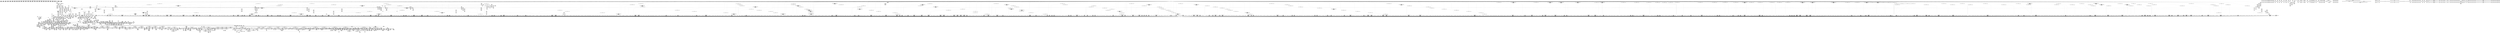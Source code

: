 digraph {
	CE0x4368d00 [shape=record,shape=Mrecord,label="{CE0x4368d00|common_file_perm:tmp|*SummSource*}"]
	CE0x4431730 [shape=record,shape=Mrecord,label="{CE0x4431730|80:_i64,_:_CRE_144,152_|*MultipleSource*|security/apparmor/include/apparmor.h,117|*LoadInst*|security/apparmor/include/apparmor.h,117}"]
	CE0x4438490 [shape=record,shape=Mrecord,label="{CE0x4438490|80:_i64,_:_CRE_1255,1256_}"]
	CE0x439bc40 [shape=record,shape=Mrecord,label="{CE0x439bc40|common_file_perm:tmp12|security/apparmor/lsm.c,432|*SummSink*}"]
	CE0x44c67e0 [shape=record,shape=Mrecord,label="{CE0x44c67e0|aa_cred_profile:tmp33|security/apparmor/include/context.h,101}"]
	CE0x4458270 [shape=record,shape=Mrecord,label="{CE0x4458270|i8_1|*Constant*|*SummSink*}"]
	CE0x43443c0 [shape=record,shape=Mrecord,label="{CE0x43443c0|16:_%struct.vfsmount*,_24:_%struct.dentry*,_32:_%struct.inode*,_408:_%struct.cred*,_456:_i8*,_:_CRE_151,152_}"]
	CE0x433a030 [shape=record,shape=Mrecord,label="{CE0x433a030|common_file_perm:if.end14|*SummSink*}"]
	CE0x4455c60 [shape=record,shape=Mrecord,label="{CE0x4455c60|i64_4|*Constant*}"]
	CE0x4486d00 [shape=record,shape=Mrecord,label="{CE0x4486d00|aa_file_perm:call1|security/apparmor/file.c,453|*SummSink*}"]
	CE0x43b4eb0 [shape=record,shape=Mrecord,label="{CE0x43b4eb0|common_file_perm:tmp36|security/apparmor/lsm.c,447|*SummSink*}"]
	CE0x43c3270 [shape=record,shape=Mrecord,label="{CE0x43c3270|common_file_perm:tmp46|security/apparmor/lsm.c,448|*SummSource*}"]
	CE0x441d6a0 [shape=record,shape=Mrecord,label="{CE0x441d6a0|0:_i16,_4:_i32,_8:_i16,_40:_%struct.super_block*,_:_SCMRE_916,917_}"]
	CE0x43c0700 [shape=record,shape=Mrecord,label="{CE0x43c0700|i64_20|*Constant*}"]
	CE0x441ba80 [shape=record,shape=Mrecord,label="{CE0x441ba80|0:_i16,_4:_i32,_8:_i16,_40:_%struct.super_block*,_:_SCMRE_898,899_}"]
	CE0x436a340 [shape=record,shape=Mrecord,label="{CE0x436a340|common_file_perm:lor.lhs.false23}"]
	CE0x43bb600 [shape=record,shape=Mrecord,label="{CE0x43bb600|file_inode17:tmp2|*SummSink*}"]
	CE0x43881c0 [shape=record,shape=Mrecord,label="{CE0x43881c0|i64*_getelementptr_inbounds_(_16_x_i64_,_16_x_i64_*___llvm_gcov_ctr46,_i64_0,_i64_9)|*Constant*}"]
	CE0x43eb0f0 [shape=record,shape=Mrecord,label="{CE0x43eb0f0|get_current:tmp4|./arch/x86/include/asm/current.h,14|*SummSource*}"]
	CE0x43a2830 [shape=record,shape=Mrecord,label="{CE0x43a2830|common_file_perm:tmp18|security/apparmor/lsm.c,432|*SummSink*}"]
	CE0x4423560 [shape=record,shape=Mrecord,label="{CE0x4423560|80:_i64,_:_CRE_410,411_}"]
	CE0x432a280 [shape=record,shape=Mrecord,label="{CE0x432a280|16:_%struct.vfsmount*,_24:_%struct.dentry*,_32:_%struct.inode*,_408:_%struct.cred*,_456:_i8*,_:_CRE_127,128_}"]
	CE0x443a990 [shape=record,shape=Mrecord,label="{CE0x443a990|80:_i64,_:_CRE_1308,1309_}"]
	CE0x4410700 [shape=record,shape=Mrecord,label="{CE0x4410700|0:_i16,_4:_i32,_8:_i16,_40:_%struct.super_block*,_:_SCMRE_593,594_}"]
	CE0x44365c0 [shape=record,shape=Mrecord,label="{CE0x44365c0|80:_i64,_:_CRE_1226,1227_}"]
	CE0x4464dc0 [shape=record,shape=Mrecord,label="{CE0x4464dc0|__aa_current_profile:tmp4|security/apparmor/include/context.h,138|*SummSource*}"]
	CE0x43aff70 [shape=record,shape=Mrecord,label="{CE0x43aff70|common_file_perm:tmp31|security/apparmor/lsm.c,434|*SummSink*}"]
	CE0x443f9c0 [shape=record,shape=Mrecord,label="{CE0x443f9c0|80:_i64,_:_CRE_1584,1592_|*MultipleSource*|security/apparmor/include/apparmor.h,117|*LoadInst*|security/apparmor/include/apparmor.h,117}"]
	CE0x438baa0 [shape=record,shape=Mrecord,label="{CE0x438baa0|0:_i16,_4:_i32,_8:_i16,_40:_%struct.super_block*,_:_SCMRE_12,16_|*MultipleSource*|security/apparmor/lsm.c,435|security/apparmor/include/apparmor.h,117|Function::mediated_filesystem&Arg::inode::|*LoadInst*|include/linux/fs.h,1916}"]
	CE0x43bec40 [shape=record,shape=Mrecord,label="{CE0x43bec40|common_file_perm:mode17|security/apparmor/lsm.c,447}"]
	CE0x43b0690 [shape=record,shape=Mrecord,label="{CE0x43b0690|common_file_perm:tmp33|security/apparmor/lsm.c,434}"]
	CE0x43bc8e0 [shape=record,shape=Mrecord,label="{CE0x43bc8e0|i64*_getelementptr_inbounds_(_16_x_i64_,_16_x_i64_*___llvm_gcov_ctr46,_i64_0,_i64_4)|*Constant*}"]
	CE0x4442c20 [shape=record,shape=Mrecord,label="{CE0x4442c20|80:_i64,_:_CRE_1653,1654_}"]
	CE0x4317de0 [shape=record,shape=Mrecord,label="{CE0x4317de0|apparmor_file_permission:bb}"]
	CE0x43ea620 [shape=record,shape=Mrecord,label="{CE0x43ea620|aa_cred_profile:tmp17|security/apparmor/include/context.h,100|*SummSource*}"]
	CE0x4429620 [shape=record,shape=Mrecord,label="{CE0x4429620|80:_i64,_:_CRE_577,578_}"]
	CE0x4450a40 [shape=record,shape=Mrecord,label="{CE0x4450a40|aa_file_perm:tmp|*SummSink*}"]
	CE0x440e180 [shape=record,shape=Mrecord,label="{CE0x440e180|0:_i16,_4:_i32,_8:_i16,_40:_%struct.super_block*,_:_SCMRE_569,570_}"]
	"CONST[source:0(mediator),value:2(dynamic)][purpose:{subject}]"
	CE0x44176b0 [shape=record,shape=Mrecord,label="{CE0x44176b0|0:_i16,_4:_i32,_8:_i16,_40:_%struct.super_block*,_:_SCMRE_824,832_|*MultipleSource*|security/apparmor/lsm.c,435|security/apparmor/include/apparmor.h,117|Function::mediated_filesystem&Arg::inode::|*LoadInst*|include/linux/fs.h,1916}"]
	CE0x43e3b00 [shape=record,shape=Mrecord,label="{CE0x43e3b00|aa_cred_profile:tmp29|security/apparmor/include/context.h,100}"]
	CE0x435afd0 [shape=record,shape=Mrecord,label="{CE0x435afd0|16:_%struct.vfsmount*,_24:_%struct.dentry*,_32:_%struct.inode*,_408:_%struct.cred*,_456:_i8*,_:_CRE_408,416_|*MultipleSource*|security/apparmor/lsm.c,428|Function::apparmor_file_permission&Arg::file::|Function::common_file_perm&Arg::file::}"]
	CE0x4432a90 [shape=record,shape=Mrecord,label="{CE0x4432a90|80:_i64,_:_CRE_240,248_|*MultipleSource*|security/apparmor/include/apparmor.h,117|*LoadInst*|security/apparmor/include/apparmor.h,117}"]
	CE0x4401570 [shape=record,shape=Mrecord,label="{CE0x4401570|0:_i16,_4:_i32,_8:_i16,_40:_%struct.super_block*,_:_SCMRE_266,267_}"]
	CE0x4337900 [shape=record,shape=Mrecord,label="{CE0x4337900|16:_%struct.vfsmount*,_24:_%struct.dentry*,_32:_%struct.inode*,_408:_%struct.cred*,_456:_i8*,_:_CRE_157,158_}"]
	CE0x4327e80 [shape=record,shape=Mrecord,label="{CE0x4327e80|16:_%struct.vfsmount*,_24:_%struct.dentry*,_32:_%struct.inode*,_408:_%struct.cred*,_456:_i8*,_:_CRE_172,173_}"]
	CE0x43ed320 [shape=record,shape=Mrecord,label="{CE0x43ed320|aa_cred_profile:conv|security/apparmor/include/context.h,100|*SummSource*}"]
	CE0x441bda0 [shape=record,shape=Mrecord,label="{CE0x441bda0|0:_i16,_4:_i32,_8:_i16,_40:_%struct.super_block*,_:_SCMRE_900,901_}"]
	CE0x4326b50 [shape=record,shape=Mrecord,label="{CE0x4326b50|16:_%struct.vfsmount*,_24:_%struct.dentry*,_32:_%struct.inode*,_408:_%struct.cred*,_456:_i8*,_:_CRE_95,96_}"]
	CE0x434fcf0 [shape=record,shape=Mrecord,label="{CE0x434fcf0|0:_i16,_4:_i32,_8:_i16,_40:_%struct.super_block*,_:_SCMRE_56,64_|*MultipleSource*|security/apparmor/lsm.c,435|security/apparmor/include/apparmor.h,117|Function::mediated_filesystem&Arg::inode::|*LoadInst*|include/linux/fs.h,1916}"]
	CE0x43fbb20 [shape=record,shape=Mrecord,label="{CE0x43fbb20|0:_i16,_4:_i32,_8:_i16,_40:_%struct.super_block*,_:_SCMRE_185,186_}"]
	CE0x4423340 [shape=record,shape=Mrecord,label="{CE0x4423340|80:_i64,_:_CRE_408,409_}"]
	CE0x43591b0 [shape=record,shape=Mrecord,label="{CE0x43591b0|common_file_perm:lnot1|security/apparmor/lsm.c,432|*SummSink*}"]
	CE0x43aa5f0 [shape=record,shape=Mrecord,label="{CE0x43aa5f0|common_file_perm:tmp55|security/apparmor/lsm.c,449|*SummSink*}"]
	CE0x443a770 [shape=record,shape=Mrecord,label="{CE0x443a770|80:_i64,_:_CRE_1306,1307_}"]
	CE0x43f1920 [shape=record,shape=Mrecord,label="{CE0x43f1920|__aa_current_profile:if.then|*SummSink*}"]
	CE0x44438e0 [shape=record,shape=Mrecord,label="{CE0x44438e0|80:_i64,_:_CRE_1665,1666_}"]
	CE0x4334870 [shape=record,shape=Mrecord,label="{CE0x4334870|16:_%struct.vfsmount*,_24:_%struct.dentry*,_32:_%struct.inode*,_408:_%struct.cred*,_456:_i8*,_:_CRE_215,216_}"]
	CE0x4419370 [shape=record,shape=Mrecord,label="{CE0x4419370|0:_i16,_4:_i32,_8:_i16,_40:_%struct.super_block*,_:_SCMRE_873,874_}"]
	CE0x4464760 [shape=record,shape=Mrecord,label="{CE0x4464760|__aa_current_profile:call|security/apparmor/include/context.h,138|*SummSource*}"]
	CE0x4346750 [shape=record,shape=Mrecord,label="{CE0x4346750|common_file_perm:tmp59|security/apparmor/lsm.c,452}"]
	"CONST[source:0(mediator),value:0(static)][purpose:{operation}]"
	CE0x43ebed0 [shape=record,shape=Mrecord,label="{CE0x43ebed0|0:_i16,_4:_i32,_8:_i16,_40:_%struct.super_block*,_:_SCMRE_128,136_|*MultipleSource*|security/apparmor/lsm.c,435|security/apparmor/include/apparmor.h,117|Function::mediated_filesystem&Arg::inode::|*LoadInst*|include/linux/fs.h,1916}"]
	CE0x43fb800 [shape=record,shape=Mrecord,label="{CE0x43fb800|0:_i16,_4:_i32,_8:_i16,_40:_%struct.super_block*,_:_SCMRE_183,184_}"]
	CE0x4367760 [shape=record,shape=Mrecord,label="{CE0x4367760|44:_i32,_48:_i16,_128:_i8*,_:_SCMRE_32,36_|*MultipleSource*|*LoadInst*|security/apparmor/lsm.c,429|Function::aa_cred_profile&Arg::cred::|security/apparmor/include/context.h,99}"]
	CE0x43caf20 [shape=record,shape=Mrecord,label="{CE0x43caf20|aa_file_perm:bb}"]
	CE0x43a5d70 [shape=record,shape=Mrecord,label="{CE0x43a5d70|i64_23|*Constant*|*SummSource*}"]
	CE0x4454dc0 [shape=record,shape=Mrecord,label="{CE0x4454dc0|aa_file_perm:call|security/apparmor/file.c,452|*SummSource*}"]
	CE0x43c9350 [shape=record,shape=Mrecord,label="{CE0x43c9350|i32_78|*Constant*|*SummSink*}"]
	CE0x43b6310 [shape=record,shape=Mrecord,label="{CE0x43b6310|GLOBAL:file_inode|*Constant*}"]
	CE0x445c770 [shape=record,shape=Mrecord,label="{CE0x445c770|_call_void_mcount()_#2|*SummSource*}"]
	CE0x4445040 [shape=record,shape=Mrecord,label="{CE0x4445040|80:_i64,_:_CRE_1687,1688_}"]
	CE0x4436d30 [shape=record,shape=Mrecord,label="{CE0x4436d30|80:_i64,_:_CRE_1233,1234_}"]
	CE0x441b8f0 [shape=record,shape=Mrecord,label="{CE0x441b8f0|0:_i16,_4:_i32,_8:_i16,_40:_%struct.super_block*,_:_SCMRE_897,898_}"]
	CE0x445e4a0 [shape=record,shape=Mrecord,label="{CE0x445e4a0|__aa_current_profile:tmp3|*SummSink*}"]
	CE0x4397730 [shape=record,shape=Mrecord,label="{CE0x4397730|GLOBAL:__llvm_gcov_ctr87|Global_var:__llvm_gcov_ctr87|*SummSink*}"]
	CE0x44c91c0 [shape=record,shape=Mrecord,label="{CE0x44c91c0|file_inode17:bb}"]
	CE0x4448360 [shape=record,shape=Mrecord,label="{CE0x4448360|80:_i64,_:_CRE_1879,1880_}"]
	CE0x4398cf0 [shape=record,shape=Mrecord,label="{CE0x4398cf0|file_inode:f|Function::file_inode&Arg::f::}"]
	CE0x431fc10 [shape=record,shape=Mrecord,label="{CE0x431fc10|apparmor_file_permission:mask|Function::apparmor_file_permission&Arg::mask::|*SummSource*}"]
	CE0x448df90 [shape=record,shape=Mrecord,label="{CE0x448df90|i32_0|*Constant*}"]
	CE0x4442180 [shape=record,shape=Mrecord,label="{CE0x4442180|80:_i64,_:_CRE_1643,1644_}"]
	CE0x43f77d0 [shape=record,shape=Mrecord,label="{CE0x43f77d0|0:_i16,_4:_i32,_8:_i16,_40:_%struct.super_block*,_:_SCMRE_164,165_}"]
	CE0x43b1040 [shape=record,shape=Mrecord,label="{CE0x43b1040|i64*_getelementptr_inbounds_(_28_x_i64_,_28_x_i64_*___llvm_gcov_ctr87,_i64_0,_i64_16)|*Constant*|*SummSink*}"]
	CE0x438d250 [shape=record,shape=Mrecord,label="{CE0x438d250|0:_i16,_4:_i32,_8:_i16,_40:_%struct.super_block*,_:_SCMRE_137,138_}"]
	CE0x4454d50 [shape=record,shape=Mrecord,label="{CE0x4454d50|aa_file_perm:call|security/apparmor/file.c,452}"]
	CE0x4388b30 [shape=record,shape=Mrecord,label="{CE0x4388b30|aa_cred_profile:tmp23|security/apparmor/include/context.h,100|*SummSource*}"]
	CE0x43f5f50 [shape=record,shape=Mrecord,label="{CE0x43f5f50|aa_cred_profile:tmp28|security/apparmor/include/context.h,100}"]
	CE0x43d1370 [shape=record,shape=Mrecord,label="{CE0x43d1370|file_inode17:entry}"]
	CE0x4495130 [shape=record,shape=Mrecord,label="{CE0x4495130|GLOBAL:aa_path_perm|*Constant*|*SummSource*}"]
	CE0x4465210 [shape=record,shape=Mrecord,label="{CE0x4465210|i64_-2147483648|*Constant*|*SummSource*}"]
	CE0x4321cf0 [shape=record,shape=Mrecord,label="{CE0x4321cf0|16:_%struct.vfsmount*,_24:_%struct.dentry*,_32:_%struct.inode*,_408:_%struct.cred*,_456:_i8*,_:_CRE_116,117_}"]
	CE0x434b890 [shape=record,shape=Mrecord,label="{CE0x434b890|16:_%struct.vfsmount*,_24:_%struct.dentry*,_32:_%struct.inode*,_408:_%struct.cred*,_456:_i8*,_:_CRE_187,188_}"]
	CE0x4425430 [shape=record,shape=Mrecord,label="{CE0x4425430|80:_i64,_:_CRE_439,440_}"]
	CE0x4404770 [shape=record,shape=Mrecord,label="{CE0x4404770|0:_i16,_4:_i32,_8:_i16,_40:_%struct.super_block*,_:_SCMRE_298,299_}"]
	CE0x440f8f0 [shape=record,shape=Mrecord,label="{CE0x440f8f0|0:_i16,_4:_i32,_8:_i16,_40:_%struct.super_block*,_:_SCMRE_584,585_}"]
	CE0x43fd740 [shape=record,shape=Mrecord,label="{CE0x43fd740|0:_i16,_4:_i32,_8:_i16,_40:_%struct.super_block*,_:_SCMRE_203,204_}"]
	CE0x44140a0 [shape=record,shape=Mrecord,label="{CE0x44140a0|0:_i16,_4:_i32,_8:_i16,_40:_%struct.super_block*,_:_SCMRE_656,664_|*MultipleSource*|security/apparmor/lsm.c,435|security/apparmor/include/apparmor.h,117|Function::mediated_filesystem&Arg::inode::|*LoadInst*|include/linux/fs.h,1916}"]
	CE0x43987d0 [shape=record,shape=Mrecord,label="{CE0x43987d0|common_file_perm:tmp14|security/apparmor/lsm.c,432|*SummSink*}"]
	CE0x44415d0 [shape=record,shape=Mrecord,label="{CE0x44415d0|80:_i64,_:_CRE_1632,1633_}"]
	CE0x4344160 [shape=record,shape=Mrecord,label="{CE0x4344160|16:_%struct.vfsmount*,_24:_%struct.dentry*,_32:_%struct.inode*,_408:_%struct.cred*,_456:_i8*,_:_CRE_149,150_}"]
	CE0x43b24f0 [shape=record,shape=Mrecord,label="{CE0x43b24f0|common_file_perm:tmp34|security/apparmor/lsm.c,436}"]
	CE0x4339e70 [shape=record,shape=Mrecord,label="{CE0x4339e70|aa_cred_profile:do.end|*SummSink*}"]
	CE0x44c1250 [shape=record,shape=Mrecord,label="{CE0x44c1250|aa_cred_profile:tmp9|security/apparmor/include/context.h,100}"]
	CE0x43600f0 [shape=record,shape=Mrecord,label="{CE0x43600f0|16:_%struct.vfsmount*,_24:_%struct.dentry*,_32:_%struct.inode*,_408:_%struct.cred*,_456:_i8*,_:_CRE_78,79_}"]
	CE0x43ec920 [shape=record,shape=Mrecord,label="{CE0x43ec920|0:_i16,_4:_i32,_8:_i16,_40:_%struct.super_block*,_:_SCMRE_151,152_}"]
	CE0x4426860 [shape=record,shape=Mrecord,label="{CE0x4426860|80:_i64,_:_CRE_458,459_}"]
	CE0x443db20 [shape=record,shape=Mrecord,label="{CE0x443db20|80:_i64,_:_CRE_1355,1356_}"]
	CE0x44437d0 [shape=record,shape=Mrecord,label="{CE0x44437d0|80:_i64,_:_CRE_1664,1665_}"]
	CE0x443d190 [shape=record,shape=Mrecord,label="{CE0x443d190|80:_i64,_:_CRE_1346,1347_}"]
	CE0x4442e40 [shape=record,shape=Mrecord,label="{CE0x4442e40|80:_i64,_:_CRE_1655,1656_}"]
	CE0x44652e0 [shape=record,shape=Mrecord,label="{CE0x44652e0|i64_-2147483648|*Constant*|*SummSink*}"]
	CE0x43bcda0 [shape=record,shape=Mrecord,label="{CE0x43bcda0|0:_i16,_4:_i32,_8:_i16,_40:_%struct.super_block*,_:_SCMRE_153,154_}"]
	CE0x445e390 [shape=record,shape=Mrecord,label="{CE0x445e390|__aa_current_profile:tmp3|*SummSource*}"]
	CE0x4438160 [shape=record,shape=Mrecord,label="{CE0x4438160|80:_i64,_:_CRE_1252,1253_}"]
	CE0x43e69e0 [shape=record,shape=Mrecord,label="{CE0x43e69e0|aa_cred_profile:bb}"]
	CE0x4400da0 [shape=record,shape=Mrecord,label="{CE0x4400da0|0:_i16,_4:_i32,_8:_i16,_40:_%struct.super_block*,_:_SCMRE_261,262_}"]
	CE0x43b4000 [shape=record,shape=Mrecord,label="{CE0x43b4000|_ret_%struct.aa_profile*_%call4,_!dbg_!15494|security/apparmor/include/context.h,138}"]
	CE0x43ba2a0 [shape=record,shape=Mrecord,label="{CE0x43ba2a0|get_current:tmp3}"]
	CE0x43a3220 [shape=record,shape=Mrecord,label="{CE0x43a3220|common_file_perm:tmp15|security/apparmor/lsm.c,432}"]
	CE0x4359480 [shape=record,shape=Mrecord,label="{CE0x4359480|common_file_perm:lnot2|security/apparmor/lsm.c,432|*SummSource*}"]
	CE0x4397bf0 [shape=record,shape=Mrecord,label="{CE0x4397bf0|i64*_getelementptr_inbounds_(_28_x_i64_,_28_x_i64_*___llvm_gcov_ctr87,_i64_0,_i64_5)|*Constant*|*SummSink*}"]
	CE0x43e3cf0 [shape=record,shape=Mrecord,label="{CE0x43e3cf0|aa_cred_profile:tmp29|security/apparmor/include/context.h,100|*SummSource*}"]
	CE0x4444160 [shape=record,shape=Mrecord,label="{CE0x4444160|80:_i64,_:_CRE_1673,1674_}"]
	CE0x438fbc0 [shape=record,shape=Mrecord,label="{CE0x438fbc0|aa_cred_profile:tmp13}"]
	CE0x43b9eb0 [shape=record,shape=Mrecord,label="{CE0x43b9eb0|file_inode17:tmp3|*SummSink*}"]
	CE0x442ea50 [shape=record,shape=Mrecord,label="{CE0x442ea50|80:_i64,_:_CRE_1208,1209_}"]
	CE0x44226e0 [shape=record,shape=Mrecord,label="{CE0x44226e0|80:_i64,_:_CRE_396,397_}"]
	CE0x4352a30 [shape=record,shape=Mrecord,label="{CE0x4352a30|16:_%struct.vfsmount*,_24:_%struct.dentry*,_32:_%struct.inode*,_408:_%struct.cred*,_456:_i8*,_:_CRE_6,7_}"]
	CE0x4412190 [shape=record,shape=Mrecord,label="{CE0x4412190|0:_i16,_4:_i32,_8:_i16,_40:_%struct.super_block*,_:_SCMRE_610,611_}"]
	CE0x44320e0 [shape=record,shape=Mrecord,label="{CE0x44320e0|80:_i64,_:_CRE_192,200_|*MultipleSource*|security/apparmor/include/apparmor.h,117|*LoadInst*|security/apparmor/include/apparmor.h,117}"]
	CE0x4412320 [shape=record,shape=Mrecord,label="{CE0x4412320|0:_i16,_4:_i32,_8:_i16,_40:_%struct.super_block*,_:_SCMRE_611,612_}"]
	CE0x431b320 [shape=record,shape=Mrecord,label="{CE0x431b320|i64*_getelementptr_inbounds_(_2_x_i64_,_2_x_i64_*___llvm_gcov_ctr86,_i64_0,_i64_0)|*Constant*|*SummSink*}"]
	CE0x43a5f40 [shape=record,shape=Mrecord,label="{CE0x43a5f40|common_file_perm:tmp51|security/apparmor/lsm.c,447|*SummSink*}"]
	CE0x44341d0 [shape=record,shape=Mrecord,label="{CE0x44341d0|80:_i64,_:_CRE_328,336_|*MultipleSource*|security/apparmor/include/apparmor.h,117|*LoadInst*|security/apparmor/include/apparmor.h,117}"]
	CE0x43ea3d0 [shape=record,shape=Mrecord,label="{CE0x43ea3d0|aa_cred_profile:tmp17|security/apparmor/include/context.h,100}"]
	CE0x43f6030 [shape=record,shape=Mrecord,label="{CE0x43f6030|aa_cred_profile:tmp28|security/apparmor/include/context.h,100|*SummSink*}"]
	CE0x443ce60 [shape=record,shape=Mrecord,label="{CE0x443ce60|80:_i64,_:_CRE_1343,1344_}"]
	CE0x442c1b0 [shape=record,shape=Mrecord,label="{CE0x442c1b0|80:_i64,_:_CRE_618,619_}"]
	CE0x436cbe0 [shape=record,shape=Mrecord,label="{CE0x436cbe0|common_file_perm:if.end28}"]
	CE0x443bb40 [shape=record,shape=Mrecord,label="{CE0x443bb40|80:_i64,_:_CRE_1325,1326_}"]
	CE0x43c37a0 [shape=record,shape=Mrecord,label="{CE0x43c37a0|common_file_perm:tmp47|security/apparmor/lsm.c,448|*SummSink*}"]
	CE0x43a20f0 [shape=record,shape=Mrecord,label="{CE0x43a20f0|common_file_perm:tmp17|security/apparmor/lsm.c,432}"]
	CE0x4455b90 [shape=record,shape=Mrecord,label="{CE0x4455b90|__aa_current_profile:tobool1|security/apparmor/include/context.h,138|*SummSource*}"]
	CE0x438c3b0 [shape=record,shape=Mrecord,label="{CE0x438c3b0|aa_cred_profile:do.body}"]
	CE0x443ac60 [shape=record,shape=Mrecord,label="{CE0x443ac60|80:_i64,_:_CRE_1311,1312_}"]
	CE0x443e8f0 [shape=record,shape=Mrecord,label="{CE0x443e8f0|80:_i64,_:_CRE_1368,1369_}"]
	CE0x434d590 [shape=record,shape=Mrecord,label="{CE0x434d590|_call_void_mcount()_#2|*SummSource*}"]
	CE0x4429400 [shape=record,shape=Mrecord,label="{CE0x4429400|80:_i64,_:_CRE_575,576_}"]
	CE0x4405d50 [shape=record,shape=Mrecord,label="{CE0x4405d50|0:_i16,_4:_i32,_8:_i16,_40:_%struct.super_block*,_:_SCMRE_312,320_|*MultipleSource*|security/apparmor/lsm.c,435|security/apparmor/include/apparmor.h,117|Function::mediated_filesystem&Arg::inode::|*LoadInst*|include/linux/fs.h,1916}"]
	CE0x4424990 [shape=record,shape=Mrecord,label="{CE0x4424990|80:_i64,_:_CRE_429,430_}"]
	CE0x44366d0 [shape=record,shape=Mrecord,label="{CE0x44366d0|80:_i64,_:_CRE_1227,1228_}"]
	CE0x4335dc0 [shape=record,shape=Mrecord,label="{CE0x4335dc0|16:_%struct.vfsmount*,_24:_%struct.dentry*,_32:_%struct.inode*,_408:_%struct.cred*,_456:_i8*,_:_CRE_110,111_}"]
	CE0x43ba1a0 [shape=record,shape=Mrecord,label="{CE0x43ba1a0|get_current:tmp2|*SummSource*}"]
	CE0x44199b0 [shape=record,shape=Mrecord,label="{CE0x44199b0|0:_i16,_4:_i32,_8:_i16,_40:_%struct.super_block*,_:_SCMRE_877,878_}"]
	CE0x43c4aa0 [shape=record,shape=Mrecord,label="{CE0x43c4aa0|GLOBAL:lockdep_rcu_suspicious|*Constant*|*SummSink*}"]
	CE0x443ef50 [shape=record,shape=Mrecord,label="{CE0x443ef50|80:_i64,_:_CRE_1374,1375_}"]
	CE0x44436c0 [shape=record,shape=Mrecord,label="{CE0x44436c0|80:_i64,_:_CRE_1663,1664_}"]
	CE0x43f31e0 [shape=record,shape=Mrecord,label="{CE0x43f31e0|aa_cred_profile:tmp27|security/apparmor/include/context.h,100|*SummSource*}"]
	CE0x44378e0 [shape=record,shape=Mrecord,label="{CE0x44378e0|80:_i64,_:_CRE_1244,1245_}"]
	CE0x445cde0 [shape=record,shape=Mrecord,label="{CE0x445cde0|__aa_current_profile:tmp7|security/apparmor/include/context.h,138|*SummSource*}"]
	CE0x434d2d0 [shape=record,shape=Mrecord,label="{CE0x434d2d0|_call_void_mcount()_#2}"]
	CE0x4412c80 [shape=record,shape=Mrecord,label="{CE0x4412c80|0:_i16,_4:_i32,_8:_i16,_40:_%struct.super_block*,_:_SCMRE_617,618_}"]
	CE0x443f060 [shape=record,shape=Mrecord,label="{CE0x443f060|80:_i64,_:_CRE_1375,1376_}"]
	CE0x4391dc0 [shape=record,shape=Mrecord,label="{CE0x4391dc0|aa_cred_profile:lor.rhs}"]
	CE0x440dff0 [shape=record,shape=Mrecord,label="{CE0x440dff0|0:_i16,_4:_i32,_8:_i16,_40:_%struct.super_block*,_:_SCMRE_568,569_}"]
	CE0x432b410 [shape=record,shape=Mrecord,label="{CE0x432b410|get_current:tmp|*SummSink*}"]
	CE0x43a4820 [shape=record,shape=Mrecord,label="{CE0x43a4820|common_file_perm:conv24|security/apparmor/lsm.c,448|*SummSink*}"]
	CE0x439bfd0 [shape=record,shape=Mrecord,label="{CE0x439bfd0|common_file_perm:tmp5|security/apparmor/lsm.c,428|*SummSink*}"]
	CE0x44132c0 [shape=record,shape=Mrecord,label="{CE0x44132c0|0:_i16,_4:_i32,_8:_i16,_40:_%struct.super_block*,_:_SCMRE_621,622_}"]
	CE0x43f9a20 [shape=record,shape=Mrecord,label="{CE0x43f9a20|aa_cred_profile:profile11|security/apparmor/include/context.h,101}"]
	CE0x4420420 [shape=record,shape=Mrecord,label="{CE0x4420420|0:_i16,_4:_i32,_8:_i16,_40:_%struct.super_block*,_:_SCMRE_977,978_}"]
	CE0x43cf580 [shape=record,shape=Mrecord,label="{CE0x43cf580|i64*_getelementptr_inbounds_(_16_x_i64_,_16_x_i64_*___llvm_gcov_ctr46,_i64_0,_i64_15)|*Constant*}"]
	CE0x439a3d0 [shape=record,shape=Mrecord,label="{CE0x439a3d0|i64_5|*Constant*}"]
	CE0x43933d0 [shape=record,shape=Mrecord,label="{CE0x43933d0|i64*_getelementptr_inbounds_(_2_x_i64_,_2_x_i64_*___llvm_gcov_ctr55,_i64_0,_i64_0)|*Constant*}"]
	CE0x43d5bc0 [shape=record,shape=Mrecord,label="{CE0x43d5bc0|common_file_perm:retval.0|*SummSink*}"]
	CE0x43d46f0 [shape=record,shape=Mrecord,label="{CE0x43d46f0|common_file_perm:error.0|*SummSink*}"]
	CE0x4457620 [shape=record,shape=Mrecord,label="{CE0x4457620|__aa_current_profile:tmp15|security/apparmor/include/context.h,138|*SummSink*}"]
	CE0x4359c80 [shape=record,shape=Mrecord,label="{CE0x4359c80|common_file_perm:conv|security/apparmor/lsm.c,432|*SummSource*}"]
	CE0x436cc80 [shape=record,shape=Mrecord,label="{CE0x436cc80|common_file_perm:if.end28|*SummSink*}"]
	CE0x4394370 [shape=record,shape=Mrecord,label="{CE0x4394370|common_file_perm:tmp29|security/apparmor/lsm.c,434}"]
	CE0x436c850 [shape=record,shape=Mrecord,label="{CE0x436c850|44:_i32,_48:_i16,_128:_i8*,_:_SCMRE_48,52_|*MultipleSource*|*LoadInst*|security/apparmor/lsm.c,429|Function::aa_cred_profile&Arg::cred::|security/apparmor/include/context.h,99}"]
	CE0x4317b50 [shape=record,shape=Mrecord,label="{CE0x4317b50|apparmor_file_permission:tmp}"]
	CE0x43c8b50 [shape=record,shape=Mrecord,label="{CE0x43c8b50|get_current:entry|*SummSink*}"]
	CE0x432e440 [shape=record,shape=Mrecord,label="{CE0x432e440|common_file_perm:op|Function::common_file_perm&Arg::op::}"]
	CE0x43f0580 [shape=record,shape=Mrecord,label="{CE0x43f0580|mediated_filesystem:tmp5|security/apparmor/include/apparmor.h,117|*SummSink*}"]
	CE0x4447e70 [shape=record,shape=Mrecord,label="{CE0x4447e70|80:_i64,_:_CRE_1874,1875_}"]
	CE0x431fec0 [shape=record,shape=Mrecord,label="{CE0x431fec0|apparmor_file_permission:tmp1|*SummSink*}"]
	CE0x43aa2e0 [shape=record,shape=Mrecord,label="{CE0x43aa2e0|common_file_perm:tmp55|security/apparmor/lsm.c,449|*SummSource*}"]
	CE0x4340500 [shape=record,shape=Mrecord,label="{CE0x4340500|aa_cred_profile:if.then|*SummSink*}"]
	CE0x4334330 [shape=record,shape=Mrecord,label="{CE0x4334330|16:_%struct.vfsmount*,_24:_%struct.dentry*,_32:_%struct.inode*,_408:_%struct.cred*,_456:_i8*,_:_CRE_212,213_}"]
	CE0x4426ec0 [shape=record,shape=Mrecord,label="{CE0x4426ec0|80:_i64,_:_CRE_464,472_|*MultipleSource*|security/apparmor/include/apparmor.h,117|*LoadInst*|security/apparmor/include/apparmor.h,117}"]
	CE0x43c5460 [shape=record,shape=Mrecord,label="{CE0x43c5460|i8*_getelementptr_inbounds_(_45_x_i8_,_45_x_i8_*_.str14,_i32_0,_i32_0)|*Constant*|*SummSink*}"]
	CE0x43458a0 [shape=record,shape=Mrecord,label="{CE0x43458a0|16:_%struct.vfsmount*,_24:_%struct.dentry*,_32:_%struct.inode*,_408:_%struct.cred*,_456:_i8*,_:_CRE_206,207_}"]
	CE0x43c8930 [shape=record,shape=Mrecord,label="{CE0x43c8930|get_current:entry}"]
	CE0x4333bf0 [shape=record,shape=Mrecord,label="{CE0x4333bf0|common_file_perm:tmp10|security/apparmor/lsm.c,432|*SummSink*}"]
	CE0x442bc60 [shape=record,shape=Mrecord,label="{CE0x442bc60|80:_i64,_:_CRE_613,614_}"]
	CE0x4402830 [shape=record,shape=Mrecord,label="{CE0x4402830|0:_i16,_4:_i32,_8:_i16,_40:_%struct.super_block*,_:_SCMRE_278,279_}"]
	CE0x44050d0 [shape=record,shape=Mrecord,label="{CE0x44050d0|0:_i16,_4:_i32,_8:_i16,_40:_%struct.super_block*,_:_SCMRE_304,305_}"]
	CE0x43573e0 [shape=record,shape=Mrecord,label="{CE0x43573e0|16:_%struct.vfsmount*,_24:_%struct.dentry*,_32:_%struct.inode*,_408:_%struct.cred*,_456:_i8*,_:_CRE_40,48_|*MultipleSource*|security/apparmor/lsm.c,428|Function::apparmor_file_permission&Arg::file::|Function::common_file_perm&Arg::file::}"]
	CE0x4369000 [shape=record,shape=Mrecord,label="{CE0x4369000|i32_2|*Constant*}"]
	CE0x4439ae0 [shape=record,shape=Mrecord,label="{CE0x4439ae0|80:_i64,_:_CRE_1276,1277_}"]
	CE0x43e8b10 [shape=record,shape=Mrecord,label="{CE0x43e8b10|i32_8|*Constant*}"]
	CE0x43581a0 [shape=record,shape=Mrecord,label="{CE0x43581a0|common_file_perm:tmp6|*LoadInst*|security/apparmor/lsm.c,429|*SummSink*}"]
	CE0x443e3a0 [shape=record,shape=Mrecord,label="{CE0x443e3a0|80:_i64,_:_CRE_1363,1364_}"]
	CE0x443dd40 [shape=record,shape=Mrecord,label="{CE0x443dd40|80:_i64,_:_CRE_1357,1358_}"]
	CE0x445c810 [shape=record,shape=Mrecord,label="{CE0x445c810|_call_void_mcount()_#2|*SummSink*}"]
	CE0x4460dd0 [shape=record,shape=Mrecord,label="{CE0x4460dd0|__aa_current_profile:tmp11|security/apparmor/include/context.h,138|*SummSource*}"]
	CE0x4492d00 [shape=record,shape=Mrecord,label="{CE0x4492d00|i64*_getelementptr_inbounds_(_2_x_i64_,_2_x_i64_*___llvm_gcov_ctr112,_i64_0,_i64_1)|*Constant*|*SummSink*}"]
	CE0x43ac020 [shape=record,shape=Mrecord,label="{CE0x43ac020|aa_cred_profile:tmp24|security/apparmor/include/context.h,100|*SummSource*}"]
	CE0x4404450 [shape=record,shape=Mrecord,label="{CE0x4404450|0:_i16,_4:_i32,_8:_i16,_40:_%struct.super_block*,_:_SCMRE_296,297_}"]
	CE0x4411e70 [shape=record,shape=Mrecord,label="{CE0x4411e70|0:_i16,_4:_i32,_8:_i16,_40:_%struct.super_block*,_:_SCMRE_608,609_}"]
	CE0x442c5f0 [shape=record,shape=Mrecord,label="{CE0x442c5f0|80:_i64,_:_CRE_622,623_}"]
	CE0x4442a00 [shape=record,shape=Mrecord,label="{CE0x4442a00|80:_i64,_:_CRE_1651,1652_}"]
	CE0x43ef410 [shape=record,shape=Mrecord,label="{CE0x43ef410|80:_i64,_:_CRE_2056,2112_|*MultipleSource*|security/apparmor/include/apparmor.h,117|*LoadInst*|security/apparmor/include/apparmor.h,117}"]
	CE0x4441b20 [shape=record,shape=Mrecord,label="{CE0x4441b20|80:_i64,_:_CRE_1637,1638_}"]
	CE0x4415ed0 [shape=record,shape=Mrecord,label="{CE0x4415ed0|0:_i16,_4:_i32,_8:_i16,_40:_%struct.super_block*,_:_SCMRE_744,752_|*MultipleSource*|security/apparmor/lsm.c,435|security/apparmor/include/apparmor.h,117|Function::mediated_filesystem&Arg::inode::|*LoadInst*|include/linux/fs.h,1916}"]
	CE0x43ed510 [shape=record,shape=Mrecord,label="{CE0x43ed510|0:_i16,_4:_i32,_8:_i16,_40:_%struct.super_block*,_:_SCMRE_40,48_|*MultipleSource*|security/apparmor/lsm.c,435|security/apparmor/include/apparmor.h,117|Function::mediated_filesystem&Arg::inode::|*LoadInst*|include/linux/fs.h,1916}"]
	CE0x439f8d0 [shape=record,shape=Mrecord,label="{CE0x439f8d0|i8*_getelementptr_inbounds_(_24_x_i8_,_24_x_i8_*_.str8,_i32_0,_i32_0)|*Constant*}"]
	CE0x4440a20 [shape=record,shape=Mrecord,label="{CE0x4440a20|80:_i64,_:_CRE_1621,1622_}"]
	CE0x43be1b0 [shape=record,shape=Mrecord,label="{CE0x43be1b0|common_file_perm:tmp39|security/apparmor/lsm.c,447}"]
	CE0x4353a30 [shape=record,shape=Mrecord,label="{CE0x4353a30|16:_%struct.vfsmount*,_24:_%struct.dentry*,_32:_%struct.inode*,_408:_%struct.cred*,_456:_i8*,_:_CRE_7,8_}"]
	CE0x43d2910 [shape=record,shape=Mrecord,label="{CE0x43d2910|aa_file_perm:mode|security/apparmor/file.c,451|*SummSource*}"]
	CE0x4452ac0 [shape=record,shape=Mrecord,label="{CE0x4452ac0|__aa_current_profile:tobool|security/apparmor/include/context.h,138|*SummSource*}"]
	CE0x43c3910 [shape=record,shape=Mrecord,label="{CE0x43c3910|common_file_perm:tmp48|security/apparmor/lsm.c,448}"]
	CE0x44607f0 [shape=record,shape=Mrecord,label="{CE0x44607f0|__aa_current_profile:tmp10|security/apparmor/include/context.h,138|*SummSource*}"]
	CE0x44363a0 [shape=record,shape=Mrecord,label="{CE0x44363a0|80:_i64,_:_CRE_1224,1225_}"]
	CE0x4368910 [shape=record,shape=Mrecord,label="{CE0x4368910|44:_i32,_48:_i16,_128:_i8*,_:_SCMRE_160,168_|*MultipleSource*|*LoadInst*|security/apparmor/lsm.c,429|Function::aa_cred_profile&Arg::cred::|security/apparmor/include/context.h,99}"]
	CE0x44305d0 [shape=record,shape=Mrecord,label="{CE0x44305d0|80:_i64,_:_CRE_80,88_|*MultipleSource*|security/apparmor/include/apparmor.h,117|*LoadInst*|security/apparmor/include/apparmor.h,117}"]
	CE0x4346ce0 [shape=record,shape=Mrecord,label="{CE0x4346ce0|aa_cred_profile:do.cond|*SummSink*}"]
	CE0x435e310 [shape=record,shape=Mrecord,label="{CE0x435e310|44:_i32,_48:_i16,_128:_i8*,_:_SCMRE_16,20_|*MultipleSource*|*LoadInst*|security/apparmor/lsm.c,429|Function::aa_cred_profile&Arg::cred::|security/apparmor/include/context.h,99}"]
	CE0x44512d0 [shape=record,shape=Mrecord,label="{CE0x44512d0|__aa_current_profile:tmp12|security/apparmor/include/context.h,138|*SummSource*}"]
	CE0x4421d80 [shape=record,shape=Mrecord,label="{CE0x4421d80|mediated_filesystem:tmp4|*LoadInst*|security/apparmor/include/apparmor.h,117|*SummSource*}"]
	CE0x4435f60 [shape=record,shape=Mrecord,label="{CE0x4435f60|80:_i64,_:_CRE_1220,1221_}"]
	CE0x4354410 [shape=record,shape=Mrecord,label="{CE0x4354410|44:_i32,_48:_i16,_128:_i8*,_:_SCMRE_96,104_|*MultipleSource*|*LoadInst*|security/apparmor/lsm.c,429|Function::aa_cred_profile&Arg::cred::|security/apparmor/include/context.h,99}"]
	CE0x440ee00 [shape=record,shape=Mrecord,label="{CE0x440ee00|0:_i16,_4:_i32,_8:_i16,_40:_%struct.super_block*,_:_SCMRE_577,578_}"]
	CE0x442c3d0 [shape=record,shape=Mrecord,label="{CE0x442c3d0|80:_i64,_:_CRE_620,621_}"]
	CE0x43a58d0 [shape=record,shape=Mrecord,label="{CE0x43a58d0|common_file_perm:tobool25|security/apparmor/lsm.c,448}"]
	CE0x434bf90 [shape=record,shape=Mrecord,label="{CE0x434bf90|16:_%struct.vfsmount*,_24:_%struct.dentry*,_32:_%struct.inode*,_408:_%struct.cred*,_456:_i8*,_:_CRE_191,192_}"]
	CE0x43aedd0 [shape=record,shape=Mrecord,label="{CE0x43aedd0|mediated_filesystem:inode|Function::mediated_filesystem&Arg::inode::}"]
	CE0x43af930 [shape=record,shape=Mrecord,label="{CE0x43af930|common_file_perm:tmp30|security/apparmor/lsm.c,434}"]
	CE0x4387a10 [shape=record,shape=Mrecord,label="{CE0x4387a10|i32_100|*Constant*|*SummSink*}"]
	CE0x4362450 [shape=record,shape=Mrecord,label="{CE0x4362450|16:_%struct.vfsmount*,_24:_%struct.dentry*,_32:_%struct.inode*,_408:_%struct.cred*,_456:_i8*,_:_CRE_200,201_}"]
	CE0x4358b20 [shape=record,shape=Mrecord,label="{CE0x4358b20|common_file_perm:lnot|security/apparmor/lsm.c,432|*SummSource*}"]
	CE0x4415920 [shape=record,shape=Mrecord,label="{CE0x4415920|0:_i16,_4:_i32,_8:_i16,_40:_%struct.super_block*,_:_SCMRE_728,736_|*MultipleSource*|security/apparmor/lsm.c,435|security/apparmor/include/apparmor.h,117|Function::mediated_filesystem&Arg::inode::|*LoadInst*|include/linux/fs.h,1916}"]
	CE0x43b2c60 [shape=record,shape=Mrecord,label="{CE0x43b2c60|common_file_perm:tmp35|security/apparmor/lsm.c,436|*SummSource*}"]
	CE0x4410a20 [shape=record,shape=Mrecord,label="{CE0x4410a20|0:_i16,_4:_i32,_8:_i16,_40:_%struct.super_block*,_:_SCMRE_595,596_}"]
	CE0x4448250 [shape=record,shape=Mrecord,label="{CE0x4448250|80:_i64,_:_CRE_1878,1879_}"]
	CE0x440ccc0 [shape=record,shape=Mrecord,label="{CE0x440ccc0|0:_i16,_4:_i32,_8:_i16,_40:_%struct.super_block*,_:_SCMRE_555,556_}"]
	CE0x4439260 [shape=record,shape=Mrecord,label="{CE0x4439260|80:_i64,_:_CRE_1268,1269_}"]
	CE0x4336310 [shape=record,shape=Mrecord,label="{CE0x4336310|16:_%struct.vfsmount*,_24:_%struct.dentry*,_32:_%struct.inode*,_408:_%struct.cred*,_456:_i8*,_:_CRE_69,70_}"]
	CE0x434c1d0 [shape=record,shape=Mrecord,label="{CE0x434c1d0|aa_cred_profile:tmp4|*LoadInst*|security/apparmor/include/context.h,99|*SummSink*}"]
	CE0x431de00 [shape=record,shape=Mrecord,label="{CE0x431de00|common_file_perm:tmp21|security/apparmor/lsm.c,432|*SummSource*}"]
	CE0x43526d0 [shape=record,shape=Mrecord,label="{CE0x43526d0|44:_i32,_48:_i16,_128:_i8*,_:_SCMRE_136,144_|*MultipleSource*|*LoadInst*|security/apparmor/lsm.c,429|Function::aa_cred_profile&Arg::cred::|security/apparmor/include/context.h,99}"]
	CE0x43e9090 [shape=record,shape=Mrecord,label="{CE0x43e9090|i64_5|*Constant*|*SummSink*}"]
	CE0x442ac70 [shape=record,shape=Mrecord,label="{CE0x442ac70|80:_i64,_:_CRE_598,599_}"]
	CE0x431ff30 [shape=record,shape=Mrecord,label="{CE0x431ff30|apparmor_file_permission:tmp1|*SummSource*}"]
	CE0x43c85f0 [shape=record,shape=Mrecord,label="{CE0x43c85f0|GLOBAL:get_current|*Constant*|*SummSource*}"]
	CE0x43c5910 [shape=record,shape=Mrecord,label="{CE0x43c5910|__aa_current_profile:tmp17|security/apparmor/include/context.h,138|*SummSink*}"]
	CE0x43e9760 [shape=record,shape=Mrecord,label="{CE0x43e9760|aa_cred_profile:tmp14|security/apparmor/include/context.h,100|*SummSink*}"]
	CE0x448c7c0 [shape=record,shape=Mrecord,label="{CE0x448c7c0|file_inode17:tmp4|*LoadInst*|include/linux/fs.h,1916|*SummSink*}"]
	CE0x43c9bf0 [shape=record,shape=Mrecord,label="{CE0x43c9bf0|__aa_current_profile:tmp21|security/apparmor/include/context.h,138}"]
	CE0x43d1df0 [shape=record,shape=Mrecord,label="{CE0x43d1df0|aa_file_perm:i_uid|security/apparmor/file.c,452|*SummSink*}"]
	CE0x43c2fd0 [shape=record,shape=Mrecord,label="{CE0x43c2fd0|common_file_perm:tmp46|security/apparmor/lsm.c,448|*SummSink*}"]
	CE0x43d5cf0 [shape=record,shape=Mrecord,label="{CE0x43d5cf0|i64*_getelementptr_inbounds_(_28_x_i64_,_28_x_i64_*___llvm_gcov_ctr87,_i64_0,_i64_27)|*Constant*}"]
	CE0x43ed7c0 [shape=record,shape=Mrecord,label="{CE0x43ed7c0|0:_i16,_4:_i32,_8:_i16,_40:_%struct.super_block*,_:_SCMRE_48,56_|*MultipleSource*|security/apparmor/lsm.c,435|security/apparmor/include/apparmor.h,117|Function::mediated_filesystem&Arg::inode::|*LoadInst*|include/linux/fs.h,1916}"]
	CE0x438e720 [shape=record,shape=Mrecord,label="{CE0x438e720|__aa_current_profile:tmp8|security/apparmor/include/context.h,138}"]
	CE0x43427b0 [shape=record,shape=Mrecord,label="{CE0x43427b0|16:_%struct.vfsmount*,_24:_%struct.dentry*,_32:_%struct.inode*,_408:_%struct.cred*,_456:_i8*,_:_CRE_119,120_}"]
	CE0x4419b40 [shape=record,shape=Mrecord,label="{CE0x4419b40|0:_i16,_4:_i32,_8:_i16,_40:_%struct.super_block*,_:_SCMRE_878,879_}"]
	CE0x4349810 [shape=record,shape=Mrecord,label="{CE0x4349810|16:_%struct.vfsmount*,_24:_%struct.dentry*,_32:_%struct.inode*,_408:_%struct.cred*,_456:_i8*,_:_CRE_94,95_}"]
	CE0x43a9810 [shape=record,shape=Mrecord,label="{CE0x43a9810|aa_file_perm:request|Function::aa_file_perm&Arg::request::|*SummSource*}"]
	CE0x43f1030 [shape=record,shape=Mrecord,label="{CE0x43f1030|mediated_filesystem:lnot|security/apparmor/include/apparmor.h,117|*SummSource*}"]
	CE0x43d5b50 [shape=record,shape=Mrecord,label="{CE0x43d5b50|common_file_perm:retval.0|*SummSource*}"]
	CE0x43c4230 [shape=record,shape=Mrecord,label="{CE0x43c4230|common_file_perm:tmp49|security/apparmor/lsm.c,448|*SummSink*}"]
	CE0x4418630 [shape=record,shape=Mrecord,label="{CE0x4418630|0:_i16,_4:_i32,_8:_i16,_40:_%struct.super_block*,_:_SCMRE_865,866_}"]
	CE0x4368dc0 [shape=record,shape=Mrecord,label="{CE0x4368dc0|COLLAPSED:_GCMRE___llvm_gcov_ctr87_internal_global_28_x_i64_zeroinitializer:_elem_0:default:}"]
	CE0x43353b0 [shape=record,shape=Mrecord,label="{CE0x43353b0|16:_%struct.vfsmount*,_24:_%struct.dentry*,_32:_%struct.inode*,_408:_%struct.cred*,_456:_i8*,_:_CRE_248,256_|*MultipleSource*|security/apparmor/lsm.c,428|Function::apparmor_file_permission&Arg::file::|Function::common_file_perm&Arg::file::}"]
	CE0x4438af0 [shape=record,shape=Mrecord,label="{CE0x4438af0|80:_i64,_:_CRE_1261,1262_}"]
	CE0x43a7030 [shape=record,shape=Mrecord,label="{CE0x43a7030|common_file_perm:tmp53|security/apparmor/lsm.c,447|*SummSource*}"]
	CE0x43a77b0 [shape=record,shape=Mrecord,label="{CE0x43a77b0|i64*_getelementptr_inbounds_(_28_x_i64_,_28_x_i64_*___llvm_gcov_ctr87,_i64_0,_i64_25)|*Constant*|*SummSource*}"]
	CE0x4440e60 [shape=record,shape=Mrecord,label="{CE0x4440e60|80:_i64,_:_CRE_1625,1626_}"]
	CE0x43c44e0 [shape=record,shape=Mrecord,label="{CE0x43c44e0|GLOBAL:lockdep_rcu_suspicious|*Constant*}"]
	CE0x3f3c640 [shape=record,shape=Mrecord,label="{CE0x3f3c640|i32_16|*Constant*}"]
	CE0x439a710 [shape=record,shape=Mrecord,label="{CE0x439a710|GLOBAL:mediated_filesystem|*Constant*}"]
	CE0x435a810 [shape=record,shape=Mrecord,label="{CE0x435a810|16:_%struct.vfsmount*,_24:_%struct.dentry*,_32:_%struct.inode*,_408:_%struct.cred*,_456:_i8*,_:_CRE_396,400_|*MultipleSource*|security/apparmor/lsm.c,428|Function::apparmor_file_permission&Arg::file::|Function::common_file_perm&Arg::file::}"]
	CE0x4401ed0 [shape=record,shape=Mrecord,label="{CE0x4401ed0|0:_i16,_4:_i32,_8:_i16,_40:_%struct.super_block*,_:_SCMRE_272,273_}"]
	CE0x440d370 [shape=record,shape=Mrecord,label="{CE0x440d370|0:_i16,_4:_i32,_8:_i16,_40:_%struct.super_block*,_:_SCMRE_560,561_}"]
	CE0x4343300 [shape=record,shape=Mrecord,label="{CE0x4343300|mediated_filesystem:tmp}"]
	CE0x4446b10 [shape=record,shape=Mrecord,label="{CE0x4446b10|80:_i64,_:_CRE_1808,1816_|*MultipleSource*|security/apparmor/include/apparmor.h,117|*LoadInst*|security/apparmor/include/apparmor.h,117}"]
	CE0x4356dd0 [shape=record,shape=Mrecord,label="{CE0x4356dd0|file_inode:tmp|*SummSource*}"]
	CE0x4343960 [shape=record,shape=Mrecord,label="{CE0x4343960|i32_14|*Constant*}"]
	CE0x4368330 [shape=record,shape=Mrecord,label="{CE0x4368330|i64_3|*Constant*|*SummSource*}"]
	CE0x4421520 [shape=record,shape=Mrecord,label="{CE0x4421520|0:_i16,_4:_i32,_8:_i16,_40:_%struct.super_block*,_:_SCMRE_1000,1008_|*MultipleSource*|security/apparmor/lsm.c,435|security/apparmor/include/apparmor.h,117|Function::mediated_filesystem&Arg::inode::|*LoadInst*|include/linux/fs.h,1916}"]
	CE0x432e520 [shape=record,shape=Mrecord,label="{CE0x432e520|common_file_perm:op|Function::common_file_perm&Arg::op::|*SummSink*}"]
	CE0x4457d70 [shape=record,shape=Mrecord,label="{CE0x4457d70|i8_1|*Constant*}"]
	CE0x4363ba0 [shape=record,shape=Mrecord,label="{CE0x4363ba0|i32_0|*Constant*|*SummSource*}"]
	CE0x43ecb80 [shape=record,shape=Mrecord,label="{CE0x43ecb80|aa_cred_profile:lnot.ext|security/apparmor/include/context.h,100}"]
	CE0x44550a0 [shape=record,shape=Mrecord,label="{CE0x44550a0|GLOBAL:file_inode17|*Constant*}"]
	CE0x43e7240 [shape=record,shape=Mrecord,label="{CE0x43e7240|i64*_getelementptr_inbounds_(_2_x_i64_,_2_x_i64_*___llvm_gcov_ctr55,_i64_0,_i64_0)|*Constant*|*SummSource*}"]
	CE0x4398190 [shape=record,shape=Mrecord,label="{CE0x4398190|common_file_perm:tmp13|security/apparmor/lsm.c,432}"]
	CE0x43467c0 [shape=record,shape=Mrecord,label="{CE0x43467c0|common_file_perm:tmp59|security/apparmor/lsm.c,452|*SummSource*}"]
	CE0x4451430 [shape=record,shape=Mrecord,label="{CE0x4451430|i64*_getelementptr_inbounds_(_11_x_i64_,_11_x_i64_*___llvm_gcov_ctr58,_i64_0,_i64_6)|*Constant*}"]
	CE0x4365020 [shape=record,shape=Mrecord,label="{CE0x4365020|file_inode:tmp4|*LoadInst*|include/linux/fs.h,1916|*SummSink*}"]
	CE0x4427710 [shape=record,shape=Mrecord,label="{CE0x4427710|80:_i64,_:_CRE_504,512_|*MultipleSource*|security/apparmor/include/apparmor.h,117|*LoadInst*|security/apparmor/include/apparmor.h,117}"]
	CE0x43f94c0 [shape=record,shape=Mrecord,label="{CE0x43f94c0|aa_cred_profile:tmp33|security/apparmor/include/context.h,101|*SummSource*}"]
	CE0x4430990 [shape=record,shape=Mrecord,label="{CE0x4430990|80:_i64,_:_CRE_96,104_|*MultipleSource*|security/apparmor/include/apparmor.h,117|*LoadInst*|security/apparmor/include/apparmor.h,117}"]
	CE0x44435b0 [shape=record,shape=Mrecord,label="{CE0x44435b0|80:_i64,_:_CRE_1662,1663_}"]
	CE0x43366d0 [shape=record,shape=Mrecord,label="{CE0x43366d0|16:_%struct.vfsmount*,_24:_%struct.dentry*,_32:_%struct.inode*,_408:_%struct.cred*,_456:_i8*,_:_CRE_71,72_}"]
	CE0x4407c00 [shape=record,shape=Mrecord,label="{CE0x4407c00|0:_i16,_4:_i32,_8:_i16,_40:_%struct.super_block*,_:_SCMRE_416,424_|*MultipleSource*|security/apparmor/lsm.c,435|security/apparmor/include/apparmor.h,117|Function::mediated_filesystem&Arg::inode::|*LoadInst*|include/linux/fs.h,1916}"]
	CE0x4425540 [shape=record,shape=Mrecord,label="{CE0x4425540|80:_i64,_:_CRE_440,441_}"]
	CE0x4390030 [shape=record,shape=Mrecord,label="{CE0x4390030|aa_cred_profile:do.body5|*SummSink*}"]
	CE0x441f2c0 [shape=record,shape=Mrecord,label="{CE0x441f2c0|0:_i16,_4:_i32,_8:_i16,_40:_%struct.super_block*,_:_SCMRE_934,935_}"]
	CE0x3f3c790 [shape=record,shape=Mrecord,label="{CE0x3f3c790|apparmor_file_permission:file|Function::apparmor_file_permission&Arg::file::}"]
	CE0x436b5b0 [shape=record,shape=Mrecord,label="{CE0x436b5b0|16:_%struct.vfsmount*,_24:_%struct.dentry*,_32:_%struct.inode*,_408:_%struct.cred*,_456:_i8*,_:_CRE_192,193_}"]
	CE0x4354650 [shape=record,shape=Mrecord,label="{CE0x4354650|44:_i32,_48:_i16,_128:_i8*,_:_SCMRE_104,112_|*MultipleSource*|*LoadInst*|security/apparmor/lsm.c,429|Function::aa_cred_profile&Arg::cred::|security/apparmor/include/context.h,99}"]
	CE0x44260f0 [shape=record,shape=Mrecord,label="{CE0x44260f0|80:_i64,_:_CRE_451,452_}"]
	CE0x438a0e0 [shape=record,shape=Mrecord,label="{CE0x438a0e0|aa_cred_profile:tmp20|security/apparmor/include/context.h,100}"]
	CE0x44387c0 [shape=record,shape=Mrecord,label="{CE0x44387c0|80:_i64,_:_CRE_1258,1259_}"]
	CE0x43975c0 [shape=record,shape=Mrecord,label="{CE0x43975c0|GLOBAL:__llvm_gcov_ctr87|Global_var:__llvm_gcov_ctr87|*SummSource*}"]
	CE0x438f130 [shape=record,shape=Mrecord,label="{CE0x438f130|i64_1|*Constant*}"]
	CE0x43fcac0 [shape=record,shape=Mrecord,label="{CE0x43fcac0|0:_i16,_4:_i32,_8:_i16,_40:_%struct.super_block*,_:_SCMRE_195,196_}"]
	CE0x4417400 [shape=record,shape=Mrecord,label="{CE0x4417400|0:_i16,_4:_i32,_8:_i16,_40:_%struct.super_block*,_:_SCMRE_816,824_|*MultipleSource*|security/apparmor/lsm.c,435|security/apparmor/include/apparmor.h,117|Function::mediated_filesystem&Arg::inode::|*LoadInst*|include/linux/fs.h,1916}"]
	CE0x44343c0 [shape=record,shape=Mrecord,label="{CE0x44343c0|80:_i64,_:_CRE_336,344_|*MultipleSource*|security/apparmor/include/apparmor.h,117|*LoadInst*|security/apparmor/include/apparmor.h,117}"]
	CE0x43ffae0 [shape=record,shape=Mrecord,label="{CE0x43ffae0|0:_i16,_4:_i32,_8:_i16,_40:_%struct.super_block*,_:_SCMRE_249,250_}"]
	CE0x441ff10 [shape=record,shape=Mrecord,label="{CE0x441ff10|0:_i16,_4:_i32,_8:_i16,_40:_%struct.super_block*,_:_SCMRE_968,976_|*MultipleSource*|security/apparmor/lsm.c,435|security/apparmor/include/apparmor.h,117|Function::mediated_filesystem&Arg::inode::|*LoadInst*|include/linux/fs.h,1916}"]
	CE0x443df60 [shape=record,shape=Mrecord,label="{CE0x443df60|80:_i64,_:_CRE_1359,1360_}"]
	CE0x4399a40 [shape=record,shape=Mrecord,label="{CE0x4399a40|aa_cred_profile:expval|security/apparmor/include/context.h,100|*SummSource*}"]
	CE0x4436f50 [shape=record,shape=Mrecord,label="{CE0x4436f50|80:_i64,_:_CRE_1235,1236_}"]
	CE0x43f26d0 [shape=record,shape=Mrecord,label="{CE0x43f26d0|COLLAPSED:_GCMRE___llvm_gcov_ctr2919_internal_global_2_x_i64_zeroinitializer:_elem_0:default:}"]
	CE0x43f06f0 [shape=record,shape=Mrecord,label="{CE0x43f06f0|mediated_filesystem:and|security/apparmor/include/apparmor.h,117}"]
	CE0x4446920 [shape=record,shape=Mrecord,label="{CE0x4446920|80:_i64,_:_CRE_1800,1804_|*MultipleSource*|security/apparmor/include/apparmor.h,117|*LoadInst*|security/apparmor/include/apparmor.h,117}"]
	CE0x4408920 [shape=record,shape=Mrecord,label="{CE0x4408920|0:_i16,_4:_i32,_8:_i16,_40:_%struct.super_block*,_:_SCMRE_456,464_|*MultipleSource*|security/apparmor/lsm.c,435|security/apparmor/include/apparmor.h,117|Function::mediated_filesystem&Arg::inode::|*LoadInst*|include/linux/fs.h,1916}"]
	CE0x4424cc0 [shape=record,shape=Mrecord,label="{CE0x4424cc0|80:_i64,_:_CRE_432,433_}"]
	CE0x436a4d0 [shape=record,shape=Mrecord,label="{CE0x436a4d0|common_file_perm:lor.lhs.false23|*SummSource*}"]
	CE0x43b6540 [shape=record,shape=Mrecord,label="{CE0x43b6540|common_file_perm:tmp26|security/apparmor/lsm.c,434|*SummSource*}"]
	CE0x440a8c0 [shape=record,shape=Mrecord,label="{CE0x440a8c0|0:_i16,_4:_i32,_8:_i16,_40:_%struct.super_block*,_:_SCMRE_488,496_|*MultipleSource*|security/apparmor/lsm.c,435|security/apparmor/include/apparmor.h,117|Function::mediated_filesystem&Arg::inode::|*LoadInst*|include/linux/fs.h,1916}"]
	CE0x43aab50 [shape=record,shape=Mrecord,label="{CE0x43aab50|common_file_perm:tmp56|security/apparmor/lsm.c,449|*SummSink*}"]
	CE0x435ac90 [shape=record,shape=Mrecord,label="{CE0x435ac90|16:_%struct.vfsmount*,_24:_%struct.dentry*,_32:_%struct.inode*,_408:_%struct.cred*,_456:_i8*,_:_CRE_404,408_|*MultipleSource*|security/apparmor/lsm.c,428|Function::apparmor_file_permission&Arg::file::|Function::common_file_perm&Arg::file::}"]
	CE0x433a480 [shape=record,shape=Mrecord,label="{CE0x433a480|aa_cred_profile:do.body6|*SummSource*}"]
	CE0x435f1b0 [shape=record,shape=Mrecord,label="{CE0x435f1b0|16:_%struct.vfsmount*,_24:_%struct.dentry*,_32:_%struct.inode*,_408:_%struct.cred*,_456:_i8*,_:_CRE_59,60_}"]
	CE0x440a730 [shape=record,shape=Mrecord,label="{CE0x440a730|0:_i16,_4:_i32,_8:_i16,_40:_%struct.super_block*,_:_SCMRE_487,488_}"]
	CE0x4440750 [shape=record,shape=Mrecord,label="{CE0x4440750|80:_i64,_:_CRE_1618,1619_}"]
	CE0x43f1760 [shape=record,shape=Mrecord,label="{CE0x43f1760|__aa_current_profile:if.then|*SummSource*}"]
	CE0x43f7e10 [shape=record,shape=Mrecord,label="{CE0x43f7e10|0:_i16,_4:_i32,_8:_i16,_40:_%struct.super_block*,_:_SCMRE_168,169_}"]
	CE0x4369920 [shape=record,shape=Mrecord,label="{CE0x4369920|16:_%struct.vfsmount*,_24:_%struct.dentry*,_32:_%struct.inode*,_408:_%struct.cred*,_456:_i8*,_:_CRE_0,1_}"]
	CE0x4445d80 [shape=record,shape=Mrecord,label="{CE0x4445d80|80:_i64,_:_CRE_1752,1760_|*MultipleSource*|security/apparmor/include/apparmor.h,117|*LoadInst*|security/apparmor/include/apparmor.h,117}"]
	CE0x43d1240 [shape=record,shape=Mrecord,label="{CE0x43d1240|GLOBAL:file_inode17|*Constant*|*SummSink*}"]
	CE0x43a2160 [shape=record,shape=Mrecord,label="{CE0x43a2160|common_file_perm:tmp17|security/apparmor/lsm.c,432|*SummSource*}"]
	CE0x43f6e70 [shape=record,shape=Mrecord,label="{CE0x43f6e70|0:_i16,_4:_i32,_8:_i16,_40:_%struct.super_block*,_:_SCMRE_158,159_}"]
	CE0x43c1db0 [shape=record,shape=Mrecord,label="{CE0x43c1db0|common_file_perm:cmp21|security/apparmor/lsm.c,448}"]
	CE0x4343370 [shape=record,shape=Mrecord,label="{CE0x4343370|COLLAPSED:_GCMRE___llvm_gcov_ctr55_internal_global_2_x_i64_zeroinitializer:_elem_0:default:}"]
	CE0x43611a0 [shape=record,shape=Mrecord,label="{CE0x43611a0|common_file_perm:tmp3|*SummSource*}"]
	CE0x43a3730 [shape=record,shape=Mrecord,label="{CE0x43a3730|common_file_perm:allow|security/apparmor/lsm.c,448|*SummSink*}"]
	CE0x438bcf0 [shape=record,shape=Mrecord,label="{CE0x438bcf0|0:_i16,_4:_i32,_8:_i16,_40:_%struct.super_block*,_:_SCMRE_16,24_|*MultipleSource*|security/apparmor/lsm.c,435|security/apparmor/include/apparmor.h,117|Function::mediated_filesystem&Arg::inode::|*LoadInst*|include/linux/fs.h,1916}"]
	CE0x43b8ff0 [shape=record,shape=Mrecord,label="{CE0x43b8ff0|file_inode:entry|*SummSink*}"]
	CE0x4364bd0 [shape=record,shape=Mrecord,label="{CE0x4364bd0|16:_%struct.vfsmount*,_24:_%struct.dentry*,_32:_%struct.inode*,_408:_%struct.cred*,_456:_i8*,_:_CRE_53,54_}"]
	CE0x443d7f0 [shape=record,shape=Mrecord,label="{CE0x443d7f0|80:_i64,_:_CRE_1352,1353_}"]
	CE0x4401bb0 [shape=record,shape=Mrecord,label="{CE0x4401bb0|0:_i16,_4:_i32,_8:_i16,_40:_%struct.super_block*,_:_SCMRE_270,271_}"]
	CE0x43d17d0 [shape=record,shape=Mrecord,label="{CE0x43d17d0|file_inode17:f|Function::file_inode17&Arg::f::|*SummSource*}"]
	CE0x4316410 [shape=record,shape=Mrecord,label="{CE0x4316410|16:_%struct.vfsmount*,_24:_%struct.dentry*,_32:_%struct.inode*,_408:_%struct.cred*,_456:_i8*,_:_CRE_74,75_}"]
	CE0x441d060 [shape=record,shape=Mrecord,label="{CE0x441d060|0:_i16,_4:_i32,_8:_i16,_40:_%struct.super_block*,_:_SCMRE_912,913_}"]
	CE0x43b3930 [shape=record,shape=Mrecord,label="{CE0x43b3930|__aa_current_profile:entry}"]
	CE0x43b18e0 [shape=record,shape=Mrecord,label="{CE0x43b18e0|i64_14|*Constant*|*SummSource*}"]
	CE0x44073f0 [shape=record,shape=Mrecord,label="{CE0x44073f0|0:_i16,_4:_i32,_8:_i16,_40:_%struct.super_block*,_:_SCMRE_392,400_|*MultipleSource*|security/apparmor/lsm.c,435|security/apparmor/include/apparmor.h,117|Function::mediated_filesystem&Arg::inode::|*LoadInst*|include/linux/fs.h,1916}"]
	CE0x448df20 [shape=record,shape=Mrecord,label="{CE0x448df20|i32_22|*Constant*}"]
	CE0x434bdd0 [shape=record,shape=Mrecord,label="{CE0x434bdd0|16:_%struct.vfsmount*,_24:_%struct.dentry*,_32:_%struct.inode*,_408:_%struct.cred*,_456:_i8*,_:_CRE_190,191_}"]
	CE0x4459c80 [shape=record,shape=Mrecord,label="{CE0x4459c80|i64*_getelementptr_inbounds_(_11_x_i64_,_11_x_i64_*___llvm_gcov_ctr58,_i64_0,_i64_8)|*Constant*}"]
	CE0x43ec2e0 [shape=record,shape=Mrecord,label="{CE0x43ec2e0|0:_i16,_4:_i32,_8:_i16,_40:_%struct.super_block*,_:_SCMRE_147,148_}"]
	CE0x43a9ae0 [shape=record,shape=Mrecord,label="{CE0x43a9ae0|_ret_i32_%call2,_!dbg_!15480|security/apparmor/file.c,456}"]
	CE0x43a1cc0 [shape=record,shape=Mrecord,label="{CE0x43a1cc0|i64*_getelementptr_inbounds_(_28_x_i64_,_28_x_i64_*___llvm_gcov_ctr87,_i64_0,_i64_9)|*Constant*}"]
	CE0x43f5fc0 [shape=record,shape=Mrecord,label="{CE0x43f5fc0|aa_cred_profile:tmp28|security/apparmor/include/context.h,100|*SummSource*}"]
	CE0x43160d0 [shape=record,shape=Mrecord,label="{CE0x43160d0|16:_%struct.vfsmount*,_24:_%struct.dentry*,_32:_%struct.inode*,_408:_%struct.cred*,_456:_i8*,_:_CRE_72,73_}"]
	CE0x44002b0 [shape=record,shape=Mrecord,label="{CE0x44002b0|0:_i16,_4:_i32,_8:_i16,_40:_%struct.super_block*,_:_SCMRE_254,255_}"]
	CE0x43a1450 [shape=record,shape=Mrecord,label="{CE0x43a1450|common_file_perm:tmp16|security/apparmor/lsm.c,432|*SummSource*}"]
	CE0x4327940 [shape=record,shape=Mrecord,label="{CE0x4327940|16:_%struct.vfsmount*,_24:_%struct.dentry*,_32:_%struct.inode*,_408:_%struct.cred*,_456:_i8*,_:_CRE_169,170_}"]
	CE0x4451a80 [shape=record,shape=Mrecord,label="{CE0x4451a80|__aa_current_profile:call|security/apparmor/include/context.h,138|*SummSink*}"]
	CE0x43d1510 [shape=record,shape=Mrecord,label="{CE0x43d1510|file_inode17:entry|*SummSink*}"]
	CE0x43f0390 [shape=record,shape=Mrecord,label="{CE0x43f0390|mediated_filesystem:tmp5|security/apparmor/include/apparmor.h,117|*SummSource*}"]
	CE0x4342b30 [shape=record,shape=Mrecord,label="{CE0x4342b30|16:_%struct.vfsmount*,_24:_%struct.dentry*,_32:_%struct.inode*,_408:_%struct.cred*,_456:_i8*,_:_CRE_121,122_}"]
	CE0x44045e0 [shape=record,shape=Mrecord,label="{CE0x44045e0|0:_i16,_4:_i32,_8:_i16,_40:_%struct.super_block*,_:_SCMRE_297,298_}"]
	CE0x43425f0 [shape=record,shape=Mrecord,label="{CE0x43425f0|16:_%struct.vfsmount*,_24:_%struct.dentry*,_32:_%struct.inode*,_408:_%struct.cred*,_456:_i8*,_:_CRE_118,119_}"]
	CE0x44412a0 [shape=record,shape=Mrecord,label="{CE0x44412a0|80:_i64,_:_CRE_1629,1630_}"]
	CE0x43b48a0 [shape=record,shape=Mrecord,label="{CE0x43b48a0|common_file_perm:mode|security/apparmor/lsm.c,447|*SummSink*}"]
	CE0x43e9450 [shape=record,shape=Mrecord,label="{CE0x43e9450|i64_6|*Constant*|*SummSink*}"]
	CE0x442c2c0 [shape=record,shape=Mrecord,label="{CE0x442c2c0|80:_i64,_:_CRE_619,620_}"]
	CE0x44376c0 [shape=record,shape=Mrecord,label="{CE0x44376c0|80:_i64,_:_CRE_1242,1243_}"]
	CE0x4464a50 [shape=record,shape=Mrecord,label="{CE0x4464a50|i64*_getelementptr_inbounds_(_2_x_i64_,_2_x_i64_*___llvm_gcov_ctr2919,_i64_0,_i64_0)|*Constant*|*SummSink*}"]
	CE0x4446160 [shape=record,shape=Mrecord,label="{CE0x4446160|80:_i64,_:_CRE_1768,1776_|*MultipleSource*|security/apparmor/include/apparmor.h,117|*LoadInst*|security/apparmor/include/apparmor.h,117}"]
	CE0x43456e0 [shape=record,shape=Mrecord,label="{CE0x43456e0|16:_%struct.vfsmount*,_24:_%struct.dentry*,_32:_%struct.inode*,_408:_%struct.cred*,_456:_i8*,_:_CRE_205,206_}"]
	CE0x43530c0 [shape=record,shape=Mrecord,label="{CE0x43530c0|common_file_perm:do.body5}"]
	CE0x43e9550 [shape=record,shape=Mrecord,label="{CE0x43e9550|aa_cred_profile:tmp14|security/apparmor/include/context.h,100}"]
	CE0x44013e0 [shape=record,shape=Mrecord,label="{CE0x44013e0|0:_i16,_4:_i32,_8:_i16,_40:_%struct.super_block*,_:_SCMRE_265,266_}"]
	CE0x4392a60 [shape=record,shape=Mrecord,label="{CE0x4392a60|aa_cred_profile:tmp12|security/apparmor/include/context.h,100}"]
	CE0x431ecb0 [shape=record,shape=Mrecord,label="{CE0x431ecb0|apparmor_file_permission:tmp2}"]
	CE0x43ab530 [shape=record,shape=Mrecord,label="{CE0x43ab530|i64*_getelementptr_inbounds_(_16_x_i64_,_16_x_i64_*___llvm_gcov_ctr46,_i64_0,_i64_10)|*Constant*}"]
	CE0x43a72d0 [shape=record,shape=Mrecord,label="{CE0x43a72d0|common_file_perm:tmp54|security/apparmor/lsm.c,447}"]
	CE0x4429840 [shape=record,shape=Mrecord,label="{CE0x4429840|80:_i64,_:_CRE_579,580_}"]
	CE0x4437f40 [shape=record,shape=Mrecord,label="{CE0x4437f40|80:_i64,_:_CRE_1250,1251_}"]
	CE0x441e4b0 [shape=record,shape=Mrecord,label="{CE0x441e4b0|0:_i16,_4:_i32,_8:_i16,_40:_%struct.super_block*,_:_SCMRE_925,926_}"]
	CE0x43b0a00 [shape=record,shape=Mrecord,label="{CE0x43b0a00|common_file_perm:tmp33|security/apparmor/lsm.c,434|*SummSink*}"]
	CE0x43ba130 [shape=record,shape=Mrecord,label="{CE0x43ba130|get_current:tmp2}"]
	CE0x4444af0 [shape=record,shape=Mrecord,label="{CE0x4444af0|80:_i64,_:_CRE_1682,1683_}"]
	CE0x433fe10 [shape=record,shape=Mrecord,label="{CE0x433fe10|16:_%struct.vfsmount*,_24:_%struct.dentry*,_32:_%struct.inode*,_408:_%struct.cred*,_456:_i8*,_:_CRE_87,88_}"]
	CE0x43f7190 [shape=record,shape=Mrecord,label="{CE0x43f7190|0:_i16,_4:_i32,_8:_i16,_40:_%struct.super_block*,_:_SCMRE_160,161_}"]
	CE0x4369a30 [shape=record,shape=Mrecord,label="{CE0x4369a30|16:_%struct.vfsmount*,_24:_%struct.dentry*,_32:_%struct.inode*,_408:_%struct.cred*,_456:_i8*,_:_CRE_2,3_}"]
	CE0x4326d10 [shape=record,shape=Mrecord,label="{CE0x4326d10|16:_%struct.vfsmount*,_24:_%struct.dentry*,_32:_%struct.inode*,_408:_%struct.cred*,_456:_i8*,_:_CRE_96,97_}"]
	CE0x4397490 [shape=record,shape=Mrecord,label="{CE0x4397490|GLOBAL:__llvm_gcov_ctr87|Global_var:__llvm_gcov_ctr87}"]
	CE0x4429a60 [shape=record,shape=Mrecord,label="{CE0x4429a60|80:_i64,_:_CRE_581,582_}"]
	CE0x43a91d0 [shape=record,shape=Mrecord,label="{CE0x43a91d0|aa_file_perm:file|Function::aa_file_perm&Arg::file::}"]
	CE0x44282b0 [shape=record,shape=Mrecord,label="{CE0x44282b0|80:_i64,_:_CRE_560,561_}"]
	CE0x43adb70 [shape=record,shape=Mrecord,label="{CE0x43adb70|i32_1|*Constant*|*SummSink*}"]
	CE0x44119c0 [shape=record,shape=Mrecord,label="{CE0x44119c0|0:_i16,_4:_i32,_8:_i16,_40:_%struct.super_block*,_:_SCMRE_605,606_}"]
	CE0x43240e0 [shape=record,shape=Mrecord,label="{CE0x43240e0|i64_1|*Constant*|*SummSource*}"]
	CE0x44379f0 [shape=record,shape=Mrecord,label="{CE0x44379f0|80:_i64,_:_CRE_1245,1246_}"]
	CE0x43c9590 [shape=record,shape=Mrecord,label="{CE0x43c9590|COLLAPSED:_GCRE_current_task_external_global_%struct.task_struct*:_elem_0::|security/apparmor/include/context.h,138}"]
	"CONST[source:1(input),value:2(dynamic)][purpose:{object}][SrcIdx:1]"
	CE0x43a0260 [shape=record,shape=Mrecord,label="{CE0x43a0260|i64*_getelementptr_inbounds_(_28_x_i64_,_28_x_i64_*___llvm_gcov_ctr87,_i64_0,_i64_6)|*Constant*|*SummSink*}"]
	CE0x443b1b0 [shape=record,shape=Mrecord,label="{CE0x443b1b0|80:_i64,_:_CRE_1316,1317_}"]
	CE0x448bf60 [shape=record,shape=Mrecord,label="{CE0x448bf60|file_inode17:f_inode|include/linux/fs.h,1916|*SummSink*}"]
	CE0x43c5e10 [shape=record,shape=Mrecord,label="{CE0x43c5e10|__aa_current_profile:tmp18|security/apparmor/include/context.h,138|*SummSink*}"]
	CE0x43e9650 [shape=record,shape=Mrecord,label="{CE0x43e9650|aa_cred_profile:tmp14|security/apparmor/include/context.h,100|*SummSource*}"]
	CE0x442b3e0 [shape=record,shape=Mrecord,label="{CE0x442b3e0|80:_i64,_:_CRE_605,606_}"]
	CE0x43aa840 [shape=record,shape=Mrecord,label="{CE0x43aa840|GLOBAL:aa_file_perm|*Constant*}"]
	CE0x43f57a0 [shape=record,shape=Mrecord,label="{CE0x43f57a0|aa_cred_profile:tmp30|security/apparmor/include/context.h,100|*SummSource*}"]
	CE0x434cb20 [shape=record,shape=Mrecord,label="{CE0x434cb20|16:_%struct.vfsmount*,_24:_%struct.dentry*,_32:_%struct.inode*,_408:_%struct.cred*,_456:_i8*,_:_CRE_102,103_}"]
	CE0x4436290 [shape=record,shape=Mrecord,label="{CE0x4436290|80:_i64,_:_CRE_1223,1224_}"]
	CE0x4487930 [shape=record,shape=Mrecord,label="{CE0x4487930|i8*_getelementptr_inbounds_(_36_x_i8_,_36_x_i8_*_.str12,_i32_0,_i32_0)|*Constant*}"]
	CE0x442a830 [shape=record,shape=Mrecord,label="{CE0x442a830|80:_i64,_:_CRE_594,595_}"]
	CE0x43d33b0 [shape=record,shape=Mrecord,label="{CE0x43d33b0|i32_4|*Constant*}"]
	CE0x443cf70 [shape=record,shape=Mrecord,label="{CE0x443cf70|80:_i64,_:_CRE_1344,1345_}"]
	CE0x43f47d0 [shape=record,shape=Mrecord,label="{CE0x43f47d0|_call_void_mcount()_#2|*SummSink*}"]
	CE0x43c6ea0 [shape=record,shape=Mrecord,label="{CE0x43c6ea0|__aa_current_profile:tmp20|security/apparmor/include/context.h,138}"]
	CE0x434d620 [shape=record,shape=Mrecord,label="{CE0x434d620|0:_i16,_4:_i32,_8:_i16,_40:_%struct.super_block*,_:_SCMRE_4,8_|*MultipleSource*|security/apparmor/lsm.c,435|security/apparmor/include/apparmor.h,117|Function::mediated_filesystem&Arg::inode::|*LoadInst*|include/linux/fs.h,1916}"]
	CE0x4416430 [shape=record,shape=Mrecord,label="{CE0x4416430|0:_i16,_4:_i32,_8:_i16,_40:_%struct.super_block*,_:_SCMRE_760,768_|*MultipleSource*|security/apparmor/lsm.c,435|security/apparmor/include/apparmor.h,117|Function::mediated_filesystem&Arg::inode::|*LoadInst*|include/linux/fs.h,1916}"]
	CE0x43a8790 [shape=record,shape=Mrecord,label="{CE0x43a8790|aa_file_perm:entry|*SummSink*}"]
	CE0x43c0c80 [shape=record,shape=Mrecord,label="{CE0x43c0c80|common_file_perm:tmp42|security/apparmor/lsm.c,447|*SummSource*}"]
	CE0x43c1b10 [shape=record,shape=Mrecord,label="{CE0x43c1b10|common_file_perm:tmp45|security/apparmor/lsm.c,447|*SummSource*}"]
	CE0x4400440 [shape=record,shape=Mrecord,label="{CE0x4400440|0:_i16,_4:_i32,_8:_i16,_40:_%struct.super_block*,_:_SCMRE_255,256_}"]
	CE0x442d4d0 [shape=record,shape=Mrecord,label="{CE0x442d4d0|80:_i64,_:_CRE_656,664_|*MultipleSource*|security/apparmor/include/apparmor.h,117|*LoadInst*|security/apparmor/include/apparmor.h,117}"]
	CE0x43acbe0 [shape=record,shape=Mrecord,label="{CE0x43acbe0|i64*_getelementptr_inbounds_(_16_x_i64_,_16_x_i64_*___llvm_gcov_ctr46,_i64_0,_i64_12)|*Constant*|*SummSource*}"]
	CE0x443c1a0 [shape=record,shape=Mrecord,label="{CE0x443c1a0|80:_i64,_:_CRE_1331,1332_}"]
	CE0x4427300 [shape=record,shape=Mrecord,label="{CE0x4427300|80:_i64,_:_CRE_488,496_|*MultipleSource*|security/apparmor/include/apparmor.h,117|*LoadInst*|security/apparmor/include/apparmor.h,117}"]
	CE0x4336d30 [shape=record,shape=Mrecord,label="{CE0x4336d30|common_file_perm:do.end|*SummSink*}"]
	CE0x43f6330 [shape=record,shape=Mrecord,label="{CE0x43f6330|i64*_getelementptr_inbounds_(_16_x_i64_,_16_x_i64_*___llvm_gcov_ctr46,_i64_0,_i64_15)|*Constant*}"]
	CE0x43be760 [shape=record,shape=Mrecord,label="{CE0x43be760|common_file_perm:tmp40|security/apparmor/lsm.c,447}"]
	CE0x43954c0 [shape=record,shape=Mrecord,label="{CE0x43954c0|GLOBAL:mediated_filesystem|*Constant*|*SummSource*}"]
	CE0x4399510 [shape=record,shape=Mrecord,label="{CE0x4399510|aa_cred_profile:conv|security/apparmor/include/context.h,100|*SummSink*}"]
	CE0x4411830 [shape=record,shape=Mrecord,label="{CE0x4411830|0:_i16,_4:_i32,_8:_i16,_40:_%struct.super_block*,_:_SCMRE_604,605_}"]
	CE0x43fb1c0 [shape=record,shape=Mrecord,label="{CE0x43fb1c0|0:_i16,_4:_i32,_8:_i16,_40:_%struct.super_block*,_:_SCMRE_179,180_}"]
	CE0x443c6f0 [shape=record,shape=Mrecord,label="{CE0x443c6f0|80:_i64,_:_CRE_1336,1337_}"]
	CE0x4426310 [shape=record,shape=Mrecord,label="{CE0x4426310|80:_i64,_:_CRE_453,454_}"]
	CE0x43c5fd0 [shape=record,shape=Mrecord,label="{CE0x43c5fd0|i64*_getelementptr_inbounds_(_11_x_i64_,_11_x_i64_*___llvm_gcov_ctr58,_i64_0,_i64_10)|*Constant*}"]
	CE0x433f930 [shape=record,shape=Mrecord,label="{CE0x433f930|16:_%struct.vfsmount*,_24:_%struct.dentry*,_32:_%struct.inode*,_408:_%struct.cred*,_456:_i8*,_:_CRE_182,183_}"]
	CE0x43ae210 [shape=record,shape=Mrecord,label="{CE0x43ae210|common_file_perm:f_path|security/apparmor/lsm.c,434}"]
	CE0x44457b0 [shape=record,shape=Mrecord,label="{CE0x44457b0|80:_i64,_:_CRE_1720,1728_|*MultipleSource*|security/apparmor/include/apparmor.h,117|*LoadInst*|security/apparmor/include/apparmor.h,117}"]
	CE0x4433a10 [shape=record,shape=Mrecord,label="{CE0x4433a10|80:_i64,_:_CRE_296,304_|*MultipleSource*|security/apparmor/include/apparmor.h,117|*LoadInst*|security/apparmor/include/apparmor.h,117}"]
	CE0x443b5f0 [shape=record,shape=Mrecord,label="{CE0x443b5f0|80:_i64,_:_CRE_1320,1321_}"]
	CE0x438e910 [shape=record,shape=Mrecord,label="{CE0x438e910|GLOBAL:current_task|Global_var:current_task|*SummSource*}"]
	CE0x4439150 [shape=record,shape=Mrecord,label="{CE0x4439150|80:_i64,_:_CRE_1267,1268_}"]
	CE0x443e4b0 [shape=record,shape=Mrecord,label="{CE0x443e4b0|80:_i64,_:_CRE_1364,1365_}"]
	CE0x4358ec0 [shape=record,shape=Mrecord,label="{CE0x4358ec0|common_file_perm:lnot1|security/apparmor/lsm.c,432}"]
	CE0x4444490 [shape=record,shape=Mrecord,label="{CE0x4444490|80:_i64,_:_CRE_1676,1677_}"]
	CE0x4460fb0 [shape=record,shape=Mrecord,label="{CE0x4460fb0|aa_path_perm:path|Function::aa_path_perm&Arg::path::|*SummSource*}"]
	CE0x43fb030 [shape=record,shape=Mrecord,label="{CE0x43fb030|0:_i16,_4:_i32,_8:_i16,_40:_%struct.super_block*,_:_SCMRE_178,179_}"]
	CE0x4407e60 [shape=record,shape=Mrecord,label="{CE0x4407e60|0:_i16,_4:_i32,_8:_i16,_40:_%struct.super_block*,_:_SCMRE_424,432_|*MultipleSource*|security/apparmor/lsm.c,435|security/apparmor/include/apparmor.h,117|Function::mediated_filesystem&Arg::inode::|*LoadInst*|include/linux/fs.h,1916}"]
	CE0x43fa440 [shape=record,shape=Mrecord,label="{CE0x43fa440|file_inode:bb}"]
	CE0x440e630 [shape=record,shape=Mrecord,label="{CE0x440e630|0:_i16,_4:_i32,_8:_i16,_40:_%struct.super_block*,_:_SCMRE_572,573_}"]
	CE0x4440f70 [shape=record,shape=Mrecord,label="{CE0x4440f70|80:_i64,_:_CRE_1626,1627_}"]
	CE0x43ba560 [shape=record,shape=Mrecord,label="{CE0x43ba560|aa_cred_profile:tmp16|security/apparmor/include/context.h,100}"]
	CE0x438ac90 [shape=record,shape=Mrecord,label="{CE0x438ac90|_call_void_asm_sideeffect_1:_09ud2_0A.pushsection___bug_table,_22a_22_0A2:_09.long_1b_-_2b,_$_0:c_-_2b_0A_09.word_$_1:c_,_0_0A_09.org_2b+$_2:c_0A.popsection_,_i,i,i,_dirflag_,_fpsr_,_flags_(i8*_getelementptr_inbounds_(_36_x_i8_,_36_x_i8_*_.str12,_i32_0,_i32_0),_i32_100,_i64_12)_#2,_!dbg_!15490,_!srcloc_!15493|security/apparmor/include/context.h,100|*SummSource*}"]
	CE0x4419050 [shape=record,shape=Mrecord,label="{CE0x4419050|0:_i16,_4:_i32,_8:_i16,_40:_%struct.super_block*,_:_SCMRE_871,872_}"]
	CE0x443e070 [shape=record,shape=Mrecord,label="{CE0x443e070|80:_i64,_:_CRE_1360,1361_}"]
	CE0x43a3290 [shape=record,shape=Mrecord,label="{CE0x43a3290|common_file_perm:tmp15|security/apparmor/lsm.c,432|*SummSource*}"]
	CE0x440e310 [shape=record,shape=Mrecord,label="{CE0x440e310|0:_i16,_4:_i32,_8:_i16,_40:_%struct.super_block*,_:_SCMRE_570,571_}"]
	CE0x4423cd0 [shape=record,shape=Mrecord,label="{CE0x4423cd0|80:_i64,_:_CRE_417,418_}"]
	CE0x43ee4f0 [shape=record,shape=Mrecord,label="{CE0x43ee4f0|0:_i16,_4:_i32,_8:_i16,_40:_%struct.super_block*,_:_SCMRE_143,144_}"]
	CE0x43eb470 [shape=record,shape=Mrecord,label="{CE0x43eb470|__aa_current_profile:tmp1|*SummSource*}"]
	CE0x43a8b40 [shape=record,shape=Mrecord,label="{CE0x43a8b40|aa_file_perm:op|Function::aa_file_perm&Arg::op::|*SummSink*}"]
	CE0x448e170 [shape=record,shape=Mrecord,label="{CE0x448e170|aa_path_perm:op|Function::aa_path_perm&Arg::op::}"]
	CE0x434a8a0 [shape=record,shape=Mrecord,label="{CE0x434a8a0|16:_%struct.vfsmount*,_24:_%struct.dentry*,_32:_%struct.inode*,_408:_%struct.cred*,_456:_i8*,_:_CRE_165,166_}"]
	CE0x43522e0 [shape=record,shape=Mrecord,label="{CE0x43522e0|common_file_perm:if.then26}"]
	CE0x4430030 [shape=record,shape=Mrecord,label="{CE0x4430030|80:_i64,_:_CRE_56,64_|*MultipleSource*|security/apparmor/include/apparmor.h,117|*LoadInst*|security/apparmor/include/apparmor.h,117}"]
	CE0x43a0b80 [shape=record,shape=Mrecord,label="{CE0x43a0b80|i64_12|*Constant*|*SummSource*}"]
	CE0x43d0ac0 [shape=record,shape=Mrecord,label="{CE0x43d0ac0|aa_file_perm:i_uid|security/apparmor/file.c,452}"]
	CE0x4421250 [shape=record,shape=Mrecord,label="{CE0x4421250|0:_i16,_4:_i32,_8:_i16,_40:_%struct.super_block*,_:_SCMRE_992,1000_|*MultipleSource*|security/apparmor/lsm.c,435|security/apparmor/include/apparmor.h,117|Function::mediated_filesystem&Arg::inode::|*LoadInst*|include/linux/fs.h,1916}"]
	"CONST[source:2(external),value:2(dynamic)][purpose:{subject}][SrcIdx:5]"
	CE0x441bc10 [shape=record,shape=Mrecord,label="{CE0x441bc10|0:_i16,_4:_i32,_8:_i16,_40:_%struct.super_block*,_:_SCMRE_899,900_}"]
	CE0x4409f60 [shape=record,shape=Mrecord,label="{CE0x4409f60|0:_i16,_4:_i32,_8:_i16,_40:_%struct.super_block*,_:_SCMRE_482,483_}"]
	CE0x4361f10 [shape=record,shape=Mrecord,label="{CE0x4361f10|16:_%struct.vfsmount*,_24:_%struct.dentry*,_32:_%struct.inode*,_408:_%struct.cred*,_456:_i8*,_:_CRE_197,198_}"]
	CE0x43419c0 [shape=record,shape=Mrecord,label="{CE0x43419c0|i64*_getelementptr_inbounds_(_11_x_i64_,_11_x_i64_*___llvm_gcov_ctr58,_i64_0,_i64_1)|*Constant*|*SummSource*}"]
	CE0x441efa0 [shape=record,shape=Mrecord,label="{CE0x441efa0|0:_i16,_4:_i32,_8:_i16,_40:_%struct.super_block*,_:_SCMRE_932,933_}"]
	CE0x4394f00 [shape=record,shape=Mrecord,label="{CE0x4394f00|GLOBAL:llvm.expect.i64|*Constant*|*SummSink*}"]
	CE0x4386850 [shape=record,shape=Mrecord,label="{CE0x4386850|i64*_getelementptr_inbounds_(_16_x_i64_,_16_x_i64_*___llvm_gcov_ctr46,_i64_0,_i64_7)|*Constant*|*SummSink*}"]
	CE0x436c1c0 [shape=record,shape=Mrecord,label="{CE0x436c1c0|file_inode:tmp3}"]
	CE0x4358260 [shape=record,shape=Mrecord,label="{CE0x4358260|common_file_perm:call|security/apparmor/lsm.c,429}"]
	CE0x4418b30 [shape=record,shape=Mrecord,label="{CE0x4418b30|0:_i16,_4:_i32,_8:_i16,_40:_%struct.super_block*,_:_SCMRE_867,868_}"]
	CE0x434ef70 [shape=record,shape=Mrecord,label="{CE0x434ef70|i32_22|*Constant*}"]
	CE0x4366070 [shape=record,shape=Mrecord,label="{CE0x4366070|0:_i16,_4:_i32,_8:_i16,_40:_%struct.super_block*,_:_SCMRE_104,112_|*MultipleSource*|security/apparmor/lsm.c,435|security/apparmor/include/apparmor.h,117|Function::mediated_filesystem&Arg::inode::|*LoadInst*|include/linux/fs.h,1916}"]
	CE0x439b5d0 [shape=record,shape=Mrecord,label="{CE0x439b5d0|common_file_perm:tmp11|security/apparmor/lsm.c,432}"]
	CE0x4321970 [shape=record,shape=Mrecord,label="{CE0x4321970|16:_%struct.vfsmount*,_24:_%struct.dentry*,_32:_%struct.inode*,_408:_%struct.cred*,_456:_i8*,_:_CRE_114,115_}"]
	CE0x4350460 [shape=record,shape=Mrecord,label="{CE0x4350460|aa_cred_profile:lnot3|security/apparmor/include/context.h,100|*SummSource*}"]
	CE0x433dd00 [shape=record,shape=Mrecord,label="{CE0x433dd00|16:_%struct.vfsmount*,_24:_%struct.dentry*,_32:_%struct.inode*,_408:_%struct.cred*,_456:_i8*,_:_CRE_336,344_|*MultipleSource*|security/apparmor/lsm.c,428|Function::apparmor_file_permission&Arg::file::|Function::common_file_perm&Arg::file::}"]
	CE0x438ef80 [shape=record,shape=Mrecord,label="{CE0x438ef80|mediated_filesystem:i_sb|security/apparmor/include/apparmor.h,117|*SummSource*}"]
	CE0x4330df0 [shape=record,shape=Mrecord,label="{CE0x4330df0|16:_%struct.vfsmount*,_24:_%struct.dentry*,_32:_%struct.inode*,_408:_%struct.cred*,_456:_i8*,_:_CRE_64,65_}"]
	CE0x43509f0 [shape=record,shape=Mrecord,label="{CE0x43509f0|0:_i16,_4:_i32,_8:_i16,_40:_%struct.super_block*,_:_SCMRE_2,4_|*MultipleSource*|security/apparmor/lsm.c,435|security/apparmor/include/apparmor.h,117|Function::mediated_filesystem&Arg::inode::|*LoadInst*|include/linux/fs.h,1916}"]
	CE0x44c2910 [shape=record,shape=Mrecord,label="{CE0x44c2910|aa_cred_profile:lnot3|security/apparmor/include/context.h,100}"]
	CE0x439c310 [shape=record,shape=Mrecord,label="{CE0x439c310|common_file_perm:f_cred|security/apparmor/lsm.c,429|*SummSource*}"]
	CE0x43b4d40 [shape=record,shape=Mrecord,label="{CE0x43b4d40|common_file_perm:tmp36|security/apparmor/lsm.c,447}"]
	CE0x4360860 [shape=record,shape=Mrecord,label="{CE0x4360860|44:_i32,_48:_i16,_128:_i8*,_:_SCMRE_8,16_|*MultipleSource*|*LoadInst*|security/apparmor/lsm.c,429|Function::aa_cred_profile&Arg::cred::|security/apparmor/include/context.h,99}"]
	CE0x4419690 [shape=record,shape=Mrecord,label="{CE0x4419690|0:_i16,_4:_i32,_8:_i16,_40:_%struct.super_block*,_:_SCMRE_875,876_}"]
	CE0x43946e0 [shape=record,shape=Mrecord,label="{CE0x43946e0|common_file_perm:tmp29|security/apparmor/lsm.c,434|*SummSink*}"]
	CE0x4424880 [shape=record,shape=Mrecord,label="{CE0x4424880|80:_i64,_:_CRE_428,429_}"]
	CE0x443c090 [shape=record,shape=Mrecord,label="{CE0x443c090|80:_i64,_:_CRE_1330,1331_}"]
	CE0x4410ed0 [shape=record,shape=Mrecord,label="{CE0x4410ed0|0:_i16,_4:_i32,_8:_i16,_40:_%struct.super_block*,_:_SCMRE_598,599_}"]
	CE0x4417e20 [shape=record,shape=Mrecord,label="{CE0x4417e20|0:_i16,_4:_i32,_8:_i16,_40:_%struct.super_block*,_:_SCMRE_848,856_|*MultipleSource*|security/apparmor/lsm.c,435|security/apparmor/include/apparmor.h,117|Function::mediated_filesystem&Arg::inode::|*LoadInst*|include/linux/fs.h,1916}"]
	CE0x43c3620 [shape=record,shape=Mrecord,label="{CE0x43c3620|common_file_perm:tmp47|security/apparmor/lsm.c,448|*SummSource*}"]
	CE0x4367b60 [shape=record,shape=Mrecord,label="{CE0x4367b60|common_file_perm:return|*SummSource*}"]
	CE0x43e93e0 [shape=record,shape=Mrecord,label="{CE0x43e93e0|i64_6|*Constant*|*SummSource*}"]
	CE0x43fd290 [shape=record,shape=Mrecord,label="{CE0x43fd290|0:_i16,_4:_i32,_8:_i16,_40:_%struct.super_block*,_:_SCMRE_200,201_}"]
	CE0x4409ab0 [shape=record,shape=Mrecord,label="{CE0x4409ab0|0:_i16,_4:_i32,_8:_i16,_40:_%struct.super_block*,_:_SCMRE_479,480_}"]
	CE0x4406680 [shape=record,shape=Mrecord,label="{CE0x4406680|0:_i16,_4:_i32,_8:_i16,_40:_%struct.super_block*,_:_SCMRE_344,352_|*MultipleSource*|security/apparmor/lsm.c,435|security/apparmor/include/apparmor.h,117|Function::mediated_filesystem&Arg::inode::|*LoadInst*|include/linux/fs.h,1916}"]
	CE0x43420f0 [shape=record,shape=Mrecord,label="{CE0x43420f0|aa_cred_profile:security|security/apparmor/include/context.h,99|*SummSink*}"]
	CE0x438cee0 [shape=record,shape=Mrecord,label="{CE0x438cee0|0:_i16,_4:_i32,_8:_i16,_40:_%struct.super_block*,_:_SCMRE_112,120_|*MultipleSource*|security/apparmor/lsm.c,435|security/apparmor/include/apparmor.h,117|Function::mediated_filesystem&Arg::inode::|*LoadInst*|include/linux/fs.h,1916}"]
	CE0x43c6b20 [shape=record,shape=Mrecord,label="{CE0x43c6b20|__aa_current_profile:tmp19|security/apparmor/include/context.h,138|*SummSource*}"]
	CE0x43eb4e0 [shape=record,shape=Mrecord,label="{CE0x43eb4e0|__aa_current_profile:tmp1|*SummSink*}"]
	CE0x4432c80 [shape=record,shape=Mrecord,label="{CE0x4432c80|80:_i64,_:_CRE_248,252_|*MultipleSource*|security/apparmor/include/apparmor.h,117|*LoadInst*|security/apparmor/include/apparmor.h,117}"]
	CE0x43b3c70 [shape=record,shape=Mrecord,label="{CE0x43b3c70|__aa_current_profile:entry|*SummSink*}"]
	CE0x4412000 [shape=record,shape=Mrecord,label="{CE0x4412000|0:_i16,_4:_i32,_8:_i16,_40:_%struct.super_block*,_:_SCMRE_609,610_}"]
	CE0x43a1b50 [shape=record,shape=Mrecord,label="{CE0x43a1b50|i64*_getelementptr_inbounds_(_28_x_i64_,_28_x_i64_*___llvm_gcov_ctr87,_i64_0,_i64_7)|*Constant*|*SummSink*}"]
	CE0x43ec1b0 [shape=record,shape=Mrecord,label="{CE0x43ec1b0|aa_cred_profile:do.end10|*SummSource*}"]
	CE0x4444e20 [shape=record,shape=Mrecord,label="{CE0x4444e20|80:_i64,_:_CRE_1685,1686_}"]
	CE0x4410d40 [shape=record,shape=Mrecord,label="{CE0x4410d40|0:_i16,_4:_i32,_8:_i16,_40:_%struct.super_block*,_:_SCMRE_597,598_}"]
	CE0x438c7a0 [shape=record,shape=Mrecord,label="{CE0x438c7a0|aa_cred_profile:do.body|*SummSource*}"]
	CE0x43efbd0 [shape=record,shape=Mrecord,label="{CE0x43efbd0|80:_i64,_:_CRE_2256,2264_|*MultipleSource*|security/apparmor/include/apparmor.h,117|*LoadInst*|security/apparmor/include/apparmor.h,117}"]
	CE0x43c3ec0 [shape=record,shape=Mrecord,label="{CE0x43c3ec0|common_file_perm:tmp49|security/apparmor/lsm.c,448}"]
	CE0x43fc930 [shape=record,shape=Mrecord,label="{CE0x43fc930|0:_i16,_4:_i32,_8:_i16,_40:_%struct.super_block*,_:_SCMRE_194,195_}"]
	CE0x440fa80 [shape=record,shape=Mrecord,label="{CE0x440fa80|0:_i16,_4:_i32,_8:_i16,_40:_%struct.super_block*,_:_SCMRE_585,586_}"]
	CE0x439f390 [shape=record,shape=Mrecord,label="{CE0x439f390|void_(i8*,_i32,_i64)*_asm_sideeffect_1:_09ud2_0A.pushsection___bug_table,_22a_22_0A2:_09.long_1b_-_2b,_$_0:c_-_2b_0A_09.word_$_1:c_,_0_0A_09.org_2b+$_2:c_0A.popsection_,_i,i,i,_dirflag_,_fpsr_,_flags_|*SummSink*}"]
	CE0x440ec70 [shape=record,shape=Mrecord,label="{CE0x440ec70|0:_i16,_4:_i32,_8:_i16,_40:_%struct.super_block*,_:_SCMRE_576,577_}"]
	CE0x442a0c0 [shape=record,shape=Mrecord,label="{CE0x442a0c0|80:_i64,_:_CRE_587,588_}"]
	CE0x441b2b0 [shape=record,shape=Mrecord,label="{CE0x441b2b0|0:_i16,_4:_i32,_8:_i16,_40:_%struct.super_block*,_:_SCMRE_893,894_}"]
	CE0x436af70 [shape=record,shape=Mrecord,label="{CE0x436af70|file_inode:tmp3|*SummSource*}"]
	CE0x43b4830 [shape=record,shape=Mrecord,label="{CE0x43b4830|COLLAPSED:_CRE:_elem_0::|security/apparmor/lsm.c,447}"]
	CE0x43f7320 [shape=record,shape=Mrecord,label="{CE0x43f7320|0:_i16,_4:_i32,_8:_i16,_40:_%struct.super_block*,_:_SCMRE_161,162_}"]
	CE0x43e5a00 [shape=record,shape=Mrecord,label="{CE0x43e5a00|file_inode17:tmp|*SummSink*}"]
	CE0x438fa40 [shape=record,shape=Mrecord,label="{CE0x438fa40|aa_cred_profile:lnot|security/apparmor/include/context.h,100|*SummSource*}"]
	CE0x43bead0 [shape=record,shape=Mrecord,label="{CE0x43bead0|common_file_perm:tmp40|security/apparmor/lsm.c,447|*SummSink*}"]
	CE0x4359fd0 [shape=record,shape=Mrecord,label="{CE0x4359fd0|i64_0|*Constant*}"]
	CE0x43b6170 [shape=record,shape=Mrecord,label="{CE0x43b6170|common_file_perm:tmp26|security/apparmor/lsm.c,434|*SummSink*}"]
	CE0x43aa8b0 [shape=record,shape=Mrecord,label="{CE0x43aa8b0|common_file_perm:tmp56|security/apparmor/lsm.c,449}"]
	CE0x43905a0 [shape=record,shape=Mrecord,label="{CE0x43905a0|aa_cred_profile:do.end8}"]
	CE0x4454890 [shape=record,shape=Mrecord,label="{CE0x4454890|__aa_current_profile:bb|*SummSource*}"]
	CE0x441dce0 [shape=record,shape=Mrecord,label="{CE0x441dce0|0:_i16,_4:_i32,_8:_i16,_40:_%struct.super_block*,_:_SCMRE_920,921_}"]
	CE0x442e0a0 [shape=record,shape=Mrecord,label="{CE0x442e0a0|80:_i64,_:_CRE_712,720_|*MultipleSource*|security/apparmor/include/apparmor.h,117|*LoadInst*|security/apparmor/include/apparmor.h,117}"]
	CE0x443ad70 [shape=record,shape=Mrecord,label="{CE0x443ad70|80:_i64,_:_CRE_1312,1313_}"]
	CE0x43636e0 [shape=record,shape=Mrecord,label="{CE0x43636e0|aa_cred_profile:tobool|security/apparmor/include/context.h,100|*SummSink*}"]
	CE0x433df40 [shape=record,shape=Mrecord,label="{CE0x433df40|16:_%struct.vfsmount*,_24:_%struct.dentry*,_32:_%struct.inode*,_408:_%struct.cred*,_456:_i8*,_:_CRE_344,360_|*MultipleSource*|security/apparmor/lsm.c,428|Function::apparmor_file_permission&Arg::file::|Function::common_file_perm&Arg::file::}"]
	CE0x440bcb0 [shape=record,shape=Mrecord,label="{CE0x440bcb0|0:_i16,_4:_i32,_8:_i16,_40:_%struct.super_block*,_:_SCMRE_536,540_|*MultipleSource*|security/apparmor/lsm.c,435|security/apparmor/include/apparmor.h,117|Function::mediated_filesystem&Arg::inode::|*LoadInst*|include/linux/fs.h,1916}"]
	CE0x4438050 [shape=record,shape=Mrecord,label="{CE0x4438050|80:_i64,_:_CRE_1251,1252_}"]
	CE0x4353fc0 [shape=record,shape=Mrecord,label="{CE0x4353fc0|common_file_perm:do.body4|*SummSource*}"]
	CE0x44c6f80 [shape=record,shape=Mrecord,label="{CE0x44c6f80|aa_cred_profile:tmp3}"]
	CE0x442e480 [shape=record,shape=Mrecord,label="{CE0x442e480|80:_i64,_:_CRE_736,880_|*MultipleSource*|security/apparmor/include/apparmor.h,117|*LoadInst*|security/apparmor/include/apparmor.h,117}"]
	CE0x4492ba0 [shape=record,shape=Mrecord,label="{CE0x4492ba0|i64*_getelementptr_inbounds_(_2_x_i64_,_2_x_i64_*___llvm_gcov_ctr112,_i64_0,_i64_1)|*Constant*|*SummSource*}"]
	CE0x432ac90 [shape=record,shape=Mrecord,label="{CE0x432ac90|get_current:bb}"]
	CE0x44478a0 [shape=record,shape=Mrecord,label="{CE0x44478a0|80:_i64,_:_CRE_1864,1872_|*MultipleSource*|security/apparmor/include/apparmor.h,117|*LoadInst*|security/apparmor/include/apparmor.h,117}"]
	CE0x4425fe0 [shape=record,shape=Mrecord,label="{CE0x4425fe0|80:_i64,_:_CRE_450,451_}"]
	CE0x44449e0 [shape=record,shape=Mrecord,label="{CE0x44449e0|80:_i64,_:_CRE_1681,1682_}"]
	CE0x43edc20 [shape=record,shape=Mrecord,label="{CE0x43edc20|aa_cred_profile:tmp2|*SummSink*}"]
	CE0x438dba0 [shape=record,shape=Mrecord,label="{CE0x438dba0|0:_i16,_4:_i32,_8:_i16,_40:_%struct.super_block*,_:_SCMRE_24,32_|*MultipleSource*|security/apparmor/lsm.c,435|security/apparmor/include/apparmor.h,117|Function::mediated_filesystem&Arg::inode::|*LoadInst*|include/linux/fs.h,1916}"]
	CE0x44434a0 [shape=record,shape=Mrecord,label="{CE0x44434a0|80:_i64,_:_CRE_1661,1662_}"]
	CE0x43d1e80 [shape=record,shape=Mrecord,label="{CE0x43d1e80|aa_path_perm:path|Function::aa_path_perm&Arg::path::|*SummSink*}"]
	CE0x43b9c60 [shape=record,shape=Mrecord,label="{CE0x43b9c60|file_inode17:tmp3}"]
	CE0x4345c20 [shape=record,shape=Mrecord,label="{CE0x4345c20|16:_%struct.vfsmount*,_24:_%struct.dentry*,_32:_%struct.inode*,_408:_%struct.cred*,_456:_i8*,_:_CRE_208,209_}"]
	CE0x43a9010 [shape=record,shape=Mrecord,label="{CE0x43a9010|aa_file_perm:profile|Function::aa_file_perm&Arg::profile::|*SummSink*}"]
	CE0x44448d0 [shape=record,shape=Mrecord,label="{CE0x44448d0|80:_i64,_:_CRE_1680,1681_}"]
	CE0x4340a40 [shape=record,shape=Mrecord,label="{CE0x4340a40|16:_%struct.vfsmount*,_24:_%struct.dentry*,_32:_%struct.inode*,_408:_%struct.cred*,_456:_i8*,_:_CRE_105,106_}"]
	CE0x431ae80 [shape=record,shape=Mrecord,label="{CE0x431ae80|apparmor_file_permission:bb|*SummSink*}"]
	CE0x4345520 [shape=record,shape=Mrecord,label="{CE0x4345520|16:_%struct.vfsmount*,_24:_%struct.dentry*,_32:_%struct.inode*,_408:_%struct.cred*,_456:_i8*,_:_CRE_204,205_}"]
	CE0x4445590 [shape=record,shape=Mrecord,label="{CE0x4445590|80:_i64,_:_CRE_1712,1720_|*MultipleSource*|security/apparmor/include/apparmor.h,117|*LoadInst*|security/apparmor/include/apparmor.h,117}"]
	CE0x4360e00 [shape=record,shape=Mrecord,label="{CE0x4360e00|GLOBAL:__llvm_gcov_ctr58|Global_var:__llvm_gcov_ctr58}"]
	CE0x4328b20 [shape=record,shape=Mrecord,label="{CE0x4328b20|16:_%struct.vfsmount*,_24:_%struct.dentry*,_32:_%struct.inode*,_408:_%struct.cred*,_456:_i8*,_:_CRE_123,124_}"]
	CE0x4427ed0 [shape=record,shape=Mrecord,label="{CE0x4427ed0|80:_i64,_:_CRE_544,552_|*MultipleSource*|security/apparmor/include/apparmor.h,117|*LoadInst*|security/apparmor/include/apparmor.h,117}"]
	CE0x439db70 [shape=record,shape=Mrecord,label="{CE0x439db70|_ret_%struct.aa_profile*_%tmp34,_!dbg_!15510|security/apparmor/include/context.h,101|*SummSource*}"]
	CE0x439c560 [shape=record,shape=Mrecord,label="{CE0x439c560|%struct.aa_profile*_null|*Constant*}"]
	CE0x439a870 [shape=record,shape=Mrecord,label="{CE0x439a870|common_file_perm:call12|security/apparmor/lsm.c,435}"]
	CE0x443bc50 [shape=record,shape=Mrecord,label="{CE0x443bc50|80:_i64,_:_CRE_1326,1327_}"]
	CE0x43a9e10 [shape=record,shape=Mrecord,label="{CE0x43a9e10|_ret_i32_%call2,_!dbg_!15480|security/apparmor/file.c,456|*SummSink*}"]
	CE0x4387890 [shape=record,shape=Mrecord,label="{CE0x4387890|i32_100|*Constant*}"]
	CE0x4404a90 [shape=record,shape=Mrecord,label="{CE0x4404a90|0:_i16,_4:_i32,_8:_i16,_40:_%struct.super_block*,_:_SCMRE_300,301_}"]
	CE0x4359ec0 [shape=record,shape=Mrecord,label="{CE0x4359ec0|common_file_perm:conv|security/apparmor/lsm.c,432|*SummSink*}"]
	CE0x4429c80 [shape=record,shape=Mrecord,label="{CE0x4429c80|80:_i64,_:_CRE_583,584_}"]
	CE0x4338510 [shape=record,shape=Mrecord,label="{CE0x4338510|common_file_perm:tmp22|security/apparmor/lsm.c,432|*SummSink*}"]
	CE0x43c3c20 [shape=record,shape=Mrecord,label="{CE0x43c3c20|common_file_perm:tmp48|security/apparmor/lsm.c,448|*SummSource*}"]
	CE0x44619a0 [shape=record,shape=Mrecord,label="{CE0x44619a0|__aa_current_profile:do.end}"]
	CE0x4356040 [shape=record,shape=Mrecord,label="{CE0x4356040|16:_%struct.vfsmount*,_24:_%struct.dentry*,_32:_%struct.inode*,_408:_%struct.cred*,_456:_i8*,_:_CRE_24,32_|*MultipleSource*|security/apparmor/lsm.c,428|Function::apparmor_file_permission&Arg::file::|Function::common_file_perm&Arg::file::}"]
	CE0x44076a0 [shape=record,shape=Mrecord,label="{CE0x44076a0|0:_i16,_4:_i32,_8:_i16,_40:_%struct.super_block*,_:_SCMRE_400,408_|*MultipleSource*|security/apparmor/lsm.c,435|security/apparmor/include/apparmor.h,117|Function::mediated_filesystem&Arg::inode::|*LoadInst*|include/linux/fs.h,1916}"]
	CE0x4346ad0 [shape=record,shape=Mrecord,label="{CE0x4346ad0|common_file_perm:tmp59|security/apparmor/lsm.c,452|*SummSink*}"]
	CE0x445f280 [shape=record,shape=Mrecord,label="{CE0x445f280|aa_file_perm:i_uid|security/apparmor/file.c,452|*SummSource*}"]
	CE0x4495020 [shape=record,shape=Mrecord,label="{CE0x4495020|GLOBAL:aa_path_perm|*Constant*}"]
	CE0x43a5a50 [shape=record,shape=Mrecord,label="{CE0x43a5a50|common_file_perm:tobool25|security/apparmor/lsm.c,448|*SummSource*}"]
	CE0x448bc60 [shape=record,shape=Mrecord,label="{CE0x448bc60|file_inode17:f_inode|include/linux/fs.h,1916}"]
	CE0x4424440 [shape=record,shape=Mrecord,label="{CE0x4424440|80:_i64,_:_CRE_424,425_}"]
	CE0x443a140 [shape=record,shape=Mrecord,label="{CE0x443a140|80:_i64,_:_CRE_1296,1300_|*MultipleSource*|security/apparmor/include/apparmor.h,117|*LoadInst*|security/apparmor/include/apparmor.h,117}"]
	CE0x4365710 [shape=record,shape=Mrecord,label="{CE0x4365710|i64*_getelementptr_inbounds_(_28_x_i64_,_28_x_i64_*___llvm_gcov_ctr87,_i64_0,_i64_10)|*Constant*|*SummSink*}"]
	CE0x44523a0 [shape=record,shape=Mrecord,label="{CE0x44523a0|__aa_current_profile:do.body|*SummSource*}"]
	CE0x4423670 [shape=record,shape=Mrecord,label="{CE0x4423670|80:_i64,_:_CRE_411,412_}"]
	CE0x43eb220 [shape=record,shape=Mrecord,label="{CE0x43eb220|GLOBAL:current_task|Global_var:current_task}"]
	CE0x43aec30 [shape=record,shape=Mrecord,label="{CE0x43aec30|_ret_i1_%lnot,_!dbg_!15473|security/apparmor/include/apparmor.h,117}"]
	CE0x43c9520 [shape=record,shape=Mrecord,label="{CE0x43c9520|__aa_current_profile:cred|security/apparmor/include/context.h,138}"]
	CE0x4423780 [shape=record,shape=Mrecord,label="{CE0x4423780|80:_i64,_:_CRE_412,413_}"]
	CE0x4424000 [shape=record,shape=Mrecord,label="{CE0x4424000|80:_i64,_:_CRE_420,421_}"]
	CE0x4317450 [shape=record,shape=Mrecord,label="{CE0x4317450|_call_void_mcount()_#2|*SummSource*}"]
	CE0x44345b0 [shape=record,shape=Mrecord,label="{CE0x44345b0|80:_i64,_:_CRE_344,352_|*MultipleSource*|security/apparmor/include/apparmor.h,117|*LoadInst*|security/apparmor/include/apparmor.h,117}"]
	CE0x43e5f00 [shape=record,shape=Mrecord,label="{CE0x43e5f00|aa_cred_profile:tobool1|security/apparmor/include/context.h,100|*SummSink*}"]
	CE0x4431350 [shape=record,shape=Mrecord,label="{CE0x4431350|80:_i64,_:_CRE_132,136_|*MultipleSource*|security/apparmor/include/apparmor.h,117|*LoadInst*|security/apparmor/include/apparmor.h,117}"]
	CE0x4338c00 [shape=record,shape=Mrecord,label="{CE0x4338c00|i32_1|*Constant*}"]
	CE0x4444f30 [shape=record,shape=Mrecord,label="{CE0x4444f30|80:_i64,_:_CRE_1686,1687_}"]
	CE0x442b820 [shape=record,shape=Mrecord,label="{CE0x442b820|80:_i64,_:_CRE_609,610_}"]
	CE0x43f5810 [shape=record,shape=Mrecord,label="{CE0x43f5810|aa_cred_profile:tmp30|security/apparmor/include/context.h,100|*SummSink*}"]
	CE0x44c5ce0 [shape=record,shape=Mrecord,label="{CE0x44c5ce0|aa_cred_profile:do.end10}"]
	CE0x44093e0 [shape=record,shape=Mrecord,label="{CE0x44093e0|0:_i16,_4:_i32,_8:_i16,_40:_%struct.super_block*,_:_SCMRE_474,475_}"]
	CE0x44613a0 [shape=record,shape=Mrecord,label="{CE0x44613a0|aa_path_perm:profile|Function::aa_path_perm&Arg::profile::|*SummSink*}"]
	CE0x44239a0 [shape=record,shape=Mrecord,label="{CE0x44239a0|80:_i64,_:_CRE_414,415_}"]
	CE0x43547e0 [shape=record,shape=Mrecord,label="{CE0x43547e0|16:_%struct.vfsmount*,_24:_%struct.dentry*,_32:_%struct.inode*,_408:_%struct.cred*,_456:_i8*,_:_CRE_15,16_}"]
	CE0x44553b0 [shape=record,shape=Mrecord,label="{CE0x44553b0|GLOBAL:__aa_current_profile.__warned|Global_var:__aa_current_profile.__warned}"]
	CE0x4408110 [shape=record,shape=Mrecord,label="{CE0x4408110|0:_i16,_4:_i32,_8:_i16,_40:_%struct.super_block*,_:_SCMRE_432,440_|*MultipleSource*|security/apparmor/lsm.c,435|security/apparmor/include/apparmor.h,117|Function::mediated_filesystem&Arg::inode::|*LoadInst*|include/linux/fs.h,1916}"]
	CE0x43a5bc0 [shape=record,shape=Mrecord,label="{CE0x43a5bc0|common_file_perm:tobool25|security/apparmor/lsm.c,448|*SummSink*}"]
	CE0x43a2700 [shape=record,shape=Mrecord,label="{CE0x43a2700|common_file_perm:tmp18|security/apparmor/lsm.c,432|*SummSource*}"]
	CE0x44029c0 [shape=record,shape=Mrecord,label="{CE0x44029c0|0:_i16,_4:_i32,_8:_i16,_40:_%struct.super_block*,_:_SCMRE_279,280_}"]
	CE0x435dd10 [shape=record,shape=Mrecord,label="{CE0x435dd10|common_file_perm:tmp4|*LoadInst*|security/apparmor/lsm.c,428|*SummSink*}"]
	CE0x43e8f10 [shape=record,shape=Mrecord,label="{CE0x43e8f10|i64_5|*Constant*|*SummSource*}"]
	CE0x4402510 [shape=record,shape=Mrecord,label="{CE0x4402510|0:_i16,_4:_i32,_8:_i16,_40:_%struct.super_block*,_:_SCMRE_276,277_}"]
	CE0x441f130 [shape=record,shape=Mrecord,label="{CE0x441f130|0:_i16,_4:_i32,_8:_i16,_40:_%struct.super_block*,_:_SCMRE_933,934_}"]
	CE0x43c0460 [shape=record,shape=Mrecord,label="{CE0x43c0460|i64_19|*Constant*|*SummSink*}"]
	CE0x436cec0 [shape=record,shape=Mrecord,label="{CE0x436cec0|common_file_perm:if.then|*SummSource*}"]
	CE0x43614b0 [shape=record,shape=Mrecord,label="{CE0x43614b0|aa_cred_profile:tmp7|security/apparmor/include/context.h,100|*SummSource*}"]
	CE0x4356450 [shape=record,shape=Mrecord,label="{CE0x4356450|44:_i32,_48:_i16,_128:_i8*,_:_SCMRE_80,88_|*MultipleSource*|*LoadInst*|security/apparmor/lsm.c,429|Function::aa_cred_profile&Arg::cred::|security/apparmor/include/context.h,99}"]
	CE0x4426db0 [shape=record,shape=Mrecord,label="{CE0x4426db0|80:_i64,_:_CRE_463,464_}"]
	CE0x43f5730 [shape=record,shape=Mrecord,label="{CE0x43f5730|aa_cred_profile:tmp30|security/apparmor/include/context.h,100}"]
	CE0x4364d00 [shape=record,shape=Mrecord,label="{CE0x4364d00|16:_%struct.vfsmount*,_24:_%struct.dentry*,_32:_%struct.inode*,_408:_%struct.cred*,_456:_i8*,_:_CRE_54,55_}"]
	CE0x43bd520 [shape=record,shape=Mrecord,label="{CE0x43bd520|aa_cred_profile:lor.end|*SummSink*}"]
	CE0x439d250 [shape=record,shape=Mrecord,label="{CE0x439d250|aa_cred_profile:entry}"]
	CE0x435cfd0 [shape=record,shape=Mrecord,label="{CE0x435cfd0|16:_%struct.vfsmount*,_24:_%struct.dentry*,_32:_%struct.inode*,_408:_%struct.cred*,_456:_i8*,_:_CRE_488,496_|*MultipleSource*|security/apparmor/lsm.c,428|Function::apparmor_file_permission&Arg::file::|Function::common_file_perm&Arg::file::}"]
	CE0x4398f10 [shape=record,shape=Mrecord,label="{CE0x4398f10|file_inode:f|Function::file_inode&Arg::f::|*SummSource*}"]
	CE0x4428a70 [shape=record,shape=Mrecord,label="{CE0x4428a70|80:_i64,_:_CRE_566,567_}"]
	CE0x43620d0 [shape=record,shape=Mrecord,label="{CE0x43620d0|16:_%struct.vfsmount*,_24:_%struct.dentry*,_32:_%struct.inode*,_408:_%struct.cred*,_456:_i8*,_:_CRE_198,199_}"]
	CE0x43ba7b0 [shape=record,shape=Mrecord,label="{CE0x43ba7b0|i64*_getelementptr_inbounds_(_16_x_i64_,_16_x_i64_*___llvm_gcov_ctr46,_i64_0,_i64_7)|*Constant*}"]
	CE0x44575b0 [shape=record,shape=Mrecord,label="{CE0x44575b0|__aa_current_profile:tmp15|security/apparmor/include/context.h,138|*SummSource*}"]
	CE0x440ba50 [shape=record,shape=Mrecord,label="{CE0x440ba50|0:_i16,_4:_i32,_8:_i16,_40:_%struct.super_block*,_:_SCMRE_528,536_|*MultipleSource*|security/apparmor/lsm.c,435|security/apparmor/include/apparmor.h,117|Function::mediated_filesystem&Arg::inode::|*LoadInst*|include/linux/fs.h,1916}"]
	CE0x4421ef0 [shape=record,shape=Mrecord,label="{CE0x4421ef0|80:_i64,_:_CRE_384,388_|*MultipleSource*|security/apparmor/include/apparmor.h,117|*LoadInst*|security/apparmor/include/apparmor.h,117}"]
	CE0x440c810 [shape=record,shape=Mrecord,label="{CE0x440c810|0:_i16,_4:_i32,_8:_i16,_40:_%struct.super_block*,_:_SCMRE_553,554_}"]
	CE0x4387a80 [shape=record,shape=Mrecord,label="{CE0x4387a80|i32_100|*Constant*|*SummSource*}"]
	CE0x4361d50 [shape=record,shape=Mrecord,label="{CE0x4361d50|16:_%struct.vfsmount*,_24:_%struct.dentry*,_32:_%struct.inode*,_408:_%struct.cred*,_456:_i8*,_:_CRE_196,197_}"]
	CE0x43a9f80 [shape=record,shape=Mrecord,label="{CE0x43a9f80|i64*_getelementptr_inbounds_(_28_x_i64_,_28_x_i64_*___llvm_gcov_ctr87,_i64_0,_i64_26)|*Constant*}"]
	CE0x43b97b0 [shape=record,shape=Mrecord,label="{CE0x43b97b0|i64_1|*Constant*}"]
	CE0x4434990 [shape=record,shape=Mrecord,label="{CE0x4434990|80:_i64,_:_CRE_360,368_|*MultipleSource*|security/apparmor/include/apparmor.h,117|*LoadInst*|security/apparmor/include/apparmor.h,117}"]
	CE0x4399c60 [shape=record,shape=Mrecord,label="{CE0x4399c60|aa_cred_profile:expval|security/apparmor/include/context.h,100|*SummSink*}"]
	CE0x43faaf0 [shape=record,shape=Mrecord,label="{CE0x43faaf0|file_inode:bb|*SummSink*}"]
	CE0x431e110 [shape=record,shape=Mrecord,label="{CE0x431e110|common_file_perm:tmp21|security/apparmor/lsm.c,432|*SummSink*}"]
	CE0x44600f0 [shape=record,shape=Mrecord,label="{CE0x44600f0|aa_path_perm:op|Function::aa_path_perm&Arg::op::|*SummSink*}"]
	CE0x43d3c10 [shape=record,shape=Mrecord,label="{CE0x43d3c10|_ret_i32_%call17,_!dbg_!15526|security/apparmor/file.c,307|*SummSource*}"]
	CE0x43f3eb0 [shape=record,shape=Mrecord,label="{CE0x43f3eb0|i64*_getelementptr_inbounds_(_2_x_i64_,_2_x_i64_*___llvm_gcov_ctr112,_i64_0,_i64_1)|*Constant*}"]
	CE0x4367f40 [shape=record,shape=Mrecord,label="{CE0x4367f40|i32_2|*Constant*|*SummSource*}"]
	CE0x440de60 [shape=record,shape=Mrecord,label="{CE0x440de60|0:_i16,_4:_i32,_8:_i16,_40:_%struct.super_block*,_:_SCMRE_567,568_}"]
	CE0x4428b80 [shape=record,shape=Mrecord,label="{CE0x4428b80|80:_i64,_:_CRE_567,568_}"]
	CE0x442e290 [shape=record,shape=Mrecord,label="{CE0x442e290|80:_i64,_:_CRE_720,736_|*MultipleSource*|security/apparmor/include/apparmor.h,117|*LoadInst*|security/apparmor/include/apparmor.h,117}"]
	CE0x43b9820 [shape=record,shape=Mrecord,label="{CE0x43b9820|get_current:tmp1}"]
	CE0x43a5de0 [shape=record,shape=Mrecord,label="{CE0x43a5de0|i64_23|*Constant*|*SummSink*}"]
	CE0x4418380 [shape=record,shape=Mrecord,label="{CE0x4418380|0:_i16,_4:_i32,_8:_i16,_40:_%struct.super_block*,_:_SCMRE_864,865_}"]
	CE0x43f15d0 [shape=record,shape=Mrecord,label="{CE0x43f15d0|__aa_current_profile:if.then}"]
	CE0x439cfd0 [shape=record,shape=Mrecord,label="{CE0x439cfd0|GLOBAL:aa_cred_profile|*Constant*}"]
	CE0x4413770 [shape=record,shape=Mrecord,label="{CE0x4413770|0:_i16,_4:_i32,_8:_i16,_40:_%struct.super_block*,_:_SCMRE_624,628_|*MultipleSource*|security/apparmor/lsm.c,435|security/apparmor/include/apparmor.h,117|Function::mediated_filesystem&Arg::inode::|*LoadInst*|include/linux/fs.h,1916}"]
	CE0x434d070 [shape=record,shape=Mrecord,label="{CE0x434d070|GLOBAL:__llvm_gcov_ctr58|Global_var:__llvm_gcov_ctr58|*SummSink*}"]
	CE0x436c520 [shape=record,shape=Mrecord,label="{CE0x436c520|common_file_perm:tobool3|security/apparmor/lsm.c,432|*SummSource*}"]
	CE0x4458430 [shape=record,shape=Mrecord,label="{CE0x4458430|i32_138|*Constant*}"]
	CE0x4454270 [shape=record,shape=Mrecord,label="{CE0x4454270|i64_4|*Constant*|*SummSource*}"]
	CE0x4403af0 [shape=record,shape=Mrecord,label="{CE0x4403af0|0:_i16,_4:_i32,_8:_i16,_40:_%struct.super_block*,_:_SCMRE_290,291_}"]
	CE0x4436a00 [shape=record,shape=Mrecord,label="{CE0x4436a00|80:_i64,_:_CRE_1230,1231_}"]
	CE0x436cd90 [shape=record,shape=Mrecord,label="{CE0x436cd90|common_file_perm:if.then}"]
	CE0x4423890 [shape=record,shape=Mrecord,label="{CE0x4423890|80:_i64,_:_CRE_413,414_}"]
	CE0x43a9660 [shape=record,shape=Mrecord,label="{CE0x43a9660|aa_file_perm:request|Function::aa_file_perm&Arg::request::}"]
	CE0x43afdf0 [shape=record,shape=Mrecord,label="{CE0x43afdf0|common_file_perm:tmp31|security/apparmor/lsm.c,434|*SummSource*}"]
	CE0x4426200 [shape=record,shape=Mrecord,label="{CE0x4426200|80:_i64,_:_CRE_452,453_}"]
	CE0x443f5b0 [shape=record,shape=Mrecord,label="{CE0x443f5b0|80:_i64,_:_CRE_1536,1568_|*MultipleSource*|security/apparmor/include/apparmor.h,117|*LoadInst*|security/apparmor/include/apparmor.h,117}"]
	CE0x439a090 [shape=record,shape=Mrecord,label="{CE0x439a090|aa_cred_profile:tobool4|security/apparmor/include/context.h,100|*SummSource*}"]
	CE0x43f5b20 [shape=record,shape=Mrecord,label="{CE0x43f5b20|aa_cred_profile:tmp31|security/apparmor/include/context.h,100}"]
	CE0x435b710 [shape=record,shape=Mrecord,label="{CE0x435b710|16:_%struct.vfsmount*,_24:_%struct.dentry*,_32:_%struct.inode*,_408:_%struct.cred*,_456:_i8*,_:_CRE_428,432_|*MultipleSource*|security/apparmor/lsm.c,428|Function::apparmor_file_permission&Arg::file::|Function::common_file_perm&Arg::file::}"]
	CE0x4328a20 [shape=record,shape=Mrecord,label="{CE0x4328a20|16:_%struct.vfsmount*,_24:_%struct.dentry*,_32:_%struct.inode*,_408:_%struct.cred*,_456:_i8*,_:_CRE_122,123_}"]
	CE0x43ffe00 [shape=record,shape=Mrecord,label="{CE0x43ffe00|0:_i16,_4:_i32,_8:_i16,_40:_%struct.super_block*,_:_SCMRE_251,252_}"]
	CE0x43f5d10 [shape=record,shape=Mrecord,label="{CE0x43f5d10|aa_cred_profile:tmp31|security/apparmor/include/context.h,100|*SummSource*}"]
	CE0x44c0040 [shape=record,shape=Mrecord,label="{CE0x44c0040|aa_cred_profile:expval|security/apparmor/include/context.h,100}"]
	CE0x4459540 [shape=record,shape=Mrecord,label="{CE0x4459540|__aa_current_profile:tmp13|security/apparmor/include/context.h,138|*SummSource*}"]
	CE0x43fd420 [shape=record,shape=Mrecord,label="{CE0x43fd420|0:_i16,_4:_i32,_8:_i16,_40:_%struct.super_block*,_:_SCMRE_201,202_}"]
	CE0x4458920 [shape=record,shape=Mrecord,label="{CE0x4458920|_call_void_lockdep_rcu_suspicious(i8*_getelementptr_inbounds_(_36_x_i8_,_36_x_i8_*_.str12,_i32_0,_i32_0),_i32_138,_i8*_getelementptr_inbounds_(_45_x_i8_,_45_x_i8_*_.str14,_i32_0,_i32_0))_#7,_!dbg_!15483|security/apparmor/include/context.h,138|*SummSink*}"]
	CE0x43e6d60 [shape=record,shape=Mrecord,label="{CE0x43e6d60|aa_cred_profile:tmp11|security/apparmor/include/context.h,100|*SummSink*}"]
	CE0x43ab000 [shape=record,shape=Mrecord,label="{CE0x43ab000|common_file_perm:call27|security/apparmor/lsm.c,449|*SummSink*}"]
	CE0x43b6c10 [shape=record,shape=Mrecord,label="{CE0x43b6c10|common_file_perm:tmp28|security/apparmor/lsm.c,434}"]
	CE0x4355000 [shape=record,shape=Mrecord,label="{CE0x4355000|common_file_perm:land.lhs.true}"]
	CE0x4412fa0 [shape=record,shape=Mrecord,label="{CE0x4412fa0|0:_i16,_4:_i32,_8:_i16,_40:_%struct.super_block*,_:_SCMRE_619,620_}"]
	CE0x431f8d0 [shape=record,shape=Mrecord,label="{CE0x431f8d0|common_file_perm:file|Function::common_file_perm&Arg::file::}"]
	CE0x4395c70 [shape=record,shape=Mrecord,label="{CE0x4395c70|common_file_perm:tmp7|security/apparmor/lsm.c,432|*SummSink*}"]
	CE0x43486f0 [shape=record,shape=Mrecord,label="{CE0x43486f0|16:_%struct.vfsmount*,_24:_%struct.dentry*,_32:_%struct.inode*,_408:_%struct.cred*,_456:_i8*,_:_CRE_147,148_}"]
	CE0x440ef90 [shape=record,shape=Mrecord,label="{CE0x440ef90|0:_i16,_4:_i32,_8:_i16,_40:_%struct.super_block*,_:_SCMRE_578,579_}"]
	CE0x43f0c40 [shape=record,shape=Mrecord,label="{CE0x43f0c40|mediated_filesystem:tobool|security/apparmor/include/apparmor.h,117|*SummSink*}"]
	CE0x448deb0 [shape=record,shape=Mrecord,label="{CE0x448deb0|_call_void_mcount()_#2}"]
	CE0x43413f0 [shape=record,shape=Mrecord,label="{CE0x43413f0|i32_14|*Constant*|*SummSource*}"]
	CE0x4352f80 [shape=record,shape=Mrecord,label="{CE0x4352f80|common_file_perm:land.lhs.true20|*SummSink*}"]
	CE0x438f1a0 [shape=record,shape=Mrecord,label="{CE0x438f1a0|aa_cred_profile:tmp1}"]
	CE0x43ab370 [shape=record,shape=Mrecord,label="{CE0x43ab370|aa_cred_profile:tmp23|security/apparmor/include/context.h,100|*SummSink*}"]
	CE0x4402e70 [shape=record,shape=Mrecord,label="{CE0x4402e70|0:_i16,_4:_i32,_8:_i16,_40:_%struct.super_block*,_:_SCMRE_282,283_}"]
	CE0x442ad80 [shape=record,shape=Mrecord,label="{CE0x442ad80|80:_i64,_:_CRE_599,600_}"]
	CE0x4437060 [shape=record,shape=Mrecord,label="{CE0x4437060|80:_i64,_:_CRE_1236,1237_}"]
	CE0x44c61d0 [shape=record,shape=Mrecord,label="{CE0x44c61d0|aa_cred_profile:tmp1}"]
	CE0x43ec790 [shape=record,shape=Mrecord,label="{CE0x43ec790|0:_i16,_4:_i32,_8:_i16,_40:_%struct.super_block*,_:_SCMRE_150,151_}"]
	CE0x4362be0 [shape=record,shape=Mrecord,label="{CE0x4362be0|16:_%struct.vfsmount*,_24:_%struct.dentry*,_32:_%struct.inode*,_408:_%struct.cred*,_456:_i8*,_:_CRE_62,63_}"]
	CE0x4436070 [shape=record,shape=Mrecord,label="{CE0x4436070|80:_i64,_:_CRE_1221,1222_}"]
	CE0x43f34c0 [shape=record,shape=Mrecord,label="{CE0x43f34c0|i64*_getelementptr_inbounds_(_16_x_i64_,_16_x_i64_*___llvm_gcov_ctr46,_i64_0,_i64_13)|*Constant*}"]
	CE0x443d6e0 [shape=record,shape=Mrecord,label="{CE0x443d6e0|80:_i64,_:_CRE_1351,1352_}"]
	CE0x43bfe20 [shape=record,shape=Mrecord,label="{CE0x43bfe20|common_file_perm:cmp18|security/apparmor/lsm.c,447|*SummSource*}"]
	CE0x43a82b0 [shape=record,shape=Mrecord,label="{CE0x43a82b0|GLOBAL:aa_file_perm|*Constant*|*SummSink*}"]
	CE0x445d410 [shape=record,shape=Mrecord,label="{CE0x445d410|__aa_current_profile:tmp10|security/apparmor/include/context.h,138}"]
	CE0x44c06f0 [shape=record,shape=Mrecord,label="{CE0x44c06f0|i64*_getelementptr_inbounds_(_16_x_i64_,_16_x_i64_*___llvm_gcov_ctr46,_i64_0,_i64_10)|*Constant*}"]
	CE0x43b46d0 [shape=record,shape=Mrecord,label="{CE0x43b46d0|common_file_perm:mode|security/apparmor/lsm.c,447}"]
	CE0x443c3c0 [shape=record,shape=Mrecord,label="{CE0x443c3c0|80:_i64,_:_CRE_1333,1334_}"]
	CE0x434f3d0 [shape=record,shape=Mrecord,label="{CE0x434f3d0|0:_i16,_4:_i32,_8:_i16,_40:_%struct.super_block*,_:_SCMRE_64,72_|*MultipleSource*|security/apparmor/lsm.c,435|security/apparmor/include/apparmor.h,117|Function::mediated_filesystem&Arg::inode::|*LoadInst*|include/linux/fs.h,1916}"]
	CE0x4425cb0 [shape=record,shape=Mrecord,label="{CE0x4425cb0|80:_i64,_:_CRE_447,448_}"]
	CE0x43ba210 [shape=record,shape=Mrecord,label="{CE0x43ba210|get_current:tmp2|*SummSink*}"]
	CE0x4428690 [shape=record,shape=Mrecord,label="{CE0x4428690|80:_i64,_:_CRE_562,563_}"]
	CE0x4431160 [shape=record,shape=Mrecord,label="{CE0x4431160|80:_i64,_:_CRE_128,132_|*MultipleSource*|security/apparmor/include/apparmor.h,117|*LoadInst*|security/apparmor/include/apparmor.h,117}"]
	CE0x4337380 [shape=record,shape=Mrecord,label="{CE0x4337380|16:_%struct.vfsmount*,_24:_%struct.dentry*,_32:_%struct.inode*,_408:_%struct.cred*,_456:_i8*,_:_CRE_154,155_}"]
	CE0x4430f40 [shape=record,shape=Mrecord,label="{CE0x4430f40|80:_i64,_:_CRE_120,128_|*MultipleSource*|security/apparmor/include/apparmor.h,117|*LoadInst*|security/apparmor/include/apparmor.h,117}"]
	CE0x43e3e10 [shape=record,shape=Mrecord,label="{CE0x43e3e10|aa_cred_profile:tmp29|security/apparmor/include/context.h,100|*SummSink*}"]
	CE0x43a3ec0 [shape=record,shape=Mrecord,label="{CE0x43a3ec0|common_file_perm:tmp50|security/apparmor/lsm.c,448|*SummSink*}"]
	CE0x43222c0 [shape=record,shape=Mrecord,label="{CE0x43222c0|16:_%struct.vfsmount*,_24:_%struct.dentry*,_32:_%struct.inode*,_408:_%struct.cred*,_456:_i8*,_:_CRE_83,84_}"]
	CE0x435a290 [shape=record,shape=Mrecord,label="{CE0x435a290|16:_%struct.vfsmount*,_24:_%struct.dentry*,_32:_%struct.inode*,_408:_%struct.cred*,_456:_i8*,_:_CRE_384,392_|*MultipleSource*|security/apparmor/lsm.c,428|Function::apparmor_file_permission&Arg::file::|Function::common_file_perm&Arg::file::}"]
	CE0x445f930 [shape=record,shape=Mrecord,label="{CE0x445f930|aa_file_perm:tmp5|security/apparmor/file.c,452}"]
	CE0x43fbe40 [shape=record,shape=Mrecord,label="{CE0x43fbe40|0:_i16,_4:_i32,_8:_i16,_40:_%struct.super_block*,_:_SCMRE_187,188_}"]
	CE0x4392e80 [shape=record,shape=Mrecord,label="{CE0x4392e80|0:_i16,_4:_i32,_8:_i16,_40:_%struct.super_block*,_:_SCMRE_145,146_}"]
	CE0x43ea960 [shape=record,shape=Mrecord,label="{CE0x43ea960|i64*_getelementptr_inbounds_(_16_x_i64_,_16_x_i64_*___llvm_gcov_ctr46,_i64_0,_i64_7)|*Constant*}"]
	CE0x436d2b0 [shape=record,shape=Mrecord,label="{CE0x436d2b0|file_inode:tmp2|*SummSink*}"]
	CE0x445dfb0 [shape=record,shape=Mrecord,label="{CE0x445dfb0|i64*_getelementptr_inbounds_(_2_x_i64_,_2_x_i64_*___llvm_gcov_ctr12,_i64_0,_i64_0)|*Constant*|*SummSink*}"]
	CE0x4394200 [shape=record,shape=Mrecord,label="{CE0x4394200|common_file_perm:tmp28|security/apparmor/lsm.c,434|*SummSink*}"]
	CE0x43e5ae0 [shape=record,shape=Mrecord,label="{CE0x43e5ae0|file_inode17:tmp1}"]
	CE0x4425ba0 [shape=record,shape=Mrecord,label="{CE0x4425ba0|80:_i64,_:_CRE_446,447_}"]
	CE0x4435740 [shape=record,shape=Mrecord,label="{CE0x4435740|80:_i64,_:_CRE_1212,1213_}"]
	CE0x44d8a10 [shape=record,shape=Mrecord,label="{CE0x44d8a10|file_inode17:bb|*SummSink*}"]
	CE0x4338680 [shape=record,shape=Mrecord,label="{CE0x4338680|i64*_getelementptr_inbounds_(_28_x_i64_,_28_x_i64_*___llvm_gcov_ctr87,_i64_0,_i64_11)|*Constant*|*SummSource*}"]
	CE0x4408bd0 [shape=record,shape=Mrecord,label="{CE0x4408bd0|0:_i16,_4:_i32,_8:_i16,_40:_%struct.super_block*,_:_SCMRE_464,472_|*MultipleSource*|security/apparmor/lsm.c,435|security/apparmor/include/apparmor.h,117|Function::mediated_filesystem&Arg::inode::|*LoadInst*|include/linux/fs.h,1916}"]
	CE0x440cdc0 [shape=record,shape=Mrecord,label="{CE0x440cdc0|0:_i16,_4:_i32,_8:_i16,_40:_%struct.super_block*,_:_SCMRE_556,557_}"]
	CE0x4428da0 [shape=record,shape=Mrecord,label="{CE0x4428da0|80:_i64,_:_CRE_569,570_}"]
	CE0x43284a0 [shape=record,shape=Mrecord,label="{CE0x43284a0|common_file_perm:lor.lhs.false|*SummSink*}"]
	CE0x43b30e0 [shape=record,shape=Mrecord,label="{CE0x43b30e0|common_file_perm:call15|security/apparmor/lsm.c,438}"]
	CE0x43f48c0 [shape=record,shape=Mrecord,label="{CE0x43f48c0|aa_cred_profile:if.then}"]
	CE0x445f9f0 [shape=record,shape=Mrecord,label="{CE0x445f9f0|__aa_current_profile:tmp|*SummSink*}"]
	CE0x4390860 [shape=record,shape=Mrecord,label="{CE0x4390860|get_current:tmp|*SummSource*}"]
	CE0x4362da0 [shape=record,shape=Mrecord,label="{CE0x4362da0|16:_%struct.vfsmount*,_24:_%struct.dentry*,_32:_%struct.inode*,_408:_%struct.cred*,_456:_i8*,_:_CRE_63,64_}"]
	CE0x4348070 [shape=record,shape=Mrecord,label="{CE0x4348070|16:_%struct.vfsmount*,_24:_%struct.dentry*,_32:_%struct.inode*,_408:_%struct.cred*,_456:_i8*,_:_CRE_145,146_}"]
	CE0x445ecc0 [shape=record,shape=Mrecord,label="{CE0x445ecc0|i64*_getelementptr_inbounds_(_11_x_i64_,_11_x_i64_*___llvm_gcov_ctr58,_i64_0,_i64_6)|*Constant*|*SummSource*}"]
	CE0x432adf0 [shape=record,shape=Mrecord,label="{CE0x432adf0|get_current:bb|*SummSource*}"]
	CE0x44375b0 [shape=record,shape=Mrecord,label="{CE0x44375b0|80:_i64,_:_CRE_1241,1242_}"]
	"CONST[source:0(mediator),value:2(dynamic)][purpose:{object}]"
	CE0x43af810 [shape=record,shape=Mrecord,label="{CE0x43af810|i64*_getelementptr_inbounds_(_28_x_i64_,_28_x_i64_*___llvm_gcov_ctr87,_i64_0,_i64_16)|*Constant*}"]
	CE0x4328200 [shape=record,shape=Mrecord,label="{CE0x4328200|16:_%struct.vfsmount*,_24:_%struct.dentry*,_32:_%struct.inode*,_408:_%struct.cred*,_456:_i8*,_:_CRE_174,175_}"]
	CE0x4388730 [shape=record,shape=Mrecord,label="{CE0x4388730|aa_cred_profile:tmp22|security/apparmor/include/context.h,100|*SummSource*}"]
	CE0x441ca20 [shape=record,shape=Mrecord,label="{CE0x441ca20|0:_i16,_4:_i32,_8:_i16,_40:_%struct.super_block*,_:_SCMRE_908,909_}"]
	CE0x43383c0 [shape=record,shape=Mrecord,label="{CE0x43383c0|common_file_perm:tmp22|security/apparmor/lsm.c,432}"]
	CE0x442f9b0 [shape=record,shape=Mrecord,label="{CE0x442f9b0|80:_i64,_:_CRE_24,32_|*MultipleSource*|security/apparmor/include/apparmor.h,117|*LoadInst*|security/apparmor/include/apparmor.h,117}"]
	CE0x4336b20 [shape=record,shape=Mrecord,label="{CE0x4336b20|common_file_perm:if.then13|*SummSink*}"]
	CE0x43b2560 [shape=record,shape=Mrecord,label="{CE0x43b2560|common_file_perm:tmp34|security/apparmor/lsm.c,436|*SummSource*}"]
	CE0x43acf20 [shape=record,shape=Mrecord,label="{CE0x43acf20|i64*_getelementptr_inbounds_(_16_x_i64_,_16_x_i64_*___llvm_gcov_ctr46,_i64_0,_i64_12)|*Constant*|*SummSink*}"]
	CE0x44270e0 [shape=record,shape=Mrecord,label="{CE0x44270e0|80:_i64,_:_CRE_480,488_|*MultipleSource*|security/apparmor/include/apparmor.h,117|*LoadInst*|security/apparmor/include/apparmor.h,117}"]
	CE0x4340440 [shape=record,shape=Mrecord,label="{CE0x4340440|aa_cred_profile:if.then|*SummSource*}"]
	CE0x4320780 [shape=record,shape=Mrecord,label="{CE0x4320780|apparmor_file_permission:tmp3}"]
	CE0x4398410 [shape=record,shape=Mrecord,label="{CE0x4398410|common_file_perm:tmp13|security/apparmor/lsm.c,432|*SummSink*}"]
	CE0x4352cb0 [shape=record,shape=Mrecord,label="{CE0x4352cb0|0:_i16,_4:_i32,_8:_i16,_40:_%struct.super_block*,_:_SCMRE_136,137_}"]
	CE0x4335f80 [shape=record,shape=Mrecord,label="{CE0x4335f80|16:_%struct.vfsmount*,_24:_%struct.dentry*,_32:_%struct.inode*,_408:_%struct.cred*,_456:_i8*,_:_CRE_111,112_}"]
	CE0x436a680 [shape=record,shape=Mrecord,label="{CE0x436a680|common_file_perm:return}"]
	CE0x438eb50 [shape=record,shape=Mrecord,label="{CE0x438eb50|%struct.task_struct*_(%struct.task_struct**)*_asm_movq_%gs:$_1:P_,$0_,_r,im,_dirflag_,_fpsr_,_flags_|*SummSource*}"]
	CE0x443a580 [shape=record,shape=Mrecord,label="{CE0x443a580|80:_i64,_:_CRE_1305,1306_}"]
	CE0x43395e0 [shape=record,shape=Mrecord,label="{CE0x43395e0|mediated_filesystem:tmp1|*SummSource*}"]
	CE0x4414e60 [shape=record,shape=Mrecord,label="{CE0x4414e60|0:_i16,_4:_i32,_8:_i16,_40:_%struct.super_block*,_:_SCMRE_688,692_|*MultipleSource*|security/apparmor/lsm.c,435|security/apparmor/include/apparmor.h,117|Function::mediated_filesystem&Arg::inode::|*LoadInst*|include/linux/fs.h,1916}"]
	CE0x44423a0 [shape=record,shape=Mrecord,label="{CE0x44423a0|80:_i64,_:_CRE_1645,1646_}"]
	CE0x4386c40 [shape=record,shape=Mrecord,label="{CE0x4386c40|i8*_getelementptr_inbounds_(_36_x_i8_,_36_x_i8_*_.str12,_i32_0,_i32_0)|*Constant*}"]
	CE0x4443c10 [shape=record,shape=Mrecord,label="{CE0x4443c10|80:_i64,_:_CRE_1668,1669_}"]
	CE0x4336510 [shape=record,shape=Mrecord,label="{CE0x4336510|16:_%struct.vfsmount*,_24:_%struct.dentry*,_32:_%struct.inode*,_408:_%struct.cred*,_456:_i8*,_:_CRE_70,71_}"]
	CE0x4437d20 [shape=record,shape=Mrecord,label="{CE0x4437d20|80:_i64,_:_CRE_1248,1249_}"]
	CE0x4416bf0 [shape=record,shape=Mrecord,label="{CE0x4416bf0|0:_i16,_4:_i32,_8:_i16,_40:_%struct.super_block*,_:_SCMRE_792,800_|*MultipleSource*|security/apparmor/lsm.c,435|security/apparmor/include/apparmor.h,117|Function::mediated_filesystem&Arg::inode::|*LoadInst*|include/linux/fs.h,1916}"]
	CE0x434b510 [shape=record,shape=Mrecord,label="{CE0x434b510|16:_%struct.vfsmount*,_24:_%struct.dentry*,_32:_%struct.inode*,_408:_%struct.cred*,_456:_i8*,_:_CRE_185,186_}"]
	CE0x4444050 [shape=record,shape=Mrecord,label="{CE0x4444050|80:_i64,_:_CRE_1672,1673_}"]
	CE0x43bff50 [shape=record,shape=Mrecord,label="{CE0x43bff50|common_file_perm:cmp18|security/apparmor/lsm.c,447|*SummSink*}"]
	CE0x43eab20 [shape=record,shape=Mrecord,label="{CE0x43eab20|aa_cred_profile:do.body6}"]
	CE0x4336be0 [shape=record,shape=Mrecord,label="{CE0x4336be0|common_file_perm:if.end14}"]
	CE0x43473c0 [shape=record,shape=Mrecord,label="{CE0x43473c0|aa_cred_profile:do.end8|*SummSource*}"]
	CE0x43398a0 [shape=record,shape=Mrecord,label="{CE0x43398a0|common_file_perm:f_security|security/apparmor/lsm.c,428|*SummSource*}"]
	CE0x4424220 [shape=record,shape=Mrecord,label="{CE0x4424220|80:_i64,_:_CRE_422,423_}"]
	CE0x4350f00 [shape=record,shape=Mrecord,label="{CE0x4350f00|common_file_perm:if.then26|*SummSource*}"]
	CE0x4445370 [shape=record,shape=Mrecord,label="{CE0x4445370|80:_i64,_:_CRE_1704,1712_|*MultipleSource*|security/apparmor/include/apparmor.h,117|*LoadInst*|security/apparmor/include/apparmor.h,117}"]
	CE0x43b00e0 [shape=record,shape=Mrecord,label="{CE0x43b00e0|common_file_perm:tmp32|security/apparmor/lsm.c,434}"]
	CE0x441b440 [shape=record,shape=Mrecord,label="{CE0x441b440|0:_i16,_4:_i32,_8:_i16,_40:_%struct.super_block*,_:_SCMRE_894,895_}"]
	CE0x4425210 [shape=record,shape=Mrecord,label="{CE0x4425210|80:_i64,_:_CRE_437,438_}"]
	CE0x43fb990 [shape=record,shape=Mrecord,label="{CE0x43fb990|0:_i16,_4:_i32,_8:_i16,_40:_%struct.super_block*,_:_SCMRE_184,185_}"]
	CE0x43b3150 [shape=record,shape=Mrecord,label="{CE0x43b3150|common_file_perm:call15|security/apparmor/lsm.c,438|*SummSource*}"]
	CE0x4345de0 [shape=record,shape=Mrecord,label="{CE0x4345de0|16:_%struct.vfsmount*,_24:_%struct.dentry*,_32:_%struct.inode*,_408:_%struct.cred*,_456:_i8*,_:_CRE_209,210_}"]
	CE0x4403000 [shape=record,shape=Mrecord,label="{CE0x4403000|0:_i16,_4:_i32,_8:_i16,_40:_%struct.super_block*,_:_SCMRE_283,284_}"]
	CE0x4424110 [shape=record,shape=Mrecord,label="{CE0x4424110|80:_i64,_:_CRE_421,422_}"]
	CE0x43a0e70 [shape=record,shape=Mrecord,label="{CE0x43a0e70|i64*_getelementptr_inbounds_(_28_x_i64_,_28_x_i64_*___llvm_gcov_ctr87,_i64_0,_i64_6)|*Constant*}"]
	CE0x44284a0 [shape=record,shape=Mrecord,label="{CE0x44284a0|80:_i64,_:_CRE_561,562_}"]
	CE0x43a4c10 [shape=record,shape=Mrecord,label="{CE0x43a4c10|i32_-1|*Constant*|*SummSink*}"]
	CE0x441a180 [shape=record,shape=Mrecord,label="{CE0x441a180|0:_i16,_4:_i32,_8:_i16,_40:_%struct.super_block*,_:_SCMRE_882,883_}"]
	CE0x443f280 [shape=record,shape=Mrecord,label="{CE0x443f280|80:_i64,_:_CRE_1384,1392_|*MultipleSource*|security/apparmor/include/apparmor.h,117|*LoadInst*|security/apparmor/include/apparmor.h,117}"]
	CE0x4433fe0 [shape=record,shape=Mrecord,label="{CE0x4433fe0|80:_i64,_:_CRE_320,328_|*MultipleSource*|security/apparmor/include/apparmor.h,117|*LoadInst*|security/apparmor/include/apparmor.h,117}"]
	CE0x44116a0 [shape=record,shape=Mrecord,label="{CE0x44116a0|0:_i16,_4:_i32,_8:_i16,_40:_%struct.super_block*,_:_SCMRE_603,604_}"]
	CE0x43fcf70 [shape=record,shape=Mrecord,label="{CE0x43fcf70|0:_i16,_4:_i32,_8:_i16,_40:_%struct.super_block*,_:_SCMRE_198,199_}"]
	CE0x43aaed0 [shape=record,shape=Mrecord,label="{CE0x43aaed0|common_file_perm:call27|security/apparmor/lsm.c,449|*SummSource*}"]
	CE0x44191e0 [shape=record,shape=Mrecord,label="{CE0x44191e0|0:_i16,_4:_i32,_8:_i16,_40:_%struct.super_block*,_:_SCMRE_872,873_}"]
	CE0x43e7ab0 [shape=record,shape=Mrecord,label="{CE0x43e7ab0|i32_8|*Constant*|*SummSource*}"]
	CE0x44445a0 [shape=record,shape=Mrecord,label="{CE0x44445a0|80:_i64,_:_CRE_1677,1678_}"]
	CE0x441d380 [shape=record,shape=Mrecord,label="{CE0x441d380|0:_i16,_4:_i32,_8:_i16,_40:_%struct.super_block*,_:_SCMRE_914,915_}"]
	CE0x4441f60 [shape=record,shape=Mrecord,label="{CE0x4441f60|80:_i64,_:_CRE_1641,1642_}"]
	CE0x44307b0 [shape=record,shape=Mrecord,label="{CE0x44307b0|80:_i64,_:_CRE_88,96_|*MultipleSource*|security/apparmor/include/apparmor.h,117|*LoadInst*|security/apparmor/include/apparmor.h,117}"]
	CE0x4396170 [shape=record,shape=Mrecord,label="{CE0x4396170|i64_2|*Constant*}"]
	CE0x4359040 [shape=record,shape=Mrecord,label="{CE0x4359040|common_file_perm:lnot1|security/apparmor/lsm.c,432|*SummSource*}"]
	CE0x43e9df0 [shape=record,shape=Mrecord,label="{CE0x43e9df0|aa_cred_profile:tmp16|security/apparmor/include/context.h,100}"]
	CE0x4411ce0 [shape=record,shape=Mrecord,label="{CE0x4411ce0|0:_i16,_4:_i32,_8:_i16,_40:_%struct.super_block*,_:_SCMRE_607,608_}"]
	CE0x43c1320 [shape=record,shape=Mrecord,label="{CE0x43c1320|common_file_perm:tmp44|security/apparmor/lsm.c,447}"]
	CE0x43261c0 [shape=record,shape=Mrecord,label="{CE0x43261c0|_ret_i32_%call,_!dbg_!15471|security/apparmor/lsm.c,456|*SummSource*}"]
	CE0x4400f30 [shape=record,shape=Mrecord,label="{CE0x4400f30|0:_i16,_4:_i32,_8:_i16,_40:_%struct.super_block*,_:_SCMRE_262,263_}"]
	CE0x443dc30 [shape=record,shape=Mrecord,label="{CE0x443dc30|80:_i64,_:_CRE_1356,1357_}"]
	CE0x436e790 [shape=record,shape=Mrecord,label="{CE0x436e790|16:_%struct.vfsmount*,_24:_%struct.dentry*,_32:_%struct.inode*,_408:_%struct.cred*,_456:_i8*,_:_CRE_312,316_|*MultipleSource*|security/apparmor/lsm.c,428|Function::apparmor_file_permission&Arg::file::|Function::common_file_perm&Arg::file::}"]
	CE0x4344580 [shape=record,shape=Mrecord,label="{CE0x4344580|16:_%struct.vfsmount*,_24:_%struct.dentry*,_32:_%struct.inode*,_408:_%struct.cred*,_456:_i8*,_:_CRE_152,153_}"]
	CE0x436bde0 [shape=record,shape=Mrecord,label="{CE0x436bde0|common_file_perm:bb|*SummSource*}"]
	CE0x4437170 [shape=record,shape=Mrecord,label="{CE0x4437170|80:_i64,_:_CRE_1237,1238_}"]
	CE0x4393950 [shape=record,shape=Mrecord,label="{CE0x4393950|common_file_perm:tmp19|security/apparmor/lsm.c,432}"]
	CE0x4400760 [shape=record,shape=Mrecord,label="{CE0x4400760|0:_i16,_4:_i32,_8:_i16,_40:_%struct.super_block*,_:_SCMRE_257,258_}"]
	CE0x43c11b0 [shape=record,shape=Mrecord,label="{CE0x43c11b0|common_file_perm:tmp43|security/apparmor/lsm.c,447|*SummSink*}"]
	CE0x4443390 [shape=record,shape=Mrecord,label="{CE0x4443390|80:_i64,_:_CRE_1660,1661_}"]
	CE0x43f8dc0 [shape=record,shape=Mrecord,label="{CE0x43f8dc0|aa_cred_profile:tmp32|security/apparmor/include/context.h,101}"]
	CE0x436c6e0 [shape=record,shape=Mrecord,label="{CE0x436c6e0|16:_%struct.vfsmount*,_24:_%struct.dentry*,_32:_%struct.inode*,_408:_%struct.cred*,_456:_i8*,_:_CRE_4,5_}"]
	CE0x43b1d20 [shape=record,shape=Mrecord,label="{CE0x43b1d20|i64_15|*Constant*|*SummSink*}"]
	CE0x43e9370 [shape=record,shape=Mrecord,label="{CE0x43e9370|i64_6|*Constant*}"]
	CE0x43c2280 [shape=record,shape=Mrecord,label="{CE0x43c2280|common_file_perm:cmp21|security/apparmor/lsm.c,448|*SummSink*}"]
	CE0x44034b0 [shape=record,shape=Mrecord,label="{CE0x44034b0|0:_i16,_4:_i32,_8:_i16,_40:_%struct.super_block*,_:_SCMRE_286,287_}"]
	CE0x439fc90 [shape=record,shape=Mrecord,label="{CE0x439fc90|i8*_getelementptr_inbounds_(_24_x_i8_,_24_x_i8_*_.str8,_i32_0,_i32_0)|*Constant*|*SummSink*}"]
	CE0x44d45e0 [shape=record,shape=Mrecord,label="{CE0x44d45e0|i64*_getelementptr_inbounds_(_16_x_i64_,_16_x_i64_*___llvm_gcov_ctr46,_i64_0,_i64_0)|*Constant*}"]
	CE0x44188e0 [shape=record,shape=Mrecord,label="{CE0x44188e0|0:_i16,_4:_i32,_8:_i16,_40:_%struct.super_block*,_:_SCMRE_866,867_}"]
	CE0x43c00c0 [shape=record,shape=Mrecord,label="{CE0x43c00c0|i64_19|*Constant*|*SummSource*}"]
	CE0x435d290 [shape=record,shape=Mrecord,label="{CE0x435d290|16:_%struct.vfsmount*,_24:_%struct.dentry*,_32:_%struct.inode*,_408:_%struct.cred*,_456:_i8*,_:_CRE_496,504_|*MultipleSource*|security/apparmor/lsm.c,428|Function::apparmor_file_permission&Arg::file::|Function::common_file_perm&Arg::file::}"]
	CE0x4440180 [shape=record,shape=Mrecord,label="{CE0x4440180|80:_i64,_:_CRE_1608,1612_|*MultipleSource*|security/apparmor/include/apparmor.h,117|*LoadInst*|security/apparmor/include/apparmor.h,117}"]
	CE0x4448580 [shape=record,shape=Mrecord,label="{CE0x4448580|80:_i64,_:_CRE_1888,1896_|*MultipleSource*|security/apparmor/include/apparmor.h,117|*LoadInst*|security/apparmor/include/apparmor.h,117}"]
	CE0x4422f00 [shape=record,shape=Mrecord,label="{CE0x4422f00|80:_i64,_:_CRE_404,405_}"]
	CE0x4394a50 [shape=record,shape=Mrecord,label="{CE0x4394a50|i64_0|*Constant*|*SummSource*}"]
	CE0x43c2920 [shape=record,shape=Mrecord,label="{CE0x43c2920|i64_22|*Constant*|*SummSink*}"]
	CE0x44636e0 [shape=record,shape=Mrecord,label="{CE0x44636e0|__aa_current_profile:tmp2}"]
	CE0x440e4a0 [shape=record,shape=Mrecord,label="{CE0x440e4a0|0:_i16,_4:_i32,_8:_i16,_40:_%struct.super_block*,_:_SCMRE_571,572_}"]
	CE0x436bcb0 [shape=record,shape=Mrecord,label="{CE0x436bcb0|common_file_perm:bb}"]
	CE0x43ad890 [shape=record,shape=Mrecord,label="{CE0x43ad890|i32_1|*Constant*|*SummSource*}"]
	CE0x43bd940 [shape=record,shape=Mrecord,label="{CE0x43bd940|i64_19|*Constant*}"]
	CE0x4445f70 [shape=record,shape=Mrecord,label="{CE0x4445f70|80:_i64,_:_CRE_1760,1764_|*MultipleSource*|security/apparmor/include/apparmor.h,117|*LoadInst*|security/apparmor/include/apparmor.h,117}"]
	CE0x43b1c50 [shape=record,shape=Mrecord,label="{CE0x43b1c50|i64_15|*Constant*|*SummSource*}"]
	CE0x44c90e0 [shape=record,shape=Mrecord,label="{CE0x44c90e0|aa_cred_profile:profile11|security/apparmor/include/context.h,101}"]
	CE0x44210c0 [shape=record,shape=Mrecord,label="{CE0x44210c0|0:_i16,_4:_i32,_8:_i16,_40:_%struct.super_block*,_:_SCMRE_988,992_|*MultipleSource*|security/apparmor/lsm.c,435|security/apparmor/include/apparmor.h,117|Function::mediated_filesystem&Arg::inode::|*LoadInst*|include/linux/fs.h,1916}"]
	CE0x443ab50 [shape=record,shape=Mrecord,label="{CE0x443ab50|80:_i64,_:_CRE_1310,1311_}"]
	CE0x43a7c80 [shape=record,shape=Mrecord,label="{CE0x43a7c80|i64*_getelementptr_inbounds_(_28_x_i64_,_28_x_i64_*___llvm_gcov_ctr87,_i64_0,_i64_25)|*Constant*|*SummSink*}"]
	CE0x443e7e0 [shape=record,shape=Mrecord,label="{CE0x443e7e0|80:_i64,_:_CRE_1367,1368_}"]
	CE0x4342d00 [shape=record,shape=Mrecord,label="{CE0x4342d00|aa_cred_profile:tmp7|security/apparmor/include/context.h,100|*SummSink*}"]
	CE0x44111f0 [shape=record,shape=Mrecord,label="{CE0x44111f0|0:_i16,_4:_i32,_8:_i16,_40:_%struct.super_block*,_:_SCMRE_600,601_}"]
	CE0x442ab60 [shape=record,shape=Mrecord,label="{CE0x442ab60|80:_i64,_:_CRE_597,598_}"]
	CE0x4395b60 [shape=record,shape=Mrecord,label="{CE0x4395b60|common_file_perm:tmp7|security/apparmor/lsm.c,432|*SummSource*}"]
	CE0x43c0fc0 [shape=record,shape=Mrecord,label="{CE0x43c0fc0|common_file_perm:tmp43|security/apparmor/lsm.c,447}"]
	CE0x43f7640 [shape=record,shape=Mrecord,label="{CE0x43f7640|0:_i16,_4:_i32,_8:_i16,_40:_%struct.super_block*,_:_SCMRE_163,164_}"]
	CE0x4431d00 [shape=record,shape=Mrecord,label="{CE0x4431d00|80:_i64,_:_CRE_176,184_|*MultipleSource*|security/apparmor/include/apparmor.h,117|*LoadInst*|security/apparmor/include/apparmor.h,117}"]
	CE0x4355170 [shape=record,shape=Mrecord,label="{CE0x4355170|common_file_perm:land.lhs.true|*SummSource*}"]
	CE0x433eeb0 [shape=record,shape=Mrecord,label="{CE0x433eeb0|16:_%struct.vfsmount*,_24:_%struct.dentry*,_32:_%struct.inode*,_408:_%struct.cred*,_456:_i8*,_:_CRE_176,177_}"]
	CE0x4452610 [shape=record,shape=Mrecord,label="{CE0x4452610|__aa_current_profile:land.lhs.true2}"]
	CE0x43b9200 [shape=record,shape=Mrecord,label="{CE0x43b9200|%struct.vfsmount*_null|*Constant*|*SummSource*}"]
	CE0x445d0a0 [shape=record,shape=Mrecord,label="{CE0x445d0a0|aa_cred_profile:do.body6}"]
	CE0x4356cf0 [shape=record,shape=Mrecord,label="{CE0x4356cf0|file_inode:tmp}"]
	CE0x4492af0 [shape=record,shape=Mrecord,label="{CE0x4492af0|aa_cred_profile:tmp31|security/apparmor/include/context.h,100}"]
	CE0x43c9d50 [shape=record,shape=Mrecord,label="{CE0x43c9d50|__aa_current_profile:tmp21|security/apparmor/include/context.h,138|*SummSource*}"]
	CE0x4363f40 [shape=record,shape=Mrecord,label="{CE0x4363f40|_call_void_mcount()_#2}"]
	CE0x435fbf0 [shape=record,shape=Mrecord,label="{CE0x435fbf0|mediated_filesystem:tmp2}"]
	CE0x4423bc0 [shape=record,shape=Mrecord,label="{CE0x4423bc0|80:_i64,_:_CRE_416,417_}"]
	CE0x43e2d20 [shape=record,shape=Mrecord,label="{CE0x43e2d20|i64*_getelementptr_inbounds_(_16_x_i64_,_16_x_i64_*___llvm_gcov_ctr46,_i64_0,_i64_1)|*Constant*}"]
	CE0x4346d50 [shape=record,shape=Mrecord,label="{CE0x4346d50|common_file_perm:tmp60|security/apparmor/lsm.c,452}"]
	CE0x4443170 [shape=record,shape=Mrecord,label="{CE0x4443170|80:_i64,_:_CRE_1658,1659_}"]
	CE0x43d3660 [shape=record,shape=Mrecord,label="{CE0x43d3660|i32_4|*Constant*|*SummSink*}"]
	CE0x4412960 [shape=record,shape=Mrecord,label="{CE0x4412960|0:_i16,_4:_i32,_8:_i16,_40:_%struct.super_block*,_:_SCMRE_615,616_}"]
	CE0x443a030 [shape=record,shape=Mrecord,label="{CE0x443a030|80:_i64,_:_CRE_1288,1296_|*MultipleSource*|security/apparmor/include/apparmor.h,117|*LoadInst*|security/apparmor/include/apparmor.h,117}"]
	CE0x4440370 [shape=record,shape=Mrecord,label="{CE0x4440370|80:_i64,_:_CRE_1616,1617_}"]
	CE0x441cbb0 [shape=record,shape=Mrecord,label="{CE0x441cbb0|0:_i16,_4:_i32,_8:_i16,_40:_%struct.super_block*,_:_SCMRE_909,910_}"]
	CE0x4403fa0 [shape=record,shape=Mrecord,label="{CE0x4403fa0|0:_i16,_4:_i32,_8:_i16,_40:_%struct.super_block*,_:_SCMRE_293,294_}"]
	CE0x4362f70 [shape=record,shape=Mrecord,label="{CE0x4362f70|16:_%struct.vfsmount*,_24:_%struct.dentry*,_32:_%struct.inode*,_408:_%struct.cred*,_456:_i8*,_:_CRE_8,9_}"]
	CE0x43295a0 [shape=record,shape=Mrecord,label="{CE0x43295a0|16:_%struct.vfsmount*,_24:_%struct.dentry*,_32:_%struct.inode*,_408:_%struct.cred*,_456:_i8*,_:_CRE_12,13_}"]
	CE0x431fcb0 [shape=record,shape=Mrecord,label="{CE0x431fcb0|common_file_perm:do.end7|*SummSource*}"]
	CE0x4412e10 [shape=record,shape=Mrecord,label="{CE0x4412e10|0:_i16,_4:_i32,_8:_i16,_40:_%struct.super_block*,_:_SCMRE_618,619_}"]
	CE0x43ae7c0 [shape=record,shape=Mrecord,label="{CE0x43ae7c0|%struct.vfsmount*_null|*Constant*}"]
	CE0x4349110 [shape=record,shape=Mrecord,label="{CE0x4349110|16:_%struct.vfsmount*,_24:_%struct.dentry*,_32:_%struct.inode*,_408:_%struct.cred*,_456:_i8*,_:_CRE_90,91_}"]
	CE0x445a020 [shape=record,shape=Mrecord,label="{CE0x445a020|i64*_getelementptr_inbounds_(_11_x_i64_,_11_x_i64_*___llvm_gcov_ctr58,_i64_0,_i64_8)|*Constant*|*SummSource*}"]
	CE0x43ac3a0 [shape=record,shape=Mrecord,label="{CE0x43ac3a0|aa_cred_profile:tmp25|security/apparmor/include/context.h,100}"]
	CE0x43ca470 [shape=record,shape=Mrecord,label="{CE0x43ca470|__aa_current_profile:call4|security/apparmor/include/context.h,138|*SummSink*}"]
	CE0x43bd7c0 [shape=record,shape=Mrecord,label="{CE0x43bd7c0|i64_17|*Constant*|*SummSource*}"]
	CE0x43b5c20 [shape=record,shape=Mrecord,label="{CE0x43b5c20|i64_17|*Constant*}"]
	CE0x436afe0 [shape=record,shape=Mrecord,label="{CE0x436afe0|file_inode:tmp3|*SummSink*}"]
	CE0x4409dd0 [shape=record,shape=Mrecord,label="{CE0x4409dd0|0:_i16,_4:_i32,_8:_i16,_40:_%struct.super_block*,_:_SCMRE_481,482_}"]
	CE0x441f450 [shape=record,shape=Mrecord,label="{CE0x441f450|0:_i16,_4:_i32,_8:_i16,_40:_%struct.super_block*,_:_SCMRE_935,936_}"]
	CE0x441d1f0 [shape=record,shape=Mrecord,label="{CE0x441d1f0|0:_i16,_4:_i32,_8:_i16,_40:_%struct.super_block*,_:_SCMRE_913,914_}"]
	CE0x44446b0 [shape=record,shape=Mrecord,label="{CE0x44446b0|80:_i64,_:_CRE_1678,1679_}"]
	CE0x43d38f0 [shape=record,shape=Mrecord,label="{CE0x43d38f0|aa_path_perm:cond|Function::aa_path_perm&Arg::cond::|*SummSink*}"]
	CE0x4360f20 [shape=record,shape=Mrecord,label="{CE0x4360f20|common_file_perm:tmp2|*SummSource*}"]
	CE0x43b6920 [shape=record,shape=Mrecord,label="{CE0x43b6920|common_file_perm:tmp27|security/apparmor/lsm.c,434|*SummSource*}"]
	CE0x4351050 [shape=record,shape=Mrecord,label="{CE0x4351050|common_file_perm:if.then26|*SummSink*}"]
	CE0x4420f30 [shape=record,shape=Mrecord,label="{CE0x4420f30|0:_i16,_4:_i32,_8:_i16,_40:_%struct.super_block*,_:_SCMRE_984,988_|*MultipleSource*|security/apparmor/lsm.c,435|security/apparmor/include/apparmor.h,117|Function::mediated_filesystem&Arg::inode::|*LoadInst*|include/linux/fs.h,1916}"]
	CE0x435c290 [shape=record,shape=Mrecord,label="{CE0x435c290|16:_%struct.vfsmount*,_24:_%struct.dentry*,_32:_%struct.inode*,_408:_%struct.cred*,_456:_i8*,_:_CRE_448,456_|*MultipleSource*|security/apparmor/lsm.c,428|Function::apparmor_file_permission&Arg::file::|Function::common_file_perm&Arg::file::}"]
	CE0x445d710 [shape=record,shape=Mrecord,label="{CE0x445d710|__aa_current_profile:tmp9|security/apparmor/include/context.h,138|*SummSink*}"]
	CE0x4366440 [shape=record,shape=Mrecord,label="{CE0x4366440|16:_%struct.vfsmount*,_24:_%struct.dentry*,_32:_%struct.inode*,_408:_%struct.cred*,_456:_i8*,_:_CRE_56,57_}"]
	CE0x43fe7f0 [shape=record,shape=Mrecord,label="{CE0x43fe7f0|0:_i16,_4:_i32,_8:_i16,_40:_%struct.super_block*,_:_SCMRE_232,236_|*MultipleSource*|security/apparmor/lsm.c,435|security/apparmor/include/apparmor.h,117|Function::mediated_filesystem&Arg::inode::|*LoadInst*|include/linux/fs.h,1916}"]
	CE0x4404f40 [shape=record,shape=Mrecord,label="{CE0x4404f40|0:_i16,_4:_i32,_8:_i16,_40:_%struct.super_block*,_:_SCMRE_303,304_}"]
	CE0x4359410 [shape=record,shape=Mrecord,label="{CE0x4359410|common_file_perm:lnot2|security/apparmor/lsm.c,432}"]
	CE0x441e7d0 [shape=record,shape=Mrecord,label="{CE0x441e7d0|0:_i16,_4:_i32,_8:_i16,_40:_%struct.super_block*,_:_SCMRE_927,928_}"]
	CE0x441eaf0 [shape=record,shape=Mrecord,label="{CE0x441eaf0|0:_i16,_4:_i32,_8:_i16,_40:_%struct.super_block*,_:_SCMRE_929,930_}"]
	CE0x442f4c0 [shape=record,shape=Mrecord,label="{CE0x442f4c0|i64_-2147483648|*Constant*}"]
	CE0x435f2b0 [shape=record,shape=Mrecord,label="{CE0x435f2b0|aa_cred_profile:tmp10|security/apparmor/include/context.h,100|*SummSource*}"]
	CE0x44cab30 [shape=record,shape=Mrecord,label="{CE0x44cab30|aa_cred_profile:tmp8|security/apparmor/include/context.h,100}"]
	CE0x4494650 [shape=record,shape=Mrecord,label="{CE0x4494650|aa_file_perm:f_path|security/apparmor/file.c,456|*SummSource*}"]
	CE0x441c0c0 [shape=record,shape=Mrecord,label="{CE0x441c0c0|0:_i16,_4:_i32,_8:_i16,_40:_%struct.super_block*,_:_SCMRE_902,903_}"]
	CE0x448a780 [shape=record,shape=Mrecord,label="{CE0x448a780|i64_5|*Constant*}"]
	CE0x432a120 [shape=record,shape=Mrecord,label="{CE0x432a120|common_file_perm:if.end|*SummSink*}"]
	CE0x4409790 [shape=record,shape=Mrecord,label="{CE0x4409790|0:_i16,_4:_i32,_8:_i16,_40:_%struct.super_block*,_:_SCMRE_477,478_}"]
	CE0x439d850 [shape=record,shape=Mrecord,label="{CE0x439d850|aa_cred_profile:cred|Function::aa_cred_profile&Arg::cred::|*SummSource*}"]
	CE0x443ae80 [shape=record,shape=Mrecord,label="{CE0x443ae80|80:_i64,_:_CRE_1313,1314_}"]
	CE0x43a3d90 [shape=record,shape=Mrecord,label="{CE0x43a3d90|i32_-1|*Constant*}"]
	CE0x4349ef0 [shape=record,shape=Mrecord,label="{CE0x4349ef0|aa_cred_profile:tmp5|security/apparmor/include/context.h,99|*SummSink*}"]
	CE0x4333a80 [shape=record,shape=Mrecord,label="{CE0x4333a80|common_file_perm:tmp10|security/apparmor/lsm.c,432|*SummSource*}"]
	CE0x441c700 [shape=record,shape=Mrecord,label="{CE0x441c700|0:_i16,_4:_i32,_8:_i16,_40:_%struct.super_block*,_:_SCMRE_906,907_}"]
	CE0x4409c40 [shape=record,shape=Mrecord,label="{CE0x4409c40|0:_i16,_4:_i32,_8:_i16,_40:_%struct.super_block*,_:_SCMRE_480,481_}"]
	CE0x4401d40 [shape=record,shape=Mrecord,label="{CE0x4401d40|0:_i16,_4:_i32,_8:_i16,_40:_%struct.super_block*,_:_SCMRE_271,272_}"]
	CE0x448d680 [shape=record,shape=Mrecord,label="{CE0x448d680|aa_cred_profile:tmp32|security/apparmor/include/context.h,101}"]
	CE0x445bb90 [shape=record,shape=Mrecord,label="{CE0x445bb90|i64*_getelementptr_inbounds_(_2_x_i64_,_2_x_i64_*___llvm_gcov_ctr2919,_i64_0,_i64_0)|*Constant*}"]
	CE0x4443d20 [shape=record,shape=Mrecord,label="{CE0x4443d20|80:_i64,_:_CRE_1669,1670_}"]
	CE0x4328590 [shape=record,shape=Mrecord,label="{CE0x4328590|common_file_perm:do.end9|*SummSink*}"]
	CE0x443b4e0 [shape=record,shape=Mrecord,label="{CE0x443b4e0|80:_i64,_:_CRE_1319,1320_}"]
	CE0x43a83e0 [shape=record,shape=Mrecord,label="{CE0x43a83e0|aa_file_perm:entry}"]
	CE0x44c3940 [shape=record,shape=Mrecord,label="{CE0x44c3940|aa_cred_profile:tmp29|security/apparmor/include/context.h,100}"]
	CE0x43a0bf0 [shape=record,shape=Mrecord,label="{CE0x43a0bf0|i64_12|*Constant*|*SummSink*}"]
	CE0x434f820 [shape=record,shape=Mrecord,label="{CE0x434f820|aa_cred_profile:tmp9|security/apparmor/include/context.h,100|*SummSource*}"]
	CE0x44d43c0 [shape=record,shape=Mrecord,label="{CE0x44d43c0|aa_cred_profile:tobool|security/apparmor/include/context.h,100}"]
	CE0x43f1b10 [shape=record,shape=Mrecord,label="{CE0x43f1b10|_call_void_mcount()_#2|*SummSource*}"]
	CE0x4386f80 [shape=record,shape=Mrecord,label="{CE0x4386f80|i8*_getelementptr_inbounds_(_36_x_i8_,_36_x_i8_*_.str12,_i32_0,_i32_0)|*Constant*|*SummSource*}"]
	CE0x43b3aa0 [shape=record,shape=Mrecord,label="{CE0x43b3aa0|__aa_current_profile:entry|*SummSource*}"]
	CE0x43ede50 [shape=record,shape=Mrecord,label="{CE0x43ede50|aa_cred_profile:tmp3|*SummSource*}"]
	CE0x43213a0 [shape=record,shape=Mrecord,label="{CE0x43213a0|_call_void_mcount()_#2|*SummSink*}"]
	CE0x442eeb0 [shape=record,shape=Mrecord,label="{CE0x442eeb0|mediated_filesystem:s_flags|security/apparmor/include/apparmor.h,117|*SummSink*}"]
	CE0x436a160 [shape=record,shape=Mrecord,label="{CE0x436a160|aa_cred_profile:tmp18|security/apparmor/include/context.h,100}"]
	CE0x4439480 [shape=record,shape=Mrecord,label="{CE0x4439480|80:_i64,_:_CRE_1270,1271_}"]
	CE0x4356d60 [shape=record,shape=Mrecord,label="{CE0x4356d60|COLLAPSED:_GCMRE___llvm_gcov_ctr88_internal_global_2_x_i64_zeroinitializer:_elem_0:default:}"]
	CE0x4402380 [shape=record,shape=Mrecord,label="{CE0x4402380|0:_i16,_4:_i32,_8:_i16,_40:_%struct.super_block*,_:_SCMRE_275,276_}"]
	CE0x4338430 [shape=record,shape=Mrecord,label="{CE0x4338430|common_file_perm:tmp22|security/apparmor/lsm.c,432|*SummSource*}"]
	CE0x4349fe0 [shape=record,shape=Mrecord,label="{CE0x4349fe0|%struct.aa_task_cxt*_null|*Constant*}"]
	CE0x44399d0 [shape=record,shape=Mrecord,label="{CE0x44399d0|80:_i64,_:_CRE_1275,1276_}"]
	CE0x44228a0 [shape=record,shape=Mrecord,label="{CE0x44228a0|80:_i64,_:_CRE_398,399_}"]
	CE0x4451900 [shape=record,shape=Mrecord,label="{CE0x4451900|i64*_getelementptr_inbounds_(_2_x_i64_,_2_x_i64_*___llvm_gcov_ctr2919,_i64_0,_i64_1)|*Constant*|*SummSink*}"]
	CE0x44103e0 [shape=record,shape=Mrecord,label="{CE0x44103e0|0:_i16,_4:_i32,_8:_i16,_40:_%struct.super_block*,_:_SCMRE_591,592_}"]
	CE0x4402ce0 [shape=record,shape=Mrecord,label="{CE0x4402ce0|0:_i16,_4:_i32,_8:_i16,_40:_%struct.super_block*,_:_SCMRE_281,282_}"]
	CE0x44367e0 [shape=record,shape=Mrecord,label="{CE0x44367e0|80:_i64,_:_CRE_1228,1229_}"]
	CE0x4409920 [shape=record,shape=Mrecord,label="{CE0x4409920|0:_i16,_4:_i32,_8:_i16,_40:_%struct.super_block*,_:_SCMRE_478,479_}"]
	CE0x4327570 [shape=record,shape=Mrecord,label="{CE0x4327570|aa_cred_profile:tmp5|security/apparmor/include/context.h,99}"]
	CE0x43585d0 [shape=record,shape=Mrecord,label="{CE0x43585d0|i1_true|*Constant*|*SummSource*}"]
	CE0x43a3600 [shape=record,shape=Mrecord,label="{CE0x43a3600|common_file_perm:allow|security/apparmor/lsm.c,448|*SummSource*}"]
	CE0x44374a0 [shape=record,shape=Mrecord,label="{CE0x44374a0|80:_i64,_:_CRE_1240,1241_}"]
	CE0x443ba30 [shape=record,shape=Mrecord,label="{CE0x443ba30|80:_i64,_:_CRE_1324,1325_}"]
	CE0x4447fe0 [shape=record,shape=Mrecord,label="{CE0x4447fe0|80:_i64,_:_CRE_1875,1876_}"]
	CE0x43b3280 [shape=record,shape=Mrecord,label="{CE0x43b3280|common_file_perm:call15|security/apparmor/lsm.c,438|*SummSink*}"]
	CE0x445b700 [shape=record,shape=Mrecord,label="{CE0x445b700|aa_file_perm:tmp1|*SummSink*}"]
	CE0x4426b90 [shape=record,shape=Mrecord,label="{CE0x4426b90|80:_i64,_:_CRE_461,462_}"]
	CE0x43eb780 [shape=record,shape=Mrecord,label="{CE0x43eb780|i64*_getelementptr_inbounds_(_11_x_i64_,_11_x_i64_*___llvm_gcov_ctr58,_i64_0,_i64_1)|*Constant*}"]
	CE0x4399dc0 [shape=record,shape=Mrecord,label="{CE0x4399dc0|aa_cred_profile:tobool4|security/apparmor/include/context.h,100}"]
	CE0x44603c0 [shape=record,shape=Mrecord,label="{CE0x44603c0|aa_path_perm:profile|Function::aa_path_perm&Arg::profile::|*SummSource*}"]
	CE0x440f2b0 [shape=record,shape=Mrecord,label="{CE0x440f2b0|0:_i16,_4:_i32,_8:_i16,_40:_%struct.super_block*,_:_SCMRE_580,581_}"]
	CE0x4351160 [shape=record,shape=Mrecord,label="{CE0x4351160|common_file_perm:if.end28|*SummSource*}"]
	CE0x4340dc0 [shape=record,shape=Mrecord,label="{CE0x4340dc0|16:_%struct.vfsmount*,_24:_%struct.dentry*,_32:_%struct.inode*,_408:_%struct.cred*,_456:_i8*,_:_CRE_107,108_}"]
	CE0x443be70 [shape=record,shape=Mrecord,label="{CE0x443be70|80:_i64,_:_CRE_1328,1329_}"]
	CE0x439c2a0 [shape=record,shape=Mrecord,label="{CE0x439c2a0|i32_11|*Constant*|*SummSink*}"]
	CE0x43d1ff0 [shape=record,shape=Mrecord,label="{CE0x43d1ff0|i32_32768|*Constant*}"]
	CE0x4454970 [shape=record,shape=Mrecord,label="{CE0x4454970|aa_file_perm:uid|security/apparmor/file.c,451|*SummSource*}"]
	CE0x4324640 [shape=record,shape=Mrecord,label="{CE0x4324640|i64*_getelementptr_inbounds_(_2_x_i64_,_2_x_i64_*___llvm_gcov_ctr86,_i64_0,_i64_1)|*Constant*|*SummSource*}"]
	CE0x443b3d0 [shape=record,shape=Mrecord,label="{CE0x443b3d0|80:_i64,_:_CRE_1318,1319_}"]
	CE0x4328d20 [shape=record,shape=Mrecord,label="{CE0x4328d20|16:_%struct.vfsmount*,_24:_%struct.dentry*,_32:_%struct.inode*,_408:_%struct.cred*,_456:_i8*,_:_CRE_124,125_}"]
	CE0x4489690 [shape=record,shape=Mrecord,label="{CE0x4489690|aa_cred_profile:tmp17|security/apparmor/include/context.h,100}"]
	CE0x43c0a50 [shape=record,shape=Mrecord,label="{CE0x43c0a50|i64_22|*Constant*}"]
	CE0x4451d60 [shape=record,shape=Mrecord,label="{CE0x4451d60|__aa_current_profile:tobool|security/apparmor/include/context.h,138}"]
	CE0x43fd5b0 [shape=record,shape=Mrecord,label="{CE0x43fd5b0|0:_i16,_4:_i32,_8:_i16,_40:_%struct.super_block*,_:_SCMRE_202,203_}"]
	CE0x43500d0 [shape=record,shape=Mrecord,label="{CE0x43500d0|aa_cred_profile:lnot3|security/apparmor/include/context.h,100}"]
	CE0x435c810 [shape=record,shape=Mrecord,label="{CE0x435c810|16:_%struct.vfsmount*,_24:_%struct.dentry*,_32:_%struct.inode*,_408:_%struct.cred*,_456:_i8*,_:_CRE_464,472_|*MultipleSource*|security/apparmor/lsm.c,428|Function::apparmor_file_permission&Arg::file::|Function::common_file_perm&Arg::file::}"]
	CE0x44135e0 [shape=record,shape=Mrecord,label="{CE0x44135e0|0:_i16,_4:_i32,_8:_i16,_40:_%struct.super_block*,_:_SCMRE_623,624_}"]
	CE0x43c0b70 [shape=record,shape=Mrecord,label="{CE0x43c0b70|common_file_perm:tmp42|security/apparmor/lsm.c,447}"]
	CE0x435e9b0 [shape=record,shape=Mrecord,label="{CE0x435e9b0|_call_void_mcount()_#2|*SummSink*}"]
	CE0x43ffc70 [shape=record,shape=Mrecord,label="{CE0x43ffc70|0:_i16,_4:_i32,_8:_i16,_40:_%struct.super_block*,_:_SCMRE_250,251_}"]
	CE0x4440970 [shape=record,shape=Mrecord,label="{CE0x4440970|80:_i64,_:_CRE_1620,1621_}"]
	CE0x4322640 [shape=record,shape=Mrecord,label="{CE0x4322640|16:_%struct.vfsmount*,_24:_%struct.dentry*,_32:_%struct.inode*,_408:_%struct.cred*,_456:_i8*,_:_CRE_85,86_}"]
	CE0x448c640 [shape=record,shape=Mrecord,label="{CE0x448c640|file_inode17:tmp4|*LoadInst*|include/linux/fs.h,1916|*SummSource*}"]
	CE0x4415c20 [shape=record,shape=Mrecord,label="{CE0x4415c20|0:_i16,_4:_i32,_8:_i16,_40:_%struct.super_block*,_:_SCMRE_736,740_|*MultipleSource*|security/apparmor/lsm.c,435|security/apparmor/include/apparmor.h,117|Function::mediated_filesystem&Arg::inode::|*LoadInst*|include/linux/fs.h,1916}"]
	CE0x43f4110 [shape=record,shape=Mrecord,label="{CE0x43f4110|COLLAPSED:_GCMRE___llvm_gcov_ctr112_internal_global_2_x_i64_zeroinitializer:_elem_0:default:}"]
	CE0x43bf110 [shape=record,shape=Mrecord,label="{CE0x43bf110|common_file_perm:mode17|security/apparmor/lsm.c,447|*SummSink*}"]
	CE0x43d0210 [shape=record,shape=Mrecord,label="{CE0x43d0210|i32_32768|*Constant*|*SummSink*}"]
	CE0x43f3830 [shape=record,shape=Mrecord,label="{CE0x43f3830|i64*_getelementptr_inbounds_(_16_x_i64_,_16_x_i64_*___llvm_gcov_ctr46,_i64_0,_i64_13)|*Constant*|*SummSource*}"]
	CE0x44148b0 [shape=record,shape=Mrecord,label="{CE0x44148b0|0:_i16,_4:_i32,_8:_i16,_40:_%struct.super_block*,_:_SCMRE_680,684_|*MultipleSource*|security/apparmor/lsm.c,435|security/apparmor/include/apparmor.h,117|Function::mediated_filesystem&Arg::inode::|*LoadInst*|include/linux/fs.h,1916}"]
	CE0x443cb30 [shape=record,shape=Mrecord,label="{CE0x443cb30|80:_i64,_:_CRE_1340,1341_}"]
	CE0x4387f60 [shape=record,shape=Mrecord,label="{CE0x4387f60|i64*_getelementptr_inbounds_(_16_x_i64_,_16_x_i64_*___llvm_gcov_ctr46,_i64_0,_i64_9)|*Constant*|*SummSink*}"]
	CE0x441e960 [shape=record,shape=Mrecord,label="{CE0x441e960|0:_i16,_4:_i32,_8:_i16,_40:_%struct.super_block*,_:_SCMRE_928,929_}"]
	CE0x435e940 [shape=record,shape=Mrecord,label="{CE0x435e940|_call_void_mcount()_#2|*SummSource*}"]
	CE0x43ae930 [shape=record,shape=Mrecord,label="{CE0x43ae930|common_file_perm:tmp25|security/apparmor/lsm.c,434}"]
	CE0x434cce0 [shape=record,shape=Mrecord,label="{CE0x434cce0|16:_%struct.vfsmount*,_24:_%struct.dentry*,_32:_%struct.inode*,_408:_%struct.cred*,_456:_i8*,_:_CRE_103,104_}"]
	CE0x4423120 [shape=record,shape=Mrecord,label="{CE0x4423120|80:_i64,_:_CRE_406,407_}"]
	CE0x445cef0 [shape=record,shape=Mrecord,label="{CE0x445cef0|%struct.task_struct*_(%struct.task_struct**)*_asm_movq_%gs:$_1:P_,$0_,_r,im,_dirflag_,_fpsr_,_flags_}"]
	CE0x4405260 [shape=record,shape=Mrecord,label="{CE0x4405260|0:_i16,_4:_i32,_8:_i16,_40:_%struct.super_block*,_:_SCMRE_305,306_}"]
	CE0x44386b0 [shape=record,shape=Mrecord,label="{CE0x44386b0|80:_i64,_:_CRE_1257,1258_}"]
	CE0x442ca30 [shape=record,shape=Mrecord,label="{CE0x442ca30|80:_i64,_:_CRE_626,627_}"]
	CE0x4424330 [shape=record,shape=Mrecord,label="{CE0x4424330|80:_i64,_:_CRE_423,424_}"]
	CE0x440a410 [shape=record,shape=Mrecord,label="{CE0x440a410|0:_i16,_4:_i32,_8:_i16,_40:_%struct.super_block*,_:_SCMRE_485,486_}"]
	CE0x4403c80 [shape=record,shape=Mrecord,label="{CE0x4403c80|0:_i16,_4:_i32,_8:_i16,_40:_%struct.super_block*,_:_SCMRE_291,292_}"]
	CE0x44396a0 [shape=record,shape=Mrecord,label="{CE0x44396a0|80:_i64,_:_CRE_1272,1273_}"]
	CE0x43d2340 [shape=record,shape=Mrecord,label="{CE0x43d2340|aa_path_perm:request|Function::aa_path_perm&Arg::request::|*SummSink*}"]
	CE0x448a530 [shape=record,shape=Mrecord,label="{CE0x448a530|aa_cred_profile:tobool4|security/apparmor/include/context.h,100}"]
	CE0x4423ef0 [shape=record,shape=Mrecord,label="{CE0x4423ef0|80:_i64,_:_CRE_419,420_}"]
	CE0x44417f0 [shape=record,shape=Mrecord,label="{CE0x44417f0|80:_i64,_:_CRE_1634,1635_}"]
	CE0x43ef600 [shape=record,shape=Mrecord,label="{CE0x43ef600|80:_i64,_:_CRE_2112,2120_|*MultipleSource*|security/apparmor/include/apparmor.h,117|*LoadInst*|security/apparmor/include/apparmor.h,117}"]
	CE0x4486b80 [shape=record,shape=Mrecord,label="{CE0x4486b80|aa_file_perm:call1|security/apparmor/file.c,453|*SummSource*}"]
	CE0x4359720 [shape=record,shape=Mrecord,label="{CE0x4359720|common_file_perm:lnot.ext|security/apparmor/lsm.c,432}"]
	CE0x4429b70 [shape=record,shape=Mrecord,label="{CE0x4429b70|80:_i64,_:_CRE_582,583_}"]
	CE0x4410890 [shape=record,shape=Mrecord,label="{CE0x4410890|0:_i16,_4:_i32,_8:_i16,_40:_%struct.super_block*,_:_SCMRE_594,595_}"]
	CE0x4366f10 [shape=record,shape=Mrecord,label="{CE0x4366f10|file_inode:f_inode|include/linux/fs.h,1916|*SummSource*}"]
	CE0x44614d0 [shape=record,shape=Mrecord,label="{CE0x44614d0|aa_path_perm:op|Function::aa_path_perm&Arg::op::|*SummSource*}"]
	CE0x4495420 [shape=record,shape=Mrecord,label="{CE0x4495420|aa_path_perm:entry}"]
	CE0x4327780 [shape=record,shape=Mrecord,label="{CE0x4327780|16:_%struct.vfsmount*,_24:_%struct.dentry*,_32:_%struct.inode*,_408:_%struct.cred*,_456:_i8*,_:_CRE_168,169_}"]
	CE0x43998c0 [shape=record,shape=Mrecord,label="{CE0x43998c0|aa_cred_profile:expval|security/apparmor/include/context.h,100}"]
	CE0x445d160 [shape=record,shape=Mrecord,label="{CE0x445d160|aa_cred_profile:if.end}"]
	CE0x4393f90 [shape=record,shape=Mrecord,label="{CE0x4393f90|common_file_perm:tmp20|security/apparmor/lsm.c,432|*SummSource*}"]
	CE0x442c700 [shape=record,shape=Mrecord,label="{CE0x442c700|80:_i64,_:_CRE_623,624_}"]
	CE0x43f4a50 [shape=record,shape=Mrecord,label="{CE0x43f4a50|get_current:tmp3|*SummSink*}"]
	CE0x4462dc0 [shape=record,shape=Mrecord,label="{CE0x4462dc0|i64*_getelementptr_inbounds_(_11_x_i64_,_11_x_i64_*___llvm_gcov_ctr58,_i64_0,_i64_0)|*Constant*|*SummSink*}"]
	CE0x43fdd80 [shape=record,shape=Mrecord,label="{CE0x43fdd80|0:_i16,_4:_i32,_8:_i16,_40:_%struct.super_block*,_:_SCMRE_207,208_}"]
	CE0x43514e0 [shape=record,shape=Mrecord,label="{CE0x43514e0|44:_i32,_48:_i16,_128:_i8*,_:_SCMRE_72,80_|*MultipleSource*|*LoadInst*|security/apparmor/lsm.c,429|Function::aa_cred_profile&Arg::cred::|security/apparmor/include/context.h,99}"]
	CE0x431fba0 [shape=record,shape=Mrecord,label="{CE0x431fba0|apparmor_file_permission:mask|Function::apparmor_file_permission&Arg::mask::}"]
	CE0x4342080 [shape=record,shape=Mrecord,label="{CE0x4342080|44:_i32,_48:_i16,_128:_i8*,_:_SCMRE_0,4_|*MultipleSource*|*LoadInst*|security/apparmor/lsm.c,429|Function::aa_cred_profile&Arg::cred::|security/apparmor/include/context.h,99}"]
	CE0x43b33f0 [shape=record,shape=Mrecord,label="{CE0x43b33f0|GLOBAL:__aa_current_profile|*Constant*|*SummSource*}"]
	CE0x3f0efd0 [shape=record,shape=Mrecord,label="{CE0x3f0efd0|common_file_perm:entry}"]
	CE0x4427520 [shape=record,shape=Mrecord,label="{CE0x4427520|80:_i64,_:_CRE_496,504_|*MultipleSource*|security/apparmor/include/apparmor.h,117|*LoadInst*|security/apparmor/include/apparmor.h,117}"]
	CE0x44447c0 [shape=record,shape=Mrecord,label="{CE0x44447c0|80:_i64,_:_CRE_1679,1680_}"]
	CE0x3f3c720 [shape=record,shape=Mrecord,label="{CE0x3f3c720|i32_16|*Constant*|*SummSource*}"]
	CE0x43a7510 [shape=record,shape=Mrecord,label="{CE0x43a7510|common_file_perm:tmp54|security/apparmor/lsm.c,447|*SummSource*}"]
	CE0x4454a50 [shape=record,shape=Mrecord,label="{CE0x4454a50|aa_file_perm:uid|security/apparmor/file.c,451|*SummSink*}"]
	CE0x438cc70 [shape=record,shape=Mrecord,label="{CE0x438cc70|i64*_getelementptr_inbounds_(_16_x_i64_,_16_x_i64_*___llvm_gcov_ctr46,_i64_0,_i64_1)|*Constant*|*SummSink*}"]
	CE0x431dd90 [shape=record,shape=Mrecord,label="{CE0x431dd90|common_file_perm:tmp21|security/apparmor/lsm.c,432}"]
	CE0x43b5370 [shape=record,shape=Mrecord,label="{CE0x43b5370|i64_18|*Constant*}"]
	CE0x4351dd0 [shape=record,shape=Mrecord,label="{CE0x4351dd0|i64*_getelementptr_inbounds_(_2_x_i64_,_2_x_i64_*___llvm_gcov_ctr88,_i64_0,_i64_1)|*Constant*}"]
	CE0x435df80 [shape=record,shape=Mrecord,label="{CE0x435df80|common_file_perm:tmp6|*LoadInst*|security/apparmor/lsm.c,429}"]
	CE0x4388230 [shape=record,shape=Mrecord,label="{CE0x4388230|i64*_getelementptr_inbounds_(_16_x_i64_,_16_x_i64_*___llvm_gcov_ctr46,_i64_0,_i64_9)|*Constant*|*SummSource*}"]
	CE0x43e5390 [shape=record,shape=Mrecord,label="{CE0x43e5390|0:_i16,_4:_i32,_8:_i16,_40:_%struct.super_block*,_:_SCMRE_138,139_}"]
	CE0x44546c0 [shape=record,shape=Mrecord,label="{CE0x44546c0|_call_void_mcount()_#2}"]
	CE0x4428eb0 [shape=record,shape=Mrecord,label="{CE0x4428eb0|80:_i64,_:_CRE_570,571_}"]
	CE0x43f3300 [shape=record,shape=Mrecord,label="{CE0x43f3300|aa_cred_profile:tmp27|security/apparmor/include/context.h,100|*SummSink*}"]
	CE0x4455dc0 [shape=record,shape=Mrecord,label="{CE0x4455dc0|_call_void_mcount()_#2|*SummSource*}"]
	CE0x443a360 [shape=record,shape=Mrecord,label="{CE0x443a360|80:_i64,_:_CRE_1304,1305_}"]
	CE0x4426750 [shape=record,shape=Mrecord,label="{CE0x4426750|80:_i64,_:_CRE_457,458_}"]
	CE0x443d2a0 [shape=record,shape=Mrecord,label="{CE0x443d2a0|80:_i64,_:_CRE_1347,1348_}"]
	CE0x4425760 [shape=record,shape=Mrecord,label="{CE0x4425760|80:_i64,_:_CRE_442,443_}"]
	CE0x43c7f20 [shape=record,shape=Mrecord,label="{CE0x43c7f20|__aa_current_profile:call3|security/apparmor/include/context.h,138|*SummSource*}"]
	CE0x4464d50 [shape=record,shape=Mrecord,label="{CE0x4464d50|__aa_current_profile:tmp4|security/apparmor/include/context.h,138}"]
	CE0x43e2d90 [shape=record,shape=Mrecord,label="{CE0x43e2d90|aa_cred_profile:tmp2}"]
	CE0x43bd870 [shape=record,shape=Mrecord,label="{CE0x43bd870|i64_17|*Constant*|*SummSink*}"]
	CE0x43c8240 [shape=record,shape=Mrecord,label="{CE0x43c8240|GLOBAL:get_current|*Constant*}"]
	CE0x448e100 [shape=record,shape=Mrecord,label="{CE0x448e100|aa_path_perm:entry|*SummSource*}"]
	CE0x4457130 [shape=record,shape=Mrecord,label="{CE0x4457130|file_inode17:tmp1|*SummSink*}"]
	CE0x43587c0 [shape=record,shape=Mrecord,label="{CE0x43587c0|common_file_perm:lnot|security/apparmor/lsm.c,432|*SummSink*}"]
	CE0x4400c10 [shape=record,shape=Mrecord,label="{CE0x4400c10|0:_i16,_4:_i32,_8:_i16,_40:_%struct.super_block*,_:_SCMRE_260,261_}"]
	CE0x4439bf0 [shape=record,shape=Mrecord,label="{CE0x4439bf0|80:_i64,_:_CRE_1277,1278_}"]
	CE0x439dff0 [shape=record,shape=Mrecord,label="{CE0x439dff0|_ret_%struct.aa_profile*_%tmp34,_!dbg_!15510|security/apparmor/include/context.h,101|*SummSink*}"]
	CE0x44476b0 [shape=record,shape=Mrecord,label="{CE0x44476b0|80:_i64,_:_CRE_1856,1864_|*MultipleSource*|security/apparmor/include/apparmor.h,117|*LoadInst*|security/apparmor/include/apparmor.h,117}"]
	CE0x43f4b10 [shape=record,shape=Mrecord,label="{CE0x43f4b10|_call_void_mcount()_#2}"]
	CE0x43fdbf0 [shape=record,shape=Mrecord,label="{CE0x43fdbf0|0:_i16,_4:_i32,_8:_i16,_40:_%struct.super_block*,_:_SCMRE_206,207_}"]
	CE0x441c3e0 [shape=record,shape=Mrecord,label="{CE0x441c3e0|0:_i16,_4:_i32,_8:_i16,_40:_%struct.super_block*,_:_SCMRE_904,905_}"]
	CE0x4417bc0 [shape=record,shape=Mrecord,label="{CE0x4417bc0|0:_i16,_4:_i32,_8:_i16,_40:_%struct.super_block*,_:_SCMRE_840,848_|*MultipleSource*|security/apparmor/lsm.c,435|security/apparmor/include/apparmor.h,117|Function::mediated_filesystem&Arg::inode::|*LoadInst*|include/linux/fs.h,1916}"]
	CE0x43346b0 [shape=record,shape=Mrecord,label="{CE0x43346b0|16:_%struct.vfsmount*,_24:_%struct.dentry*,_32:_%struct.inode*,_408:_%struct.cred*,_456:_i8*,_:_CRE_214,215_}"]
	"CONST[source:0(mediator),value:0(static)][purpose:{operation}][SrcIdx:3]"
	CE0x43b2870 [shape=record,shape=Mrecord,label="{CE0x43b2870|common_file_perm:tmp34|security/apparmor/lsm.c,436|*SummSink*}"]
	CE0x448c180 [shape=record,shape=Mrecord,label="{CE0x448c180|i64_6|*Constant*}"]
	CE0x43f7af0 [shape=record,shape=Mrecord,label="{CE0x43f7af0|0:_i16,_4:_i32,_8:_i16,_40:_%struct.super_block*,_:_SCMRE_166,167_}"]
	CE0x43d1160 [shape=record,shape=Mrecord,label="{CE0x43d1160|GLOBAL:file_inode17|*Constant*|*SummSource*}"]
	CE0x43fb4e0 [shape=record,shape=Mrecord,label="{CE0x43fb4e0|0:_i16,_4:_i32,_8:_i16,_40:_%struct.super_block*,_:_SCMRE_181,182_}"]
	CE0x442a2e0 [shape=record,shape=Mrecord,label="{CE0x442a2e0|80:_i64,_:_CRE_589,590_}"]
	CE0x440cec0 [shape=record,shape=Mrecord,label="{CE0x440cec0|0:_i16,_4:_i32,_8:_i16,_40:_%struct.super_block*,_:_SCMRE_557,558_}"]
	CE0x43a31b0 [shape=record,shape=Mrecord,label="{CE0x43a31b0|i64*_getelementptr_inbounds_(_28_x_i64_,_28_x_i64_*___llvm_gcov_ctr87,_i64_0,_i64_7)|*Constant*}"]
	CE0x4435230 [shape=record,shape=Mrecord,label="{CE0x4435230|mediated_filesystem:s_flags|security/apparmor/include/apparmor.h,117|*SummSource*}"]
	CE0x4352490 [shape=record,shape=Mrecord,label="{CE0x4352490|44:_i32,_48:_i16,_128:_i8*,_:_SCMRE_128,136_|*MultipleSource*|*LoadInst*|security/apparmor/lsm.c,429|Function::aa_cred_profile&Arg::cred::|security/apparmor/include/context.h,99}"]
	CE0x435d810 [shape=record,shape=Mrecord,label="{CE0x435d810|common_file_perm:tmp4|*LoadInst*|security/apparmor/lsm.c,428}"]
	CE0x4460e40 [shape=record,shape=Mrecord,label="{CE0x4460e40|__aa_current_profile:tmp11|security/apparmor/include/context.h,138|*SummSink*}"]
	CE0x4441d40 [shape=record,shape=Mrecord,label="{CE0x4441d40|80:_i64,_:_CRE_1639,1640_}"]
	CE0x4487020 [shape=record,shape=Mrecord,label="{CE0x4487020|aa_file_perm:i_mode|security/apparmor/file.c,453}"]
	CE0x440f120 [shape=record,shape=Mrecord,label="{CE0x440f120|0:_i16,_4:_i32,_8:_i16,_40:_%struct.super_block*,_:_SCMRE_579,580_}"]
	CE0x440d690 [shape=record,shape=Mrecord,label="{CE0x440d690|0:_i16,_4:_i32,_8:_i16,_40:_%struct.super_block*,_:_SCMRE_562,563_}"]
	CE0x4353810 [shape=record,shape=Mrecord,label="{CE0x4353810|GLOBAL:llvm.expect.i64|*Constant*|*SummSource*}"]
	CE0x436df50 [shape=record,shape=Mrecord,label="{CE0x436df50|16:_%struct.vfsmount*,_24:_%struct.dentry*,_32:_%struct.inode*,_408:_%struct.cred*,_456:_i8*,_:_CRE_288,292_|*MultipleSource*|security/apparmor/lsm.c,428|Function::apparmor_file_permission&Arg::file::|Function::common_file_perm&Arg::file::}"]
	CE0x43b4ff0 [shape=record,shape=Mrecord,label="{CE0x43b4ff0|common_file_perm:tmp36|security/apparmor/lsm.c,447|*SummSource*}"]
	CE0x4401890 [shape=record,shape=Mrecord,label="{CE0x4401890|0:_i16,_4:_i32,_8:_i16,_40:_%struct.super_block*,_:_SCMRE_268,269_}"]
	CE0x44326b0 [shape=record,shape=Mrecord,label="{CE0x44326b0|80:_i64,_:_CRE_216,224_|*MultipleSource*|security/apparmor/include/apparmor.h,117|*LoadInst*|security/apparmor/include/apparmor.h,117}"]
	CE0x43b5b10 [shape=record,shape=Mrecord,label="{CE0x43b5b10|common_file_perm:tmp37|security/apparmor/lsm.c,447|*SummSink*}"]
	CE0x433ea80 [shape=record,shape=Mrecord,label="{CE0x433ea80|GLOBAL:__llvm_gcov_ctr46|Global_var:__llvm_gcov_ctr46|*SummSink*}"]
	CE0x440e7c0 [shape=record,shape=Mrecord,label="{CE0x440e7c0|0:_i16,_4:_i32,_8:_i16,_40:_%struct.super_block*,_:_SCMRE_573,574_}"]
	CE0x4357bb0 [shape=record,shape=Mrecord,label="{CE0x4357bb0|16:_%struct.vfsmount*,_24:_%struct.dentry*,_32:_%struct.inode*,_408:_%struct.cred*,_456:_i8*,_:_CRE_48,49_}"]
	CE0x4366240 [shape=record,shape=Mrecord,label="{CE0x4366240|16:_%struct.vfsmount*,_24:_%struct.dentry*,_32:_%struct.inode*,_408:_%struct.cred*,_456:_i8*,_:_CRE_55,56_}"]
	CE0x4423ab0 [shape=record,shape=Mrecord,label="{CE0x4423ab0|80:_i64,_:_CRE_415,416_}"]
	CE0x43c1030 [shape=record,shape=Mrecord,label="{CE0x43c1030|common_file_perm:tmp43|security/apparmor/lsm.c,447|*SummSource*}"]
	CE0x43939c0 [shape=record,shape=Mrecord,label="{CE0x43939c0|common_file_perm:tmp19|security/apparmor/lsm.c,432|*SummSource*}"]
	CE0x435ca50 [shape=record,shape=Mrecord,label="{CE0x435ca50|16:_%struct.vfsmount*,_24:_%struct.dentry*,_32:_%struct.inode*,_408:_%struct.cred*,_456:_i8*,_:_CRE_472,480_|*MultipleSource*|security/apparmor/lsm.c,428|Function::apparmor_file_permission&Arg::file::|Function::common_file_perm&Arg::file::}"]
	CE0x445b950 [shape=record,shape=Mrecord,label="{CE0x445b950|i32_1|*Constant*}"]
	CE0x431e800 [shape=record,shape=Mrecord,label="{CE0x431e800|apparmor_file_permission:entry|*SummSink*}"]
	CE0x43f9c10 [shape=record,shape=Mrecord,label="{CE0x43f9c10|aa_cred_profile:profile11|security/apparmor/include/context.h,101|*SummSink*}"]
	CE0x4327b00 [shape=record,shape=Mrecord,label="{CE0x4327b00|16:_%struct.vfsmount*,_24:_%struct.dentry*,_32:_%struct.inode*,_408:_%struct.cred*,_456:_i8*,_:_CRE_170,171_}"]
	CE0x4334130 [shape=record,shape=Mrecord,label="{CE0x4334130|16:_%struct.vfsmount*,_24:_%struct.dentry*,_32:_%struct.inode*,_408:_%struct.cred*,_456:_i8*,_:_CRE_211,212_}"]
	CE0x436e4d0 [shape=record,shape=Mrecord,label="{CE0x436e4d0|16:_%struct.vfsmount*,_24:_%struct.dentry*,_32:_%struct.inode*,_408:_%struct.cred*,_456:_i8*,_:_CRE_304,312_|*MultipleSource*|security/apparmor/lsm.c,428|Function::apparmor_file_permission&Arg::file::|Function::common_file_perm&Arg::file::}"]
	CE0x4428960 [shape=record,shape=Mrecord,label="{CE0x4428960|80:_i64,_:_CRE_565,566_}"]
	CE0x43abfb0 [shape=record,shape=Mrecord,label="{CE0x43abfb0|aa_cred_profile:tmp24|security/apparmor/include/context.h,100}"]
	CE0x43e7b20 [shape=record,shape=Mrecord,label="{CE0x43e7b20|i32_8|*Constant*|*SummSink*}"]
	CE0x433d340 [shape=record,shape=Mrecord,label="{CE0x433d340|16:_%struct.vfsmount*,_24:_%struct.dentry*,_32:_%struct.inode*,_408:_%struct.cred*,_456:_i8*,_:_CRE_320,324_|*MultipleSource*|security/apparmor/lsm.c,428|Function::apparmor_file_permission&Arg::file::|Function::common_file_perm&Arg::file::}"]
	CE0x43686d0 [shape=record,shape=Mrecord,label="{CE0x43686d0|44:_i32,_48:_i16,_128:_i8*,_:_SCMRE_152,160_|*MultipleSource*|*LoadInst*|security/apparmor/lsm.c,429|Function::aa_cred_profile&Arg::cred::|security/apparmor/include/context.h,99}"]
	CE0x43e4360 [shape=record,shape=Mrecord,label="{CE0x43e4360|0:_i16,_4:_i32,_8:_i16,_40:_%struct.super_block*,_:_SCMRE_141,142_}"]
	CE0x4438380 [shape=record,shape=Mrecord,label="{CE0x4438380|80:_i64,_:_CRE_1254,1255_}"]
	CE0x43a6540 [shape=record,shape=Mrecord,label="{CE0x43a6540|common_file_perm:tmp51|security/apparmor/lsm.c,447}"]
	CE0x43c6370 [shape=record,shape=Mrecord,label="{CE0x43c6370|i64*_getelementptr_inbounds_(_11_x_i64_,_11_x_i64_*___llvm_gcov_ctr58,_i64_0,_i64_10)|*Constant*|*SummSource*}"]
	CE0x4388e70 [shape=record,shape=Mrecord,label="{CE0x4388e70|aa_cred_profile:tmp18|security/apparmor/include/context.h,100}"]
	CE0x4433820 [shape=record,shape=Mrecord,label="{CE0x4433820|80:_i64,_:_CRE_288,296_|*MultipleSource*|security/apparmor/include/apparmor.h,117|*LoadInst*|security/apparmor/include/apparmor.h,117}"]
	CE0x4328430 [shape=record,shape=Mrecord,label="{CE0x4328430|common_file_perm:lor.lhs.false|*SummSource*}"]
	CE0x44388d0 [shape=record,shape=Mrecord,label="{CE0x44388d0|80:_i64,_:_CRE_1259,1260_}"]
	CE0x4322a30 [shape=record,shape=Mrecord,label="{CE0x4322a30|_ret_i32_%retval.0,_!dbg_!15536|security/apparmor/lsm.c,452}"]
	CE0x43a46f0 [shape=record,shape=Mrecord,label="{CE0x43a46f0|common_file_perm:conv24|security/apparmor/lsm.c,448|*SummSource*}"]
	CE0x4438f30 [shape=record,shape=Mrecord,label="{CE0x4438f30|80:_i64,_:_CRE_1265,1266_}"]
	CE0x4363e80 [shape=record,shape=Mrecord,label="{CE0x4363e80|mediated_filesystem:tmp3|*SummSink*}"]
	CE0x439c9d0 [shape=record,shape=Mrecord,label="{CE0x439c9d0|common_file_perm:tobool|security/apparmor/lsm.c,432|*SummSource*}"]
	CE0x4330ff0 [shape=record,shape=Mrecord,label="{CE0x4330ff0|16:_%struct.vfsmount*,_24:_%struct.dentry*,_32:_%struct.inode*,_408:_%struct.cred*,_456:_i8*,_:_CRE_65,66_}"]
	CE0x43627d0 [shape=record,shape=Mrecord,label="{CE0x43627d0|i64*_getelementptr_inbounds_(_2_x_i64_,_2_x_i64_*___llvm_gcov_ctr88,_i64_0,_i64_1)|*Constant*|*SummSource*}"]
	CE0x44100c0 [shape=record,shape=Mrecord,label="{CE0x44100c0|0:_i16,_4:_i32,_8:_i16,_40:_%struct.super_block*,_:_SCMRE_589,590_}"]
	CE0x441d9c0 [shape=record,shape=Mrecord,label="{CE0x441d9c0|0:_i16,_4:_i32,_8:_i16,_40:_%struct.super_block*,_:_SCMRE_918,919_}"]
	CE0x4424660 [shape=record,shape=Mrecord,label="{CE0x4424660|80:_i64,_:_CRE_426,427_}"]
	CE0x4435520 [shape=record,shape=Mrecord,label="{CE0x4435520|80:_i64,_:_CRE_1210,1211_}"]
	CE0x438e400 [shape=record,shape=Mrecord,label="{CE0x438e400|aa_cred_profile:profile|security/apparmor/include/context.h,100|*SummSource*}"]
	CE0x44bf8a0 [shape=record,shape=Mrecord,label="{CE0x44bf8a0|aa_cred_profile:tmp26|security/apparmor/include/context.h,100}"]
	CE0x43fd100 [shape=record,shape=Mrecord,label="{CE0x43fd100|0:_i16,_4:_i32,_8:_i16,_40:_%struct.super_block*,_:_SCMRE_199,200_}"]
	CE0x43b2260 [shape=record,shape=Mrecord,label="{CE0x43b2260|common_file_perm:tmp25|security/apparmor/lsm.c,434|*SummSource*}"]
	CE0x4389160 [shape=record,shape=Mrecord,label="{CE0x4389160|aa_cred_profile:tmp19|security/apparmor/include/context.h,100}"]
	CE0x44944d0 [shape=record,shape=Mrecord,label="{CE0x44944d0|aa_file_perm:f_path|security/apparmor/file.c,456}"]
	CE0x4340fe0 [shape=record,shape=Mrecord,label="{CE0x4340fe0|%struct.aa_task_cxt*_null|*Constant*|*SummSource*}"]
	CE0x435fcd0 [shape=record,shape=Mrecord,label="{CE0x435fcd0|mediated_filesystem:tmp2|*SummSink*}"]
	CE0x440d050 [shape=record,shape=Mrecord,label="{CE0x440d050|0:_i16,_4:_i32,_8:_i16,_40:_%struct.super_block*,_:_SCMRE_558,559_}"]
	CE0x435b290 [shape=record,shape=Mrecord,label="{CE0x435b290|16:_%struct.vfsmount*,_24:_%struct.dentry*,_32:_%struct.inode*,_408:_%struct.cred*,_456:_i8*,_:_CRE_416,424_|*MultipleSource*|security/apparmor/lsm.c,428|Function::apparmor_file_permission&Arg::file::|Function::common_file_perm&Arg::file::}"]
	CE0x44413b0 [shape=record,shape=Mrecord,label="{CE0x44413b0|80:_i64,_:_CRE_1630,1631_}"]
	CE0x445b140 [shape=record,shape=Mrecord,label="{CE0x445b140|aa_cred_profile:do.body5}"]
	CE0x43b51f0 [shape=record,shape=Mrecord,label="{CE0x43b51f0|common_file_perm:cmp|security/apparmor/lsm.c,447|*SummSink*}"]
	CE0x4488f10 [shape=record,shape=Mrecord,label="{CE0x4488f10|aa_cred_profile:tmp23|security/apparmor/include/context.h,100}"]
	CE0x43ee680 [shape=record,shape=Mrecord,label="{CE0x43ee680|0:_i16,_4:_i32,_8:_i16,_40:_%struct.super_block*,_:_SCMRE_144,145_}"]
	CE0x4333950 [shape=record,shape=Mrecord,label="{CE0x4333950|common_file_perm:tmp10|security/apparmor/lsm.c,432}"]
	CE0x4456f40 [shape=record,shape=Mrecord,label="{CE0x4456f40|i64*_getelementptr_inbounds_(_2_x_i64_,_2_x_i64_*___llvm_gcov_ctr2919,_i64_0,_i64_1)|*Constant*}"]
	CE0x43b0520 [shape=record,shape=Mrecord,label="{CE0x43b0520|common_file_perm:tmp32|security/apparmor/lsm.c,434|*SummSink*}"]
	CE0x438caf0 [shape=record,shape=Mrecord,label="{CE0x438caf0|i64*_getelementptr_inbounds_(_16_x_i64_,_16_x_i64_*___llvm_gcov_ctr46,_i64_0,_i64_1)|*Constant*|*SummSource*}"]
	CE0x439c5d0 [shape=record,shape=Mrecord,label="{CE0x439c5d0|%struct.aa_profile*_null|*Constant*|*SummSource*}"]
	CE0x43e9ab0 [shape=record,shape=Mrecord,label="{CE0x43e9ab0|aa_cred_profile:tmp15|security/apparmor/include/context.h,100|*SummSource*}"]
	CE0x4368c90 [shape=record,shape=Mrecord,label="{CE0x4368c90|common_file_perm:tmp}"]
	CE0x4435a10 [shape=record,shape=Mrecord,label="{CE0x4435a10|80:_i64,_:_CRE_1215,1216_}"]
	CE0x433d0c0 [shape=record,shape=Mrecord,label="{CE0x433d0c0|16:_%struct.vfsmount*,_24:_%struct.dentry*,_32:_%struct.inode*,_408:_%struct.cred*,_456:_i8*,_:_CRE_316,320_|*MultipleSource*|security/apparmor/lsm.c,428|Function::apparmor_file_permission&Arg::file::|Function::common_file_perm&Arg::file::}"]
	CE0x43609e0 [shape=record,shape=Mrecord,label="{CE0x43609e0|44:_i32,_48:_i16,_128:_i8*,_:_SCMRE_20,24_|*MultipleSource*|*LoadInst*|security/apparmor/lsm.c,429|Function::aa_cred_profile&Arg::cred::|security/apparmor/include/context.h,99}"]
	CE0x4447a90 [shape=record,shape=Mrecord,label="{CE0x4447a90|80:_i64,_:_CRE_1872,1873_}"]
	CE0x4396330 [shape=record,shape=Mrecord,label="{CE0x4396330|i64_2|*Constant*|*SummSource*}"]
	CE0x43b2b30 [shape=record,shape=Mrecord,label="{CE0x43b2b30|common_file_perm:tmp35|security/apparmor/lsm.c,436}"]
	CE0x4451720 [shape=record,shape=Mrecord,label="{CE0x4451720|i64*_getelementptr_inbounds_(_2_x_i64_,_2_x_i64_*___llvm_gcov_ctr2919,_i64_0,_i64_1)|*Constant*|*SummSource*}"]
	CE0x442cf80 [shape=record,shape=Mrecord,label="{CE0x442cf80|80:_i64,_:_CRE_631,632_}"]
	CE0x44648b0 [shape=record,shape=Mrecord,label="{CE0x44648b0|i64*_getelementptr_inbounds_(_2_x_i64_,_2_x_i64_*___llvm_gcov_ctr2919,_i64_0,_i64_0)|*Constant*|*SummSource*}"]
	CE0x431fe20 [shape=record,shape=Mrecord,label="{CE0x431fe20|common_file_perm:do.end9|*SummSource*}"]
	CE0x44605a0 [shape=record,shape=Mrecord,label="{CE0x44605a0|aa_path_perm:path|Function::aa_path_perm&Arg::path::}"]
	CE0x43ab8a0 [shape=record,shape=Mrecord,label="{CE0x43ab8a0|i64*_getelementptr_inbounds_(_16_x_i64_,_16_x_i64_*___llvm_gcov_ctr46,_i64_0,_i64_10)|*Constant*|*SummSource*}"]
	CE0x43f0760 [shape=record,shape=Mrecord,label="{CE0x43f0760|mediated_filesystem:and|security/apparmor/include/apparmor.h,117|*SummSource*}"]
	CE0x43fed50 [shape=record,shape=Mrecord,label="{CE0x43fed50|0:_i16,_4:_i32,_8:_i16,_40:_%struct.super_block*,_:_SCMRE_241,242_}"]
	CE0x4405580 [shape=record,shape=Mrecord,label="{CE0x4405580|0:_i16,_4:_i32,_8:_i16,_40:_%struct.super_block*,_:_SCMRE_307,308_}"]
	CE0x434b190 [shape=record,shape=Mrecord,label="{CE0x434b190|16:_%struct.vfsmount*,_24:_%struct.dentry*,_32:_%struct.inode*,_408:_%struct.cred*,_456:_i8*,_:_CRE_183,184_}"]
	CE0x43d4f20 [shape=record,shape=Mrecord,label="{CE0x43d4f20|common_file_perm:tmp57|security/apparmor/lsm.c,451}"]
	CE0x4392550 [shape=record,shape=Mrecord,label="{CE0x4392550|aa_cred_profile:do.end8|*SummSink*}"]
	CE0x445af00 [shape=record,shape=Mrecord,label="{CE0x445af00|aa_cred_profile:bb}"]
	CE0x438df70 [shape=record,shape=Mrecord,label="{CE0x438df70|aa_cred_profile:if.end|*SummSink*}"]
	CE0x4367af0 [shape=record,shape=Mrecord,label="{CE0x4367af0|common_file_perm:return|*SummSink*}"]
	CE0x43e2970 [shape=record,shape=Mrecord,label="{CE0x43e2970|i32_2|*Constant*}"]
	CE0x4393cd0 [shape=record,shape=Mrecord,label="{CE0x4393cd0|common_file_perm:tmp19|security/apparmor/lsm.c,432|*SummSink*}"]
	CE0x4438e20 [shape=record,shape=Mrecord,label="{CE0x4438e20|80:_i64,_:_CRE_1264,1265_}"]
	CE0x43d3ee0 [shape=record,shape=Mrecord,label="{CE0x43d3ee0|i64*_getelementptr_inbounds_(_2_x_i64_,_2_x_i64_*___llvm_gcov_ctr112,_i64_0,_i64_0)|*Constant*}"]
	CE0x43c9ed0 [shape=record,shape=Mrecord,label="{CE0x43c9ed0|__aa_current_profile:call4|security/apparmor/include/context.h,138}"]
	CE0x43a7160 [shape=record,shape=Mrecord,label="{CE0x43a7160|common_file_perm:tmp53|security/apparmor/lsm.c,447|*SummSink*}"]
	CE0x4439590 [shape=record,shape=Mrecord,label="{CE0x4439590|80:_i64,_:_CRE_1271,1272_}"]
	CE0x445c490 [shape=record,shape=Mrecord,label="{CE0x445c490|__aa_current_profile:if.end|*SummSource*}"]
	CE0x4452150 [shape=record,shape=Mrecord,label="{CE0x4452150|i64*_getelementptr_inbounds_(_2_x_i64_,_2_x_i64_*___llvm_gcov_ctr12,_i64_0,_i64_1)|*Constant*}"]
	CE0x44c56c0 [shape=record,shape=Mrecord,label="{CE0x44c56c0|aa_cred_profile:tobool1|security/apparmor/include/context.h,100}"]
	CE0x43580c0 [shape=record,shape=Mrecord,label="{CE0x43580c0|common_file_perm:f_cred|security/apparmor/lsm.c,429|*SummSink*}"]
	CE0x43602b0 [shape=record,shape=Mrecord,label="{CE0x43602b0|16:_%struct.vfsmount*,_24:_%struct.dentry*,_32:_%struct.inode*,_408:_%struct.cred*,_456:_i8*,_:_CRE_79,80_}"]
	CE0x43ec0a0 [shape=record,shape=Mrecord,label="{CE0x43ec0a0|aa_cred_profile:do.end10}"]
	CE0x43f7fa0 [shape=record,shape=Mrecord,label="{CE0x43f7fa0|0:_i16,_4:_i32,_8:_i16,_40:_%struct.super_block*,_:_SCMRE_169,170_}"]
	CE0x43ff3a0 [shape=record,shape=Mrecord,label="{CE0x43ff3a0|0:_i16,_4:_i32,_8:_i16,_40:_%struct.super_block*,_:_SCMRE_244,245_}"]
	CE0x434a6e0 [shape=record,shape=Mrecord,label="{CE0x434a6e0|16:_%struct.vfsmount*,_24:_%struct.dentry*,_32:_%struct.inode*,_408:_%struct.cred*,_456:_i8*,_:_CRE_164,165_}"]
	CE0x4410570 [shape=record,shape=Mrecord,label="{CE0x4410570|0:_i16,_4:_i32,_8:_i16,_40:_%struct.super_block*,_:_SCMRE_592,593_}"]
	CE0x4441080 [shape=record,shape=Mrecord,label="{CE0x4441080|80:_i64,_:_CRE_1627,1628_}"]
	CE0x4352100 [shape=record,shape=Mrecord,label="{CE0x4352100|common_file_perm:do.body|*SummSource*}"]
	CE0x43fa2c0 [shape=record,shape=Mrecord,label="{CE0x43fa2c0|aa_cred_profile:tmp34|security/apparmor/include/context.h,101|*SummSink*}"]
	CE0x435d550 [shape=record,shape=Mrecord,label="{CE0x435d550|16:_%struct.vfsmount*,_24:_%struct.dentry*,_32:_%struct.inode*,_408:_%struct.cred*,_456:_i8*,_:_CRE_504,512_|*MultipleSource*|security/apparmor/lsm.c,428|Function::apparmor_file_permission&Arg::file::|Function::common_file_perm&Arg::file::}"]
	CE0x4458110 [shape=record,shape=Mrecord,label="{CE0x4458110|i8_1|*Constant*|*SummSource*}"]
	CE0x440a280 [shape=record,shape=Mrecord,label="{CE0x440a280|0:_i16,_4:_i32,_8:_i16,_40:_%struct.super_block*,_:_SCMRE_484,485_}"]
	CE0x4366a60 [shape=record,shape=Mrecord,label="{CE0x4366a60|common_file_perm:tmp1|*SummSource*}"]
	CE0x436b490 [shape=record,shape=Mrecord,label="{CE0x436b490|common_file_perm:tobool3|security/apparmor/lsm.c,432|*SummSink*}"]
	CE0x43e67e0 [shape=record,shape=Mrecord,label="{CE0x43e67e0|i64*_getelementptr_inbounds_(_16_x_i64_,_16_x_i64_*___llvm_gcov_ctr46,_i64_0,_i64_0)|*Constant*|*SummSink*}"]
	CE0x443f390 [shape=record,shape=Mrecord,label="{CE0x443f390|80:_i64,_:_CRE_1392,1536_|*MultipleSource*|security/apparmor/include/apparmor.h,117|*LoadInst*|security/apparmor/include/apparmor.h,117}"]
	CE0x433a310 [shape=record,shape=Mrecord,label="{CE0x433a310|common_file_perm:do.end|*SummSource*}"]
	CE0x44c46b0 [shape=record,shape=Mrecord,label="{CE0x44c46b0|aa_cred_profile:profile|security/apparmor/include/context.h,100}"]
	CE0x43a1740 [shape=record,shape=Mrecord,label="{CE0x43a1740|i64*_getelementptr_inbounds_(_28_x_i64_,_28_x_i64_*___llvm_gcov_ctr87,_i64_0,_i64_7)|*Constant*|*SummSource*}"]
	CE0x445e220 [shape=record,shape=Mrecord,label="{CE0x445e220|COLLAPSED:_GCMRE___llvm_gcov_ctr12_internal_global_2_x_i64_zeroinitializer:_elem_0:default:}"]
	CE0x439aeb0 [shape=record,shape=Mrecord,label="{CE0x439aeb0|i64*_getelementptr_inbounds_(_28_x_i64_,_28_x_i64_*___llvm_gcov_ctr87,_i64_0,_i64_4)|*Constant*|*SummSink*}"]
	CE0x4398940 [shape=record,shape=Mrecord,label="{CE0x4398940|_call_void_asm_sideeffect_1:_09ud2_0A.pushsection___bug_table,_22a_22_0A2:_09.long_1b_-_2b,_$_0:c_-_2b_0A_09.word_$_1:c_,_0_0A_09.org_2b+$_2:c_0A.popsection_,_i,i,i,_dirflag_,_fpsr_,_flags_(i8*_getelementptr_inbounds_(_24_x_i8_,_24_x_i8_*_.str8,_i32_0,_i32_0),_i32_432,_i64_12)_#2,_!dbg_!15488,_!srcloc_!15491|security/apparmor/lsm.c,432|*SummSource*}"]
	CE0x43e6c40 [shape=record,shape=Mrecord,label="{CE0x43e6c40|aa_cred_profile:tmp11|security/apparmor/include/context.h,100|*SummSource*}"]
	CE0x442f1e0 [shape=record,shape=Mrecord,label="{CE0x442f1e0|80:_i64,_:_CRE_8,16_|*MultipleSource*|security/apparmor/include/apparmor.h,117|*LoadInst*|security/apparmor/include/apparmor.h,117}"]
	CE0x4351a00 [shape=record,shape=Mrecord,label="{CE0x4351a00|16:_%struct.vfsmount*,_24:_%struct.dentry*,_32:_%struct.inode*,_408:_%struct.cred*,_456:_i8*,_:_CRE_5,6_}"]
	CE0x4444c00 [shape=record,shape=Mrecord,label="{CE0x4444c00|80:_i64,_:_CRE_1683,1684_}"]
	CE0x43c8c60 [shape=record,shape=Mrecord,label="{CE0x43c8c60|_ret_%struct.task_struct*_%tmp4,_!dbg_!15471|./arch/x86/include/asm/current.h,14|*SummSource*}"]
	CE0x438e0f0 [shape=record,shape=Mrecord,label="{CE0x438e0f0|aa_cred_profile:profile|security/apparmor/include/context.h,100}"]
	CE0x43e6ac0 [shape=record,shape=Mrecord,label="{CE0x43e6ac0|aa_cred_profile:bb|*SummSource*}"]
	CE0x433ffd0 [shape=record,shape=Mrecord,label="{CE0x433ffd0|16:_%struct.vfsmount*,_24:_%struct.dentry*,_32:_%struct.inode*,_408:_%struct.cred*,_456:_i8*,_:_CRE_88,89_}"]
	CE0x4361b90 [shape=record,shape=Mrecord,label="{CE0x4361b90|16:_%struct.vfsmount*,_24:_%struct.dentry*,_32:_%struct.inode*,_408:_%struct.cred*,_456:_i8*,_:_CRE_195,196_}"]
	CE0x43b1be0 [shape=record,shape=Mrecord,label="{CE0x43b1be0|i64_15|*Constant*}"]
	CE0x4452050 [shape=record,shape=Mrecord,label="{CE0x4452050|aa_file_perm:cond|security/apparmor/file.c, 451|*SummSource*}"]
	CE0x4353410 [shape=record,shape=Mrecord,label="{CE0x4353410|aa_cred_profile:tmp6|security/apparmor/include/context.h,100|*SummSource*}"]
	CE0x439c100 [shape=record,shape=Mrecord,label="{CE0x439c100|i32_11|*Constant*}"]
	CE0x43b6aa0 [shape=record,shape=Mrecord,label="{CE0x43b6aa0|common_file_perm:tmp27|security/apparmor/lsm.c,434|*SummSink*}"]
	CE0x436d240 [shape=record,shape=Mrecord,label="{CE0x436d240|file_inode:tmp2|*SummSource*}"]
	CE0x4367280 [shape=record,shape=Mrecord,label="{CE0x4367280|16:_%struct.vfsmount*,_24:_%struct.dentry*,_32:_%struct.inode*,_408:_%struct.cred*,_456:_i8*,_:_CRE_50,51_}"]
	CE0x43bc160 [shape=record,shape=Mrecord,label="{CE0x43bc160|%struct.aa_profile*_null|*Constant*}"]
	CE0x44631b0 [shape=record,shape=Mrecord,label="{CE0x44631b0|i64*_getelementptr_inbounds_(_2_x_i64_,_2_x_i64_*___llvm_gcov_ctr12,_i64_0,_i64_1)|*Constant*|*SummSink*}"]
	CE0x43c8ea0 [shape=record,shape=Mrecord,label="{CE0x43c8ea0|_ret_%struct.task_struct*_%tmp4,_!dbg_!15471|./arch/x86/include/asm/current.h,14}"]
	CE0x435eff0 [shape=record,shape=Mrecord,label="{CE0x435eff0|16:_%struct.vfsmount*,_24:_%struct.dentry*,_32:_%struct.inode*,_408:_%struct.cred*,_456:_i8*,_:_CRE_58,59_}"]
	CE0x4425dc0 [shape=record,shape=Mrecord,label="{CE0x4425dc0|80:_i64,_:_CRE_448,449_}"]
	CE0x442bb50 [shape=record,shape=Mrecord,label="{CE0x442bb50|80:_i64,_:_CRE_612,613_}"]
	CE0x44d44a0 [shape=record,shape=Mrecord,label="{CE0x44d44a0|aa_cred_profile:tmp10|security/apparmor/include/context.h,100}"]
	CE0x4429fb0 [shape=record,shape=Mrecord,label="{CE0x4429fb0|80:_i64,_:_CRE_586,587_}"]
	CE0x442a610 [shape=record,shape=Mrecord,label="{CE0x442a610|80:_i64,_:_CRE_592,593_}"]
	CE0x43d49c0 [shape=record,shape=Mrecord,label="{CE0x43d49c0|i64*_getelementptr_inbounds_(_28_x_i64_,_28_x_i64_*___llvm_gcov_ctr87,_i64_0,_i64_26)|*Constant*|*SummSource*}"]
	CE0x4347040 [shape=record,shape=Mrecord,label="{CE0x4347040|common_file_perm:tmp60|security/apparmor/lsm.c,452|*SummSink*}"]
	CE0x435bfd0 [shape=record,shape=Mrecord,label="{CE0x435bfd0|16:_%struct.vfsmount*,_24:_%struct.dentry*,_32:_%struct.inode*,_408:_%struct.cred*,_456:_i8*,_:_CRE_440,448_|*MultipleSource*|security/apparmor/lsm.c,428|Function::apparmor_file_permission&Arg::file::|Function::common_file_perm&Arg::file::}"]
	CE0x44934b0 [shape=record,shape=Mrecord,label="{CE0x44934b0|i64_0|*Constant*}"]
	CE0x4418ec0 [shape=record,shape=Mrecord,label="{CE0x4418ec0|0:_i16,_4:_i32,_8:_i16,_40:_%struct.super_block*,_:_SCMRE_870,871_}"]
	CE0x4411510 [shape=record,shape=Mrecord,label="{CE0x4411510|0:_i16,_4:_i32,_8:_i16,_40:_%struct.super_block*,_:_SCMRE_602,603_}"]
	CE0x43fc610 [shape=record,shape=Mrecord,label="{CE0x43fc610|0:_i16,_4:_i32,_8:_i16,_40:_%struct.super_block*,_:_SCMRE_192,193_}"]
	CE0x4451050 [shape=record,shape=Mrecord,label="{CE0x4451050|__aa_current_profile:tmp12|security/apparmor/include/context.h,138}"]
	CE0x4404db0 [shape=record,shape=Mrecord,label="{CE0x4404db0|0:_i16,_4:_i32,_8:_i16,_40:_%struct.super_block*,_:_SCMRE_302,303_}"]
	CE0x4402060 [shape=record,shape=Mrecord,label="{CE0x4402060|0:_i16,_4:_i32,_8:_i16,_40:_%struct.super_block*,_:_SCMRE_273,274_}"]
	CE0x43217b0 [shape=record,shape=Mrecord,label="{CE0x43217b0|16:_%struct.vfsmount*,_24:_%struct.dentry*,_32:_%struct.inode*,_408:_%struct.cred*,_456:_i8*,_:_CRE_113,114_}"]
	CE0x43a8c50 [shape=record,shape=Mrecord,label="{CE0x43a8c50|aa_file_perm:profile|Function::aa_file_perm&Arg::profile::}"]
	CE0x442fe90 [shape=record,shape=Mrecord,label="{CE0x442fe90|80:_i64,_:_CRE_48,56_|*MultipleSource*|security/apparmor/include/apparmor.h,117|*LoadInst*|security/apparmor/include/apparmor.h,117}"]
	CE0x4460950 [shape=record,shape=Mrecord,label="{CE0x4460950|__aa_current_profile:tmp10|security/apparmor/include/context.h,138|*SummSink*}"]
	CE0x44620f0 [shape=record,shape=Mrecord,label="{CE0x44620f0|__aa_current_profile:tmp8|security/apparmor/include/context.h,138|*SummSink*}"]
	CE0x4437c10 [shape=record,shape=Mrecord,label="{CE0x4437c10|80:_i64,_:_CRE_1247,1248_}"]
	CE0x445b2f0 [shape=record,shape=Mrecord,label="{CE0x445b2f0|__aa_current_profile:tmp5|security/apparmor/include/context.h,138|*SummSink*}"]
	CE0x4417960 [shape=record,shape=Mrecord,label="{CE0x4417960|0:_i16,_4:_i32,_8:_i16,_40:_%struct.super_block*,_:_SCMRE_832,840_|*MultipleSource*|security/apparmor/lsm.c,435|security/apparmor/include/apparmor.h,117|Function::mediated_filesystem&Arg::inode::|*LoadInst*|include/linux/fs.h,1916}"]
	CE0x43b4c10 [shape=record,shape=Mrecord,label="{CE0x43b4c10|common_file_perm:cmp|security/apparmor/lsm.c,447}"]
	CE0x443a8e0 [shape=record,shape=Mrecord,label="{CE0x443a8e0|80:_i64,_:_CRE_1307,1308_}"]
	CE0x4362940 [shape=record,shape=Mrecord,label="{CE0x4362940|i64*_getelementptr_inbounds_(_2_x_i64_,_2_x_i64_*___llvm_gcov_ctr88,_i64_0,_i64_1)|*Constant*|*SummSink*}"]
	CE0x443da10 [shape=record,shape=Mrecord,label="{CE0x443da10|80:_i64,_:_CRE_1354,1355_}"]
	CE0x443cd50 [shape=record,shape=Mrecord,label="{CE0x443cd50|80:_i64,_:_CRE_1342,1343_}"]
	CE0x4426a80 [shape=record,shape=Mrecord,label="{CE0x4426a80|80:_i64,_:_CRE_460,461_}"]
	CE0x4358ab0 [shape=record,shape=Mrecord,label="{CE0x4358ab0|common_file_perm:lnot|security/apparmor/lsm.c,432}"]
	CE0x43faee0 [shape=record,shape=Mrecord,label="{CE0x43faee0|0:_i16,_4:_i32,_8:_i16,_40:_%struct.super_block*,_:_SCMRE_177,178_}"]
	CE0x44408c0 [shape=record,shape=Mrecord,label="{CE0x44408c0|80:_i64,_:_CRE_1619,1620_}"]
	CE0x4411380 [shape=record,shape=Mrecord,label="{CE0x4411380|0:_i16,_4:_i32,_8:_i16,_40:_%struct.super_block*,_:_SCMRE_601,602_}"]
	CE0x43583b0 [shape=record,shape=Mrecord,label="{CE0x43583b0|common_file_perm:call|security/apparmor/lsm.c,429|*SummSource*}"]
	CE0x4461c20 [shape=record,shape=Mrecord,label="{CE0x4461c20|aa_file_perm:cond|security/apparmor/file.c, 451|*SummSink*}"]
	CE0x436e210 [shape=record,shape=Mrecord,label="{CE0x436e210|16:_%struct.vfsmount*,_24:_%struct.dentry*,_32:_%struct.inode*,_408:_%struct.cred*,_456:_i8*,_:_CRE_296,304_|*MultipleSource*|security/apparmor/lsm.c,428|Function::apparmor_file_permission&Arg::file::|Function::common_file_perm&Arg::file::}"]
	CE0x43d5e60 [shape=record,shape=Mrecord,label="{CE0x43d5e60|i64*_getelementptr_inbounds_(_28_x_i64_,_28_x_i64_*___llvm_gcov_ctr87,_i64_0,_i64_27)|*Constant*|*SummSource*}"]
	CE0x443ea00 [shape=record,shape=Mrecord,label="{CE0x443ea00|80:_i64,_:_CRE_1369,1370_}"]
	CE0x4341490 [shape=record,shape=Mrecord,label="{CE0x4341490|i32_14|*Constant*|*SummSink*}"]
	CE0x442e860 [shape=record,shape=Mrecord,label="{CE0x442e860|80:_i64,_:_CRE_896,1208_|*MultipleSource*|security/apparmor/include/apparmor.h,117|*LoadInst*|security/apparmor/include/apparmor.h,117}"]
	CE0x4364aa0 [shape=record,shape=Mrecord,label="{CE0x4364aa0|16:_%struct.vfsmount*,_24:_%struct.dentry*,_32:_%struct.inode*,_408:_%struct.cred*,_456:_i8*,_:_CRE_52,53_}"]
	CE0x44427e0 [shape=record,shape=Mrecord,label="{CE0x44427e0|80:_i64,_:_CRE_1649,1650_}"]
	CE0x4434d70 [shape=record,shape=Mrecord,label="{CE0x4434d70|80:_i64,_:_CRE_376,380_|*MultipleSource*|security/apparmor/include/apparmor.h,117|*LoadInst*|security/apparmor/include/apparmor.h,117}"]
	CE0x4442b10 [shape=record,shape=Mrecord,label="{CE0x4442b10|80:_i64,_:_CRE_1652,1653_}"]
	CE0x44c4720 [shape=record,shape=Mrecord,label="{CE0x44c4720|aa_cred_profile:tmp12|security/apparmor/include/context.h,100}"]
	CE0x43ae690 [shape=record,shape=Mrecord,label="{CE0x43ae690|common_file_perm:mnt|security/apparmor/lsm.c,434|*SummSink*}"]
	CE0x4426ca0 [shape=record,shape=Mrecord,label="{CE0x4426ca0|80:_i64,_:_CRE_462,463_}"]
	CE0x4397d60 [shape=record,shape=Mrecord,label="{CE0x4397d60|_call_void_asm_sideeffect_1:_09ud2_0A.pushsection___bug_table,_22a_22_0A2:_09.long_1b_-_2b,_$_0:c_-_2b_0A_09.word_$_1:c_,_0_0A_09.org_2b+$_2:c_0A.popsection_,_i,i,i,_dirflag_,_fpsr_,_flags_(i8*_getelementptr_inbounds_(_24_x_i8_,_24_x_i8_*_.str8,_i32_0,_i32_0),_i32_432,_i64_12)_#2,_!dbg_!15488,_!srcloc_!15491|security/apparmor/lsm.c,432}"]
	CE0x440d820 [shape=record,shape=Mrecord,label="{CE0x440d820|0:_i16,_4:_i32,_8:_i16,_40:_%struct.super_block*,_:_SCMRE_563,564_}"]
	CE0x4337ac0 [shape=record,shape=Mrecord,label="{CE0x4337ac0|16:_%struct.vfsmount*,_24:_%struct.dentry*,_32:_%struct.inode*,_408:_%struct.cred*,_456:_i8*,_:_CRE_158,159_}"]
	CE0x440ff30 [shape=record,shape=Mrecord,label="{CE0x440ff30|0:_i16,_4:_i32,_8:_i16,_40:_%struct.super_block*,_:_SCMRE_588,589_}"]
	CE0x445b400 [shape=record,shape=Mrecord,label="{CE0x445b400|__aa_current_profile:tmp6|security/apparmor/include/context.h,138}"]
	CE0x43c08a0 [shape=record,shape=Mrecord,label="{CE0x43c08a0|i64_20|*Constant*|*SummSource*}"]
	CE0x43a62a0 [shape=record,shape=Mrecord,label="{CE0x43a62a0|i64_24|*Constant*|*SummSource*}"]
	CE0x43a56a0 [shape=record,shape=Mrecord,label="{CE0x43a56a0|i64_23|*Constant*}"]
	CE0x433f5b0 [shape=record,shape=Mrecord,label="{CE0x433f5b0|16:_%struct.vfsmount*,_24:_%struct.dentry*,_32:_%struct.inode*,_408:_%struct.cred*,_456:_i8*,_:_CRE_180,181_}"]
	CE0x43d1cc0 [shape=record,shape=Mrecord,label="{CE0x43d1cc0|_ret_%struct.inode*_%tmp4,_!dbg_!15470|include/linux/fs.h,1916|*SummSink*}"]
	CE0x44564e0 [shape=record,shape=Mrecord,label="{CE0x44564e0|GLOBAL:__aa_current_profile.__warned|Global_var:__aa_current_profile.__warned|*SummSink*}"]
	CE0x4416990 [shape=record,shape=Mrecord,label="{CE0x4416990|0:_i16,_4:_i32,_8:_i16,_40:_%struct.super_block*,_:_SCMRE_776,792_|*MultipleSource*|security/apparmor/lsm.c,435|security/apparmor/include/apparmor.h,117|Function::mediated_filesystem&Arg::inode::|*LoadInst*|include/linux/fs.h,1916}"]
	CE0x441aae0 [shape=record,shape=Mrecord,label="{CE0x441aae0|0:_i16,_4:_i32,_8:_i16,_40:_%struct.super_block*,_:_SCMRE_888,889_}"]
	CE0x43bda60 [shape=record,shape=Mrecord,label="{CE0x43bda60|common_file_perm:tmp37|security/apparmor/lsm.c,447}"]
	CE0x4452c80 [shape=record,shape=Mrecord,label="{CE0x4452c80|__aa_current_profile:tobool|security/apparmor/include/context.h,138|*SummSink*}"]
	CE0x44637c0 [shape=record,shape=Mrecord,label="{CE0x44637c0|__aa_current_profile:tmp2|*SummSink*}"]
	CE0x4426970 [shape=record,shape=Mrecord,label="{CE0x4426970|80:_i64,_:_CRE_459,460_}"]
	CE0x43f40a0 [shape=record,shape=Mrecord,label="{CE0x43f40a0|get_current:tmp}"]
	CE0x4360470 [shape=record,shape=Mrecord,label="{CE0x4360470|16:_%struct.vfsmount*,_24:_%struct.dentry*,_32:_%struct.inode*,_408:_%struct.cred*,_456:_i8*,_:_CRE_80,81_}"]
	CE0x43fc7a0 [shape=record,shape=Mrecord,label="{CE0x43fc7a0|0:_i16,_4:_i32,_8:_i16,_40:_%struct.super_block*,_:_SCMRE_193,194_}"]
	CE0x4461db0 [shape=record,shape=Mrecord,label="{CE0x4461db0|i64*_getelementptr_inbounds_(_2_x_i64_,_2_x_i64_*___llvm_gcov_ctr12,_i64_0,_i64_1)|*Constant*|*SummSource*}"]
	CE0x43b64d0 [shape=record,shape=Mrecord,label="{CE0x43b64d0|common_file_perm:tmp26|security/apparmor/lsm.c,434}"]
	CE0x43ff4a0 [shape=record,shape=Mrecord,label="{CE0x43ff4a0|0:_i16,_4:_i32,_8:_i16,_40:_%struct.super_block*,_:_SCMRE_245,246_}"]
	CE0x4464c30 [shape=record,shape=Mrecord,label="{CE0x4464c30|file_inode17:tmp}"]
	CE0x4355270 [shape=record,shape=Mrecord,label="{CE0x4355270|common_file_perm:land.lhs.true|*SummSink*}"]
	CE0x43eaf00 [shape=record,shape=Mrecord,label="{CE0x43eaf00|0:_i16,_4:_i32,_8:_i16,_40:_%struct.super_block*,_:_SCMRE_96,104_|*MultipleSource*|security/apparmor/lsm.c,435|security/apparmor/include/apparmor.h,117|Function::mediated_filesystem&Arg::inode::|*LoadInst*|include/linux/fs.h,1916}"]
	CE0x443e180 [shape=record,shape=Mrecord,label="{CE0x443e180|80:_i64,_:_CRE_1361,1362_}"]
	CE0x4425980 [shape=record,shape=Mrecord,label="{CE0x4425980|80:_i64,_:_CRE_444,445_}"]
	CE0x4353c40 [shape=record,shape=Mrecord,label="{CE0x4353c40|file_inode:tmp1}"]
	CE0x443d4c0 [shape=record,shape=Mrecord,label="{CE0x443d4c0|80:_i64,_:_CRE_1349,1350_}"]
	CE0x44385a0 [shape=record,shape=Mrecord,label="{CE0x44385a0|80:_i64,_:_CRE_1256,1257_}"]
	CE0x443b2c0 [shape=record,shape=Mrecord,label="{CE0x443b2c0|80:_i64,_:_CRE_1317,1318_}"]
	CE0x4345fa0 [shape=record,shape=Mrecord,label="{CE0x4345fa0|16:_%struct.vfsmount*,_24:_%struct.dentry*,_32:_%struct.inode*,_408:_%struct.cred*,_456:_i8*,_:_CRE_210,211_}"]
	CE0x436b960 [shape=record,shape=Mrecord,label="{CE0x436b960|44:_i32,_48:_i16,_128:_i8*,_:_SCMRE_144,152_|*MultipleSource*|*LoadInst*|security/apparmor/lsm.c,429|Function::aa_cred_profile&Arg::cred::|security/apparmor/include/context.h,99}"]
	CE0x43c6690 [shape=record,shape=Mrecord,label="{CE0x43c6690|i64*_getelementptr_inbounds_(_11_x_i64_,_11_x_i64_*___llvm_gcov_ctr58,_i64_0,_i64_10)|*Constant*|*SummSink*}"]
	CE0x433f770 [shape=record,shape=Mrecord,label="{CE0x433f770|16:_%struct.vfsmount*,_24:_%struct.dentry*,_32:_%struct.inode*,_408:_%struct.cred*,_456:_i8*,_:_CRE_181,182_}"]
	CE0x44151b0 [shape=record,shape=Mrecord,label="{CE0x44151b0|0:_i16,_4:_i32,_8:_i16,_40:_%struct.super_block*,_:_SCMRE_696,704_|*MultipleSource*|security/apparmor/lsm.c,435|security/apparmor/include/apparmor.h,117|Function::mediated_filesystem&Arg::inode::|*LoadInst*|include/linux/fs.h,1916}"]
	CE0x4487230 [shape=record,shape=Mrecord,label="{CE0x4487230|aa_file_perm:i_mode|security/apparmor/file.c,453|*SummSink*}"]
	CE0x43b59a0 [shape=record,shape=Mrecord,label="{CE0x43b59a0|i64_18|*Constant*|*SummSink*}"]
	CE0x43ae160 [shape=record,shape=Mrecord,label="{CE0x43ae160|common_file_perm:mnt|security/apparmor/lsm.c,434}"]
	CE0x43b6f20 [shape=record,shape=Mrecord,label="{CE0x43b6f20|common_file_perm:tmp28|security/apparmor/lsm.c,434|*SummSource*}"]
	CE0x442dad0 [shape=record,shape=Mrecord,label="{CE0x442dad0|80:_i64,_:_CRE_680,696_|*MultipleSource*|security/apparmor/include/apparmor.h,117|*LoadInst*|security/apparmor/include/apparmor.h,117}"]
	CE0x4463fa0 [shape=record,shape=Mrecord,label="{CE0x4463fa0|i64*_getelementptr_inbounds_(_11_x_i64_,_11_x_i64_*___llvm_gcov_ctr58,_i64_0,_i64_0)|*Constant*|*SummSource*}"]
	CE0x431ed20 [shape=record,shape=Mrecord,label="{CE0x431ed20|apparmor_file_permission:tmp2|*SummSource*}"]
	CE0x43c3040 [shape=record,shape=Mrecord,label="{CE0x43c3040|0:_i16,_:_CRE_0,1_}"]
	CE0x43a6420 [shape=record,shape=Mrecord,label="{CE0x43a6420|i64*_getelementptr_inbounds_(_28_x_i64_,_28_x_i64_*___llvm_gcov_ctr87,_i64_0,_i64_25)|*Constant*}"]
	CE0x44c93a0 [shape=record,shape=Mrecord,label="{CE0x44c93a0|file_inode17:bb|*SummSource*}"]
	CE0x439bb10 [shape=record,shape=Mrecord,label="{CE0x439bb10|common_file_perm:tmp12|security/apparmor/lsm.c,432|*SummSource*}"]
	CE0x445e590 [shape=record,shape=Mrecord,label="{CE0x445e590|_call_void_mcount()_#2}"]
	CE0x4431540 [shape=record,shape=Mrecord,label="{CE0x4431540|80:_i64,_:_CRE_136,140_|*MultipleSource*|security/apparmor/include/apparmor.h,117|*LoadInst*|security/apparmor/include/apparmor.h,117}"]
	CE0x433e780 [shape=record,shape=Mrecord,label="{CE0x433e780|16:_%struct.vfsmount*,_24:_%struct.dentry*,_32:_%struct.inode*,_408:_%struct.cred*,_456:_i8*,_:_CRE_376,384_|*MultipleSource*|security/apparmor/lsm.c,428|Function::apparmor_file_permission&Arg::file::|Function::common_file_perm&Arg::file::}"]
	CE0x4335a40 [shape=record,shape=Mrecord,label="{CE0x4335a40|16:_%struct.vfsmount*,_24:_%struct.dentry*,_32:_%struct.inode*,_408:_%struct.cred*,_456:_i8*,_:_CRE_108,109_}"]
	CE0x440c560 [shape=record,shape=Mrecord,label="{CE0x440c560|0:_i16,_4:_i32,_8:_i16,_40:_%struct.super_block*,_:_SCMRE_552,553_}"]
	CE0x4335660 [shape=record,shape=Mrecord,label="{CE0x4335660|16:_%struct.vfsmount*,_24:_%struct.dentry*,_32:_%struct.inode*,_408:_%struct.cred*,_456:_i8*,_:_CRE_67,68_}"]
	CE0x442f780 [shape=record,shape=Mrecord,label="{CE0x442f780|80:_i64,_:_CRE_20,21_|*MultipleSource*|security/apparmor/include/apparmor.h,117|*LoadInst*|security/apparmor/include/apparmor.h,117}"]
	CE0x43aeff0 [shape=record,shape=Mrecord,label="{CE0x43aeff0|mediated_filesystem:inode|Function::mediated_filesystem&Arg::inode::|*SummSink*}"]
	CE0x440f440 [shape=record,shape=Mrecord,label="{CE0x440f440|0:_i16,_4:_i32,_8:_i16,_40:_%struct.super_block*,_:_SCMRE_581,582_}"]
	CE0x4421860 [shape=record,shape=Mrecord,label="{CE0x4421860|i32_10|*Constant*}"]
	CE0x43b0b70 [shape=record,shape=Mrecord,label="{CE0x43b0b70|i64*_getelementptr_inbounds_(_28_x_i64_,_28_x_i64_*___llvm_gcov_ctr87,_i64_0,_i64_16)|*Constant*|*SummSource*}"]
	CE0x4349db0 [shape=record,shape=Mrecord,label="{CE0x4349db0|aa_cred_profile:tobool|security/apparmor/include/context.h,100|*SummSource*}"]
	CE0x4415410 [shape=record,shape=Mrecord,label="{CE0x4415410|0:_i16,_4:_i32,_8:_i16,_40:_%struct.super_block*,_:_SCMRE_704,712_|*MultipleSource*|security/apparmor/lsm.c,435|security/apparmor/include/apparmor.h,117|Function::mediated_filesystem&Arg::inode::|*LoadInst*|include/linux/fs.h,1916}"]
	CE0x4424ff0 [shape=record,shape=Mrecord,label="{CE0x4424ff0|80:_i64,_:_CRE_435,436_}"]
	CE0x4436b10 [shape=record,shape=Mrecord,label="{CE0x4436b10|80:_i64,_:_CRE_1231,1232_}"]
	CE0x44627c0 [shape=record,shape=Mrecord,label="{CE0x44627c0|__aa_current_profile:land.lhs.true}"]
	CE0x4388910 [shape=record,shape=Mrecord,label="{CE0x4388910|aa_cred_profile:tmp23|security/apparmor/include/context.h,100}"]
	CE0x43394e0 [shape=record,shape=Mrecord,label="{CE0x43394e0|mediated_filesystem:tmp|*SummSink*}"]
	CE0x44439f0 [shape=record,shape=Mrecord,label="{CE0x44439f0|80:_i64,_:_CRE_1666,1667_}"]
	CE0x440bf60 [shape=record,shape=Mrecord,label="{CE0x440bf60|0:_i16,_4:_i32,_8:_i16,_40:_%struct.super_block*,_:_SCMRE_540,544_|*MultipleSource*|security/apparmor/lsm.c,435|security/apparmor/include/apparmor.h,117|Function::mediated_filesystem&Arg::inode::|*LoadInst*|include/linux/fs.h,1916}"]
	CE0x43f2cb0 [shape=record,shape=Mrecord,label="{CE0x43f2cb0|aa_cred_profile:tmp26|security/apparmor/include/context.h,100|*SummSink*}"]
	CE0x43d1980 [shape=record,shape=Mrecord,label="{CE0x43d1980|_ret_%struct.inode*_%tmp4,_!dbg_!15470|include/linux/fs.h,1916}"]
	CE0x4412af0 [shape=record,shape=Mrecord,label="{CE0x4412af0|0:_i16,_4:_i32,_8:_i16,_40:_%struct.super_block*,_:_SCMRE_616,617_}"]
	CE0x43c93c0 [shape=record,shape=Mrecord,label="{CE0x43c93c0|i32_78|*Constant*|*SummSource*}"]
	CE0x4321f40 [shape=record,shape=Mrecord,label="{CE0x4321f40|16:_%struct.vfsmount*,_24:_%struct.dentry*,_32:_%struct.inode*,_408:_%struct.cred*,_456:_i8*,_:_CRE_81,82_}"]
	CE0x43c3d50 [shape=record,shape=Mrecord,label="{CE0x43c3d50|common_file_perm:tmp48|security/apparmor/lsm.c,448|*SummSink*}"]
	CE0x440aeb0 [shape=record,shape=Mrecord,label="{CE0x440aeb0|0:_i16,_4:_i32,_8:_i16,_40:_%struct.super_block*,_:_SCMRE_504,508_|*MultipleSource*|security/apparmor/lsm.c,435|security/apparmor/include/apparmor.h,117|Function::mediated_filesystem&Arg::inode::|*LoadInst*|include/linux/fs.h,1916}"]
	CE0x43ed8b0 [shape=record,shape=Mrecord,label="{CE0x43ed8b0|aa_cred_profile:bb|*SummSink*}"]
	CE0x4366990 [shape=record,shape=Mrecord,label="{CE0x4366990|aa_cred_profile:tmp4|*LoadInst*|security/apparmor/include/context.h,99|*SummSource*}"]
	CE0x4334db0 [shape=record,shape=Mrecord,label="{CE0x4334db0|16:_%struct.vfsmount*,_24:_%struct.dentry*,_32:_%struct.inode*,_408:_%struct.cred*,_456:_i8*,_:_CRE_232,240_|*MultipleSource*|security/apparmor/lsm.c,428|Function::apparmor_file_permission&Arg::file::|Function::common_file_perm&Arg::file::}"]
	CE0x4366750 [shape=record,shape=Mrecord,label="{CE0x4366750|aa_cred_profile:tmp4|*LoadInst*|security/apparmor/include/context.h,99}"]
	CE0x43afd80 [shape=record,shape=Mrecord,label="{CE0x43afd80|common_file_perm:tmp31|security/apparmor/lsm.c,434}"]
	CE0x43a00d0 [shape=record,shape=Mrecord,label="{CE0x43a00d0|i32_432|*Constant*|*SummSource*}"]
	CE0x4355550 [shape=record,shape=Mrecord,label="{CE0x4355550|44:_i32,_48:_i16,_128:_i8*,_:_SCMRE_112,120_|*MultipleSource*|*LoadInst*|security/apparmor/lsm.c,429|Function::aa_cred_profile&Arg::cred::|security/apparmor/include/context.h,99}"]
	CE0x4453340 [shape=record,shape=Mrecord,label="{CE0x4453340|aa_cred_profile:tmp}"]
	CE0x4347b90 [shape=record,shape=Mrecord,label="{CE0x4347b90|mediated_filesystem:tmp3}"]
	CE0x432a7c0 [shape=record,shape=Mrecord,label="{CE0x432a7c0|16:_%struct.vfsmount*,_24:_%struct.dentry*,_32:_%struct.inode*,_408:_%struct.cred*,_456:_i8*,_:_CRE_136,140_|*MultipleSource*|security/apparmor/lsm.c,428|Function::apparmor_file_permission&Arg::file::|Function::common_file_perm&Arg::file::}"]
	CE0x43c78c0 [shape=record,shape=Mrecord,label="{CE0x43c78c0|i64*_getelementptr_inbounds_(_11_x_i64_,_11_x_i64_*___llvm_gcov_ctr58,_i64_0,_i64_9)|*Constant*|*SummSource*}"]
	CE0x4438d10 [shape=record,shape=Mrecord,label="{CE0x4438d10|80:_i64,_:_CRE_1263,1264_}"]
	CE0x4364e30 [shape=record,shape=Mrecord,label="{CE0x4364e30|file_inode:tmp4|*LoadInst*|include/linux/fs.h,1916}"]
	CE0x441a950 [shape=record,shape=Mrecord,label="{CE0x441a950|0:_i16,_4:_i32,_8:_i16,_40:_%struct.super_block*,_:_SCMRE_887,888_}"]
	CE0x441c250 [shape=record,shape=Mrecord,label="{CE0x441c250|0:_i16,_4:_i32,_8:_i16,_40:_%struct.super_block*,_:_SCMRE_903,904_}"]
	CE0x4363180 [shape=record,shape=Mrecord,label="{CE0x4363180|i64*_getelementptr_inbounds_(_28_x_i64_,_28_x_i64_*___llvm_gcov_ctr87,_i64_0,_i64_1)|*Constant*|*SummSource*}"]
	CE0x4406e40 [shape=record,shape=Mrecord,label="{CE0x4406e40|0:_i16,_4:_i32,_8:_i16,_40:_%struct.super_block*,_:_SCMRE_376,384_|*MultipleSource*|security/apparmor/lsm.c,435|security/apparmor/include/apparmor.h,117|Function::mediated_filesystem&Arg::inode::|*LoadInst*|include/linux/fs.h,1916}"]
	CE0x43fdf10 [shape=record,shape=Mrecord,label="{CE0x43fdf10|0:_i16,_4:_i32,_8:_i16,_40:_%struct.super_block*,_:_SCMRE_208,210_|*MultipleSource*|security/apparmor/lsm.c,435|security/apparmor/include/apparmor.h,117|Function::mediated_filesystem&Arg::inode::|*LoadInst*|include/linux/fs.h,1916}"]
	CE0x43ecf90 [shape=record,shape=Mrecord,label="{CE0x43ecf90|aa_cred_profile:lnot.ext|security/apparmor/include/context.h,100|*SummSink*}"]
	CE0x4368ef0 [shape=record,shape=Mrecord,label="{CE0x4368ef0|_call_void_mcount()_#2|*SummSource*}"]
	CE0x434bc10 [shape=record,shape=Mrecord,label="{CE0x434bc10|16:_%struct.vfsmount*,_24:_%struct.dentry*,_32:_%struct.inode*,_408:_%struct.cred*,_456:_i8*,_:_CRE_189,190_}"]
	CE0x4401250 [shape=record,shape=Mrecord,label="{CE0x4401250|0:_i16,_4:_i32,_8:_i16,_40:_%struct.super_block*,_:_SCMRE_264,265_}"]
	CE0x43f7c80 [shape=record,shape=Mrecord,label="{CE0x43f7c80|0:_i16,_4:_i32,_8:_i16,_40:_%struct.super_block*,_:_SCMRE_167,168_}"]
	CE0x4416180 [shape=record,shape=Mrecord,label="{CE0x4416180|0:_i16,_4:_i32,_8:_i16,_40:_%struct.super_block*,_:_SCMRE_752,756_|*MultipleSource*|security/apparmor/lsm.c,435|security/apparmor/include/apparmor.h,117|Function::mediated_filesystem&Arg::inode::|*LoadInst*|include/linux/fs.h,1916}"]
	CE0x4406070 [shape=record,shape=Mrecord,label="{CE0x4406070|0:_i16,_4:_i32,_8:_i16,_40:_%struct.super_block*,_:_SCMRE_328,336_|*MultipleSource*|security/apparmor/lsm.c,435|security/apparmor/include/apparmor.h,117|Function::mediated_filesystem&Arg::inode::|*LoadInst*|include/linux/fs.h,1916}"]
	CE0x441fbd0 [shape=record,shape=Mrecord,label="{CE0x441fbd0|0:_i16,_4:_i32,_8:_i16,_40:_%struct.super_block*,_:_SCMRE_960,968_|*MultipleSource*|security/apparmor/lsm.c,435|security/apparmor/include/apparmor.h,117|Function::mediated_filesystem&Arg::inode::|*LoadInst*|include/linux/fs.h,1916}"]
	CE0x4413a90 [shape=record,shape=Mrecord,label="{CE0x4413a90|0:_i16,_4:_i32,_8:_i16,_40:_%struct.super_block*,_:_SCMRE_640,648_|*MultipleSource*|security/apparmor/lsm.c,435|security/apparmor/include/apparmor.h,117|Function::mediated_filesystem&Arg::inode::|*LoadInst*|include/linux/fs.h,1916}"]
	CE0x442e670 [shape=record,shape=Mrecord,label="{CE0x442e670|80:_i64,_:_CRE_880,896_|*MultipleSource*|security/apparmor/include/apparmor.h,117|*LoadInst*|security/apparmor/include/apparmor.h,117}"]
	CE0x434aa60 [shape=record,shape=Mrecord,label="{CE0x434aa60|16:_%struct.vfsmount*,_24:_%struct.dentry*,_32:_%struct.inode*,_408:_%struct.cred*,_456:_i8*,_:_CRE_166,167_}"]
	CE0x431fa20 [shape=record,shape=Mrecord,label="{CE0x431fa20|common_file_perm:file|Function::common_file_perm&Arg::file::|*SummSink*}"]
	CE0x44127d0 [shape=record,shape=Mrecord,label="{CE0x44127d0|0:_i16,_4:_i32,_8:_i16,_40:_%struct.super_block*,_:_SCMRE_614,615_}"]
	CE0x4343600 [shape=record,shape=Mrecord,label="{CE0x4343600|i32_22|*Constant*|*SummSink*}"]
	CE0x441e320 [shape=record,shape=Mrecord,label="{CE0x441e320|0:_i16,_4:_i32,_8:_i16,_40:_%struct.super_block*,_:_SCMRE_924,925_}"]
	CE0x441a630 [shape=record,shape=Mrecord,label="{CE0x441a630|0:_i16,_4:_i32,_8:_i16,_40:_%struct.super_block*,_:_SCMRE_885,886_}"]
	CE0x43a7640 [shape=record,shape=Mrecord,label="{CE0x43a7640|common_file_perm:tmp54|security/apparmor/lsm.c,447|*SummSink*}"]
	CE0x443b920 [shape=record,shape=Mrecord,label="{CE0x443b920|80:_i64,_:_CRE_1323,1324_}"]
	CE0x4393010 [shape=record,shape=Mrecord,label="{CE0x4393010|0:_i16,_4:_i32,_8:_i16,_40:_%struct.super_block*,_:_SCMRE_146,147_}"]
	CE0x443f7d0 [shape=record,shape=Mrecord,label="{CE0x443f7d0|80:_i64,_:_CRE_1568,1584_|*MultipleSource*|security/apparmor/include/apparmor.h,117|*LoadInst*|security/apparmor/include/apparmor.h,117}"]
	CE0x4454560 [shape=record,shape=Mrecord,label="{CE0x4454560|aa_file_perm:tmp3|*SummSource*}"]
	CE0x44c40c0 [shape=record,shape=Mrecord,label="{CE0x44c40c0|aa_cred_profile:tmp13}"]
	CE0x4426420 [shape=record,shape=Mrecord,label="{CE0x4426420|80:_i64,_:_CRE_454,455_}"]
	CE0x43c2a50 [shape=record,shape=Mrecord,label="{CE0x43c2a50|i64_21|*Constant*|*SummSink*}"]
	CE0x43ac6b0 [shape=record,shape=Mrecord,label="{CE0x43ac6b0|aa_cred_profile:tmp25|security/apparmor/include/context.h,100|*SummSink*}"]
	CE0x4494eb0 [shape=record,shape=Mrecord,label="{CE0x4494eb0|aa_file_perm:call2|security/apparmor/file.c,456|*SummSink*}"]
	CE0x4360790 [shape=record,shape=Mrecord,label="{CE0x4360790|44:_i32,_48:_i16,_128:_i8*,_:_SCMRE_4,8_|*MultipleSource*|*LoadInst*|security/apparmor/lsm.c,429|Function::aa_cred_profile&Arg::cred::|security/apparmor/include/context.h,99}"]
	CE0x4405ee0 [shape=record,shape=Mrecord,label="{CE0x4405ee0|0:_i16,_4:_i32,_8:_i16,_40:_%struct.super_block*,_:_SCMRE_320,328_|*MultipleSource*|security/apparmor/lsm.c,435|security/apparmor/include/apparmor.h,117|Function::mediated_filesystem&Arg::inode::|*LoadInst*|include/linux/fs.h,1916}"]
	CE0x43bf8b0 [shape=record,shape=Mrecord,label="{CE0x43bf8b0|common_file_perm:tmp41|security/apparmor/lsm.c,447|*SummSource*}"]
	CE0x4448140 [shape=record,shape=Mrecord,label="{CE0x4448140|80:_i64,_:_CRE_1877,1878_}"]
	CE0x434a520 [shape=record,shape=Mrecord,label="{CE0x434a520|16:_%struct.vfsmount*,_24:_%struct.dentry*,_32:_%struct.inode*,_408:_%struct.cred*,_456:_i8*,_:_CRE_163,164_}"]
	CE0x4335c00 [shape=record,shape=Mrecord,label="{CE0x4335c00|16:_%struct.vfsmount*,_24:_%struct.dentry*,_32:_%struct.inode*,_408:_%struct.cred*,_456:_i8*,_:_CRE_109,110_}"]
	CE0x43f82c0 [shape=record,shape=Mrecord,label="{CE0x43f82c0|0:_i16,_4:_i32,_8:_i16,_40:_%struct.super_block*,_:_SCMRE_171,172_}"]
	CE0x432a0b0 [shape=record,shape=Mrecord,label="{CE0x432a0b0|common_file_perm:if.end|*SummSource*}"]
	CE0x43344f0 [shape=record,shape=Mrecord,label="{CE0x43344f0|16:_%struct.vfsmount*,_24:_%struct.dentry*,_32:_%struct.inode*,_408:_%struct.cred*,_456:_i8*,_:_CRE_213,214_}"]
	CE0x441f770 [shape=record,shape=Mrecord,label="{CE0x441f770|0:_i16,_4:_i32,_8:_i16,_40:_%struct.super_block*,_:_SCMRE_944,952_|*MultipleSource*|security/apparmor/lsm.c,435|security/apparmor/include/apparmor.h,117|Function::mediated_filesystem&Arg::inode::|*LoadInst*|include/linux/fs.h,1916}"]
	CE0x4437e30 [shape=record,shape=Mrecord,label="{CE0x4437e30|80:_i64,_:_CRE_1249,1250_}"]
	CE0x4458840 [shape=record,shape=Mrecord,label="{CE0x4458840|_call_void_lockdep_rcu_suspicious(i8*_getelementptr_inbounds_(_36_x_i8_,_36_x_i8_*_.str12,_i32_0,_i32_0),_i32_138,_i8*_getelementptr_inbounds_(_45_x_i8_,_45_x_i8_*_.str14,_i32_0,_i32_0))_#7,_!dbg_!15483|security/apparmor/include/context.h,138}"]
	CE0x431b390 [shape=record,shape=Mrecord,label="{CE0x431b390|apparmor_file_permission:tmp|*SummSource*}"]
	CE0x445b690 [shape=record,shape=Mrecord,label="{CE0x445b690|aa_file_perm:tmp1|*SummSource*}"]
	CE0x4349d40 [shape=record,shape=Mrecord,label="{CE0x4349d40|aa_cred_profile:tobool|security/apparmor/include/context.h,100}"]
	CE0x443e5c0 [shape=record,shape=Mrecord,label="{CE0x443e5c0|80:_i64,_:_CRE_1365,1366_}"]
	CE0x43eea10 [shape=record,shape=Mrecord,label="{CE0x43eea10|__aa_current_profile:tmp3}"]
	CE0x445b570 [shape=record,shape=Mrecord,label="{CE0x445b570|__aa_current_profile:tmp6|security/apparmor/include/context.h,138|*SummSource*}"]
	CE0x4494d80 [shape=record,shape=Mrecord,label="{CE0x4494d80|aa_file_perm:call2|security/apparmor/file.c,456|*SummSource*}"]
	CE0x4435130 [shape=record,shape=Mrecord,label="{CE0x4435130|80:_i64,_:_CRE_0,8_|*MultipleSource*|security/apparmor/include/apparmor.h,117|*LoadInst*|security/apparmor/include/apparmor.h,117}"]
	CE0x4363d10 [shape=record,shape=Mrecord,label="{CE0x4363d10|common_file_perm:f_security|security/apparmor/lsm.c,428}"]
	CE0x43ebb30 [shape=record,shape=Mrecord,label="{CE0x43ebb30|aa_cred_profile:tmp1|*SummSink*}"]
	CE0x4341330 [shape=record,shape=Mrecord,label="{CE0x4341330|i64_3|*Constant*}"]
	CE0x4423230 [shape=record,shape=Mrecord,label="{CE0x4423230|80:_i64,_:_CRE_407,408_}"]
	CE0x438c9b0 [shape=record,shape=Mrecord,label="{CE0x438c9b0|aa_cred_profile:lor.rhs}"]
	CE0x4439e10 [shape=record,shape=Mrecord,label="{CE0x4439e10|80:_i64,_:_CRE_1279,1280_}"]
	CE0x43b1f40 [shape=record,shape=Mrecord,label="{CE0x43b1f40|common_file_perm:tobool10|security/apparmor/lsm.c,434|*SummSink*}"]
	CE0x445e1b0 [shape=record,shape=Mrecord,label="{CE0x445e1b0|aa_file_perm:tmp}"]
	CE0x4341590 [shape=record,shape=Mrecord,label="{CE0x4341590|i32_0|*Constant*|*SummSink*}"]
	CE0x43cebb0 [shape=record,shape=Mrecord,label="{CE0x43cebb0|i64_12|*Constant*}"]
	CE0x4326ed0 [shape=record,shape=Mrecord,label="{CE0x4326ed0|16:_%struct.vfsmount*,_24:_%struct.dentry*,_32:_%struct.inode*,_408:_%struct.cred*,_456:_i8*,_:_CRE_97,98_}"]
	CE0x4441e50 [shape=record,shape=Mrecord,label="{CE0x4441e50|80:_i64,_:_CRE_1640,1641_}"]
	CE0x439a4e0 [shape=record,shape=Mrecord,label="{CE0x439a4e0|common_file_perm:call12|security/apparmor/lsm.c,435|*SummSink*}"]
	CE0x445c2c0 [shape=record,shape=Mrecord,label="{CE0x445c2c0|__aa_current_profile:land.lhs.true|*SummSource*}"]
	CE0x43f5d80 [shape=record,shape=Mrecord,label="{CE0x43f5d80|aa_cred_profile:tmp31|security/apparmor/include/context.h,100|*SummSink*}"]
	CE0x436b0b0 [shape=record,shape=Mrecord,label="{CE0x436b0b0|_call_void_mcount()_#2}"]
	CE0x4398200 [shape=record,shape=Mrecord,label="{CE0x4398200|common_file_perm:tmp13|security/apparmor/lsm.c,432|*SummSource*}"]
	CE0x4363360 [shape=record,shape=Mrecord,label="{CE0x4363360|i64*_getelementptr_inbounds_(_28_x_i64_,_28_x_i64_*___llvm_gcov_ctr87,_i64_0,_i64_1)|*Constant*|*SummSink*}"]
	CE0x44588b0 [shape=record,shape=Mrecord,label="{CE0x44588b0|_call_void_lockdep_rcu_suspicious(i8*_getelementptr_inbounds_(_36_x_i8_,_36_x_i8_*_.str12,_i32_0,_i32_0),_i32_138,_i8*_getelementptr_inbounds_(_45_x_i8_,_45_x_i8_*_.str14,_i32_0,_i32_0))_#7,_!dbg_!15483|security/apparmor/include/context.h,138|*SummSource*}"]
	CE0x434d210 [shape=record,shape=Mrecord,label="{CE0x434d210|aa_cred_profile:tmp3|*SummSink*}"]
	CE0x43c1760 [shape=record,shape=Mrecord,label="{CE0x43c1760|common_file_perm:tmp44|security/apparmor/lsm.c,447|*SummSink*}"]
	CE0x432af60 [shape=record,shape=Mrecord,label="{CE0x432af60|get_current:bb|*SummSink*}"]
	CE0x43e9250 [shape=record,shape=Mrecord,label="{CE0x43e9250|aa_cred_profile:tmp15|security/apparmor/include/context.h,100}"]
	CE0x433f070 [shape=record,shape=Mrecord,label="{CE0x433f070|16:_%struct.vfsmount*,_24:_%struct.dentry*,_32:_%struct.inode*,_408:_%struct.cred*,_456:_i8*,_:_CRE_177,178_}"]
	CE0x43a01f0 [shape=record,shape=Mrecord,label="{CE0x43a01f0|i32_432|*Constant*|*SummSink*}"]
	CE0x43c92a0 [shape=record,shape=Mrecord,label="{CE0x43c92a0|i32_78|*Constant*}"]
	CE0x4394070 [shape=record,shape=Mrecord,label="{CE0x4394070|common_file_perm:tmp20|security/apparmor/lsm.c,432|*SummSink*}"]
	CE0x4340190 [shape=record,shape=Mrecord,label="{CE0x4340190|16:_%struct.vfsmount*,_24:_%struct.dentry*,_32:_%struct.inode*,_408:_%struct.cred*,_456:_i8*,_:_CRE_89,90_}"]
	CE0x43b9190 [shape=record,shape=Mrecord,label="{CE0x43b9190|i64_13|*Constant*}"]
	CE0x43a4d40 [shape=record,shape=Mrecord,label="{CE0x43a4d40|common_file_perm:and|security/apparmor/lsm.c,448}"]
	CE0x434d7a0 [shape=record,shape=Mrecord,label="{CE0x434d7a0|mediated_filesystem:tmp4|*LoadInst*|security/apparmor/include/apparmor.h,117|*SummSink*}"]
	CE0x43d02e0 [shape=record,shape=Mrecord,label="{CE0x43d02e0|aa_path_perm:flags|Function::aa_path_perm&Arg::flags::}"]
	CE0x442cb40 [shape=record,shape=Mrecord,label="{CE0x442cb40|80:_i64,_:_CRE_627,628_}"]
	CE0x4364230 [shape=record,shape=Mrecord,label="{CE0x4364230|common_file_perm:tmp1}"]
	CE0x4325680 [shape=record,shape=Mrecord,label="{CE0x4325680|i64*_getelementptr_inbounds_(_2_x_i64_,_2_x_i64_*___llvm_gcov_ctr86,_i64_0,_i64_0)|*Constant*}"]
	CE0x4345a60 [shape=record,shape=Mrecord,label="{CE0x4345a60|16:_%struct.vfsmount*,_24:_%struct.dentry*,_32:_%struct.inode*,_408:_%struct.cred*,_456:_i8*,_:_CRE_207,208_}"]
	CE0x4455f00 [shape=record,shape=Mrecord,label="{CE0x4455f00|get_current:tmp4|./arch/x86/include/asm/current.h,14}"]
	CE0x43d5550 [shape=record,shape=Mrecord,label="{CE0x43d5550|common_file_perm:tmp58|security/apparmor/lsm.c,451}"]
	CE0x4422630 [shape=record,shape=Mrecord,label="{CE0x4422630|80:_i64,_:_CRE_395,396_}"]
	CE0x43d4240 [shape=record,shape=Mrecord,label="{CE0x43d4240|aa_path_perm:request|Function::aa_path_perm&Arg::request::}"]
	CE0x43a38a0 [shape=record,shape=Mrecord,label="{CE0x43a38a0|0:_i16,_:_CRE_1,2_}"]
	CE0x43a9cc0 [shape=record,shape=Mrecord,label="{CE0x43a9cc0|_ret_i32_%call2,_!dbg_!15480|security/apparmor/file.c,456|*SummSource*}"]
	CE0x434e660 [shape=record,shape=Mrecord,label="{CE0x434e660|i64*_getelementptr_inbounds_(_16_x_i64_,_16_x_i64_*___llvm_gcov_ctr46,_i64_0,_i64_4)|*Constant*|*SummSource*}"]
	CE0x43fcc50 [shape=record,shape=Mrecord,label="{CE0x43fcc50|0:_i16,_4:_i32,_8:_i16,_40:_%struct.super_block*,_:_SCMRE_196,197_}"]
	CE0x4462080 [shape=record,shape=Mrecord,label="{CE0x4462080|__aa_current_profile:tobool1|security/apparmor/include/context.h,138}"]
	CE0x448be90 [shape=record,shape=Mrecord,label="{CE0x448be90|file_inode17:f_inode|include/linux/fs.h,1916|*SummSource*}"]
	CE0x4422bd0 [shape=record,shape=Mrecord,label="{CE0x4422bd0|80:_i64,_:_CRE_401,402_}"]
	CE0x441a7c0 [shape=record,shape=Mrecord,label="{CE0x441a7c0|0:_i16,_4:_i32,_8:_i16,_40:_%struct.super_block*,_:_SCMRE_886,887_}"]
	CE0x4418c30 [shape=record,shape=Mrecord,label="{CE0x4418c30|0:_i16,_4:_i32,_8:_i16,_40:_%struct.super_block*,_:_SCMRE_868,869_}"]
	CE0x440eae0 [shape=record,shape=Mrecord,label="{CE0x440eae0|0:_i16,_4:_i32,_8:_i16,_40:_%struct.super_block*,_:_SCMRE_575,576_}"]
	CE0x43bb940 [shape=record,shape=Mrecord,label="{CE0x43bb940|aa_cred_profile:tmp8|security/apparmor/include/context.h,100|*SummSink*}"]
	CE0x43876e0 [shape=record,shape=Mrecord,label="{CE0x43876e0|void_(i8*,_i32,_i64)*_asm_sideeffect_1:_09ud2_0A.pushsection___bug_table,_22a_22_0A2:_09.long_1b_-_2b,_$_0:c_-_2b_0A_09.word_$_1:c_,_0_0A_09.org_2b+$_2:c_0A.popsection_,_i,i,i,_dirflag_,_fpsr_,_flags_}"]
	CE0x43b1e60 [shape=record,shape=Mrecord,label="{CE0x43b1e60|common_file_perm:tobool10|security/apparmor/lsm.c,434|*SummSource*}"]
	CE0x44595b0 [shape=record,shape=Mrecord,label="{CE0x44595b0|__aa_current_profile:tmp13|security/apparmor/include/context.h,138|*SummSink*}"]
	CE0x434a360 [shape=record,shape=Mrecord,label="{CE0x434a360|16:_%struct.vfsmount*,_24:_%struct.dentry*,_32:_%struct.inode*,_408:_%struct.cred*,_456:_i8*,_:_CRE_162,163_}"]
	CE0x4487490 [shape=record,shape=Mrecord,label="{CE0x4487490|aa_file_perm:tmp6|security/apparmor/file.c,453|*SummSource*}"]
	CE0x438eeb0 [shape=record,shape=Mrecord,label="{CE0x438eeb0|mediated_filesystem:i_sb|security/apparmor/include/apparmor.h,117}"]
	CE0x442ae90 [shape=record,shape=Mrecord,label="{CE0x442ae90|80:_i64,_:_CRE_600,601_}"]
	CE0x43a6350 [shape=record,shape=Mrecord,label="{CE0x43a6350|i64_24|*Constant*|*SummSink*}"]
	CE0x43d4f90 [shape=record,shape=Mrecord,label="{CE0x43d4f90|common_file_perm:tmp57|security/apparmor/lsm.c,451|*SummSource*}"]
	CE0x43b9550 [shape=record,shape=Mrecord,label="{CE0x43b9550|%struct.vfsmount*_null|*Constant*|*SummSink*}"]
	CE0x43d6350 [shape=record,shape=Mrecord,label="{CE0x43d6350|i64*_getelementptr_inbounds_(_28_x_i64_,_28_x_i64_*___llvm_gcov_ctr87,_i64_0,_i64_27)|*Constant*|*SummSink*}"]
	CE0x438d1e0 [shape=record,shape=Mrecord,label="{CE0x438d1e0|0:_i16,_4:_i32,_8:_i16,_40:_%struct.super_block*,_:_SCMRE_120,128_|*MultipleSource*|security/apparmor/lsm.c,435|security/apparmor/include/apparmor.h,117|Function::mediated_filesystem&Arg::inode::|*LoadInst*|include/linux/fs.h,1916}"]
	CE0x44206d0 [shape=record,shape=Mrecord,label="{CE0x44206d0|0:_i16,_4:_i32,_8:_i16,_40:_%struct.super_block*,_:_SCMRE_978,979_}"]
	CE0x43c53f0 [shape=record,shape=Mrecord,label="{CE0x43c53f0|i8*_getelementptr_inbounds_(_45_x_i8_,_45_x_i8_*_.str14,_i32_0,_i32_0)|*Constant*|*SummSource*}"]
	CE0x43f07f0 [shape=record,shape=Mrecord,label="{CE0x43f07f0|mediated_filesystem:and|security/apparmor/include/apparmor.h,117|*SummSink*}"]
	CE0x445e290 [shape=record,shape=Mrecord,label="{CE0x445e290|aa_file_perm:tmp|*SummSource*}"]
	CE0x4364750 [shape=record,shape=Mrecord,label="{CE0x4364750|44:_i32,_48:_i16,_128:_i8*,_:_SCMRE_24,28_|*MultipleSource*|*LoadInst*|security/apparmor/lsm.c,429|Function::aa_cred_profile&Arg::cred::|security/apparmor/include/context.h,99}"]
	CE0x44472d0 [shape=record,shape=Mrecord,label="{CE0x44472d0|80:_i64,_:_CRE_1840,1848_|*MultipleSource*|security/apparmor/include/apparmor.h,117|*LoadInst*|security/apparmor/include/apparmor.h,117}"]
	CE0x44368f0 [shape=record,shape=Mrecord,label="{CE0x44368f0|80:_i64,_:_CRE_1229,1230_}"]
	"CONST[source:2(external),value:0(static)][purpose:{object}][SrcIdx:0]"
	CE0x443c910 [shape=record,shape=Mrecord,label="{CE0x443c910|80:_i64,_:_CRE_1338,1339_}"]
	CE0x4324290 [shape=record,shape=Mrecord,label="{CE0x4324290|i64*_getelementptr_inbounds_(_2_x_i64_,_2_x_i64_*___llvm_gcov_ctr86,_i64_0,_i64_0)|*Constant*|*SummSource*}"]
	CE0x4340610 [shape=record,shape=Mrecord,label="{CE0x4340610|aa_cred_profile:lor.end|*SummSource*}"]
	CE0x43c8080 [shape=record,shape=Mrecord,label="{CE0x43c8080|__aa_current_profile:call3|security/apparmor/include/context.h,138|*SummSink*}"]
	CE0x43af290 [shape=record,shape=Mrecord,label="{CE0x43af290|_ret_i1_%lnot,_!dbg_!15473|security/apparmor/include/apparmor.h,117|*SummSource*}"]
	CE0x43e6880 [shape=record,shape=Mrecord,label="{CE0x43e6880|aa_cred_profile:tmp}"]
	CE0x43eb160 [shape=record,shape=Mrecord,label="{CE0x43eb160|get_current:tmp4|./arch/x86/include/asm/current.h,14|*SummSink*}"]
	CE0x43ff0a0 [shape=record,shape=Mrecord,label="{CE0x43ff0a0|0:_i16,_4:_i32,_8:_i16,_40:_%struct.super_block*,_:_SCMRE_242,243_}"]
	CE0x434f9a0 [shape=record,shape=Mrecord,label="{CE0x434f9a0|aa_cred_profile:tmp9|security/apparmor/include/context.h,100|*SummSink*}"]
	CE0x43a5530 [shape=record,shape=Mrecord,label="{CE0x43a5530|common_file_perm:and|security/apparmor/lsm.c,448|*SummSink*}"]
	CE0x43e68f0 [shape=record,shape=Mrecord,label="{CE0x43e68f0|COLLAPSED:_GCMRE___llvm_gcov_ctr46_internal_global_16_x_i64_zeroinitializer:_elem_0:default:}"]
	CE0x4339fc0 [shape=record,shape=Mrecord,label="{CE0x4339fc0|aa_cred_profile:do.cond}"]
	CE0x43e65e0 [shape=record,shape=Mrecord,label="{CE0x43e65e0|i64*_getelementptr_inbounds_(_16_x_i64_,_16_x_i64_*___llvm_gcov_ctr46,_i64_0,_i64_0)|*Constant*|*SummSource*}"]
	CE0x433e180 [shape=record,shape=Mrecord,label="{CE0x433e180|16:_%struct.vfsmount*,_24:_%struct.dentry*,_32:_%struct.inode*,_408:_%struct.cred*,_456:_i8*,_:_CRE_360,368_|*MultipleSource*|security/apparmor/lsm.c,428|Function::apparmor_file_permission&Arg::file::|Function::common_file_perm&Arg::file::}"]
	CE0x43f2c40 [shape=record,shape=Mrecord,label="{CE0x43f2c40|aa_cred_profile:tmp26|security/apparmor/include/context.h,100|*SummSource*}"]
	CE0x442bf90 [shape=record,shape=Mrecord,label="{CE0x442bf90|80:_i64,_:_CRE_616,617_}"]
	CE0x43f9dd0 [shape=record,shape=Mrecord,label="{CE0x43f9dd0|aa_cred_profile:tmp34|security/apparmor/include/context.h,101}"]
	CE0x4369b90 [shape=record,shape=Mrecord,label="{CE0x4369b90|aa_cred_profile:security|security/apparmor/include/context.h,99|*SummSource*}"]
	CE0x43b4660 [shape=record,shape=Mrecord,label="{CE0x43b4660|common_file_perm:mode|security/apparmor/lsm.c,447|*SummSource*}"]
	CE0x442cd60 [shape=record,shape=Mrecord,label="{CE0x442cd60|80:_i64,_:_CRE_629,630_}"]
	CE0x44280c0 [shape=record,shape=Mrecord,label="{CE0x44280c0|80:_i64,_:_CRE_552,556_|*MultipleSource*|security/apparmor/include/apparmor.h,117|*LoadInst*|security/apparmor/include/apparmor.h,117}"]
	CE0x4432e70 [shape=record,shape=Mrecord,label="{CE0x4432e70|80:_i64,_:_CRE_256,264_|*MultipleSource*|security/apparmor/include/apparmor.h,117|*LoadInst*|security/apparmor/include/apparmor.h,117}"]
	CE0x43a8550 [shape=record,shape=Mrecord,label="{CE0x43a8550|aa_file_perm:entry|*SummSource*}"]
	CE0x43b23d0 [shape=record,shape=Mrecord,label="{CE0x43b23d0|common_file_perm:tmp25|security/apparmor/lsm.c,434|*SummSink*}"]
	CE0x435c550 [shape=record,shape=Mrecord,label="{CE0x435c550|16:_%struct.vfsmount*,_24:_%struct.dentry*,_32:_%struct.inode*,_408:_%struct.cred*,_456:_i8*,_:_CRE_456,464_|*MultipleSource*|security/apparmor/lsm.c,428|Function::apparmor_file_permission&Arg::file::|Function::common_file_perm&Arg::file::}"]
	CE0x44597c0 [shape=record,shape=Mrecord,label="{CE0x44597c0|__aa_current_profile:tmp14|security/apparmor/include/context.h,138}"]
	CE0x445fa80 [shape=record,shape=Mrecord,label="{CE0x445fa80|__aa_current_profile:tmp1}"]
	CE0x4431920 [shape=record,shape=Mrecord,label="{CE0x4431920|80:_i64,_:_CRE_152,160_|*MultipleSource*|security/apparmor/include/apparmor.h,117|*LoadInst*|security/apparmor/include/apparmor.h,117}"]
	CE0x43ef9e0 [shape=record,shape=Mrecord,label="{CE0x43ef9e0|80:_i64,_:_CRE_2248,2256_|*MultipleSource*|security/apparmor/include/apparmor.h,117|*LoadInst*|security/apparmor/include/apparmor.h,117}"]
	CE0x4444380 [shape=record,shape=Mrecord,label="{CE0x4444380|80:_i64,_:_CRE_1675,1676_}"]
	CE0x443e6d0 [shape=record,shape=Mrecord,label="{CE0x443e6d0|80:_i64,_:_CRE_1366,1367_}"]
	CE0x4422ce0 [shape=record,shape=Mrecord,label="{CE0x4422ce0|80:_i64,_:_CRE_402,403_}"]
	CE0x4461ff0 [shape=record,shape=Mrecord,label="{CE0x4461ff0|0:_i8,_:_GCMR___aa_current_profile.__warned_internal_global_i8_0,_section_.data.unlikely_,_align_1:_elem_0:default:}"]
	CE0x445d570 [shape=record,shape=Mrecord,label="{CE0x445d570|__aa_current_profile:tmp9|security/apparmor/include/context.h,138}"]
	CE0x44c59b0 [shape=record,shape=Mrecord,label="{CE0x44c59b0|aa_cred_profile:security|security/apparmor/include/context.h,99}"]
	CE0x4369dc0 [shape=record,shape=Mrecord,label="{CE0x4369dc0|i32_0|*Constant*}"]
	CE0x4395530 [shape=record,shape=Mrecord,label="{CE0x4395530|GLOBAL:mediated_filesystem|*Constant*|*SummSink*}"]
	CE0x442a3f0 [shape=record,shape=Mrecord,label="{CE0x442a3f0|80:_i64,_:_CRE_590,591_}"]
	CE0x4388f50 [shape=record,shape=Mrecord,label="{CE0x4388f50|aa_cred_profile:tmp18|security/apparmor/include/context.h,100|*SummSink*}"]
	CE0x43d3150 [shape=record,shape=Mrecord,label="{CE0x43d3150|aa_file_perm:tmp5|security/apparmor/file.c,452|*SummSink*}"]
	CE0x435ee30 [shape=record,shape=Mrecord,label="{CE0x435ee30|16:_%struct.vfsmount*,_24:_%struct.dentry*,_32:_%struct.inode*,_408:_%struct.cred*,_456:_i8*,_:_CRE_57,58_}"]
	CE0x43ec600 [shape=record,shape=Mrecord,label="{CE0x43ec600|0:_i16,_4:_i32,_8:_i16,_40:_%struct.super_block*,_:_SCMRE_149,150_}"]
	CE0x4365b20 [shape=record,shape=Mrecord,label="{CE0x4365b20|aa_cred_profile:tmp6|security/apparmor/include/context.h,100|*SummSink*}"]
	CE0x44010c0 [shape=record,shape=Mrecord,label="{CE0x44010c0|0:_i16,_4:_i32,_8:_i16,_40:_%struct.super_block*,_:_SCMRE_263,264_}"]
	CE0x43a93a0 [shape=record,shape=Mrecord,label="{CE0x43a93a0|aa_file_perm:file|Function::aa_file_perm&Arg::file::|*SummSource*}"]
	CE0x43c6b90 [shape=record,shape=Mrecord,label="{CE0x43c6b90|__aa_current_profile:tmp19|security/apparmor/include/context.h,138|*SummSink*}"]
	CE0x435dad0 [shape=record,shape=Mrecord,label="{CE0x435dad0|common_file_perm:tmp4|*LoadInst*|security/apparmor/lsm.c,428|*SummSource*}"]
	CE0x43fa160 [shape=record,shape=Mrecord,label="{CE0x43fa160|aa_cred_profile:tmp34|security/apparmor/include/context.h,101|*SummSource*}"]
	CE0x43e3430 [shape=record,shape=Mrecord,label="{CE0x43e3430|i32_0|*Constant*}"]
	CE0x4355700 [shape=record,shape=Mrecord,label="{CE0x4355700|44:_i32,_48:_i16,_128:_i8*,_:_SCMRE_120,128_|*MultipleSource*|*LoadInst*|security/apparmor/lsm.c,429|Function::aa_cred_profile&Arg::cred::|security/apparmor/include/context.h,99}"]
	CE0x43eebf0 [shape=record,shape=Mrecord,label="{CE0x43eebf0|80:_i64,_:_CRE_1896,1904_|*MultipleSource*|security/apparmor/include/apparmor.h,117|*LoadInst*|security/apparmor/include/apparmor.h,117}"]
	CE0x445f620 [shape=record,shape=Mrecord,label="{CE0x445f620|aa_file_perm:tmp4|security/apparmor/file.c,452}"]
	CE0x43e3300 [shape=record,shape=Mrecord,label="{CE0x43e3300|_call_void_asm_sideeffect_1:_09ud2_0A.pushsection___bug_table,_22a_22_0A2:_09.long_1b_-_2b,_$_0:c_-_2b_0A_09.word_$_1:c_,_0_0A_09.org_2b+$_2:c_0A.popsection_,_i,i,i,_dirflag_,_fpsr_,_flags_(i8*_getelementptr_inbounds_(_36_x_i8_,_36_x_i8_*_.str12,_i32_0,_i32_0),_i32_100,_i64_12)_#2,_!dbg_!15490,_!srcloc_!15493|security/apparmor/include/context.h,100}"]
	CE0x43d3530 [shape=record,shape=Mrecord,label="{CE0x43d3530|i32_4|*Constant*|*SummSource*}"]
	CE0x44459a0 [shape=record,shape=Mrecord,label="{CE0x44459a0|80:_i64,_:_CRE_1728,1736_|*MultipleSource*|security/apparmor/include/apparmor.h,117|*LoadInst*|security/apparmor/include/apparmor.h,117}"]
	CE0x43f9680 [shape=record,shape=Mrecord,label="{CE0x43f9680|aa_cred_profile:tmp33|security/apparmor/include/context.h,101|*SummSink*}"]
	CE0x4361440 [shape=record,shape=Mrecord,label="{CE0x4361440|aa_cred_profile:tmp7|security/apparmor/include/context.h,100}"]
	CE0x43f3b70 [shape=record,shape=Mrecord,label="{CE0x43f3b70|i64*_getelementptr_inbounds_(_16_x_i64_,_16_x_i64_*___llvm_gcov_ctr46,_i64_0,_i64_13)|*Constant*|*SummSink*}"]
	CE0x433e920 [shape=record,shape=Mrecord,label="{CE0x433e920|GLOBAL:__llvm_gcov_ctr46|Global_var:__llvm_gcov_ctr46}"]
	CE0x4421ac0 [shape=record,shape=Mrecord,label="{CE0x4421ac0|mediated_filesystem:tmp4|*LoadInst*|security/apparmor/include/apparmor.h,117}"]
	CE0x441de70 [shape=record,shape=Mrecord,label="{CE0x441de70|0:_i16,_4:_i32,_8:_i16,_40:_%struct.super_block*,_:_SCMRE_921,922_}"]
	CE0x441f5e0 [shape=record,shape=Mrecord,label="{CE0x441f5e0|0:_i16,_4:_i32,_8:_i16,_40:_%struct.super_block*,_:_SCMRE_936,944_|*MultipleSource*|security/apparmor/lsm.c,435|security/apparmor/include/apparmor.h,117|Function::mediated_filesystem&Arg::inode::|*LoadInst*|include/linux/fs.h,1916}"]
	CE0x4443b00 [shape=record,shape=Mrecord,label="{CE0x4443b00|80:_i64,_:_CRE_1667,1668_}"]
	CE0x43f8130 [shape=record,shape=Mrecord,label="{CE0x43f8130|0:_i16,_4:_i32,_8:_i16,_40:_%struct.super_block*,_:_SCMRE_170,171_}"]
	CE0x44303f0 [shape=record,shape=Mrecord,label="{CE0x44303f0|80:_i64,_:_CRE_72,80_|*MultipleSource*|security/apparmor/include/apparmor.h,117|*LoadInst*|security/apparmor/include/apparmor.h,117}"]
	CE0x3e196c0 [shape=record,shape=Mrecord,label="{CE0x3e196c0|16:_%struct.vfsmount*,_24:_%struct.dentry*,_32:_%struct.inode*,_408:_%struct.cred*,_456:_i8*,_:_CRE_9,10_}"]
	CE0x4344290 [shape=record,shape=Mrecord,label="{CE0x4344290|16:_%struct.vfsmount*,_24:_%struct.dentry*,_32:_%struct.inode*,_408:_%struct.cred*,_456:_i8*,_:_CRE_150,151_}"]
	CE0x445a340 [shape=record,shape=Mrecord,label="{CE0x445a340|i64*_getelementptr_inbounds_(_11_x_i64_,_11_x_i64_*___llvm_gcov_ctr58,_i64_0,_i64_8)|*Constant*|*SummSink*}"]
	CE0x445cb60 [shape=record,shape=Mrecord,label="{CE0x445cb60|__aa_current_profile:tmp7|security/apparmor/include/context.h,138}"]
	CE0x435bd10 [shape=record,shape=Mrecord,label="{CE0x435bd10|16:_%struct.vfsmount*,_24:_%struct.dentry*,_32:_%struct.inode*,_408:_%struct.cred*,_456:_i8*,_:_CRE_436,440_|*MultipleSource*|security/apparmor/lsm.c,428|Function::apparmor_file_permission&Arg::file::|Function::common_file_perm&Arg::file::}"]
	CE0x43d56d0 [shape=record,shape=Mrecord,label="{CE0x43d56d0|common_file_perm:tmp58|security/apparmor/lsm.c,451|*SummSource*}"]
	CE0x4451fb0 [shape=record,shape=Mrecord,label="{CE0x4451fb0|aa_file_perm:cond|security/apparmor/file.c, 451}"]
	CE0x4433440 [shape=record,shape=Mrecord,label="{CE0x4433440|80:_i64,_:_CRE_272,280_|*MultipleSource*|security/apparmor/include/apparmor.h,117|*LoadInst*|security/apparmor/include/apparmor.h,117}"]
	CE0x43ff7c0 [shape=record,shape=Mrecord,label="{CE0x43ff7c0|0:_i16,_4:_i32,_8:_i16,_40:_%struct.super_block*,_:_SCMRE_247,248_}"]
	CE0x43ae620 [shape=record,shape=Mrecord,label="{CE0x43ae620|common_file_perm:mnt|security/apparmor/lsm.c,434|*SummSource*}"]
	CE0x43d45c0 [shape=record,shape=Mrecord,label="{CE0x43d45c0|common_file_perm:error.0|*SummSource*}"]
	CE0x4439f20 [shape=record,shape=Mrecord,label="{CE0x4439f20|80:_i64,_:_CRE_1280,1288_|*MultipleSource*|security/apparmor/include/apparmor.h,117|*LoadInst*|security/apparmor/include/apparmor.h,117}"]
	CE0x435f240 [shape=record,shape=Mrecord,label="{CE0x435f240|aa_cred_profile:tmp10|security/apparmor/include/context.h,100}"]
	CE0x4430210 [shape=record,shape=Mrecord,label="{CE0x4430210|80:_i64,_:_CRE_64,72_|*MultipleSource*|security/apparmor/include/apparmor.h,117|*LoadInst*|security/apparmor/include/apparmor.h,117}"]
	CE0x43f74b0 [shape=record,shape=Mrecord,label="{CE0x43f74b0|0:_i16,_4:_i32,_8:_i16,_40:_%struct.super_block*,_:_SCMRE_162,163_}"]
	CE0x438f210 [shape=record,shape=Mrecord,label="{CE0x438f210|aa_cred_profile:tmp1|*SummSource*}"]
	CE0x43b1df0 [shape=record,shape=Mrecord,label="{CE0x43b1df0|i64_13|*Constant*|*SummSource*}"]
	CE0x4357f40 [shape=record,shape=Mrecord,label="{CE0x4357f40|i64*_getelementptr_inbounds_(_2_x_i64_,_2_x_i64_*___llvm_gcov_ctr88,_i64_0,_i64_0)|*Constant*|*SummSink*}"]
	CE0x44220e0 [shape=record,shape=Mrecord,label="{CE0x44220e0|80:_i64,_:_CRE_392,393_}"]
	CE0x4464f20 [shape=record,shape=Mrecord,label="{CE0x4464f20|__aa_current_profile:tmp4|security/apparmor/include/context.h,138|*SummSink*}"]
	CE0x43fac70 [shape=record,shape=Mrecord,label="{CE0x43fac70|i64*_getelementptr_inbounds_(_2_x_i64_,_2_x_i64_*___llvm_gcov_ctr88,_i64_0,_i64_0)|*Constant*}"]
	CE0x4350d40 [shape=record,shape=Mrecord,label="{CE0x4350d40|aa_cred_profile:do.body5}"]
	CE0x4337c80 [shape=record,shape=Mrecord,label="{CE0x4337c80|16:_%struct.vfsmount*,_24:_%struct.dentry*,_32:_%struct.inode*,_408:_%struct.cred*,_456:_i8*,_:_CRE_159,160_}"]
	CE0x4436180 [shape=record,shape=Mrecord,label="{CE0x4436180|80:_i64,_:_CRE_1222,1223_}"]
	CE0x4424aa0 [shape=record,shape=Mrecord,label="{CE0x4424aa0|80:_i64,_:_CRE_430,431_}"]
	CE0x44357f0 [shape=record,shape=Mrecord,label="{CE0x44357f0|80:_i64,_:_CRE_1213,1214_}"]
	CE0x439d640 [shape=record,shape=Mrecord,label="{CE0x439d640|aa_cred_profile:entry|*SummSource*}"]
	CE0x435f790 [shape=record,shape=Mrecord,label="{CE0x435f790|16:_%struct.vfsmount*,_24:_%struct.dentry*,_32:_%struct.inode*,_408:_%struct.cred*,_456:_i8*,_:_CRE_49,50_}"]
	CE0x43c2dc0 [shape=record,shape=Mrecord,label="{CE0x43c2dc0|i64_21|*Constant*}"]
	CE0x43e7680 [shape=record,shape=Mrecord,label="{CE0x43e7680|i1_true|*Constant*}"]
	CE0x43e5e10 [shape=record,shape=Mrecord,label="{CE0x43e5e10|aa_cred_profile:tobool1|security/apparmor/include/context.h,100|*SummSource*}"]
	CE0x434c5e0 [shape=record,shape=Mrecord,label="{CE0x434c5e0|16:_%struct.vfsmount*,_24:_%struct.dentry*,_32:_%struct.inode*,_408:_%struct.cred*,_456:_i8*,_:_CRE_99,100_}"]
	CE0x43a69c0 [shape=record,shape=Mrecord,label="{CE0x43a69c0|common_file_perm:tmp52|security/apparmor/lsm.c,447}"]
	CE0x4425100 [shape=record,shape=Mrecord,label="{CE0x4425100|80:_i64,_:_CRE_436,437_}"]
	CE0x44364b0 [shape=record,shape=Mrecord,label="{CE0x44364b0|80:_i64,_:_CRE_1225,1226_}"]
	CE0x4317bc0 [shape=record,shape=Mrecord,label="{CE0x4317bc0|COLLAPSED:_GCMRE___llvm_gcov_ctr86_internal_global_2_x_i64_zeroinitializer:_elem_0:default:}"]
	CE0x43f5060 [shape=record,shape=Mrecord,label="{CE0x43f5060|i64*_getelementptr_inbounds_(_16_x_i64_,_16_x_i64_*___llvm_gcov_ctr46,_i64_0,_i64_14)|*Constant*|*SummSource*}"]
	CE0x434ac20 [shape=record,shape=Mrecord,label="{CE0x434ac20|16:_%struct.vfsmount*,_24:_%struct.dentry*,_32:_%struct.inode*,_408:_%struct.cred*,_456:_i8*,_:_CRE_167,168_}"]
	CE0x43291c0 [shape=record,shape=Mrecord,label="{CE0x43291c0|aa_cred_profile:do.body6|*SummSink*}"]
	CE0x4405a30 [shape=record,shape=Mrecord,label="{CE0x4405a30|0:_i16,_4:_i32,_8:_i16,_40:_%struct.super_block*,_:_SCMRE_310,311_}"]
	CE0x4462ec0 [shape=record,shape=Mrecord,label="{CE0x4462ec0|__aa_current_profile:tmp}"]
	CE0x4460200 [shape=record,shape=Mrecord,label="{CE0x4460200|aa_path_perm:profile|Function::aa_path_perm&Arg::profile::}"]
	CE0x4426fd0 [shape=record,shape=Mrecord,label="{CE0x4426fd0|80:_i64,_:_CRE_472,480_|*MultipleSource*|security/apparmor/include/apparmor.h,117|*LoadInst*|security/apparmor/include/apparmor.h,117}"]
	CE0x43fd8d0 [shape=record,shape=Mrecord,label="{CE0x43fd8d0|0:_i16,_4:_i32,_8:_i16,_40:_%struct.super_block*,_:_SCMRE_204,205_}"]
	CE0x4443e30 [shape=record,shape=Mrecord,label="{CE0x4443e30|80:_i64,_:_CRE_1670,1671_}"]
	CE0x4365ab0 [shape=record,shape=Mrecord,label="{CE0x4365ab0|i64_0|*Constant*}"]
	CE0x4342430 [shape=record,shape=Mrecord,label="{CE0x4342430|16:_%struct.vfsmount*,_24:_%struct.dentry*,_32:_%struct.inode*,_408:_%struct.cred*,_456:_i8*,_:_CRE_117,118_}"]
	CE0x43d52a0 [shape=record,shape=Mrecord,label="{CE0x43d52a0|common_file_perm:tmp57|security/apparmor/lsm.c,451|*SummSink*}"]
	CE0x43c8750 [shape=record,shape=Mrecord,label="{CE0x43c8750|GLOBAL:get_current|*Constant*|*SummSink*}"]
	CE0x442c4e0 [shape=record,shape=Mrecord,label="{CE0x442c4e0|80:_i64,_:_CRE_621,622_}"]
	CE0x4347350 [shape=record,shape=Mrecord,label="{CE0x4347350|aa_cred_profile:do.end8}"]
	CE0x43d3280 [shape=record,shape=Mrecord,label="{CE0x43d3280|aa_file_perm:tmp5|security/apparmor/file.c,452}"]
	CE0x44599c0 [shape=record,shape=Mrecord,label="{CE0x44599c0|__aa_current_profile:tmp14|security/apparmor/include/context.h,138|*SummSource*}"]
	CE0x44068e0 [shape=record,shape=Mrecord,label="{CE0x44068e0|0:_i16,_4:_i32,_8:_i16,_40:_%struct.super_block*,_:_SCMRE_352,360_|*MultipleSource*|security/apparmor/lsm.c,435|security/apparmor/include/apparmor.h,117|Function::mediated_filesystem&Arg::inode::|*LoadInst*|include/linux/fs.h,1916}"]
	CE0x4368050 [shape=record,shape=Mrecord,label="{CE0x4368050|file_inode:f_inode|include/linux/fs.h,1916|*SummSink*}"]
	CE0x43ef220 [shape=record,shape=Mrecord,label="{CE0x43ef220|80:_i64,_:_CRE_1928,2056_|*MultipleSource*|security/apparmor/include/apparmor.h,117|*LoadInst*|security/apparmor/include/apparmor.h,117}"]
	CE0x4420880 [shape=record,shape=Mrecord,label="{CE0x4420880|0:_i16,_4:_i32,_8:_i16,_40:_%struct.super_block*,_:_SCMRE_979,980_}"]
	CE0x4369790 [shape=record,shape=Mrecord,label="{CE0x4369790|common_file_perm:tmp8|security/apparmor/lsm.c,432}"]
	CE0x43ae5b0 [shape=record,shape=Mrecord,label="{CE0x43ae5b0|common_file_perm:f_path|security/apparmor/lsm.c,434|*SummSink*}"]
	CE0x43652b0 [shape=record,shape=Mrecord,label="{CE0x43652b0|i64*_getelementptr_inbounds_(_28_x_i64_,_28_x_i64_*___llvm_gcov_ctr87,_i64_0,_i64_10)|*Constant*|*SummSource*}"]
	CE0x43c4f20 [shape=record,shape=Mrecord,label="{CE0x43c4f20|i32_138|*Constant*|*SummSink*}"]
	CE0x43f4730 [shape=record,shape=Mrecord,label="{CE0x43f4730|_call_void_mcount()_#2|*SummSource*}"]
	CE0x443c800 [shape=record,shape=Mrecord,label="{CE0x443c800|80:_i64,_:_CRE_1337,1338_}"]
	CE0x439d770 [shape=record,shape=Mrecord,label="{CE0x439d770|aa_cred_profile:cred|Function::aa_cred_profile&Arg::cred::}"]
	CE0x43290a0 [shape=record,shape=Mrecord,label="{CE0x43290a0|16:_%struct.vfsmount*,_24:_%struct.dentry*,_32:_%struct.inode*,_408:_%struct.cred*,_456:_i8*,_:_CRE_126,127_}"]
	CE0x4348820 [shape=record,shape=Mrecord,label="{CE0x4348820|16:_%struct.vfsmount*,_24:_%struct.dentry*,_32:_%struct.inode*,_408:_%struct.cred*,_456:_i8*,_:_CRE_148,149_}"]
	CE0x434ed20 [shape=record,shape=Mrecord,label="{CE0x434ed20|0:_i16,_4:_i32,_8:_i16,_40:_%struct.super_block*,_:_SCMRE_76,80_|*MultipleSource*|security/apparmor/lsm.c,435|security/apparmor/include/apparmor.h,117|Function::mediated_filesystem&Arg::inode::|*LoadInst*|include/linux/fs.h,1916}"]
	CE0x443b810 [shape=record,shape=Mrecord,label="{CE0x443b810|80:_i64,_:_CRE_1322,1323_}"]
	CE0x436dc10 [shape=record,shape=Mrecord,label="{CE0x436dc10|16:_%struct.vfsmount*,_24:_%struct.dentry*,_32:_%struct.inode*,_408:_%struct.cred*,_456:_i8*,_:_CRE_280,288_|*MultipleSource*|security/apparmor/lsm.c,428|Function::apparmor_file_permission&Arg::file::|Function::common_file_perm&Arg::file::}"]
	CE0x4390450 [shape=record,shape=Mrecord,label="{CE0x4390450|aa_cred_profile:tmp21|security/apparmor/include/context.h,100}"]
	CE0x43edb40 [shape=record,shape=Mrecord,label="{CE0x43edb40|aa_cred_profile:tmp2}"]
	CE0x44222d0 [shape=record,shape=Mrecord,label="{CE0x44222d0|80:_i64,_:_CRE_393,394_}"]
	CE0x4415670 [shape=record,shape=Mrecord,label="{CE0x4415670|0:_i16,_4:_i32,_8:_i16,_40:_%struct.super_block*,_:_SCMRE_712,728_|*MultipleSource*|security/apparmor/lsm.c,435|security/apparmor/include/apparmor.h,117|Function::mediated_filesystem&Arg::inode::|*LoadInst*|include/linux/fs.h,1916}"]
	CE0x43e4e20 [shape=record,shape=Mrecord,label="{CE0x43e4e20|aa_cred_profile:tmp12|security/apparmor/include/context.h,100|*SummSink*}"]
	CE0x4430b70 [shape=record,shape=Mrecord,label="{CE0x4430b70|80:_i64,_:_CRE_104,112_|*MultipleSource*|security/apparmor/include/apparmor.h,117|*LoadInst*|security/apparmor/include/apparmor.h,117}"]
	CE0x443ff90 [shape=record,shape=Mrecord,label="{CE0x443ff90|80:_i64,_:_CRE_1600,1604_|*MultipleSource*|security/apparmor/include/apparmor.h,117|*LoadInst*|security/apparmor/include/apparmor.h,117}"]
	CE0x443f170 [shape=record,shape=Mrecord,label="{CE0x443f170|80:_i64,_:_CRE_1376,1384_|*MultipleSource*|security/apparmor/include/apparmor.h,117|*LoadInst*|security/apparmor/include/apparmor.h,117}"]
	CE0x445d640 [shape=record,shape=Mrecord,label="{CE0x445d640|__aa_current_profile:tmp9|security/apparmor/include/context.h,138|*SummSource*}"]
	CE0x4322100 [shape=record,shape=Mrecord,label="{CE0x4322100|16:_%struct.vfsmount*,_24:_%struct.dentry*,_32:_%struct.inode*,_408:_%struct.cred*,_456:_i8*,_:_CRE_82,83_}"]
	CE0x44474c0 [shape=record,shape=Mrecord,label="{CE0x44474c0|80:_i64,_:_CRE_1848,1856_|*MultipleSource*|security/apparmor/include/apparmor.h,117|*LoadInst*|security/apparmor/include/apparmor.h,117}"]
	CE0x4389380 [shape=record,shape=Mrecord,label="{CE0x4389380|aa_cred_profile:tmp19|security/apparmor/include/context.h,100|*SummSource*}"]
	CE0x43f7960 [shape=record,shape=Mrecord,label="{CE0x43f7960|0:_i16,_4:_i32,_8:_i16,_40:_%struct.super_block*,_:_SCMRE_165,166_}"]
	CE0x443ed30 [shape=record,shape=Mrecord,label="{CE0x443ed30|80:_i64,_:_CRE_1372,1373_}"]
	CE0x4408670 [shape=record,shape=Mrecord,label="{CE0x4408670|0:_i16,_4:_i32,_8:_i16,_40:_%struct.super_block*,_:_SCMRE_448,456_|*MultipleSource*|security/apparmor/lsm.c,435|security/apparmor/include/apparmor.h,117|Function::mediated_filesystem&Arg::inode::|*LoadInst*|include/linux/fs.h,1916}"]
	CE0x4393580 [shape=record,shape=Mrecord,label="{CE0x4393580|aa_cred_profile:tmp|*SummSource*}"]
	CE0x44c1f80 [shape=record,shape=Mrecord,label="{CE0x44c1f80|aa_cred_profile:tmp28|security/apparmor/include/context.h,100}"]
	CE0x4356200 [shape=record,shape=Mrecord,label="{CE0x4356200|16:_%struct.vfsmount*,_24:_%struct.dentry*,_32:_%struct.inode*,_408:_%struct.cred*,_456:_i8*,_:_CRE_32,40_|*MultipleSource*|security/apparmor/lsm.c,428|Function::apparmor_file_permission&Arg::file::|Function::common_file_perm&Arg::file::}"]
	CE0x43a6bb0 [shape=record,shape=Mrecord,label="{CE0x43a6bb0|common_file_perm:tmp52|security/apparmor/lsm.c,447|*SummSink*}"]
	CE0x4320e80 [shape=record,shape=Mrecord,label="{CE0x4320e80|apparmor_file_permission:tmp3|*SummSink*}"]
	CE0x445f7c0 [shape=record,shape=Mrecord,label="{CE0x445f7c0|aa_file_perm:tmp4|security/apparmor/file.c,452|*SummSink*}"]
	CE0x44c11e0 [shape=record,shape=Mrecord,label="{CE0x44c11e0|i64*_getelementptr_inbounds_(_16_x_i64_,_16_x_i64_*___llvm_gcov_ctr46,_i64_0,_i64_4)|*Constant*}"]
	CE0x4334bf0 [shape=record,shape=Mrecord,label="{CE0x4334bf0|16:_%struct.vfsmount*,_24:_%struct.dentry*,_32:_%struct.inode*,_408:_%struct.cred*,_456:_i8*,_:_CRE_224,232_|*MultipleSource*|security/apparmor/lsm.c,428|Function::apparmor_file_permission&Arg::file::|Function::common_file_perm&Arg::file::}"]
	CE0x43af670 [shape=record,shape=Mrecord,label="{CE0x43af670|i64_14|*Constant*}"]
	CE0x443af90 [shape=record,shape=Mrecord,label="{CE0x443af90|80:_i64,_:_CRE_1314,1315_}"]
	CE0x43521d0 [shape=record,shape=Mrecord,label="{CE0x43521d0|common_file_perm:do.body|*SummSink*}"]
	CE0x4420170 [shape=record,shape=Mrecord,label="{CE0x4420170|0:_i16,_4:_i32,_8:_i16,_40:_%struct.super_block*,_:_SCMRE_976,977_}"]
	CE0x4418d30 [shape=record,shape=Mrecord,label="{CE0x4418d30|0:_i16,_4:_i32,_8:_i16,_40:_%struct.super_block*,_:_SCMRE_869,870_}"]
	CE0x4338a90 [shape=record,shape=Mrecord,label="{CE0x4338a90|i64*_getelementptr_inbounds_(_28_x_i64_,_28_x_i64_*___llvm_gcov_ctr87,_i64_0,_i64_11)|*Constant*|*SummSink*}"]
	CE0x4364ea0 [shape=record,shape=Mrecord,label="{CE0x4364ea0|file_inode:tmp4|*LoadInst*|include/linux/fs.h,1916|*SummSource*}"]
	CE0x4487150 [shape=record,shape=Mrecord,label="{CE0x4487150|aa_file_perm:i_mode|security/apparmor/file.c,453|*SummSource*}"]
	CE0x43bb590 [shape=record,shape=Mrecord,label="{CE0x43bb590|file_inode17:tmp2|*SummSource*}"]
	CE0x4354210 [shape=record,shape=Mrecord,label="{CE0x4354210|common_file_perm:land.lhs.true20}"]
	CE0x443aa40 [shape=record,shape=Mrecord,label="{CE0x443aa40|80:_i64,_:_CRE_1309,1310_}"]
	CE0x4316790 [shape=record,shape=Mrecord,label="{CE0x4316790|16:_%struct.vfsmount*,_24:_%struct.dentry*,_32:_%struct.inode*,_408:_%struct.cred*,_456:_i8*,_:_CRE_76,77_}"]
	CE0x43b03f0 [shape=record,shape=Mrecord,label="{CE0x43b03f0|common_file_perm:tmp32|security/apparmor/lsm.c,434|*SummSource*}"]
	CE0x3f3c6b0 [shape=record,shape=Mrecord,label="{CE0x3f3c6b0|i32_16|*Constant*|*SummSink*}"]
	CE0x435f320 [shape=record,shape=Mrecord,label="{CE0x435f320|aa_cred_profile:tmp10|security/apparmor/include/context.h,100|*SummSink*}"]
	CE0x4387380 [shape=record,shape=Mrecord,label="{CE0x4387380|i8*_getelementptr_inbounds_(_36_x_i8_,_36_x_i8_*_.str12,_i32_0,_i32_0)|*Constant*|*SummSink*}"]
	CE0x43be9a0 [shape=record,shape=Mrecord,label="{CE0x43be9a0|common_file_perm:tmp40|security/apparmor/lsm.c,447|*SummSource*}"]
	CE0x4344740 [shape=record,shape=Mrecord,label="{CE0x4344740|16:_%struct.vfsmount*,_24:_%struct.dentry*,_32:_%struct.inode*,_408:_%struct.cred*,_456:_i8*,_:_CRE_153,154_}"]
	CE0x44424b0 [shape=record,shape=Mrecord,label="{CE0x44424b0|80:_i64,_:_CRE_1646,1647_}"]
	CE0x43cb3f0 [shape=record,shape=Mrecord,label="{CE0x43cb3f0|i64*_getelementptr_inbounds_(_2_x_i64_,_2_x_i64_*___llvm_gcov_ctr12,_i64_0,_i64_0)|*Constant*}"]
	CE0x4431ef0 [shape=record,shape=Mrecord,label="{CE0x4431ef0|80:_i64,_:_CRE_184,188_|*MultipleSource*|security/apparmor/include/apparmor.h,117|*LoadInst*|security/apparmor/include/apparmor.h,117}"]
	"CONST[source:0(mediator),value:2(dynamic)][purpose:{subject}][SrcIdx:4]"
	CE0x4435e50 [shape=record,shape=Mrecord,label="{CE0x4435e50|80:_i64,_:_CRE_1219,1220_}"]
	CE0x43569b0 [shape=record,shape=Mrecord,label="{CE0x43569b0|16:_%struct.vfsmount*,_24:_%struct.dentry*,_32:_%struct.inode*,_408:_%struct.cred*,_456:_i8*,_:_CRE_60,61_}"]
	CE0x44229b0 [shape=record,shape=Mrecord,label="{CE0x44229b0|80:_i64,_:_CRE_399,400_}"]
	CE0x44470e0 [shape=record,shape=Mrecord,label="{CE0x44470e0|80:_i64,_:_CRE_1832,1840_|*MultipleSource*|security/apparmor/include/apparmor.h,117|*LoadInst*|security/apparmor/include/apparmor.h,117}"]
	CE0x435e680 [shape=record,shape=Mrecord,label="{CE0x435e680|_call_void_mcount()_#2}"]
	CE0x434c410 [shape=record,shape=Mrecord,label="{CE0x434c410|44:_i32,_48:_i16,_128:_i8*,_:_SCMRE_44,48_|*MultipleSource*|*LoadInst*|security/apparmor/lsm.c,429|Function::aa_cred_profile&Arg::cred::|security/apparmor/include/context.h,99}"]
	CE0x4425870 [shape=record,shape=Mrecord,label="{CE0x4425870|80:_i64,_:_CRE_443,444_}"]
	CE0x438ff60 [shape=record,shape=Mrecord,label="{CE0x438ff60|aa_cred_profile:do.body5|*SummSource*}"]
	CE0x43932b0 [shape=record,shape=Mrecord,label="{CE0x43932b0|mediated_filesystem:bb|*SummSink*}"]
	CE0x43d0410 [shape=record,shape=Mrecord,label="{CE0x43d0410|aa_path_perm:flags|Function::aa_path_perm&Arg::flags::|*SummSink*}"]
	CE0x43b8af0 [shape=record,shape=Mrecord,label="{CE0x43b8af0|GLOBAL:file_inode|*Constant*|*SummSink*}"]
	CE0x443cc40 [shape=record,shape=Mrecord,label="{CE0x443cc40|80:_i64,_:_CRE_1341,1342_}"]
	CE0x43294c0 [shape=record,shape=Mrecord,label="{CE0x43294c0|common_file_perm:do.end7|*SummSink*}"]
	CE0x4489420 [shape=record,shape=Mrecord,label="{CE0x4489420|aa_cred_profile:tmp14|security/apparmor/include/context.h,100}"]
	CE0x4342970 [shape=record,shape=Mrecord,label="{CE0x4342970|16:_%struct.vfsmount*,_24:_%struct.dentry*,_32:_%struct.inode*,_408:_%struct.cred*,_456:_i8*,_:_CRE_120,121_}"]
	CE0x443d5d0 [shape=record,shape=Mrecord,label="{CE0x443d5d0|80:_i64,_:_CRE_1350,1351_}"]
	CE0x43619d0 [shape=record,shape=Mrecord,label="{CE0x43619d0|16:_%struct.vfsmount*,_24:_%struct.dentry*,_32:_%struct.inode*,_408:_%struct.cred*,_456:_i8*,_:_CRE_194,195_}"]
	CE0x442d6f0 [shape=record,shape=Mrecord,label="{CE0x442d6f0|80:_i64,_:_CRE_664,672_|*MultipleSource*|security/apparmor/include/apparmor.h,117|*LoadInst*|security/apparmor/include/apparmor.h,117}"]
	CE0x43e4110 [shape=record,shape=Mrecord,label="{CE0x43e4110|0:_i16,_4:_i32,_8:_i16,_40:_%struct.super_block*,_:_SCMRE_139,140_}"]
	CE0x4403190 [shape=record,shape=Mrecord,label="{CE0x4403190|0:_i16,_4:_i32,_8:_i16,_40:_%struct.super_block*,_:_SCMRE_284,285_}"]
	CE0x4321480 [shape=record,shape=Mrecord,label="{CE0x4321480|apparmor_file_permission:call|security/apparmor/lsm.c,456}"]
	CE0x4441190 [shape=record,shape=Mrecord,label="{CE0x4441190|80:_i64,_:_CRE_1628,1629_}"]
	CE0x43179f0 [shape=record,shape=Mrecord,label="{CE0x43179f0|i64_1|*Constant*|*SummSink*}"]
	CE0x43ad5f0 [shape=record,shape=Mrecord,label="{CE0x43ad5f0|common_file_perm:tmp24|security/apparmor/lsm.c,432|*SummSource*}"]
	CE0x439d500 [shape=record,shape=Mrecord,label="{CE0x439d500|GLOBAL:aa_cred_profile|*Constant*|*SummSink*}"]
	CE0x43c2150 [shape=record,shape=Mrecord,label="{CE0x43c2150|common_file_perm:cmp21|security/apparmor/lsm.c,448|*SummSource*}"]
	CE0x438c220 [shape=record,shape=Mrecord,label="{CE0x438c220|aa_cred_profile:do.cond|*SummSource*}"]
	CE0x43fe4b0 [shape=record,shape=Mrecord,label="{CE0x43fe4b0|0:_i16,_4:_i32,_8:_i16,_40:_%struct.super_block*,_:_SCMRE_224,232_|*MultipleSource*|security/apparmor/lsm.c,435|security/apparmor/include/apparmor.h,117|Function::mediated_filesystem&Arg::inode::|*LoadInst*|include/linux/fs.h,1916}"]
	"CONST[source:1(input),value:2(dynamic)][purpose:{operation}][SrcIdx:2]"
	CE0x4414350 [shape=record,shape=Mrecord,label="{CE0x4414350|0:_i16,_4:_i32,_8:_i16,_40:_%struct.super_block*,_:_SCMRE_664,672_|*MultipleSource*|security/apparmor/lsm.c,435|security/apparmor/include/apparmor.h,117|Function::mediated_filesystem&Arg::inode::|*LoadInst*|include/linux/fs.h,1916}"]
	CE0x44328a0 [shape=record,shape=Mrecord,label="{CE0x44328a0|80:_i64,_:_CRE_224,240_|*MultipleSource*|security/apparmor/include/apparmor.h,117|*LoadInst*|security/apparmor/include/apparmor.h,117}"]
	CE0x43ff2a0 [shape=record,shape=Mrecord,label="{CE0x43ff2a0|0:_i16,_4:_i32,_8:_i16,_40:_%struct.super_block*,_:_SCMRE_243,244_}"]
	CE0x43c7850 [shape=record,shape=Mrecord,label="{CE0x43c7850|i64*_getelementptr_inbounds_(_11_x_i64_,_11_x_i64_*___llvm_gcov_ctr58,_i64_0,_i64_9)|*Constant*}"]
	CE0x43aeee0 [shape=record,shape=Mrecord,label="{CE0x43aeee0|mediated_filesystem:inode|Function::mediated_filesystem&Arg::inode::|*SummSource*}"]
	CE0x4320dc0 [shape=record,shape=Mrecord,label="{CE0x4320dc0|apparmor_file_permission:tmp3|*SummSource*}"]
	CE0x439d330 [shape=record,shape=Mrecord,label="{CE0x439d330|GLOBAL:aa_cred_profile|*Constant*|*SummSource*}"]
	CE0x4333710 [shape=record,shape=Mrecord,label="{CE0x4333710|i64*_getelementptr_inbounds_(_28_x_i64_,_28_x_i64_*___llvm_gcov_ctr87,_i64_0,_i64_4)|*Constant*}"]
	CE0x4337f40 [shape=record,shape=Mrecord,label="{CE0x4337f40|16:_%struct.vfsmount*,_24:_%struct.dentry*,_32:_%struct.inode*,_408:_%struct.cred*,_456:_i8*,_:_CRE_161,162_}"]
	CE0x438a150 [shape=record,shape=Mrecord,label="{CE0x438a150|aa_cred_profile:tmp20|security/apparmor/include/context.h,100|*SummSource*}"]
	CE0x436d690 [shape=record,shape=Mrecord,label="{CE0x436d690|16:_%struct.vfsmount*,_24:_%struct.dentry*,_32:_%struct.inode*,_408:_%struct.cred*,_456:_i8*,_:_CRE_256,264_|*MultipleSource*|security/apparmor/lsm.c,428|Function::apparmor_file_permission&Arg::file::|Function::common_file_perm&Arg::file::}"]
	CE0x43bd250 [shape=record,shape=Mrecord,label="{CE0x43bd250|0:_i16,_4:_i32,_8:_i16,_40:_%struct.super_block*,_:_SCMRE_156,157_}"]
	CE0x4346ed0 [shape=record,shape=Mrecord,label="{CE0x4346ed0|common_file_perm:tmp60|security/apparmor/lsm.c,452|*SummSource*}"]
	CE0x43bd460 [shape=record,shape=Mrecord,label="{CE0x43bd460|aa_cred_profile:lor.end}"]
	CE0x445c330 [shape=record,shape=Mrecord,label="{CE0x445c330|__aa_current_profile:land.lhs.true|*SummSink*}"]
	CE0x4360ac0 [shape=record,shape=Mrecord,label="{CE0x4360ac0|__aa_current_profile:tmp5|security/apparmor/include/context.h,138}"]
	CE0x43bb850 [shape=record,shape=Mrecord,label="{CE0x43bb850|aa_cred_profile:tmp8|security/apparmor/include/context.h,100}"]
	CE0x44324c0 [shape=record,shape=Mrecord,label="{CE0x44324c0|80:_i64,_:_CRE_208,216_|*MultipleSource*|security/apparmor/include/apparmor.h,117|*LoadInst*|security/apparmor/include/apparmor.h,117}"]
	CE0x442ce70 [shape=record,shape=Mrecord,label="{CE0x442ce70|80:_i64,_:_CRE_630,631_}"]
	CE0x4433c00 [shape=record,shape=Mrecord,label="{CE0x4433c00|80:_i64,_:_CRE_304,312_|*MultipleSource*|security/apparmor/include/apparmor.h,117|*LoadInst*|security/apparmor/include/apparmor.h,117}"]
	CE0x43eac50 [shape=record,shape=Mrecord,label="{CE0x43eac50|0:_i16,_4:_i32,_8:_i16,_40:_%struct.super_block*,_:_SCMRE_88,96_|*MultipleSource*|security/apparmor/lsm.c,435|security/apparmor/include/apparmor.h,117|Function::mediated_filesystem&Arg::inode::|*LoadInst*|include/linux/fs.h,1916}"]
	CE0x4395a60 [shape=record,shape=Mrecord,label="{CE0x4395a60|common_file_perm:tmp7|security/apparmor/lsm.c,432}"]
	CE0x43c1630 [shape=record,shape=Mrecord,label="{CE0x43c1630|common_file_perm:tmp44|security/apparmor/lsm.c,447|*SummSource*}"]
	CE0x4450ad0 [shape=record,shape=Mrecord,label="{CE0x4450ad0|aa_file_perm:tmp1}"]
	CE0x445c610 [shape=record,shape=Mrecord,label="{CE0x445c610|__aa_current_profile:if.end|*SummSink*}"]
	CE0x4322eb0 [shape=record,shape=Mrecord,label="{CE0x4322eb0|_ret_i32_%call,_!dbg_!15471|security/apparmor/lsm.c,456}"]
	CE0x43fa970 [shape=record,shape=Mrecord,label="{CE0x43fa970|file_inode:bb|*SummSource*}"]
	CE0x4361810 [shape=record,shape=Mrecord,label="{CE0x4361810|16:_%struct.vfsmount*,_24:_%struct.dentry*,_32:_%struct.inode*,_408:_%struct.cred*,_456:_i8*,_:_CRE_193,194_}"]
	CE0x442b0b0 [shape=record,shape=Mrecord,label="{CE0x442b0b0|80:_i64,_:_CRE_602,603_}"]
	CE0x43542f0 [shape=record,shape=Mrecord,label="{CE0x43542f0|common_file_perm:land.lhs.true20|*SummSource*}"]
	CE0x43a4eb0 [shape=record,shape=Mrecord,label="{CE0x43a4eb0|common_file_perm:neg|security/apparmor/lsm.c,448}"]
	CE0x4431b10 [shape=record,shape=Mrecord,label="{CE0x4431b10|80:_i64,_:_CRE_160,176_|*MultipleSource*|security/apparmor/include/apparmor.h,117|*LoadInst*|security/apparmor/include/apparmor.h,117}"]
	CE0x445efe0 [shape=record,shape=Mrecord,label="{CE0x445efe0|i64*_getelementptr_inbounds_(_11_x_i64_,_11_x_i64_*___llvm_gcov_ctr58,_i64_0,_i64_6)|*Constant*|*SummSink*}"]
	CE0x43ed110 [shape=record,shape=Mrecord,label="{CE0x43ed110|aa_cred_profile:conv|security/apparmor/include/context.h,100}"]
	CE0x4463ca0 [shape=record,shape=Mrecord,label="{CE0x4463ca0|__aa_current_profile:do.end|*SummSource*}"]
	CE0x441f900 [shape=record,shape=Mrecord,label="{CE0x441f900|0:_i16,_4:_i32,_8:_i16,_40:_%struct.super_block*,_:_SCMRE_952,960_|*MultipleSource*|security/apparmor/lsm.c,435|security/apparmor/include/apparmor.h,117|Function::mediated_filesystem&Arg::inode::|*LoadInst*|include/linux/fs.h,1916}"]
	CE0x43c5330 [shape=record,shape=Mrecord,label="{CE0x43c5330|i8*_getelementptr_inbounds_(_45_x_i8_,_45_x_i8_*_.str14,_i32_0,_i32_0)|*Constant*}"]
	CE0x4337740 [shape=record,shape=Mrecord,label="{CE0x4337740|16:_%struct.vfsmount*,_24:_%struct.dentry*,_32:_%struct.inode*,_408:_%struct.cred*,_456:_i8*,_:_CRE_156,157_}"]
	CE0x44290d0 [shape=record,shape=Mrecord,label="{CE0x44290d0|80:_i64,_:_CRE_572,573_}"]
	CE0x443ca20 [shape=record,shape=Mrecord,label="{CE0x443ca20|80:_i64,_:_CRE_1339,1340_}"]
	CE0x434c7a0 [shape=record,shape=Mrecord,label="{CE0x434c7a0|16:_%struct.vfsmount*,_24:_%struct.dentry*,_32:_%struct.inode*,_408:_%struct.cred*,_456:_i8*,_:_CRE_100,101_}"]
	CE0x4317ff0 [shape=record,shape=Mrecord,label="{CE0x4317ff0|apparmor_file_permission:bb|*SummSource*}"]
	CE0x43d5840 [shape=record,shape=Mrecord,label="{CE0x43d5840|common_file_perm:tmp58|security/apparmor/lsm.c,451|*SummSink*}"]
	CE0x43a2db0 [shape=record,shape=Mrecord,label="{CE0x43a2db0|i64*_getelementptr_inbounds_(_28_x_i64_,_28_x_i64_*___llvm_gcov_ctr87,_i64_0,_i64_9)|*Constant*|*SummSink*}"]
	CE0x4461ef0 [shape=record,shape=Mrecord,label="{CE0x4461ef0|__aa_current_profile:tmp8|security/apparmor/include/context.h,138|*SummSource*}"]
	CE0x445f690 [shape=record,shape=Mrecord,label="{CE0x445f690|aa_file_perm:tmp4|security/apparmor/file.c,452|*SummSource*}"]
	CE0x43e5a70 [shape=record,shape=Mrecord,label="{CE0x43e5a70|i64_1|*Constant*}"]
	CE0x4429d90 [shape=record,shape=Mrecord,label="{CE0x4429d90|80:_i64,_:_CRE_584,585_}"]
	CE0x4435690 [shape=record,shape=Mrecord,label="{CE0x4435690|80:_i64,_:_CRE_1211,1212_}"]
	CE0x433f230 [shape=record,shape=Mrecord,label="{CE0x433f230|16:_%struct.vfsmount*,_24:_%struct.dentry*,_32:_%struct.inode*,_408:_%struct.cred*,_456:_i8*,_:_CRE_178,179_}"]
	CE0x4424dd0 [shape=record,shape=Mrecord,label="{CE0x4424dd0|80:_i64,_:_CRE_433,434_}"]
	CE0x4399690 [shape=record,shape=Mrecord,label="{CE0x4399690|GLOBAL:llvm.expect.i64|*Constant*}"]
	CE0x4444d10 [shape=record,shape=Mrecord,label="{CE0x4444d10|80:_i64,_:_CRE_1684,1685_}"]
	CE0x4351b30 [shape=record,shape=Mrecord,label="{CE0x4351b30|file_inode:tmp1|*SummSource*}"]
	CE0x4441a10 [shape=record,shape=Mrecord,label="{CE0x4441a10|80:_i64,_:_CRE_1636,1637_}"]
	CE0x43fc2f0 [shape=record,shape=Mrecord,label="{CE0x43fc2f0|0:_i16,_4:_i32,_8:_i16,_40:_%struct.super_block*,_:_SCMRE_190,191_}"]
	CE0x432b5e0 [shape=record,shape=Mrecord,label="{CE0x432b5e0|i64*_getelementptr_inbounds_(_2_x_i64_,_2_x_i64_*___llvm_gcov_ctr86,_i64_0,_i64_1)|*Constant*|*SummSink*}"]
	CE0x43f85e0 [shape=record,shape=Mrecord,label="{CE0x43f85e0|0:_i16,_4:_i32,_8:_i16,_40:_%struct.super_block*,_:_SCMRE_173,174_}"]
	CE0x44594d0 [shape=record,shape=Mrecord,label="{CE0x44594d0|__aa_current_profile:tmp13|security/apparmor/include/context.h,138}"]
	CE0x4341210 [shape=record,shape=Mrecord,label="{CE0x4341210|%struct.aa_task_cxt*_null|*Constant*|*SummSink*}"]
	CE0x43c43a0 [shape=record,shape=Mrecord,label="{CE0x43c43a0|common_file_perm:allow|security/apparmor/lsm.c,448}"]
	CE0x43f8900 [shape=record,shape=Mrecord,label="{CE0x43f8900|0:_i16,_4:_i32,_8:_i16,_40:_%struct.super_block*,_:_SCMRE_175,176_}"]
	CE0x43edbb0 [shape=record,shape=Mrecord,label="{CE0x43edbb0|aa_cred_profile:tmp2|*SummSource*}"]
	CE0x43bd630 [shape=record,shape=Mrecord,label="{CE0x43bd630|i64*_getelementptr_inbounds_(_16_x_i64_,_16_x_i64_*___llvm_gcov_ctr46,_i64_0,_i64_0)|*Constant*}"]
	CE0x4357700 [shape=record,shape=Mrecord,label="{CE0x4357700|i64_2|*Constant*}"]
	CE0x4436e40 [shape=record,shape=Mrecord,label="{CE0x4436e40|80:_i64,_:_CRE_1234,1235_}"]
	CE0x44bfd90 [shape=record,shape=Mrecord,label="{CE0x44bfd90|GLOBAL:llvm.expect.i64|*Constant*}"]
	CE0x4457bb0 [shape=record,shape=Mrecord,label="{CE0x4457bb0|__aa_current_profile:tmp16|security/apparmor/include/context.h,138|*SummSink*}"]
	CE0x439de10 [shape=record,shape=Mrecord,label="{CE0x439de10|_ret_%struct.aa_profile*_%tmp34,_!dbg_!15510|security/apparmor/include/context.h,101}"]
	CE0x43a0ee0 [shape=record,shape=Mrecord,label="{CE0x43a0ee0|i64*_getelementptr_inbounds_(_28_x_i64_,_28_x_i64_*___llvm_gcov_ctr87,_i64_0,_i64_6)|*Constant*|*SummSource*}"]
	CE0x439ef50 [shape=record,shape=Mrecord,label="{CE0x439ef50|void_(i8*,_i32,_i64)*_asm_sideeffect_1:_09ud2_0A.pushsection___bug_table,_22a_22_0A2:_09.long_1b_-_2b,_$_0:c_-_2b_0A_09.word_$_1:c_,_0_0A_09.org_2b+$_2:c_0A.popsection_,_i,i,i,_dirflag_,_fpsr_,_flags_|*SummSource*}"]
	CE0x43451a0 [shape=record,shape=Mrecord,label="{CE0x43451a0|16:_%struct.vfsmount*,_24:_%struct.dentry*,_32:_%struct.inode*,_408:_%struct.cred*,_456:_i8*,_:_CRE_202,203_}"]
	CE0x43c0590 [shape=record,shape=Mrecord,label="{CE0x43c0590|common_file_perm:tmp42|security/apparmor/lsm.c,447|*SummSink*}"]
	CE0x4348430 [shape=record,shape=Mrecord,label="{CE0x4348430|16:_%struct.vfsmount*,_24:_%struct.dentry*,_32:_%struct.inode*,_408:_%struct.cred*,_456:_i8*,_:_CRE_146,147_}"]
	CE0x4463ec0 [shape=record,shape=Mrecord,label="{CE0x4463ec0|i64*_getelementptr_inbounds_(_11_x_i64_,_11_x_i64_*___llvm_gcov_ctr58,_i64_0,_i64_0)|*Constant*}"]
	CE0x4414600 [shape=record,shape=Mrecord,label="{CE0x4414600|0:_i16,_4:_i32,_8:_i16,_40:_%struct.super_block*,_:_SCMRE_672,680_|*MultipleSource*|security/apparmor/lsm.c,435|security/apparmor/include/apparmor.h,117|Function::mediated_filesystem&Arg::inode::|*LoadInst*|include/linux/fs.h,1916}"]
	CE0x44653d0 [shape=record,shape=Mrecord,label="{CE0x44653d0|mediated_filesystem:tobool|security/apparmor/include/apparmor.h,117}"]
	CE0x435a550 [shape=record,shape=Mrecord,label="{CE0x435a550|16:_%struct.vfsmount*,_24:_%struct.dentry*,_32:_%struct.inode*,_408:_%struct.cred*,_456:_i8*,_:_CRE_392,396_|*MultipleSource*|security/apparmor/lsm.c,428|Function::apparmor_file_permission&Arg::file::|Function::common_file_perm&Arg::file::}"]
	CE0x4353240 [shape=record,shape=Mrecord,label="{CE0x4353240|common_file_perm:do.body5|*SummSource*}"]
	CE0x4445b90 [shape=record,shape=Mrecord,label="{CE0x4445b90|80:_i64,_:_CRE_1736,1752_|*MultipleSource*|security/apparmor/include/apparmor.h,117|*LoadInst*|security/apparmor/include/apparmor.h,117}"]
	CE0x43528e0 [shape=record,shape=Mrecord,label="{CE0x43528e0|common_file_perm:expval|security/apparmor/lsm.c,432|*SummSink*}"]
	CE0x442d090 [shape=record,shape=Mrecord,label="{CE0x442d090|80:_i64,_:_CRE_632,640_|*MultipleSource*|security/apparmor/include/apparmor.h,117|*LoadInst*|security/apparmor/include/apparmor.h,117}"]
	CE0x440d1e0 [shape=record,shape=Mrecord,label="{CE0x440d1e0|0:_i16,_4:_i32,_8:_i16,_40:_%struct.super_block*,_:_SCMRE_559,560_}"]
	CE0x4351f40 [shape=record,shape=Mrecord,label="{CE0x4351f40|common_file_perm:do.body5|*SummSink*}"]
	CE0x445fe70 [shape=record,shape=Mrecord,label="{CE0x445fe70|aa_file_perm:mode|security/apparmor/file.c,451|*SummSink*}"]
	CE0x442a500 [shape=record,shape=Mrecord,label="{CE0x442a500|80:_i64,_:_CRE_591,592_}"]
	CE0x43be4c0 [shape=record,shape=Mrecord,label="{CE0x43be4c0|common_file_perm:tmp39|security/apparmor/lsm.c,447|*SummSource*}"]
	CE0x43f8e30 [shape=record,shape=Mrecord,label="{CE0x43f8e30|aa_cred_profile:tmp32|security/apparmor/include/context.h,101|*SummSource*}"]
	CE0x433a0d0 [shape=record,shape=Mrecord,label="{CE0x433a0d0|common_file_perm:if.end14|*SummSource*}"]
	CE0x4345050 [shape=record,shape=Mrecord,label="{CE0x4345050|aa_cred_profile:do.cond}"]
	CE0x4460b10 [shape=record,shape=Mrecord,label="{CE0x4460b10|__aa_current_profile:tmp11|security/apparmor/include/context.h,138}"]
	CE0x4403320 [shape=record,shape=Mrecord,label="{CE0x4403320|0:_i16,_4:_i32,_8:_i16,_40:_%struct.super_block*,_:_SCMRE_285,286_}"]
	CE0x439b640 [shape=record,shape=Mrecord,label="{CE0x439b640|common_file_perm:tmp11|security/apparmor/lsm.c,432|*SummSource*}"]
	CE0x4403640 [shape=record,shape=Mrecord,label="{CE0x4403640|0:_i16,_4:_i32,_8:_i16,_40:_%struct.super_block*,_:_SCMRE_287,288_}"]
	CE0x43a4680 [shape=record,shape=Mrecord,label="{CE0x43a4680|common_file_perm:conv24|security/apparmor/lsm.c,448}"]
	CE0x43c2ea0 [shape=record,shape=Mrecord,label="{CE0x43c2ea0|i64_21|*Constant*|*SummSource*}"]
	CE0x44952b0 [shape=record,shape=Mrecord,label="{CE0x44952b0|GLOBAL:aa_path_perm|*Constant*|*SummSink*}"]
	CE0x441b120 [shape=record,shape=Mrecord,label="{CE0x441b120|0:_i16,_4:_i32,_8:_i16,_40:_%struct.super_block*,_:_SCMRE_892,893_}"]
	CE0x4419500 [shape=record,shape=Mrecord,label="{CE0x4419500|0:_i16,_4:_i32,_8:_i16,_40:_%struct.super_block*,_:_SCMRE_874,875_}"]
	CE0x4323fc0 [shape=record,shape=Mrecord,label="{CE0x4323fc0|_ret_i32_%retval.0,_!dbg_!15536|security/apparmor/lsm.c,452|*SummSource*}"]
	CE0x44351c0 [shape=record,shape=Mrecord,label="{CE0x44351c0|mediated_filesystem:s_flags|security/apparmor/include/apparmor.h,117}"]
	CE0x43517f0 [shape=record,shape=Mrecord,label="{CE0x43517f0|common_file_perm:tobool3|security/apparmor/lsm.c,432}"]
	CE0x4351ba0 [shape=record,shape=Mrecord,label="{CE0x4351ba0|file_inode:tmp1|*SummSink*}"]
	CE0x4489df0 [shape=record,shape=Mrecord,label="{CE0x4489df0|aa_cred_profile:tmp22|security/apparmor/include/context.h,100}"]
	CE0x43fb350 [shape=record,shape=Mrecord,label="{CE0x43fb350|0:_i16,_4:_i32,_8:_i16,_40:_%struct.super_block*,_:_SCMRE_180,181_}"]
	CE0x4414bb0 [shape=record,shape=Mrecord,label="{CE0x4414bb0|0:_i16,_4:_i32,_8:_i16,_40:_%struct.super_block*,_:_SCMRE_684,688_|*MultipleSource*|security/apparmor/lsm.c,435|security/apparmor/include/apparmor.h,117|Function::mediated_filesystem&Arg::inode::|*LoadInst*|include/linux/fs.h,1916}"]
	CE0x438c8a0 [shape=record,shape=Mrecord,label="{CE0x438c8a0|aa_cred_profile:do.body|*SummSink*}"]
	CE0x4439040 [shape=record,shape=Mrecord,label="{CE0x4439040|80:_i64,_:_CRE_1266,1267_}"]
	CE0x4393240 [shape=record,shape=Mrecord,label="{CE0x4393240|mediated_filesystem:bb|*SummSource*}"]
	CE0x44428f0 [shape=record,shape=Mrecord,label="{CE0x44428f0|80:_i64,_:_CRE_1650,1651_}"]
	CE0x43efdc0 [shape=record,shape=Mrecord,label="{CE0x43efdc0|80:_i64,_:_CRE_2264,2268_|*MultipleSource*|security/apparmor/include/apparmor.h,117|*LoadInst*|security/apparmor/include/apparmor.h,117}"]
	CE0x43be5f0 [shape=record,shape=Mrecord,label="{CE0x43be5f0|common_file_perm:tmp39|security/apparmor/lsm.c,447|*SummSink*}"]
	CE0x4327cc0 [shape=record,shape=Mrecord,label="{CE0x4327cc0|16:_%struct.vfsmount*,_24:_%struct.dentry*,_32:_%struct.inode*,_408:_%struct.cred*,_456:_i8*,_:_CRE_171,172_}"]
	CE0x4423010 [shape=record,shape=Mrecord,label="{CE0x4423010|80:_i64,_:_CRE_405,406_}"]
	CE0x4316250 [shape=record,shape=Mrecord,label="{CE0x4316250|16:_%struct.vfsmount*,_24:_%struct.dentry*,_32:_%struct.inode*,_408:_%struct.cred*,_456:_i8*,_:_CRE_73,74_}"]
	CE0x43a2f20 [shape=record,shape=Mrecord,label="{CE0x43a2f20|i64*_getelementptr_inbounds_(_28_x_i64_,_28_x_i64_*___llvm_gcov_ctr87,_i64_0,_i64_10)|*Constant*}"]
	CE0x43a15d0 [shape=record,shape=Mrecord,label="{CE0x43a15d0|common_file_perm:tmp16|security/apparmor/lsm.c,432|*SummSink*}"]
	CE0x4409690 [shape=record,shape=Mrecord,label="{CE0x4409690|0:_i16,_4:_i32,_8:_i16,_40:_%struct.super_block*,_:_SCMRE_476,477_}"]
	CE0x44426d0 [shape=record,shape=Mrecord,label="{CE0x44426d0|80:_i64,_:_CRE_1648,1649_}"]
	CE0x439ff30 [shape=record,shape=Mrecord,label="{CE0x439ff30|i32_432|*Constant*}"]
	CE0x431f330 [shape=record,shape=Mrecord,label="{CE0x431f330|apparmor_file_permission:file|Function::apparmor_file_permission&Arg::file::|*SummSink*}"]
	CE0x43a8aa0 [shape=record,shape=Mrecord,label="{CE0x43a8aa0|aa_file_perm:op|Function::aa_file_perm&Arg::op::|*SummSource*}"]
	CE0x43243c0 [shape=record,shape=Mrecord,label="{CE0x43243c0|16:_%struct.vfsmount*,_24:_%struct.dentry*,_32:_%struct.inode*,_408:_%struct.cred*,_456:_i8*,_:_CRE_13,14_}"]
	CE0x43d1b60 [shape=record,shape=Mrecord,label="{CE0x43d1b60|_ret_%struct.inode*_%tmp4,_!dbg_!15470|include/linux/fs.h,1916|*SummSource*}"]
	CE0x4453790 [shape=record,shape=Mrecord,label="{CE0x4453790|aa_cred_profile:tmp20|security/apparmor/include/context.h,100}"]
	CE0x443fbb0 [shape=record,shape=Mrecord,label="{CE0x443fbb0|80:_i64,_:_CRE_1592,1596_|*MultipleSource*|security/apparmor/include/apparmor.h,117|*LoadInst*|security/apparmor/include/apparmor.h,117}"]
	CE0x4495490 [shape=record,shape=Mrecord,label="{CE0x4495490|aa_path_perm:entry|*SummSink*}"]
	CE0x43ece10 [shape=record,shape=Mrecord,label="{CE0x43ece10|aa_cred_profile:lnot.ext|security/apparmor/include/context.h,100|*SummSource*}"]
	CE0x44322d0 [shape=record,shape=Mrecord,label="{CE0x44322d0|80:_i64,_:_CRE_200,204_|*MultipleSource*|security/apparmor/include/apparmor.h,117|*LoadInst*|security/apparmor/include/apparmor.h,117}"]
	CE0x43945b0 [shape=record,shape=Mrecord,label="{CE0x43945b0|common_file_perm:tmp29|security/apparmor/lsm.c,434|*SummSource*}"]
	CE0x4462710 [shape=record,shape=Mrecord,label="{CE0x4462710|__aa_current_profile:bb|*SummSink*}"]
	CE0x4366e70 [shape=record,shape=Mrecord,label="{CE0x4366e70|file_inode:f_inode|include/linux/fs.h,1916}"]
	CE0x43c6ab0 [shape=record,shape=Mrecord,label="{CE0x43c6ab0|__aa_current_profile:tmp19|security/apparmor/include/context.h,138}"]
	CE0x43f7000 [shape=record,shape=Mrecord,label="{CE0x43f7000|0:_i16,_4:_i32,_8:_i16,_40:_%struct.super_block*,_:_SCMRE_159,160_}"]
	CE0x4429ea0 [shape=record,shape=Mrecord,label="{CE0x4429ea0|80:_i64,_:_CRE_585,586_}"]
	CE0x4453720 [shape=record,shape=Mrecord,label="{CE0x4453720|i64*_getelementptr_inbounds_(_16_x_i64_,_16_x_i64_*___llvm_gcov_ctr46,_i64_0,_i64_8)|*Constant*}"]
	CE0x4426640 [shape=record,shape=Mrecord,label="{CE0x4426640|80:_i64,_:_CRE_456,457_}"]
	CE0x4363db0 [shape=record,shape=Mrecord,label="{CE0x4363db0|mediated_filesystem:tmp3|*SummSource*}"]
	CE0x4426530 [shape=record,shape=Mrecord,label="{CE0x4426530|80:_i64,_:_CRE_455,456_}"]
	CE0x43165d0 [shape=record,shape=Mrecord,label="{CE0x43165d0|16:_%struct.vfsmount*,_24:_%struct.dentry*,_32:_%struct.inode*,_408:_%struct.cred*,_456:_i8*,_:_CRE_75,76_}"]
	CE0x436d1d0 [shape=record,shape=Mrecord,label="{CE0x436d1d0|file_inode:tmp2}"]
	CE0x441ee10 [shape=record,shape=Mrecord,label="{CE0x441ee10|0:_i16,_4:_i32,_8:_i16,_40:_%struct.super_block*,_:_SCMRE_931,932_}"]
	CE0x4350010 [shape=record,shape=Mrecord,label="{CE0x4350010|aa_cred_profile:lnot2|security/apparmor/include/context.h,100|*SummSink*}"]
	CE0x44288b0 [shape=record,shape=Mrecord,label="{CE0x44288b0|80:_i64,_:_CRE_564,565_}"]
	CE0x43645d0 [shape=record,shape=Mrecord,label="{CE0x43645d0|44:_i32,_48:_i16,_128:_i8*,_:_SCMRE_40,44_|*MultipleSource*|*LoadInst*|security/apparmor/lsm.c,429|Function::aa_cred_profile&Arg::cred::|security/apparmor/include/context.h,99}"]
	CE0x4422790 [shape=record,shape=Mrecord,label="{CE0x4422790|80:_i64,_:_CRE_397,398_}"]
	CE0x43be040 [shape=record,shape=Mrecord,label="{CE0x43be040|common_file_perm:tmp38|security/apparmor/lsm.c,447|*SummSink*}"]
	CE0x4329260 [shape=record,shape=Mrecord,label="{CE0x4329260|aa_cred_profile:if.end}"]
	CE0x4454f40 [shape=record,shape=Mrecord,label="{CE0x4454f40|aa_file_perm:call|security/apparmor/file.c,452|*SummSink*}"]
	CE0x443b0a0 [shape=record,shape=Mrecord,label="{CE0x443b0a0|80:_i64,_:_CRE_1315,1316_}"]
	CE0x43952b0 [shape=record,shape=Mrecord,label="{CE0x43952b0|common_file_perm:call12|security/apparmor/lsm.c,435|*SummSource*}"]
	CE0x4367d80 [shape=record,shape=Mrecord,label="{CE0x4367d80|i64*_getelementptr_inbounds_(_28_x_i64_,_28_x_i64_*___llvm_gcov_ctr87,_i64_0,_i64_0)|*Constant*|*SummSource*}"]
	CE0x43fc480 [shape=record,shape=Mrecord,label="{CE0x43fc480|0:_i16,_4:_i32,_8:_i16,_40:_%struct.super_block*,_:_SCMRE_191,192_}"]
	CE0x4430d50 [shape=record,shape=Mrecord,label="{CE0x4430d50|80:_i64,_:_CRE_112,120_|*MultipleSource*|security/apparmor/include/apparmor.h,117|*LoadInst*|security/apparmor/include/apparmor.h,117}"]
	CE0x43ca620 [shape=record,shape=Mrecord,label="{CE0x43ca620|GLOBAL:aa_cred_profile|*Constant*}"]
	CE0x43678a0 [shape=record,shape=Mrecord,label="{CE0x43678a0|44:_i32,_48:_i16,_128:_i8*,_:_SCMRE_36,40_|*MultipleSource*|*LoadInst*|security/apparmor/lsm.c,429|Function::aa_cred_profile&Arg::cred::|security/apparmor/include/context.h,99}"]
	CE0x4433250 [shape=record,shape=Mrecord,label="{CE0x4433250|80:_i64,_:_CRE_268,272_|*MultipleSource*|security/apparmor/include/apparmor.h,117|*LoadInst*|security/apparmor/include/apparmor.h,117}"]
	CE0x438fd60 [shape=record,shape=Mrecord,label="{CE0x438fd60|aa_cred_profile:lnot|security/apparmor/include/context.h,100|*SummSink*}"]
	CE0x4369e60 [shape=record,shape=Mrecord,label="{CE0x4369e60|aa_cred_profile:security|security/apparmor/include/context.h,99}"]
	CE0x4392670 [shape=record,shape=Mrecord,label="{CE0x4392670|aa_cred_profile:do.end}"]
	CE0x4386550 [shape=record,shape=Mrecord,label="{CE0x4386550|i64*_getelementptr_inbounds_(_16_x_i64_,_16_x_i64_*___llvm_gcov_ctr46,_i64_0,_i64_7)|*Constant*|*SummSource*}"]
	CE0x43a41b0 [shape=record,shape=Mrecord,label="{CE0x43a41b0|common_file_perm:tmp50|security/apparmor/lsm.c,448|*SummSource*}"]
	CE0x441e000 [shape=record,shape=Mrecord,label="{CE0x441e000|0:_i16,_4:_i32,_8:_i16,_40:_%struct.super_block*,_:_SCMRE_922,923_}"]
	CE0x441b760 [shape=record,shape=Mrecord,label="{CE0x441b760|0:_i16,_4:_i32,_8:_i16,_40:_%struct.super_block*,_:_SCMRE_896,897_}"]
	CE0x4341b70 [shape=record,shape=Mrecord,label="{CE0x4341b70|i64*_getelementptr_inbounds_(_11_x_i64_,_11_x_i64_*___llvm_gcov_ctr58,_i64_0,_i64_1)|*Constant*|*SummSink*}"]
	CE0x434b350 [shape=record,shape=Mrecord,label="{CE0x434b350|16:_%struct.vfsmount*,_24:_%struct.dentry*,_32:_%struct.inode*,_408:_%struct.cred*,_456:_i8*,_:_CRE_184,185_}"]
	CE0x4435c30 [shape=record,shape=Mrecord,label="{CE0x4435c30|80:_i64,_:_CRE_1217,1218_}"]
	CE0x4445260 [shape=record,shape=Mrecord,label="{CE0x4445260|80:_i64,_:_CRE_1696,1704_|*MultipleSource*|security/apparmor/include/apparmor.h,117|*LoadInst*|security/apparmor/include/apparmor.h,117}"]
	CE0x44d7260 [shape=record,shape=Mrecord,label="{CE0x44d7260|i1_true|*Constant*}"]
	CE0x4339030 [shape=record,shape=Mrecord,label="{CE0x4339030|common_file_perm:tmp23|security/apparmor/lsm.c,432}"]
	CE0x4462f30 [shape=record,shape=Mrecord,label="{CE0x4462f30|COLLAPSED:_GCMRE___llvm_gcov_ctr58_internal_global_11_x_i64_zeroinitializer:_elem_0:default:}"]
	CE0x435e020 [shape=record,shape=Mrecord,label="{CE0x435e020|common_file_perm:f_cred|security/apparmor/lsm.c,429}"]
	CE0x443de50 [shape=record,shape=Mrecord,label="{CE0x443de50|80:_i64,_:_CRE_1358,1359_}"]
	CE0x43f2bd0 [shape=record,shape=Mrecord,label="{CE0x43f2bd0|aa_cred_profile:tmp26|security/apparmor/include/context.h,100}"]
	CE0x432a600 [shape=record,shape=Mrecord,label="{CE0x432a600|16:_%struct.vfsmount*,_24:_%struct.dentry*,_32:_%struct.inode*,_408:_%struct.cred*,_456:_i8*,_:_CRE_132,136_|*MultipleSource*|security/apparmor/lsm.c,428|Function::apparmor_file_permission&Arg::file::|Function::common_file_perm&Arg::file::}"]
	CE0x43e8400 [shape=record,shape=Mrecord,label="{CE0x43e8400|__aa_current_profile:tmp6|security/apparmor/include/context.h,138|*SummSink*}"]
	CE0x43f0dc0 [shape=record,shape=Mrecord,label="{CE0x43f0dc0|mediated_filesystem:lnot|security/apparmor/include/apparmor.h,117}"]
	CE0x4349650 [shape=record,shape=Mrecord,label="{CE0x4349650|16:_%struct.vfsmount*,_24:_%struct.dentry*,_32:_%struct.inode*,_408:_%struct.cred*,_456:_i8*,_:_CRE_93,94_}"]
	CE0x43390a0 [shape=record,shape=Mrecord,label="{CE0x43390a0|common_file_perm:tmp23|security/apparmor/lsm.c,432|*SummSource*}"]
	CE0x4433630 [shape=record,shape=Mrecord,label="{CE0x4433630|80:_i64,_:_CRE_280,288_|*MultipleSource*|security/apparmor/include/apparmor.h,117|*LoadInst*|security/apparmor/include/apparmor.h,117}"]
	CE0x4420da0 [shape=record,shape=Mrecord,label="{CE0x4420da0|0:_i16,_4:_i32,_8:_i16,_40:_%struct.super_block*,_:_SCMRE_983,984_}"]
	CE0x439e560 [shape=record,shape=Mrecord,label="{CE0x439e560|void_(i8*,_i32,_i64)*_asm_sideeffect_1:_09ud2_0A.pushsection___bug_table,_22a_22_0A2:_09.long_1b_-_2b,_$_0:c_-_2b_0A_09.word_$_1:c_,_0_0A_09.org_2b+$_2:c_0A.popsection_,_i,i,i,_dirflag_,_fpsr_,_flags_}"]
	CE0x43ad720 [shape=record,shape=Mrecord,label="{CE0x43ad720|common_file_perm:tmp24|security/apparmor/lsm.c,432|*SummSink*}"]
	CE0x43c58a0 [shape=record,shape=Mrecord,label="{CE0x43c58a0|__aa_current_profile:tmp17|security/apparmor/include/context.h,138|*SummSource*}"]
	CE0x4463da0 [shape=record,shape=Mrecord,label="{CE0x4463da0|__aa_current_profile:do.end|*SummSink*}"]
	CE0x43986a0 [shape=record,shape=Mrecord,label="{CE0x43986a0|common_file_perm:tmp14|security/apparmor/lsm.c,432|*SummSource*}"]
	CE0x43c7ab0 [shape=record,shape=Mrecord,label="{CE0x43c7ab0|i64*_getelementptr_inbounds_(_11_x_i64_,_11_x_i64_*___llvm_gcov_ctr58,_i64_0,_i64_9)|*Constant*|*SummSink*}"]
	CE0x4488710 [shape=record,shape=Mrecord,label="{CE0x4488710|i64*_getelementptr_inbounds_(_2_x_i64_,_2_x_i64_*___llvm_gcov_ctr112,_i64_0,_i64_0)|*Constant*|*SummSink*}"]
	CE0x44350c0 [shape=record,shape=Mrecord,label="{CE0x44350c0|i32_10|*Constant*|*SummSink*}"]
	CE0x4362290 [shape=record,shape=Mrecord,label="{CE0x4362290|16:_%struct.vfsmount*,_24:_%struct.dentry*,_32:_%struct.inode*,_408:_%struct.cred*,_456:_i8*,_:_CRE_199,200_}"]
	CE0x4487420 [shape=record,shape=Mrecord,label="{CE0x4487420|aa_file_perm:tmp6|security/apparmor/file.c,453}"]
	CE0x43e7590 [shape=record,shape=Mrecord,label="{CE0x43e7590|aa_cred_profile:tobool1|security/apparmor/include/context.h,100}"]
	CE0x4332f20 [shape=record,shape=Mrecord,label="{CE0x4332f20|common_file_perm:tmp8|security/apparmor/lsm.c,432|*SummSource*}"]
	CE0x43d2210 [shape=record,shape=Mrecord,label="{CE0x43d2210|aa_path_perm:request|Function::aa_path_perm&Arg::request::|*SummSource*}"]
	CE0x443c2b0 [shape=record,shape=Mrecord,label="{CE0x443c2b0|80:_i64,_:_CRE_1332,1333_}"]
	CE0x442bd70 [shape=record,shape=Mrecord,label="{CE0x442bd70|80:_i64,_:_CRE_614,615_}"]
	CE0x445b280 [shape=record,shape=Mrecord,label="{CE0x445b280|__aa_current_profile:tmp5|security/apparmor/include/context.h,138|*SummSource*}"]
	CE0x43a2690 [shape=record,shape=Mrecord,label="{CE0x43a2690|common_file_perm:tmp18|security/apparmor/lsm.c,432}"]
	CE0x4429730 [shape=record,shape=Mrecord,label="{CE0x4429730|80:_i64,_:_CRE_578,579_}"]
	CE0x440e950 [shape=record,shape=Mrecord,label="{CE0x440e950|0:_i16,_4:_i32,_8:_i16,_40:_%struct.super_block*,_:_SCMRE_574,575_}"]
	CE0x431f9b0 [shape=record,shape=Mrecord,label="{CE0x431f9b0|common_file_perm:file|Function::common_file_perm&Arg::file::|*SummSource*}"]
	CE0x4332f90 [shape=record,shape=Mrecord,label="{CE0x4332f90|common_file_perm:tmp8|security/apparmor/lsm.c,432|*SummSink*}"]
	CE0x43f93a0 [shape=record,shape=Mrecord,label="{CE0x43f93a0|aa_cred_profile:tmp33|security/apparmor/include/context.h,101}"]
	CE0x4446730 [shape=record,shape=Mrecord,label="{CE0x4446730|80:_i64,_:_CRE_1792,1800_|*MultipleSource*|security/apparmor/include/apparmor.h,117|*LoadInst*|security/apparmor/include/apparmor.h,117}"]
	CE0x441db50 [shape=record,shape=Mrecord,label="{CE0x441db50|0:_i16,_4:_i32,_8:_i16,_40:_%struct.super_block*,_:_SCMRE_919,920_}"]
	CE0x44180d0 [shape=record,shape=Mrecord,label="{CE0x44180d0|0:_i16,_4:_i32,_8:_i16,_40:_%struct.super_block*,_:_SCMRE_856,864_|*MultipleSource*|security/apparmor/lsm.c,435|security/apparmor/include/apparmor.h,117|Function::mediated_filesystem&Arg::inode::|*LoadInst*|include/linux/fs.h,1916}"]
	CE0x4388ee0 [shape=record,shape=Mrecord,label="{CE0x4388ee0|aa_cred_profile:tmp18|security/apparmor/include/context.h,100|*SummSource*}"]
	CE0x43ea7a0 [shape=record,shape=Mrecord,label="{CE0x43ea7a0|aa_cred_profile:tmp17|security/apparmor/include/context.h,100|*SummSink*}"]
	CE0x4393f20 [shape=record,shape=Mrecord,label="{CE0x4393f20|common_file_perm:tmp20|security/apparmor/lsm.c,432}"]
	CE0x43c7330 [shape=record,shape=Mrecord,label="{CE0x43c7330|__aa_current_profile:call3|security/apparmor/include/context.h,138}"]
	CE0x44c8910 [shape=record,shape=Mrecord,label="{CE0x44c8910|aa_cred_profile:tmp6|security/apparmor/include/context.h,100}"]
	CE0x4422df0 [shape=record,shape=Mrecord,label="{CE0x4422df0|80:_i64,_:_CRE_403,404_}"]
	CE0x44398c0 [shape=record,shape=Mrecord,label="{CE0x44398c0|80:_i64,_:_CRE_1274,1275_}"]
	CE0x4333210 [shape=record,shape=Mrecord,label="{CE0x4333210|common_file_perm:tmp9|security/apparmor/lsm.c,432|*SummSource*}"]
	CE0x4358640 [shape=record,shape=Mrecord,label="{CE0x4358640|i1_true|*Constant*|*SummSink*}"]
	CE0x436b6d0 [shape=record,shape=Mrecord,label="{CE0x436b6d0|16:_%struct.vfsmount*,_24:_%struct.dentry*,_32:_%struct.inode*,_408:_%struct.cred*,_456:_i8*,_:_CRE_3,4_}"]
	CE0x4328ee0 [shape=record,shape=Mrecord,label="{CE0x4328ee0|16:_%struct.vfsmount*,_24:_%struct.dentry*,_32:_%struct.inode*,_408:_%struct.cred*,_456:_i8*,_:_CRE_125,126_}"]
	CE0x43d15f0 [shape=record,shape=Mrecord,label="{CE0x43d15f0|file_inode17:f|Function::file_inode17&Arg::f::}"]
	CE0x4437b00 [shape=record,shape=Mrecord,label="{CE0x4437b00|80:_i64,_:_CRE_1246,1247_}"]
	CE0x438d6f0 [shape=record,shape=Mrecord,label="{CE0x438d6f0|aa_cred_profile:lnot2|security/apparmor/include/context.h,100}"]
	CE0x438a1c0 [shape=record,shape=Mrecord,label="{CE0x438a1c0|aa_cred_profile:tmp20|security/apparmor/include/context.h,100|*SummSink*}"]
	CE0x43d37a0 [shape=record,shape=Mrecord,label="{CE0x43d37a0|aa_path_perm:cond|Function::aa_path_perm&Arg::cond::|*SummSource*}"]
	CE0x43bb520 [shape=record,shape=Mrecord,label="{CE0x43bb520|file_inode17:tmp2}"]
	CE0x43ad580 [shape=record,shape=Mrecord,label="{CE0x43ad580|common_file_perm:tmp24|security/apparmor/lsm.c,432}"]
	CE0x43631f0 [shape=record,shape=Mrecord,label="{CE0x43631f0|i64*_getelementptr_inbounds_(_28_x_i64_,_28_x_i64_*___llvm_gcov_ctr87,_i64_0,_i64_1)|*Constant*}"]
	CE0x4425a90 [shape=record,shape=Mrecord,label="{CE0x4425a90|80:_i64,_:_CRE_445,446_}"]
	CE0x4324150 [shape=record,shape=Mrecord,label="{CE0x4324150|i64_1|*Constant*}"]
	CE0x43894a0 [shape=record,shape=Mrecord,label="{CE0x43894a0|aa_cred_profile:tmp19|security/apparmor/include/context.h,100|*SummSink*}"]
	CE0x43a4990 [shape=record,shape=Mrecord,label="{CE0x43a4990|i32_-1|*Constant*|*SummSource*}"]
	CE0x442c0a0 [shape=record,shape=Mrecord,label="{CE0x442c0a0|80:_i64,_:_CRE_617,618_}"]
	CE0x43e55e0 [shape=record,shape=Mrecord,label="{CE0x43e55e0|aa_cred_profile:profile|security/apparmor/include/context.h,100|*SummSink*}"]
	CE0x43a6d20 [shape=record,shape=Mrecord,label="{CE0x43a6d20|common_file_perm:tmp53|security/apparmor/lsm.c,447}"]
	CE0x4413130 [shape=record,shape=Mrecord,label="{CE0x4413130|0:_i16,_4:_i32,_8:_i16,_40:_%struct.super_block*,_:_SCMRE_620,621_}"]
	CE0x4427af0 [shape=record,shape=Mrecord,label="{CE0x4427af0|80:_i64,_:_CRE_528,536_|*MultipleSource*|security/apparmor/include/apparmor.h,117|*LoadInst*|security/apparmor/include/apparmor.h,117}"]
	CE0x4442290 [shape=record,shape=Mrecord,label="{CE0x4442290|80:_i64,_:_CRE_1644,1645_}"]
	CE0x440aa50 [shape=record,shape=Mrecord,label="{CE0x440aa50|0:_i16,_4:_i32,_8:_i16,_40:_%struct.super_block*,_:_SCMRE_496,500_|*MultipleSource*|security/apparmor/lsm.c,435|security/apparmor/include/apparmor.h,117|Function::mediated_filesystem&Arg::inode::|*LoadInst*|include/linux/fs.h,1916}"]
	CE0x44c2f00 [shape=record,shape=Mrecord,label="{CE0x44c2f00|aa_cred_profile:tmp27|security/apparmor/include/context.h,100}"]
	CE0x440b240 [shape=record,shape=Mrecord,label="{CE0x440b240|0:_i16,_4:_i32,_8:_i16,_40:_%struct.super_block*,_:_SCMRE_508,512_|*MultipleSource*|security/apparmor/lsm.c,435|security/apparmor/include/apparmor.h,117|Function::mediated_filesystem&Arg::inode::|*LoadInst*|include/linux/fs.h,1916}"]
	CE0x43f8a90 [shape=record,shape=Mrecord,label="{CE0x43f8a90|0:_i16,_4:_i32,_8:_i16,_40:_%struct.super_block*,_:_SCMRE_176,177_}"]
	CE0x4394850 [shape=record,shape=Mrecord,label="{CE0x4394850|common_file_perm:call11|security/apparmor/lsm.c,435}"]
	CE0x44c2650 [shape=record,shape=Mrecord,label="{CE0x44c2650|aa_cred_profile:lnot|security/apparmor/include/context.h,100}"]
	CE0x43fbcb0 [shape=record,shape=Mrecord,label="{CE0x43fbcb0|0:_i16,_4:_i32,_8:_i16,_40:_%struct.super_block*,_:_SCMRE_186,187_}"]
	CE0x44377d0 [shape=record,shape=Mrecord,label="{CE0x44377d0|80:_i64,_:_CRE_1243,1244_}"]
	CE0x43b08d0 [shape=record,shape=Mrecord,label="{CE0x43b08d0|common_file_perm:tmp33|security/apparmor/lsm.c,434|*SummSource*}"]
	CE0x433ed30 [shape=record,shape=Mrecord,label="{CE0x433ed30|16:_%struct.vfsmount*,_24:_%struct.dentry*,_32:_%struct.inode*,_408:_%struct.cred*,_456:_i8*,_:_CRE_175,176_}"]
	CE0x43af300 [shape=record,shape=Mrecord,label="{CE0x43af300|_ret_i1_%lnot,_!dbg_!15473|security/apparmor/include/apparmor.h,117|*SummSink*}"]
	CE0x43d27d0 [shape=record,shape=Mrecord,label="{CE0x43d27d0|i64_4|*Constant*}"]
	CE0x43fe230 [shape=record,shape=Mrecord,label="{CE0x43fe230|0:_i16,_4:_i32,_8:_i16,_40:_%struct.super_block*,_:_SCMRE_216,224_|*MultipleSource*|security/apparmor/lsm.c,435|security/apparmor/include/apparmor.h,117|Function::mediated_filesystem&Arg::inode::|*LoadInst*|include/linux/fs.h,1916}"]
	CE0x43b8370 [shape=record,shape=Mrecord,label="{CE0x43b8370|common_file_perm:call11|security/apparmor/lsm.c,435|*SummSink*}"]
	CE0x43f8ea0 [shape=record,shape=Mrecord,label="{CE0x43f8ea0|aa_cred_profile:tmp32|security/apparmor/include/context.h,101|*SummSink*}"]
	CE0x4416ea0 [shape=record,shape=Mrecord,label="{CE0x4416ea0|0:_i16,_4:_i32,_8:_i16,_40:_%struct.super_block*,_:_SCMRE_800,804_|*MultipleSource*|security/apparmor/lsm.c,435|security/apparmor/include/apparmor.h,117|Function::mediated_filesystem&Arg::inode::|*LoadInst*|include/linux/fs.h,1916}"]
	CE0x4362610 [shape=record,shape=Mrecord,label="{CE0x4362610|16:_%struct.vfsmount*,_24:_%struct.dentry*,_32:_%struct.inode*,_408:_%struct.cred*,_456:_i8*,_:_CRE_201,202_}"]
	CE0x4424ee0 [shape=record,shape=Mrecord,label="{CE0x4424ee0|80:_i64,_:_CRE_434,435_}"]
	CE0x4424770 [shape=record,shape=Mrecord,label="{CE0x4424770|80:_i64,_:_CRE_427,428_}"]
	CE0x43936b0 [shape=record,shape=Mrecord,label="{CE0x43936b0|aa_cred_profile:tmp|*SummSink*}"]
	CE0x434e9e0 [shape=record,shape=Mrecord,label="{CE0x434e9e0|i64*_getelementptr_inbounds_(_16_x_i64_,_16_x_i64_*___llvm_gcov_ctr46,_i64_0,_i64_4)|*Constant*|*SummSink*}"]
	CE0x44c4790 [shape=record,shape=Mrecord,label="{CE0x44c4790|%struct.aa_profile*_null|*Constant*}"]
	CE0x4412640 [shape=record,shape=Mrecord,label="{CE0x4412640|0:_i16,_4:_i32,_8:_i16,_40:_%struct.super_block*,_:_SCMRE_613,614_}"]
	CE0x4439370 [shape=record,shape=Mrecord,label="{CE0x4439370|80:_i64,_:_CRE_1269,1270_}"]
	CE0x4442070 [shape=record,shape=Mrecord,label="{CE0x4442070|80:_i64,_:_CRE_1642,1643_}"]
	CE0x43f5360 [shape=record,shape=Mrecord,label="{CE0x43f5360|i64*_getelementptr_inbounds_(_16_x_i64_,_16_x_i64_*___llvm_gcov_ctr46,_i64_0,_i64_14)|*Constant*|*SummSink*}"]
	CE0x4438270 [shape=record,shape=Mrecord,label="{CE0x4438270|80:_i64,_:_CRE_1253,1254_}"]
	CE0x4354150 [shape=record,shape=Mrecord,label="{CE0x4354150|common_file_perm:do.body4|*SummSink*}"]
	CE0x441ae00 [shape=record,shape=Mrecord,label="{CE0x441ae00|0:_i16,_4:_i32,_8:_i16,_40:_%struct.super_block*,_:_SCMRE_890,891_}"]
	CE0x4443280 [shape=record,shape=Mrecord,label="{CE0x4443280|80:_i64,_:_CRE_1659,1660_}"]
	CE0x4437280 [shape=record,shape=Mrecord,label="{CE0x4437280|80:_i64,_:_CRE_1238,1239_}"]
	CE0x438d510 [shape=record,shape=Mrecord,label="{CE0x438d510|aa_cred_profile:tmp13|*SummSink*}"]
	CE0x4459ac0 [shape=record,shape=Mrecord,label="{CE0x4459ac0|__aa_current_profile:tmp14|security/apparmor/include/context.h,138|*SummSink*}"]
	CE0x43d44d0 [shape=record,shape=Mrecord,label="{CE0x43d44d0|common_file_perm:error.0}"]
	CE0x442a1d0 [shape=record,shape=Mrecord,label="{CE0x442a1d0|80:_i64,_:_CRE_588,589_}"]
	CE0x4322480 [shape=record,shape=Mrecord,label="{CE0x4322480|16:_%struct.vfsmount*,_24:_%struct.dentry*,_32:_%struct.inode*,_408:_%struct.cred*,_456:_i8*,_:_CRE_84,85_}"]
	CE0x43311b0 [shape=record,shape=Mrecord,label="{CE0x43311b0|16:_%struct.vfsmount*,_24:_%struct.dentry*,_32:_%struct.inode*,_408:_%struct.cred*,_456:_i8*,_:_CRE_66,67_}"]
	CE0x44166e0 [shape=record,shape=Mrecord,label="{CE0x44166e0|0:_i16,_4:_i32,_8:_i16,_40:_%struct.super_block*,_:_SCMRE_768,776_|*MultipleSource*|security/apparmor/lsm.c,435|security/apparmor/include/apparmor.h,117|Function::mediated_filesystem&Arg::inode::|*LoadInst*|include/linux/fs.h,1916}"]
	CE0x43aeaa0 [shape=record,shape=Mrecord,label="{CE0x43aeaa0|mediated_filesystem:entry|*SummSink*}"]
	CE0x4440560 [shape=record,shape=Mrecord,label="{CE0x4440560|80:_i64,_:_CRE_1617,1618_}"]
	CE0x43f0ac0 [shape=record,shape=Mrecord,label="{CE0x43f0ac0|mediated_filesystem:tobool|security/apparmor/include/apparmor.h,117|*SummSource*}"]
	CE0x43f8450 [shape=record,shape=Mrecord,label="{CE0x43f8450|0:_i16,_4:_i32,_8:_i16,_40:_%struct.super_block*,_:_SCMRE_172,173_}"]
	CE0x44ca810 [shape=record,shape=Mrecord,label="{CE0x44ca810|GLOBAL:__llvm_gcov_ctr46|Global_var:__llvm_gcov_ctr46}"]
	CE0x441ac70 [shape=record,shape=Mrecord,label="{CE0x441ac70|0:_i16,_4:_i32,_8:_i16,_40:_%struct.super_block*,_:_SCMRE_889,890_}"]
	CE0x4434fe0 [shape=record,shape=Mrecord,label="{CE0x4434fe0|i32_10|*Constant*|*SummSource*}"]
	CE0x440b7a0 [shape=record,shape=Mrecord,label="{CE0x440b7a0|0:_i16,_4:_i32,_8:_i16,_40:_%struct.super_block*,_:_SCMRE_520,528_|*MultipleSource*|security/apparmor/lsm.c,435|security/apparmor/include/apparmor.h,117|Function::mediated_filesystem&Arg::inode::|*LoadInst*|include/linux/fs.h,1916}"]
	CE0x4410bb0 [shape=record,shape=Mrecord,label="{CE0x4410bb0|0:_i16,_4:_i32,_8:_i16,_40:_%struct.super_block*,_:_SCMRE_596,597_}"]
	CE0x4457540 [shape=record,shape=Mrecord,label="{CE0x4457540|__aa_current_profile:tmp15|security/apparmor/include/context.h,138}"]
	CE0x4452f90 [shape=record,shape=Mrecord,label="{CE0x4452f90|aa_cred_profile:lnot2|security/apparmor/include/context.h,100}"]
	CE0x440fc10 [shape=record,shape=Mrecord,label="{CE0x440fc10|0:_i16,_4:_i32,_8:_i16,_40:_%struct.super_block*,_:_SCMRE_586,587_}"]
	CE0x4350980 [shape=record,shape=Mrecord,label="{CE0x4350980|0:_i16,_4:_i32,_8:_i16,_40:_%struct.super_block*,_:_SCMRE_0,2_|*MultipleSource*|security/apparmor/lsm.c,435|security/apparmor/include/apparmor.h,117|Function::mediated_filesystem&Arg::inode::|*LoadInst*|include/linux/fs.h,1916}"]
	CE0x4389660 [shape=record,shape=Mrecord,label="{CE0x4389660|i64*_getelementptr_inbounds_(_16_x_i64_,_16_x_i64_*___llvm_gcov_ctr46,_i64_0,_i64_8)|*Constant*}"]
	CE0x4401a20 [shape=record,shape=Mrecord,label="{CE0x4401a20|0:_i16,_4:_i32,_8:_i16,_40:_%struct.super_block*,_:_SCMRE_269,270_}"]
	CE0x432f690 [shape=record,shape=Mrecord,label="{CE0x432f690|16:_%struct.vfsmount*,_24:_%struct.dentry*,_32:_%struct.inode*,_408:_%struct.cred*,_456:_i8*,_:_CRE_14,15_}"]
	CE0x442b2d0 [shape=record,shape=Mrecord,label="{CE0x442b2d0|80:_i64,_:_CRE_604,605_}"]
	CE0x4493380 [shape=record,shape=Mrecord,label="{CE0x4493380|aa_cred_profile:tmp7|security/apparmor/include/context.h,100}"]
	CE0x441e190 [shape=record,shape=Mrecord,label="{CE0x441e190|0:_i16,_4:_i32,_8:_i16,_40:_%struct.super_block*,_:_SCMRE_923,924_}"]
	CE0x43595b0 [shape=record,shape=Mrecord,label="{CE0x43595b0|common_file_perm:lnot2|security/apparmor/lsm.c,432|*SummSink*}"]
	CE0x43ba490 [shape=record,shape=Mrecord,label="{CE0x43ba490|aa_cred_profile:tmp15|security/apparmor/include/context.h,100}"]
	CE0x43ee1b0 [shape=record,shape=Mrecord,label="{CE0x43ee1b0|i64*_getelementptr_inbounds_(_2_x_i64_,_2_x_i64_*___llvm_gcov_ctr12,_i64_0,_i64_0)|*Constant*|*SummSource*}"]
	CE0x3f0eef0 [shape=record,shape=Mrecord,label="{CE0x3f0eef0|GLOBAL:common_file_perm|*Constant*|*SummSource*}"]
	CE0x43f1c30 [shape=record,shape=Mrecord,label="{CE0x43f1c30|_call_void_mcount()_#2|*SummSink*}"]
	CE0x43335a0 [shape=record,shape=Mrecord,label="{CE0x43335a0|common_file_perm:tmp9|security/apparmor/lsm.c,432|*SummSink*}"]
	CE0x443c5e0 [shape=record,shape=Mrecord,label="{CE0x443c5e0|80:_i64,_:_CRE_1335,1336_}"]
	CE0x4419820 [shape=record,shape=Mrecord,label="{CE0x4419820|0:_i16,_4:_i32,_8:_i16,_40:_%struct.super_block*,_:_SCMRE_876,877_}"]
	CE0x43887a0 [shape=record,shape=Mrecord,label="{CE0x43887a0|aa_cred_profile:tmp22|security/apparmor/include/context.h,100|*SummSink*}"]
	CE0x43d1870 [shape=record,shape=Mrecord,label="{CE0x43d1870|file_inode17:f|Function::file_inode17&Arg::f::|*SummSink*}"]
	CE0x4419cd0 [shape=record,shape=Mrecord,label="{CE0x4419cd0|0:_i16,_4:_i32,_8:_i16,_40:_%struct.super_block*,_:_SCMRE_879,880_}"]
	CE0x441a310 [shape=record,shape=Mrecord,label="{CE0x441a310|0:_i16,_4:_i32,_8:_i16,_40:_%struct.super_block*,_:_SCMRE_883,884_}"]
	CE0x43eb920 [shape=record,shape=Mrecord,label="{CE0x43eb920|i64*_getelementptr_inbounds_(_16_x_i64_,_16_x_i64_*___llvm_gcov_ctr46,_i64_0,_i64_1)|*Constant*}"]
	CE0x4488460 [shape=record,shape=Mrecord,label="{CE0x4488460|get_current:tmp1|*SummSink*}"]
	CE0x4435b20 [shape=record,shape=Mrecord,label="{CE0x4435b20|80:_i64,_:_CRE_1216,1217_}"]
	CE0x43c9710 [shape=record,shape=Mrecord,label="{CE0x43c9710|__aa_current_profile:cred|security/apparmor/include/context.h,138|*SummSource*}"]
	CE0x4402b50 [shape=record,shape=Mrecord,label="{CE0x4402b50|0:_i16,_4:_i32,_8:_i16,_40:_%struct.super_block*,_:_SCMRE_280,281_}"]
	CE0x4391a20 [shape=record,shape=Mrecord,label="{CE0x4391a20|aa_cred_profile:conv|security/apparmor/include/context.h,100}"]
	CE0x43e8920 [shape=record,shape=Mrecord,label="{CE0x43e8920|_call_void_mcount()_#2|*SummSource*}"]
	CE0x44557f0 [shape=record,shape=Mrecord,label="{CE0x44557f0|i64*_getelementptr_inbounds_(_16_x_i64_,_16_x_i64_*___llvm_gcov_ctr46,_i64_0,_i64_14)|*Constant*}"]
	CE0x43bf280 [shape=record,shape=Mrecord,label="{CE0x43bf280|common_file_perm:tmp41|security/apparmor/lsm.c,447}"]
	CE0x435cd10 [shape=record,shape=Mrecord,label="{CE0x435cd10|16:_%struct.vfsmount*,_24:_%struct.dentry*,_32:_%struct.inode*,_408:_%struct.cred*,_456:_i8*,_:_CRE_480,488_|*MultipleSource*|security/apparmor/lsm.c,428|Function::apparmor_file_permission&Arg::file::|Function::common_file_perm&Arg::file::}"]
	CE0x4403960 [shape=record,shape=Mrecord,label="{CE0x4403960|0:_i16,_4:_i32,_8:_i16,_40:_%struct.super_block*,_:_SCMRE_289,290_}"]
	CE0x4356b70 [shape=record,shape=Mrecord,label="{CE0x4356b70|16:_%struct.vfsmount*,_24:_%struct.dentry*,_32:_%struct.inode*,_408:_%struct.cred*,_456:_i8*,_:_CRE_61,62_}"]
	CE0x43a8e70 [shape=record,shape=Mrecord,label="{CE0x43a8e70|aa_file_perm:profile|Function::aa_file_perm&Arg::profile::|*SummSource*}"]
	CE0x43a4030 [shape=record,shape=Mrecord,label="{CE0x43a4030|common_file_perm:tmp50|security/apparmor/lsm.c,448}"]
	CE0x43599e0 [shape=record,shape=Mrecord,label="{CE0x43599e0|common_file_perm:lnot.ext|security/apparmor/lsm.c,432|*SummSource*}"]
	CE0x438a920 [shape=record,shape=Mrecord,label="{CE0x438a920|_call_void_asm_sideeffect_1:_09ud2_0A.pushsection___bug_table,_22a_22_0A2:_09.long_1b_-_2b,_$_0:c_-_2b_0A_09.word_$_1:c_,_0_0A_09.org_2b+$_2:c_0A.popsection_,_i,i,i,_dirflag_,_fpsr_,_flags_(i8*_getelementptr_inbounds_(_36_x_i8_,_36_x_i8_*_.str12,_i32_0,_i32_0),_i32_100,_i64_12)_#2,_!dbg_!15490,_!srcloc_!15493|security/apparmor/include/context.h,100}"]
	CE0x43650f0 [shape=record,shape=Mrecord,label="{CE0x43650f0|mediated_filesystem:bb}"]
	CE0x43f2740 [shape=record,shape=Mrecord,label="{CE0x43f2740|file_inode17:tmp|*SummSource*}"]
	CE0x4453e00 [shape=record,shape=Mrecord,label="{CE0x4453e00|i64*_getelementptr_inbounds_(_16_x_i64_,_16_x_i64_*___llvm_gcov_ctr46,_i64_0,_i64_9)|*Constant*}"]
	CE0x44292f0 [shape=record,shape=Mrecord,label="{CE0x44292f0|80:_i64,_:_CRE_574,575_}"]
	CE0x44053f0 [shape=record,shape=Mrecord,label="{CE0x44053f0|0:_i16,_4:_i32,_8:_i16,_40:_%struct.super_block*,_:_SCMRE_306,307_}"]
	CE0x4463320 [shape=record,shape=Mrecord,label="{CE0x4463320|aa_file_perm:tmp2}"]
	CE0x436bba0 [shape=record,shape=Mrecord,label="{CE0x436bba0|common_file_perm:if.then|*SummSink*}"]
	CE0x438a760 [shape=record,shape=Mrecord,label="{CE0x438a760|aa_cred_profile:tmp21|security/apparmor/include/context.h,100|*SummSink*}"]
	CE0x43a60e0 [shape=record,shape=Mrecord,label="{CE0x43a60e0|i64_24|*Constant*}"]
	CE0x441e640 [shape=record,shape=Mrecord,label="{CE0x441e640|0:_i16,_4:_i32,_8:_i16,_40:_%struct.super_block*,_:_SCMRE_926,927_}"]
	CE0x442ba40 [shape=record,shape=Mrecord,label="{CE0x442ba40|80:_i64,_:_CRE_611,612_}"]
	CE0x43a2470 [shape=record,shape=Mrecord,label="{CE0x43a2470|common_file_perm:tmp17|security/apparmor/lsm.c,432|*SummSink*}"]
	CE0x43f01a0 [shape=record,shape=Mrecord,label="{CE0x43f01a0|mediated_filesystem:tmp5|security/apparmor/include/apparmor.h,117}"]
	CE0x43a29a0 [shape=record,shape=Mrecord,label="{CE0x43a29a0|i64*_getelementptr_inbounds_(_28_x_i64_,_28_x_i64_*___llvm_gcov_ctr87,_i64_0,_i64_9)|*Constant*|*SummSource*}"]
	CE0x43a6650 [shape=record,shape=Mrecord,label="{CE0x43a6650|common_file_perm:tmp51|security/apparmor/lsm.c,447|*SummSource*}"]
	CE0x4403e10 [shape=record,shape=Mrecord,label="{CE0x4403e10|0:_i16,_4:_i32,_8:_i16,_40:_%struct.super_block*,_:_SCMRE_292,293_}"]
	CE0x4337060 [shape=record,shape=Mrecord,label="{CE0x4337060|common_file_perm:do.cond|*SummSink*}"]
	CE0x43c3160 [shape=record,shape=Mrecord,label="{CE0x43c3160|common_file_perm:tmp46|security/apparmor/lsm.c,448}"]
	CE0x435f530 [shape=record,shape=Mrecord,label="{CE0x435f530|aa_cred_profile:tmp11|security/apparmor/include/context.h,100}"]
	CE0x4420a80 [shape=record,shape=Mrecord,label="{CE0x4420a80|0:_i16,_4:_i32,_8:_i16,_40:_%struct.super_block*,_:_SCMRE_981,982_}"]
	CE0x4355380 [shape=record,shape=Mrecord,label="{CE0x4355380|common_file_perm:do.body4}"]
	CE0x4336a20 [shape=record,shape=Mrecord,label="{CE0x4336a20|common_file_perm:if.then13|*SummSource*}"]
	CE0x4406b90 [shape=record,shape=Mrecord,label="{CE0x4406b90|0:_i16,_4:_i32,_8:_i16,_40:_%struct.super_block*,_:_SCMRE_360,376_|*MultipleSource*|security/apparmor/lsm.c,435|security/apparmor/include/apparmor.h,117|Function::mediated_filesystem&Arg::inode::|*LoadInst*|include/linux/fs.h,1916}"]
	CE0x4494d10 [shape=record,shape=Mrecord,label="{CE0x4494d10|aa_file_perm:call2|security/apparmor/file.c,456}"]
	CE0x44c5340 [shape=record,shape=Mrecord,label="{CE0x44c5340|aa_cred_profile:do.body}"]
	CE0x43ab170 [shape=record,shape=Mrecord,label="{CE0x43ab170|GLOBAL:aa_file_perm|*Constant*|*SummSource*}"]
	CE0x4360f90 [shape=record,shape=Mrecord,label="{CE0x4360f90|common_file_perm:tmp2|*SummSink*}"]
	CE0x43d4110 [shape=record,shape=Mrecord,label="{CE0x43d4110|i32_32768|*Constant*|*SummSource*}"]
	CE0x4424550 [shape=record,shape=Mrecord,label="{CE0x4424550|80:_i64,_:_CRE_425,426_}"]
	CE0x43f69e0 [shape=record,shape=Mrecord,label="{CE0x43f69e0|i64*_getelementptr_inbounds_(_16_x_i64_,_16_x_i64_*___llvm_gcov_ctr46,_i64_0,_i64_15)|*Constant*|*SummSink*}"]
	CE0x4334a30 [shape=record,shape=Mrecord,label="{CE0x4334a30|16:_%struct.vfsmount*,_24:_%struct.dentry*,_32:_%struct.inode*,_408:_%struct.cred*,_456:_i8*,_:_CRE_216,224_|*MultipleSource*|security/apparmor/lsm.c,428|Function::apparmor_file_permission&Arg::file::|Function::common_file_perm&Arg::file::}"]
	CE0x43fbfd0 [shape=record,shape=Mrecord,label="{CE0x43fbfd0|0:_i16,_4:_i32,_8:_i16,_40:_%struct.super_block*,_:_SCMRE_188,189_}"]
	CE0x4398fb0 [shape=record,shape=Mrecord,label="{CE0x4398fb0|file_inode:f|Function::file_inode&Arg::f::|*SummSink*}"]
	CE0x44878c0 [shape=record,shape=Mrecord,label="{CE0x44878c0|void_(i8*,_i32,_i64)*_asm_sideeffect_1:_09ud2_0A.pushsection___bug_table,_22a_22_0A2:_09.long_1b_-_2b,_$_0:c_-_2b_0A_09.word_$_1:c_,_0_0A_09.org_2b+$_2:c_0A.popsection_,_i,i,i,_dirflag_,_fpsr_,_flags_}"]
	CE0x44c1f10 [shape=record,shape=Mrecord,label="{CE0x44c1f10|i64*_getelementptr_inbounds_(_16_x_i64_,_16_x_i64_*___llvm_gcov_ctr46,_i64_0,_i64_13)|*Constant*}"]
	CE0x438ae10 [shape=record,shape=Mrecord,label="{CE0x438ae10|_call_void_asm_sideeffect_1:_09ud2_0A.pushsection___bug_table,_22a_22_0A2:_09.long_1b_-_2b,_$_0:c_-_2b_0A_09.word_$_1:c_,_0_0A_09.org_2b+$_2:c_0A.popsection_,_i,i,i,_dirflag_,_fpsr_,_flags_(i8*_getelementptr_inbounds_(_36_x_i8_,_36_x_i8_*_.str12,_i32_0,_i32_0),_i32_100,_i64_12)_#2,_!dbg_!15490,_!srcloc_!15493|security/apparmor/include/context.h,100|*SummSink*}"]
	CE0x433d780 [shape=record,shape=Mrecord,label="{CE0x433d780|16:_%struct.vfsmount*,_24:_%struct.dentry*,_32:_%struct.inode*,_408:_%struct.cred*,_456:_i8*,_:_CRE_324,328_|*MultipleSource*|security/apparmor/lsm.c,428|Function::apparmor_file_permission&Arg::file::|Function::common_file_perm&Arg::file::}"]
	CE0x43cb460 [shape=record,shape=Mrecord,label="{CE0x43cb460|aa_file_perm:bb|*SummSink*}"]
	CE0x44617b0 [shape=record,shape=Mrecord,label="{CE0x44617b0|__aa_current_profile:land.lhs.true2|*SummSource*}"]
	CE0x43ff630 [shape=record,shape=Mrecord,label="{CE0x43ff630|0:_i16,_4:_i32,_8:_i16,_40:_%struct.super_block*,_:_SCMRE_246,247_}"]
	CE0x43b9380 [shape=record,shape=Mrecord,label="{CE0x43b9380|common_file_perm:tobool10|security/apparmor/lsm.c,434}"]
	CE0x435ba50 [shape=record,shape=Mrecord,label="{CE0x435ba50|16:_%struct.vfsmount*,_24:_%struct.dentry*,_32:_%struct.inode*,_408:_%struct.cred*,_456:_i8*,_:_CRE_432,436_|*MultipleSource*|security/apparmor/lsm.c,428|Function::apparmor_file_permission&Arg::file::|Function::common_file_perm&Arg::file::}"]
	CE0x4441c30 [shape=record,shape=Mrecord,label="{CE0x4441c30|80:_i64,_:_CRE_1638,1639_}"]
	CE0x43b9e10 [shape=record,shape=Mrecord,label="{CE0x43b9e10|file_inode17:tmp3|*SummSource*}"]
	CE0x442b4f0 [shape=record,shape=Mrecord,label="{CE0x442b4f0|80:_i64,_:_CRE_606,607_}"]
	CE0x4428fc0 [shape=record,shape=Mrecord,label="{CE0x4428fc0|80:_i64,_:_CRE_571,572_}"]
	CE0x43a1100 [shape=record,shape=Mrecord,label="{CE0x43a1100|common_file_perm:tmp15|security/apparmor/lsm.c,432|*SummSink*}"]
	CE0x43a88f0 [shape=record,shape=Mrecord,label="{CE0x43a88f0|aa_file_perm:op|Function::aa_file_perm&Arg::op::}"]
	CE0x43a53b0 [shape=record,shape=Mrecord,label="{CE0x43a53b0|common_file_perm:and|security/apparmor/lsm.c,448|*SummSource*}"]
	CE0x44058a0 [shape=record,shape=Mrecord,label="{CE0x44058a0|0:_i16,_4:_i32,_8:_i16,_40:_%struct.super_block*,_:_SCMRE_309,310_}"]
	CE0x3f3c320 [shape=record,shape=Mrecord,label="{CE0x3f3c320|common_file_perm:entry|*SummSink*}"]
	CE0x43a0b10 [shape=record,shape=Mrecord,label="{CE0x43a0b10|i64_12|*Constant*}"]
	CE0x4442f50 [shape=record,shape=Mrecord,label="{CE0x4442f50|80:_i64,_:_CRE_1656,1657_}"]
	CE0x4366bb0 [shape=record,shape=Mrecord,label="{CE0x4366bb0|common_file_perm:tmp1|*SummSink*}"]
	CE0x43b2ac0 [shape=record,shape=Mrecord,label="{CE0x43b2ac0|GLOBAL:__aa_current_profile|*Constant*}"]
	CE0x43a50a0 [shape=record,shape=Mrecord,label="{CE0x43a50a0|common_file_perm:neg|security/apparmor/lsm.c,448|*SummSink*}"]
	CE0x43330a0 [shape=record,shape=Mrecord,label="{CE0x43330a0|common_file_perm:tmp9|security/apparmor/lsm.c,432}"]
	CE0x4435360 [shape=record,shape=Mrecord,label="{CE0x4435360|80:_i64,_:_CRE_1209,1210_}"]
	CE0x439fb10 [shape=record,shape=Mrecord,label="{CE0x439fb10|i8*_getelementptr_inbounds_(_24_x_i8_,_24_x_i8_*_.str8,_i32_0,_i32_0)|*Constant*|*SummSource*}"]
	CE0x442a940 [shape=record,shape=Mrecord,label="{CE0x442a940|80:_i64,_:_CRE_595,596_}"]
	CE0x43a94f0 [shape=record,shape=Mrecord,label="{CE0x43a94f0|aa_file_perm:file|Function::aa_file_perm&Arg::file::|*SummSink*}"]
	CE0x434cef0 [shape=record,shape=Mrecord,label="{CE0x434cef0|GLOBAL:__llvm_gcov_ctr58|Global_var:__llvm_gcov_ctr58|*SummSource*}"]
	CE0x43990c0 [shape=record,shape=Mrecord,label="{CE0x43990c0|_ret_%struct.inode*_%tmp4,_!dbg_!15470|include/linux/fs.h,1916}"]
	CE0x43b54e0 [shape=record,shape=Mrecord,label="{CE0x43b54e0|i64_18|*Constant*|*SummSource*}"]
	CE0x43b68b0 [shape=record,shape=Mrecord,label="{CE0x43b68b0|common_file_perm:tmp27|security/apparmor/lsm.c,434}"]
	CE0x43fcde0 [shape=record,shape=Mrecord,label="{CE0x43fcde0|0:_i16,_4:_i32,_8:_i16,_40:_%struct.super_block*,_:_SCMRE_197,198_}"]
	CE0x4425320 [shape=record,shape=Mrecord,label="{CE0x4425320|80:_i64,_:_CRE_438,439_}"]
	CE0x4425ed0 [shape=record,shape=Mrecord,label="{CE0x4425ed0|80:_i64,_:_CRE_449,450_}"]
	CE0x44037d0 [shape=record,shape=Mrecord,label="{CE0x44037d0|0:_i16,_4:_i32,_8:_i16,_40:_%struct.super_block*,_:_SCMRE_288,289_}"]
	CE0x439b850 [shape=record,shape=Mrecord,label="{CE0x439b850|common_file_perm:tmp11|security/apparmor/lsm.c,432|*SummSink*}"]
	CE0x43535b0 [shape=record,shape=Mrecord,label="{CE0x43535b0|aa_cred_profile:tmp6|security/apparmor/include/context.h,100}"]
	CE0x441ced0 [shape=record,shape=Mrecord,label="{CE0x441ced0|0:_i16,_4:_i32,_8:_i16,_40:_%struct.super_block*,_:_SCMRE_911,912_}"]
	CE0x443d3b0 [shape=record,shape=Mrecord,label="{CE0x443d3b0|80:_i64,_:_CRE_1348,1349_}"]
	CE0x4463390 [shape=record,shape=Mrecord,label="{CE0x4463390|aa_file_perm:tmp2|*SummSource*}"]
	CE0x4363ca0 [shape=record,shape=Mrecord,label="{CE0x4363ca0|16:_%struct.vfsmount*,_24:_%struct.dentry*,_32:_%struct.inode*,_408:_%struct.cred*,_456:_i8*,_:_CRE_1,2_}"]
	CE0x43bbb20 [shape=record,shape=Mrecord,label="{CE0x43bbb20|aa_cred_profile:tmp9|security/apparmor/include/context.h,100}"]
	CE0x4399440 [shape=record,shape=Mrecord,label="{CE0x4399440|_ret_%struct.inode*_%tmp4,_!dbg_!15470|include/linux/fs.h,1916|*SummSink*}"]
	CE0x43c97e0 [shape=record,shape=Mrecord,label="{CE0x43c97e0|__aa_current_profile:cred|security/apparmor/include/context.h,138|*SummSink*}"]
	CE0x4361080 [shape=record,shape=Mrecord,label="{CE0x4361080|common_file_perm:tmp3}"]
	CE0x44bf830 [shape=record,shape=Mrecord,label="{CE0x44bf830|i64*_getelementptr_inbounds_(_16_x_i64_,_16_x_i64_*___llvm_gcov_ctr46,_i64_0,_i64_12)|*Constant*}"]
	CE0x44524f0 [shape=record,shape=Mrecord,label="{CE0x44524f0|__aa_current_profile:do.body|*SummSink*}"]
	CE0x4336fa0 [shape=record,shape=Mrecord,label="{CE0x4336fa0|common_file_perm:do.cond|*SummSource*}"]
	CE0x43ca100 [shape=record,shape=Mrecord,label="{CE0x43ca100|__aa_current_profile:tmp21|security/apparmor/include/context.h,138|*SummSink*}"]
	CE0x43616d0 [shape=record,shape=Mrecord,label="{CE0x43616d0|common_file_perm:tmp5|security/apparmor/lsm.c,428}"]
	CE0x43e6370 [shape=record,shape=Mrecord,label="{CE0x43e6370|0:_i16,_4:_i32,_8:_i16,_40:_%struct.super_block*,_:_SCMRE_8,12_|*MultipleSource*|security/apparmor/lsm.c,435|security/apparmor/include/apparmor.h,117|Function::mediated_filesystem&Arg::inode::|*LoadInst*|include/linux/fs.h,1916}"]
	CE0x432bf30 [shape=record,shape=Mrecord,label="{CE0x432bf30|apparmor_file_permission:mask|Function::apparmor_file_permission&Arg::mask::|*SummSink*}"]
	CE0x438d390 [shape=record,shape=Mrecord,label="{CE0x438d390|aa_cred_profile:tmp13|*SummSource*}"]
	CE0x43916f0 [shape=record,shape=Mrecord,label="{CE0x43916f0|aa_cred_profile:do.end}"]
	CE0x445e7d0 [shape=record,shape=Mrecord,label="{CE0x445e7d0|__aa_current_profile:bb}"]
	CE0x433a1e0 [shape=record,shape=Mrecord,label="{CE0x433a1e0|common_file_perm:do.end}"]
	CE0x43f2fc0 [shape=record,shape=Mrecord,label="{CE0x43f2fc0|aa_cred_profile:tmp27|security/apparmor/include/context.h,100}"]
	CE0x4360eb0 [shape=record,shape=Mrecord,label="{CE0x4360eb0|common_file_perm:tmp2}"]
	CE0x439c760 [shape=record,shape=Mrecord,label="{CE0x439c760|i1_true|*Constant*}"]
	CE0x4396090 [shape=record,shape=Mrecord,label="{CE0x4396090|i64_3|*Constant*|*SummSink*}"]
	CE0x43cb220 [shape=record,shape=Mrecord,label="{CE0x43cb220|aa_file_perm:bb|*SummSource*}"]
	CE0x442afa0 [shape=record,shape=Mrecord,label="{CE0x442afa0|80:_i64,_:_CRE_601,602_}"]
	CE0x4404c20 [shape=record,shape=Mrecord,label="{CE0x4404c20|0:_i16,_4:_i32,_8:_i16,_40:_%struct.super_block*,_:_SCMRE_301,302_}"]
	CE0x441ec80 [shape=record,shape=Mrecord,label="{CE0x441ec80|0:_i16,_4:_i32,_8:_i16,_40:_%struct.super_block*,_:_SCMRE_930,931_}"]
	CE0x433dac0 [shape=record,shape=Mrecord,label="{CE0x433dac0|16:_%struct.vfsmount*,_24:_%struct.dentry*,_32:_%struct.inode*,_408:_%struct.cred*,_456:_i8*,_:_CRE_328,336_|*MultipleSource*|security/apparmor/lsm.c,428|Function::apparmor_file_permission&Arg::file::|Function::common_file_perm&Arg::file::}"]
	CE0x43f1d40 [shape=record,shape=Mrecord,label="{CE0x43f1d40|__aa_current_profile:call|security/apparmor/include/context.h,138}"]
	CE0x442a720 [shape=record,shape=Mrecord,label="{CE0x442a720|80:_i64,_:_CRE_593,594_}"]
	CE0x43e9c30 [shape=record,shape=Mrecord,label="{CE0x43e9c30|aa_cred_profile:tmp15|security/apparmor/include/context.h,100|*SummSink*}"]
	CE0x442d2b0 [shape=record,shape=Mrecord,label="{CE0x442d2b0|80:_i64,_:_CRE_648,656_|*MultipleSource*|security/apparmor/include/apparmor.h,117|*LoadInst*|security/apparmor/include/apparmor.h,117}"]
	CE0x442b600 [shape=record,shape=Mrecord,label="{CE0x442b600|80:_i64,_:_CRE_607,608_}"]
	CE0x4442d30 [shape=record,shape=Mrecord,label="{CE0x4442d30|80:_i64,_:_CRE_1654,1655_}"]
	CE0x4428800 [shape=record,shape=Mrecord,label="{CE0x4428800|80:_i64,_:_CRE_563,564_}"]
	CE0x436ca90 [shape=record,shape=Mrecord,label="{CE0x436ca90|44:_i32,_48:_i16,_128:_i8*,_:_SCMRE_52,56_|*MultipleSource*|*LoadInst*|security/apparmor/lsm.c,429|Function::aa_cred_profile&Arg::cred::|security/apparmor/include/context.h,99}"]
	CE0x4407950 [shape=record,shape=Mrecord,label="{CE0x4407950|0:_i16,_4:_i32,_8:_i16,_40:_%struct.super_block*,_:_SCMRE_408,416_|*MultipleSource*|security/apparmor/lsm.c,435|security/apparmor/include/apparmor.h,117|Function::mediated_filesystem&Arg::inode::|*LoadInst*|include/linux/fs.h,1916}"]
	CE0x44291e0 [shape=record,shape=Mrecord,label="{CE0x44291e0|80:_i64,_:_CRE_573,574_}"]
	CE0x43bde50 [shape=record,shape=Mrecord,label="{CE0x43bde50|common_file_perm:tmp38|security/apparmor/lsm.c,447}"]
	CE0x441bf30 [shape=record,shape=Mrecord,label="{CE0x441bf30|0:_i16,_4:_i32,_8:_i16,_40:_%struct.super_block*,_:_SCMRE_901,902_}"]
	CE0x43ee360 [shape=record,shape=Mrecord,label="{CE0x43ee360|0:_i16,_4:_i32,_8:_i16,_40:_%struct.super_block*,_:_SCMRE_142,143_}"]
	CE0x4445150 [shape=record,shape=Mrecord,label="{CE0x4445150|80:_i64,_:_CRE_1688,1696_|*MultipleSource*|security/apparmor/include/apparmor.h,117|*LoadInst*|security/apparmor/include/apparmor.h,117}"]
	CE0x440abe0 [shape=record,shape=Mrecord,label="{CE0x440abe0|0:_i16,_4:_i32,_8:_i16,_40:_%struct.super_block*,_:_SCMRE_500,504_|*MultipleSource*|security/apparmor/lsm.c,435|security/apparmor/include/apparmor.h,117|Function::mediated_filesystem&Arg::inode::|*LoadInst*|include/linux/fs.h,1916}"]
	CE0x440cac0 [shape=record,shape=Mrecord,label="{CE0x440cac0|0:_i16,_4:_i32,_8:_i16,_40:_%struct.super_block*,_:_SCMRE_554,555_}"]
	CE0x43527a0 [shape=record,shape=Mrecord,label="{CE0x43527a0|common_file_perm:expval|security/apparmor/lsm.c,432}"]
	CE0x440d500 [shape=record,shape=Mrecord,label="{CE0x440d500|0:_i16,_4:_i32,_8:_i16,_40:_%struct.super_block*,_:_SCMRE_561,562_}"]
	CE0x43b8240 [shape=record,shape=Mrecord,label="{CE0x43b8240|common_file_perm:call11|security/apparmor/lsm.c,435|*SummSource*}"]
	CE0x4325570 [shape=record,shape=Mrecord,label="{CE0x4325570|apparmor_file_permission:call|security/apparmor/lsm.c,456|*SummSource*}"]
	CE0x440c260 [shape=record,shape=Mrecord,label="{CE0x440c260|0:_i16,_4:_i32,_8:_i16,_40:_%struct.super_block*,_:_SCMRE_544,552_|*MultipleSource*|security/apparmor/lsm.c,435|security/apparmor/include/apparmor.h,117|Function::mediated_filesystem&Arg::inode::|*LoadInst*|include/linux/fs.h,1916}"]
	CE0x44397b0 [shape=record,shape=Mrecord,label="{CE0x44397b0|80:_i64,_:_CRE_1273,1274_}"]
	CE0x44416e0 [shape=record,shape=Mrecord,label="{CE0x44416e0|80:_i64,_:_CRE_1633,1634_}"]
	CE0x43b8df0 [shape=record,shape=Mrecord,label="{CE0x43b8df0|file_inode:entry|*SummSource*}"]
	CE0x43b3e00 [shape=record,shape=Mrecord,label="{CE0x43b3e00|_ret_%struct.aa_profile*_%call4,_!dbg_!15494|security/apparmor/include/context.h,138|*SummSource*}"]
	CE0x4401700 [shape=record,shape=Mrecord,label="{CE0x4401700|0:_i16,_4:_i32,_8:_i16,_40:_%struct.super_block*,_:_SCMRE_267,268_}"]
	CE0x4427900 [shape=record,shape=Mrecord,label="{CE0x4427900|80:_i64,_:_CRE_512,528_|*MultipleSource*|security/apparmor/include/apparmor.h,117|*LoadInst*|security/apparmor/include/apparmor.h,117}"]
	CE0x43642a0 [shape=record,shape=Mrecord,label="{CE0x43642a0|i64_1|*Constant*}"]
	CE0x4323e30 [shape=record,shape=Mrecord,label="{CE0x4323e30|common_file_perm:mask|Function::common_file_perm&Arg::mask::|*SummSource*}"]
	CE0x4367600 [shape=record,shape=Mrecord,label="{CE0x4367600|16:_%struct.vfsmount*,_24:_%struct.dentry*,_32:_%struct.inode*,_408:_%struct.cred*,_456:_i8*,_:_CRE_51,52_}"]
	CE0x436a570 [shape=record,shape=Mrecord,label="{CE0x436a570|common_file_perm:lor.lhs.false23|*SummSink*}"]
	CE0x43505e0 [shape=record,shape=Mrecord,label="{CE0x43505e0|aa_cred_profile:lnot3|security/apparmor/include/context.h,100|*SummSink*}"]
	CE0x4433df0 [shape=record,shape=Mrecord,label="{CE0x4433df0|80:_i64,_:_CRE_312,320_|*MultipleSource*|security/apparmor/include/apparmor.h,117|*LoadInst*|security/apparmor/include/apparmor.h,117}"]
	CE0x4349490 [shape=record,shape=Mrecord,label="{CE0x4349490|16:_%struct.vfsmount*,_24:_%struct.dentry*,_32:_%struct.inode*,_408:_%struct.cred*,_456:_i8*,_:_CRE_92,93_}"]
	CE0x4346120 [shape=record,shape=Mrecord,label="{CE0x4346120|mediated_filesystem:tmp|*SummSource*}"]
	CE0x442b1c0 [shape=record,shape=Mrecord,label="{CE0x442b1c0|80:_i64,_:_CRE_603,604_}"]
	CE0x44005d0 [shape=record,shape=Mrecord,label="{CE0x44005d0|0:_i16,_4:_i32,_8:_i16,_40:_%struct.super_block*,_:_SCMRE_256,257_}"]
	CE0x4323ea0 [shape=record,shape=Mrecord,label="{CE0x4323ea0|common_file_perm:mask|Function::common_file_perm&Arg::mask::|*SummSink*}"]
	CE0x43fb670 [shape=record,shape=Mrecord,label="{CE0x43fb670|0:_i16,_4:_i32,_8:_i16,_40:_%struct.super_block*,_:_SCMRE_182,183_}"]
	CE0x4420980 [shape=record,shape=Mrecord,label="{CE0x4420980|0:_i16,_4:_i32,_8:_i16,_40:_%struct.super_block*,_:_SCMRE_980,981_}"]
	CE0x441c890 [shape=record,shape=Mrecord,label="{CE0x441c890|0:_i16,_4:_i32,_8:_i16,_40:_%struct.super_block*,_:_SCMRE_907,908_}"]
	CE0x4425650 [shape=record,shape=Mrecord,label="{CE0x4425650|80:_i64,_:_CRE_441,442_}"]
	CE0x44db3d0 [shape=record,shape=Mrecord,label="{CE0x44db3d0|aa_cred_profile:tmp11|security/apparmor/include/context.h,100}"]
	CE0x43b3800 [shape=record,shape=Mrecord,label="{CE0x43b3800|GLOBAL:__aa_current_profile|*Constant*|*SummSink*}"]
	CE0x43f3de0 [shape=record,shape=Mrecord,label="{CE0x43f3de0|get_current:tmp1|*SummSource*}"]
	CE0x4437390 [shape=record,shape=Mrecord,label="{CE0x4437390|80:_i64,_:_CRE_1239,1240_}"]
	CE0x43d3a60 [shape=record,shape=Mrecord,label="{CE0x43d3a60|_ret_i32_%call17,_!dbg_!15526|security/apparmor/file.c,307}"]
	CE0x442be80 [shape=record,shape=Mrecord,label="{CE0x442be80|80:_i64,_:_CRE_615,616_}"]
	CE0x4367fb0 [shape=record,shape=Mrecord,label="{CE0x4367fb0|i32_2|*Constant*|*SummSink*}"]
	CE0x43e6140 [shape=record,shape=Mrecord,label="{CE0x43e6140|aa_cred_profile:lnot|security/apparmor/include/context.h,100}"]
	CE0x43fe0a0 [shape=record,shape=Mrecord,label="{CE0x43fe0a0|0:_i16,_4:_i32,_8:_i16,_40:_%struct.super_block*,_:_SCMRE_212,216_|*MultipleSource*|security/apparmor/lsm.c,435|security/apparmor/include/apparmor.h,117|Function::mediated_filesystem&Arg::inode::|*LoadInst*|include/linux/fs.h,1916}"]
	CE0x43b1a60 [shape=record,shape=Mrecord,label="{CE0x43b1a60|i64_14|*Constant*|*SummSink*}"]
	CE0x4409590 [shape=record,shape=Mrecord,label="{CE0x4409590|0:_i16,_4:_i32,_8:_i16,_40:_%struct.super_block*,_:_SCMRE_475,476_}"]
	CE0x440b4f0 [shape=record,shape=Mrecord,label="{CE0x440b4f0|0:_i16,_4:_i32,_8:_i16,_40:_%struct.super_block*,_:_SCMRE_512,520_|*MultipleSource*|security/apparmor/lsm.c,435|security/apparmor/include/apparmor.h,117|Function::mediated_filesystem&Arg::inode::|*LoadInst*|include/linux/fs.h,1916}"]
	CE0x43c4100 [shape=record,shape=Mrecord,label="{CE0x43c4100|common_file_perm:tmp49|security/apparmor/lsm.c,448|*SummSource*}"]
	CE0x43adca0 [shape=record,shape=Mrecord,label="{CE0x43adca0|common_file_perm:f_path|security/apparmor/lsm.c,434|*SummSource*}"]
	CE0x439b020 [shape=record,shape=Mrecord,label="{CE0x439b020|i64*_getelementptr_inbounds_(_28_x_i64_,_28_x_i64_*___llvm_gcov_ctr87,_i64_0,_i64_5)|*Constant*}"]
	CE0x4337270 [shape=record,shape=Mrecord,label="{CE0x4337270|common_file_perm:if.end}"]
	CE0x43befe0 [shape=record,shape=Mrecord,label="{CE0x43befe0|common_file_perm:mode17|security/apparmor/lsm.c,447|*SummSource*}"]
	CE0x43899d0 [shape=record,shape=Mrecord,label="{CE0x43899d0|i64*_getelementptr_inbounds_(_16_x_i64_,_16_x_i64_*___llvm_gcov_ctr46,_i64_0,_i64_8)|*Constant*|*SummSource*}"]
	CE0x4447c80 [shape=record,shape=Mrecord,label="{CE0x4447c80|80:_i64,_:_CRE_1873,1874_}"]
	CE0x439ca40 [shape=record,shape=Mrecord,label="{CE0x439ca40|common_file_perm:tobool|security/apparmor/lsm.c,432|*SummSink*}"]
	CE0x434c960 [shape=record,shape=Mrecord,label="{CE0x434c960|16:_%struct.vfsmount*,_24:_%struct.dentry*,_32:_%struct.inode*,_408:_%struct.cred*,_456:_i8*,_:_CRE_101,102_}"]
	CE0x4404900 [shape=record,shape=Mrecord,label="{CE0x4404900|0:_i16,_4:_i32,_8:_i16,_40:_%struct.super_block*,_:_SCMRE_299,300_}"]
	CE0x4323040 [shape=record,shape=Mrecord,label="{CE0x4323040|16:_%struct.vfsmount*,_24:_%struct.dentry*,_32:_%struct.inode*,_408:_%struct.cred*,_456:_i8*,_:_CRE_11,12_}"]
	CE0x4328040 [shape=record,shape=Mrecord,label="{CE0x4328040|16:_%struct.vfsmount*,_24:_%struct.dentry*,_32:_%struct.inode*,_408:_%struct.cred*,_456:_i8*,_:_CRE_173,174_}"]
	CE0x4434b80 [shape=record,shape=Mrecord,label="{CE0x4434b80|80:_i64,_:_CRE_368,372_|*MultipleSource*|security/apparmor/include/apparmor.h,117|*LoadInst*|security/apparmor/include/apparmor.h,117}"]
	CE0x43f2160 [shape=record,shape=Mrecord,label="{CE0x43f2160|aa_file_perm:tmp3}"]
	CE0x43648d0 [shape=record,shape=Mrecord,label="{CE0x43648d0|44:_i32,_48:_i16,_128:_i8*,_:_SCMRE_28,32_|*MultipleSource*|*LoadInst*|security/apparmor/lsm.c,429|Function::aa_cred_profile&Arg::cred::|security/apparmor/include/context.h,99}"]
	CE0x43fc160 [shape=record,shape=Mrecord,label="{CE0x43fc160|0:_i16,_4:_i32,_8:_i16,_40:_%struct.super_block*,_:_SCMRE_189,190_}"]
	CE0x4411b50 [shape=record,shape=Mrecord,label="{CE0x4411b50|0:_i16,_4:_i32,_8:_i16,_40:_%struct.super_block*,_:_SCMRE_606,607_}"]
	CE0x4322d30 [shape=record,shape=Mrecord,label="{CE0x4322d30|_ret_i32_%retval.0,_!dbg_!15536|security/apparmor/lsm.c,452|*SummSink*}"]
	CE0x4361350 [shape=record,shape=Mrecord,label="{CE0x4361350|GLOBAL:__llvm_gcov_ctr46|Global_var:__llvm_gcov_ctr46|*SummSource*}"]
	CE0x443e290 [shape=record,shape=Mrecord,label="{CE0x443e290|80:_i64,_:_CRE_1362,1363_}"]
	CE0x43f8770 [shape=record,shape=Mrecord,label="{CE0x43f8770|0:_i16,_4:_i32,_8:_i16,_40:_%struct.super_block*,_:_SCMRE_174,175_}"]
	CE0x43edd00 [shape=record,shape=Mrecord,label="{CE0x43edd00|aa_cred_profile:tmp3}"]
	CE0x43c0950 [shape=record,shape=Mrecord,label="{CE0x43c0950|i64_20|*Constant*|*SummSink*}"]
	CE0x43feaa0 [shape=record,shape=Mrecord,label="{CE0x43feaa0|0:_i16,_4:_i32,_8:_i16,_40:_%struct.super_block*,_:_SCMRE_240,241_}"]
	CE0x438ea40 [shape=record,shape=Mrecord,label="{CE0x438ea40|GLOBAL:current_task|Global_var:current_task|*SummSink*}"]
	CE0x43492d0 [shape=record,shape=Mrecord,label="{CE0x43492d0|16:_%struct.vfsmount*,_24:_%struct.dentry*,_32:_%struct.inode*,_408:_%struct.cred*,_456:_i8*,_:_CRE_91,92_}"]
	CE0x4413450 [shape=record,shape=Mrecord,label="{CE0x4413450|0:_i16,_4:_i32,_8:_i16,_40:_%struct.super_block*,_:_SCMRE_622,623_}"]
	CE0x440a0f0 [shape=record,shape=Mrecord,label="{CE0x440a0f0|0:_i16,_4:_i32,_8:_i16,_40:_%struct.super_block*,_:_SCMRE_483,484_}"]
	CE0x4337fd0 [shape=record,shape=Mrecord,label="{CE0x4337fd0|i64*_getelementptr_inbounds_(_2_x_i64_,_2_x_i64_*___llvm_gcov_ctr55,_i64_0,_i64_1)|*Constant*|*SummSource*}"]
	CE0x43fda60 [shape=record,shape=Mrecord,label="{CE0x43fda60|0:_i16,_4:_i32,_8:_i16,_40:_%struct.super_block*,_:_SCMRE_205,206_}"]
	CE0x443fda0 [shape=record,shape=Mrecord,label="{CE0x443fda0|80:_i64,_:_CRE_1596,1600_|*MultipleSource*|security/apparmor/include/apparmor.h,117|*LoadInst*|security/apparmor/include/apparmor.h,117}"]
	CE0x4433060 [shape=record,shape=Mrecord,label="{CE0x4433060|80:_i64,_:_CRE_264,268_|*MultipleSource*|security/apparmor/include/apparmor.h,117|*LoadInst*|security/apparmor/include/apparmor.h,117}"]
	CE0x43a6a30 [shape=record,shape=Mrecord,label="{CE0x43a6a30|common_file_perm:tmp52|security/apparmor/lsm.c,447|*SummSource*}"]
	CE0x43381b0 [shape=record,shape=Mrecord,label="{CE0x43381b0|i64*_getelementptr_inbounds_(_2_x_i64_,_2_x_i64_*___llvm_gcov_ctr55,_i64_0,_i64_1)|*Constant*|*SummSink*}"]
	CE0x4423de0 [shape=record,shape=Mrecord,label="{CE0x4423de0|80:_i64,_:_CRE_418,419_}"]
	CE0x43f6d30 [shape=record,shape=Mrecord,label="{CE0x43f6d30|0:_i16,_4:_i32,_8:_i16,_40:_%struct.super_block*,_:_SCMRE_157,158_}"]
	CE0x438bf70 [shape=record,shape=Mrecord,label="{CE0x438bf70|aa_cred_profile:lor.rhs|*SummSink*}"]
	CE0x4343180 [shape=record,shape=Mrecord,label="{CE0x4343180|i64*_getelementptr_inbounds_(_2_x_i64_,_2_x_i64_*___llvm_gcov_ctr55,_i64_0,_i64_0)|*Constant*|*SummSink*}"]
	CE0x441d510 [shape=record,shape=Mrecord,label="{CE0x441d510|0:_i16,_4:_i32,_8:_i16,_40:_%struct.super_block*,_:_SCMRE_915,916_}"]
	CE0x43b5180 [shape=record,shape=Mrecord,label="{CE0x43b5180|common_file_perm:cmp|security/apparmor/lsm.c,447|*SummSource*}"]
	CE0x4406340 [shape=record,shape=Mrecord,label="{CE0x4406340|0:_i16,_4:_i32,_8:_i16,_40:_%struct.super_block*,_:_SCMRE_336,344_|*MultipleSource*|security/apparmor/lsm.c,435|security/apparmor/include/apparmor.h,117|Function::mediated_filesystem&Arg::inode::|*LoadInst*|include/linux/fs.h,1916}"]
	CE0x43177e0 [shape=record,shape=Mrecord,label="{CE0x43177e0|apparmor_file_permission:entry|*SummSource*}"]
	CE0x43ca900 [shape=record,shape=Mrecord,label="{CE0x43ca900|aa_cred_profile:entry}"]
	CE0x43d2fd0 [shape=record,shape=Mrecord,label="{CE0x43d2fd0|aa_file_perm:tmp5|security/apparmor/file.c,452|*SummSource*}"]
	CE0x4441900 [shape=record,shape=Mrecord,label="{CE0x4441900|80:_i64,_:_CRE_1635,1636_}"]
	CE0x4440d50 [shape=record,shape=Mrecord,label="{CE0x4440d50|80:_i64,_:_CRE_1624,1625_}"]
	CE0x4349e80 [shape=record,shape=Mrecord,label="{CE0x4349e80|aa_cred_profile:tmp5|security/apparmor/include/context.h,99|*SummSource*}"]
	CE0x4388150 [shape=record,shape=Mrecord,label="{CE0x4388150|i64_12|*Constant*}"]
	CE0x442c810 [shape=record,shape=Mrecord,label="{CE0x442c810|80:_i64,_:_CRE_624,625_}"]
	CE0x433fc50 [shape=record,shape=Mrecord,label="{CE0x433fc50|16:_%struct.vfsmount*,_24:_%struct.dentry*,_32:_%struct.inode*,_408:_%struct.cred*,_456:_i8*,_:_CRE_86,87_}"]
	CE0x43ca3a0 [shape=record,shape=Mrecord,label="{CE0x43ca3a0|__aa_current_profile:call4|security/apparmor/include/context.h,138|*SummSource*}"]
	CE0x43bdec0 [shape=record,shape=Mrecord,label="{CE0x43bdec0|common_file_perm:tmp38|security/apparmor/lsm.c,447|*SummSource*}"]
	CE0x43d0350 [shape=record,shape=Mrecord,label="{CE0x43d0350|aa_path_perm:flags|Function::aa_path_perm&Arg::flags::|*SummSource*}"]
	CE0x4398630 [shape=record,shape=Mrecord,label="{CE0x4398630|common_file_perm:tmp14|security/apparmor/lsm.c,432}"]
	CE0x438c2d0 [shape=record,shape=Mrecord,label="{CE0x438c2d0|aa_cred_profile:do.end10|*SummSink*}"]
	CE0x4389d10 [shape=record,shape=Mrecord,label="{CE0x4389d10|i64*_getelementptr_inbounds_(_16_x_i64_,_16_x_i64_*___llvm_gcov_ctr46,_i64_0,_i64_8)|*Constant*|*SummSink*}"]
	CE0x432b2c0 [shape=record,shape=Mrecord,label="{CE0x432b2c0|i64*_getelementptr_inbounds_(_2_x_i64_,_2_x_i64_*___llvm_gcov_ctr112,_i64_0,_i64_0)|*Constant*|*SummSource*}"]
	CE0x43d2840 [shape=record,shape=Mrecord,label="{CE0x43d2840|aa_file_perm:mode|security/apparmor/file.c,451}"]
	CE0x4337e40 [shape=record,shape=Mrecord,label="{CE0x4337e40|16:_%struct.vfsmount*,_24:_%struct.dentry*,_32:_%struct.inode*,_408:_%struct.cred*,_456:_i8*,_:_CRE_160,161_}"]
	CE0x436a850 [shape=record,shape=Mrecord,label="{CE0x436a850|44:_i32,_48:_i16,_128:_i8*,_:_SCMRE_56,64_|*MultipleSource*|*LoadInst*|security/apparmor/lsm.c,429|Function::aa_cred_profile&Arg::cred::|security/apparmor/include/context.h,99}"]
	CE0x438a450 [shape=record,shape=Mrecord,label="{CE0x438a450|aa_cred_profile:tmp21|security/apparmor/include/context.h,100}"]
	CE0x438a640 [shape=record,shape=Mrecord,label="{CE0x438a640|aa_cred_profile:tmp21|security/apparmor/include/context.h,100|*SummSource*}"]
	CE0x43c35b0 [shape=record,shape=Mrecord,label="{CE0x43c35b0|common_file_perm:tmp47|security/apparmor/lsm.c,448}"]
	CE0x43ac870 [shape=record,shape=Mrecord,label="{CE0x43ac870|i64*_getelementptr_inbounds_(_16_x_i64_,_16_x_i64_*___llvm_gcov_ctr46,_i64_0,_i64_12)|*Constant*}"]
	CE0x4358e50 [shape=record,shape=Mrecord,label="{CE0x4358e50|common_file_perm:conv|security/apparmor/lsm.c,432}"]
	CE0x441af90 [shape=record,shape=Mrecord,label="{CE0x441af90|0:_i16,_4:_i32,_8:_i16,_40:_%struct.super_block*,_:_SCMRE_891,892_}"]
	CE0x4420c10 [shape=record,shape=Mrecord,label="{CE0x4420c10|0:_i16,_4:_i32,_8:_i16,_40:_%struct.super_block*,_:_SCMRE_982,983_}"]
	CE0x43abbe0 [shape=record,shape=Mrecord,label="{CE0x43abbe0|i64*_getelementptr_inbounds_(_16_x_i64_,_16_x_i64_*___llvm_gcov_ctr46,_i64_0,_i64_10)|*Constant*|*SummSink*}"]
	CE0x442deb0 [shape=record,shape=Mrecord,label="{CE0x442deb0|80:_i64,_:_CRE_704,708_|*MultipleSource*|security/apparmor/include/apparmor.h,117|*LoadInst*|security/apparmor/include/apparmor.h,117}"]
	CE0x43d2760 [shape=record,shape=Mrecord,label="{CE0x43d2760|aa_file_perm:call1|security/apparmor/file.c,453}"]
	CE0x43e5b50 [shape=record,shape=Mrecord,label="{CE0x43e5b50|file_inode17:tmp1|*SummSource*}"]
	CE0x43b84e0 [shape=record,shape=Mrecord,label="{CE0x43b84e0|GLOBAL:file_inode|*Constant*|*SummSource*}"]
	CE0x439c7d0 [shape=record,shape=Mrecord,label="{CE0x439c7d0|common_file_perm:tobool|security/apparmor/lsm.c,432}"]
	CE0x44522e0 [shape=record,shape=Mrecord,label="{CE0x44522e0|__aa_current_profile:do.body}"]
	CE0x4367cb0 [shape=record,shape=Mrecord,label="{CE0x4367cb0|i64*_getelementptr_inbounds_(_28_x_i64_,_28_x_i64_*___llvm_gcov_ctr87,_i64_0,_i64_0)|*Constant*}"]
	CE0x4448470 [shape=record,shape=Mrecord,label="{CE0x4448470|80:_i64,_:_CRE_1880,1884_|*MultipleSource*|security/apparmor/include/apparmor.h,117|*LoadInst*|security/apparmor/include/apparmor.h,117}"]
	CE0x431b5b0 [shape=record,shape=Mrecord,label="{CE0x431b5b0|apparmor_file_permission:entry}"]
	CE0x4368bf0 [shape=record,shape=Mrecord,label="{CE0x4368bf0|i64*_getelementptr_inbounds_(_28_x_i64_,_28_x_i64_*___llvm_gcov_ctr87,_i64_0,_i64_0)|*Constant*|*SummSink*}"]
	CE0x43f9a90 [shape=record,shape=Mrecord,label="{CE0x43f9a90|aa_cred_profile:profile11|security/apparmor/include/context.h,101|*SummSource*}"]
	CE0x43ac590 [shape=record,shape=Mrecord,label="{CE0x43ac590|aa_cred_profile:tmp25|security/apparmor/include/context.h,100|*SummSource*}"]
	CE0x438c6c0 [shape=record,shape=Mrecord,label="{CE0x438c6c0|aa_cred_profile:do.end|*SummSource*}"]
	CE0x439baa0 [shape=record,shape=Mrecord,label="{CE0x439baa0|common_file_perm:tmp12|security/apparmor/lsm.c,432}"]
	CE0x43b2dd0 [shape=record,shape=Mrecord,label="{CE0x43b2dd0|common_file_perm:tmp35|security/apparmor/lsm.c,436|*SummSink*}"]
	CE0x441c570 [shape=record,shape=Mrecord,label="{CE0x441c570|0:_i16,_4:_i32,_8:_i16,_40:_%struct.super_block*,_:_SCMRE_905,906_}"]
	CE0x44042c0 [shape=record,shape=Mrecord,label="{CE0x44042c0|0:_i16,_4:_i32,_8:_i16,_40:_%struct.super_block*,_:_SCMRE_295,296_}"]
	CE0x4453fa0 [shape=record,shape=Mrecord,label="{CE0x4453fa0|__aa_current_profile:tobool1|security/apparmor/include/context.h,138|*SummSink*}"]
	CE0x4395660 [shape=record,shape=Mrecord,label="{CE0x4395660|mediated_filesystem:entry}"]
	CE0x4399280 [shape=record,shape=Mrecord,label="{CE0x4399280|_ret_%struct.inode*_%tmp4,_!dbg_!15470|include/linux/fs.h,1916|*SummSource*}"]
	CE0x43bf9e0 [shape=record,shape=Mrecord,label="{CE0x43bf9e0|common_file_perm:tmp41|security/apparmor/lsm.c,447|*SummSink*}"]
	CE0x44551f0 [shape=record,shape=Mrecord,label="{CE0x44551f0|__aa_current_profile:tmp7|security/apparmor/include/context.h,138|*SummSink*}"]
	CE0x43fff90 [shape=record,shape=Mrecord,label="{CE0x43fff90|0:_i16,_4:_i32,_8:_i16,_40:_%struct.super_block*,_:_SCMRE_252,253_}"]
	CE0x44882c0 [shape=record,shape=Mrecord,label="{CE0x44882c0|aa_cred_profile:tmp4|*LoadInst*|security/apparmor/include/context.h,99}"]
	CE0x4438c00 [shape=record,shape=Mrecord,label="{CE0x4438c00|80:_i64,_:_CRE_1262,1263_}"]
	CE0x442d8e0 [shape=record,shape=Mrecord,label="{CE0x442d8e0|80:_i64,_:_CRE_672,680_|*MultipleSource*|security/apparmor/include/apparmor.h,117|*LoadInst*|security/apparmor/include/apparmor.h,117}"]
	CE0x3f0ee30 [shape=record,shape=Mrecord,label="{CE0x3f0ee30|GLOBAL:common_file_perm|*Constant*|*SummSink*}"]
	CE0x4394d90 [shape=record,shape=Mrecord,label="{CE0x4394d90|i64_0|*Constant*|*SummSink*}"]
	CE0x43ac090 [shape=record,shape=Mrecord,label="{CE0x43ac090|aa_cred_profile:tmp24|security/apparmor/include/context.h,100|*SummSink*}"]
	CE0x44425c0 [shape=record,shape=Mrecord,label="{CE0x44425c0|80:_i64,_:_CRE_1647,1648_}"]
	CE0x439c230 [shape=record,shape=Mrecord,label="{CE0x439c230|i32_11|*Constant*|*SummSource*}"]
	CE0x43d54e0 [shape=record,shape=Mrecord,label="{CE0x43d54e0|common_file_perm:retval.0}"]
	CE0x43c4820 [shape=record,shape=Mrecord,label="{CE0x43c4820|GLOBAL:lockdep_rcu_suspicious|*Constant*|*SummSource*}"]
	CE0x43a9940 [shape=record,shape=Mrecord,label="{CE0x43a9940|aa_file_perm:request|Function::aa_file_perm&Arg::request::|*SummSink*}"]
	CE0x43e57a0 [shape=record,shape=Mrecord,label="{CE0x43e57a0|0:_%struct.aa_profile*,_:_CMRE_0,8_|*MultipleSource*|security/apparmor/include/context.h,99|*LoadInst*|security/apparmor/include/context.h,99|security/apparmor/include/context.h,100}"]
	CE0x43b8c20 [shape=record,shape=Mrecord,label="{CE0x43b8c20|file_inode:entry}"]
	CE0x439a210 [shape=record,shape=Mrecord,label="{CE0x439a210|aa_cred_profile:tobool4|security/apparmor/include/context.h,100|*SummSink*}"]
	CE0x4337580 [shape=record,shape=Mrecord,label="{CE0x4337580|16:_%struct.vfsmount*,_24:_%struct.dentry*,_32:_%struct.inode*,_408:_%struct.cred*,_456:_i8*,_:_CRE_155,156_}"]
	CE0x4340880 [shape=record,shape=Mrecord,label="{CE0x4340880|16:_%struct.vfsmount*,_24:_%struct.dentry*,_32:_%struct.inode*,_408:_%struct.cred*,_456:_i8*,_:_CRE_104,105_}"]
	CE0x4454600 [shape=record,shape=Mrecord,label="{CE0x4454600|aa_file_perm:tmp3|*SummSink*}"]
	CE0x44578b0 [shape=record,shape=Mrecord,label="{CE0x44578b0|__aa_current_profile:tmp16|security/apparmor/include/context.h,138}"]
	CE0x4340c00 [shape=record,shape=Mrecord,label="{CE0x4340c00|16:_%struct.vfsmount*,_24:_%struct.dentry*,_32:_%struct.inode*,_408:_%struct.cred*,_456:_i8*,_:_CRE_106,107_}"]
	CE0x4494780 [shape=record,shape=Mrecord,label="{CE0x4494780|aa_file_perm:f_path|security/apparmor/file.c,456|*SummSink*}"]
	CE0x4361210 [shape=record,shape=Mrecord,label="{CE0x4361210|common_file_perm:tmp3|*SummSink*}"]
	CE0x43263c0 [shape=record,shape=Mrecord,label="{CE0x43263c0|_ret_i32_%call,_!dbg_!15471|security/apparmor/lsm.c,456|*SummSink*}"]
	CE0x4435900 [shape=record,shape=Mrecord,label="{CE0x4435900|80:_i64,_:_CRE_1214,1215_}"]
	CE0x44c88a0 [shape=record,shape=Mrecord,label="{CE0x44c88a0|i64_3|*Constant*}"]
	CE0x44931c0 [shape=record,shape=Mrecord,label="{CE0x44931c0|i64_2|*Constant*}"]
	CE0x43aa270 [shape=record,shape=Mrecord,label="{CE0x43aa270|common_file_perm:tmp55|security/apparmor/lsm.c,449}"]
	CE0x445e9b0 [shape=record,shape=Mrecord,label="{CE0x445e9b0|__aa_current_profile:tmp12|security/apparmor/include/context.h,138|*SummSink*}"]
	CE0x4358130 [shape=record,shape=Mrecord,label="{CE0x4358130|common_file_perm:tmp6|*LoadInst*|security/apparmor/lsm.c,429|*SummSource*}"]
	CE0x445c3a0 [shape=record,shape=Mrecord,label="{CE0x445c3a0|__aa_current_profile:if.end}"]
	CE0x434ffa0 [shape=record,shape=Mrecord,label="{CE0x434ffa0|aa_cred_profile:lnot2|security/apparmor/include/context.h,100|*SummSource*}"]
	CE0x442c920 [shape=record,shape=Mrecord,label="{CE0x442c920|80:_i64,_:_CRE_625,626_}"]
	CE0x439ce10 [shape=record,shape=Mrecord,label="{CE0x439ce10|common_file_perm:call|security/apparmor/lsm.c,429|*SummSink*}"]
	CE0x43950f0 [shape=record,shape=Mrecord,label="{CE0x43950f0|i64_3|*Constant*}"]
	CE0x4343c90 [shape=record,shape=Mrecord,label="{CE0x4343c90|aa_cred_profile:tmp19|security/apparmor/include/context.h,100}"]
	CE0x4444270 [shape=record,shape=Mrecord,label="{CE0x4444270|80:_i64,_:_CRE_1674,1675_}"]
	CE0x43effb0 [shape=record,shape=Mrecord,label="{CE0x43effb0|80:_i64,_:_CRE_2268,2304_|*MultipleSource*|security/apparmor/include/apparmor.h,117|*LoadInst*|security/apparmor/include/apparmor.h,117}"]
	CE0x439da60 [shape=record,shape=Mrecord,label="{CE0x439da60|aa_cred_profile:cred|Function::aa_cred_profile&Arg::cred::|*SummSink*}"]
	CE0x433e4c0 [shape=record,shape=Mrecord,label="{CE0x433e4c0|16:_%struct.vfsmount*,_24:_%struct.dentry*,_32:_%struct.inode*,_408:_%struct.cred*,_456:_i8*,_:_CRE_368,372_|*MultipleSource*|security/apparmor/lsm.c,428|Function::apparmor_file_permission&Arg::file::|Function::common_file_perm&Arg::file::}"]
	CE0x4436c20 [shape=record,shape=Mrecord,label="{CE0x4436c20|80:_i64,_:_CRE_1232,1233_}"]
	CE0x431fd40 [shape=record,shape=Mrecord,label="{CE0x431fd40|common_file_perm:do.end9}"]
	CE0x4339650 [shape=record,shape=Mrecord,label="{CE0x4339650|mediated_filesystem:tmp1|*SummSink*}"]
	CE0x443b700 [shape=record,shape=Mrecord,label="{CE0x443b700|80:_i64,_:_CRE_1321,1322_}"]
	CE0x4411060 [shape=record,shape=Mrecord,label="{CE0x4411060|0:_i16,_4:_i32,_8:_i16,_40:_%struct.super_block*,_:_SCMRE_599,600_}"]
	CE0x43ef7f0 [shape=record,shape=Mrecord,label="{CE0x43ef7f0|80:_i64,_:_CRE_2120,2248_|*MultipleSource*|security/apparmor/include/apparmor.h,117|*LoadInst*|security/apparmor/include/apparmor.h,117}"]
	CE0x4455e60 [shape=record,shape=Mrecord,label="{CE0x4455e60|_call_void_mcount()_#2|*SummSink*}"]
	CE0x448bd20 [shape=record,shape=Mrecord,label="{CE0x448bd20|file_inode17:tmp4|*LoadInst*|include/linux/fs.h,1916}"]
	CE0x4409130 [shape=record,shape=Mrecord,label="{CE0x4409130|0:_i16,_4:_i32,_8:_i16,_40:_%struct.super_block*,_:_SCMRE_473,474_}"]
	CE0x4443f40 [shape=record,shape=Mrecord,label="{CE0x4443f40|80:_i64,_:_CRE_1671,1672_}"]
	CE0x43ff950 [shape=record,shape=Mrecord,label="{CE0x43ff950|0:_i16,_4:_i32,_8:_i16,_40:_%struct.super_block*,_:_SCMRE_248,249_}"]
	CE0x4417150 [shape=record,shape=Mrecord,label="{CE0x4417150|0:_i16,_4:_i32,_8:_i16,_40:_%struct.super_block*,_:_SCMRE_808,816_|*MultipleSource*|security/apparmor/lsm.c,435|security/apparmor/include/apparmor.h,117|Function::mediated_filesystem&Arg::inode::|*LoadInst*|include/linux/fs.h,1916}"]
	CE0x4440b30 [shape=record,shape=Mrecord,label="{CE0x4440b30|80:_i64,_:_CRE_1622,1623_}"]
	CE0x435fc60 [shape=record,shape=Mrecord,label="{CE0x435fc60|mediated_filesystem:tmp2|*SummSource*}"]
	CE0x4363b30 [shape=record,shape=Mrecord,label="{CE0x4363b30|i32_0|*Constant*}"]
	CE0x431d960 [shape=record,shape=Mrecord,label="{CE0x431d960|_call_void_mcount()_#2}"]
	CE0x4453150 [shape=record,shape=Mrecord,label="{CE0x4453150|aa_cred_profile:lnot.ext|security/apparmor/include/context.h,100}"]
	CE0x44008f0 [shape=record,shape=Mrecord,label="{CE0x44008f0|0:_i16,_4:_i32,_8:_i16,_40:_%struct.super_block*,_:_SCMRE_258,259_}"]
	CE0x4404130 [shape=record,shape=Mrecord,label="{CE0x4404130|0:_i16,_4:_i32,_8:_i16,_40:_%struct.super_block*,_:_SCMRE_294,295_}"]
	CE0x4461880 [shape=record,shape=Mrecord,label="{CE0x4461880|__aa_current_profile:land.lhs.true2|*SummSink*}"]
	CE0x443eb10 [shape=record,shape=Mrecord,label="{CE0x443eb10|80:_i64,_:_CRE_1370,1371_}"]
	CE0x43957d0 [shape=record,shape=Mrecord,label="{CE0x43957d0|mediated_filesystem:entry|*SummSource*}"]
	CE0x439d700 [shape=record,shape=Mrecord,label="{CE0x439d700|aa_cred_profile:entry|*SummSink*}"]
	CE0x43886c0 [shape=record,shape=Mrecord,label="{CE0x43886c0|aa_cred_profile:tmp22|security/apparmor/include/context.h,100}"]
	CE0x43ea250 [shape=record,shape=Mrecord,label="{CE0x43ea250|aa_cred_profile:tmp16|security/apparmor/include/context.h,100|*SummSink*}"]
	CE0x4462fa0 [shape=record,shape=Mrecord,label="{CE0x4462fa0|__aa_current_profile:tmp|*SummSource*}"]
	CE0x440fda0 [shape=record,shape=Mrecord,label="{CE0x440fda0|0:_i16,_4:_i32,_8:_i16,_40:_%struct.super_block*,_:_SCMRE_587,588_}"]
	CE0x4446d00 [shape=record,shape=Mrecord,label="{CE0x4446d00|80:_i64,_:_CRE_1816,1824_|*MultipleSource*|security/apparmor/include/apparmor.h,117|*LoadInst*|security/apparmor/include/apparmor.h,117}"]
	CE0x43f1eb0 [shape=record,shape=Mrecord,label="{CE0x43f1eb0|aa_file_perm:tmp2|*SummSink*}"]
	CE0x442dcc0 [shape=record,shape=Mrecord,label="{CE0x442dcc0|80:_i64,_:_CRE_696,704_|*MultipleSource*|security/apparmor/include/apparmor.h,117|*LoadInst*|security/apparmor/include/apparmor.h,117}"]
	CE0x443bf80 [shape=record,shape=Mrecord,label="{CE0x443bf80|80:_i64,_:_CRE_1329,1330_}"]
	CE0x443ee40 [shape=record,shape=Mrecord,label="{CE0x443ee40|80:_i64,_:_CRE_1373,1374_}"]
	CE0x43615c0 [shape=record,shape=Mrecord,label="{CE0x43615c0|aa_cred_profile:tmp8|security/apparmor/include/context.h,100|*SummSource*}"]
	CE0x43906f0 [shape=record,shape=Mrecord,label="{CE0x43906f0|aa_cred_profile:lor.end}"]
	CE0x43d3d40 [shape=record,shape=Mrecord,label="{CE0x43d3d40|_ret_i32_%call17,_!dbg_!15526|security/apparmor/file.c,307|*SummSink*}"]
	CE0x4429950 [shape=record,shape=Mrecord,label="{CE0x4429950|80:_i64,_:_CRE_580,581_}"]
	CE0x43c5830 [shape=record,shape=Mrecord,label="{CE0x43c5830|__aa_current_profile:tmp17|security/apparmor/include/context.h,138}"]
	CE0x43241c0 [shape=record,shape=Mrecord,label="{CE0x43241c0|apparmor_file_permission:tmp1}"]
	CE0x432ab30 [shape=record,shape=Mrecord,label="{CE0x432ab30|16:_%struct.vfsmount*,_24:_%struct.dentry*,_32:_%struct.inode*,_408:_%struct.cred*,_456:_i8*,_:_CRE_144,145_}"]
	CE0x441a4a0 [shape=record,shape=Mrecord,label="{CE0x441a4a0|0:_i16,_4:_i32,_8:_i16,_40:_%struct.super_block*,_:_SCMRE_884,885_}"]
	CE0x4327090 [shape=record,shape=Mrecord,label="{CE0x4327090|16:_%struct.vfsmount*,_24:_%struct.dentry*,_32:_%struct.inode*,_408:_%struct.cred*,_456:_i8*,_:_CRE_98,99_}"]
	CE0x43c7170 [shape=record,shape=Mrecord,label="{CE0x43c7170|__aa_current_profile:tmp20|security/apparmor/include/context.h,138|*SummSink*}"]
	CE0x4455860 [shape=record,shape=Mrecord,label="{CE0x4455860|aa_cred_profile:tmp30|security/apparmor/include/context.h,100}"]
	CE0x440f5d0 [shape=record,shape=Mrecord,label="{CE0x440f5d0|0:_i16,_4:_i32,_8:_i16,_40:_%struct.super_block*,_:_SCMRE_582,583_}"]
	CE0x438c560 [shape=record,shape=Mrecord,label="{CE0x438c560|aa_cred_profile:if.end|*SummSource*}"]
	CE0x4365880 [shape=record,shape=Mrecord,label="{CE0x4365880|i64*_getelementptr_inbounds_(_28_x_i64_,_28_x_i64_*___llvm_gcov_ctr87,_i64_0,_i64_11)|*Constant*}"]
	CE0x4323c90 [shape=record,shape=Mrecord,label="{CE0x4323c90|common_file_perm:mask|Function::common_file_perm&Arg::mask::}"]
	CE0x43caa60 [shape=record,shape=Mrecord,label="{CE0x43caa60|aa_cred_profile:cred|Function::aa_cred_profile&Arg::cred::}"]
	CE0x442d1a0 [shape=record,shape=Mrecord,label="{CE0x442d1a0|80:_i64,_:_CRE_640,648_|*MultipleSource*|security/apparmor/include/apparmor.h,117|*LoadInst*|security/apparmor/include/apparmor.h,117}"]
	CE0x4439d00 [shape=record,shape=Mrecord,label="{CE0x4439d00|80:_i64,_:_CRE_1278,1279_}"]
	CE0x436bee0 [shape=record,shape=Mrecord,label="{CE0x436bee0|common_file_perm:bb|*SummSink*}"]
	CE0x43245d0 [shape=record,shape=Mrecord,label="{CE0x43245d0|i64*_getelementptr_inbounds_(_2_x_i64_,_2_x_i64_*___llvm_gcov_ctr86,_i64_0,_i64_1)|*Constant*}"]
	CE0x4335820 [shape=record,shape=Mrecord,label="{CE0x4335820|16:_%struct.vfsmount*,_24:_%struct.dentry*,_32:_%struct.inode*,_408:_%struct.cred*,_456:_i8*,_:_CRE_68,69_}"]
	CE0x43d4bc0 [shape=record,shape=Mrecord,label="{CE0x43d4bc0|i64*_getelementptr_inbounds_(_28_x_i64_,_28_x_i64_*___llvm_gcov_ctr87,_i64_0,_i64_26)|*Constant*|*SummSink*}"]
	CE0x43cad40 [shape=record,shape=Mrecord,label="{CE0x43cad40|_ret_%struct.aa_profile*_%tmp34,_!dbg_!15510|security/apparmor/include/context.h,101}"]
	CE0x4429510 [shape=record,shape=Mrecord,label="{CE0x4429510|80:_i64,_:_CRE_576,577_}"]
	CE0x43641c0 [shape=record,shape=Mrecord,label="{CE0x43641c0|common_file_perm:tmp|*SummSink*}"]
	CE0x442f340 [shape=record,shape=Mrecord,label="{CE0x442f340|80:_i64,_:_CRE_16,20_|*MultipleSource*|security/apparmor/include/apparmor.h,117|*LoadInst*|security/apparmor/include/apparmor.h,117}"]
	CE0x431f1c0 [shape=record,shape=Mrecord,label="{CE0x431f1c0|apparmor_file_permission:file|Function::apparmor_file_permission&Arg::file::|*SummSource*}"]
	CE0x4427ce0 [shape=record,shape=Mrecord,label="{CE0x4427ce0|80:_i64,_:_CRE_536,540_|*MultipleSource*|security/apparmor/include/apparmor.h,117|*LoadInst*|security/apparmor/include/apparmor.h,117}"]
	CE0x443bd60 [shape=record,shape=Mrecord,label="{CE0x443bd60|80:_i64,_:_CRE_1327,1328_}"]
	CE0x438dd50 [shape=record,shape=Mrecord,label="{CE0x438dd50|0:_i16,_4:_i32,_8:_i16,_40:_%struct.super_block*,_:_SCMRE_32,40_|*MultipleSource*|security/apparmor/lsm.c,435|security/apparmor/include/apparmor.h,117|Function::mediated_filesystem&Arg::inode::|*LoadInst*|include/linux/fs.h,1916}"]
	CE0x433f3f0 [shape=record,shape=Mrecord,label="{CE0x433f3f0|16:_%struct.vfsmount*,_24:_%struct.dentry*,_32:_%struct.inode*,_408:_%struct.cred*,_456:_i8*,_:_CRE_179,180_}"]
	CE0x445cfd0 [shape=record,shape=Mrecord,label="{CE0x445cfd0|%struct.task_struct*_(%struct.task_struct**)*_asm_movq_%gs:$_1:P_,$0_,_r,im,_dirflag_,_fpsr_,_flags_|*SummSink*}"]
	CE0x4392c00 [shape=record,shape=Mrecord,label="{CE0x4392c00|aa_cred_profile:tmp12|security/apparmor/include/context.h,100|*SummSource*}"]
	CE0x44c9150 [shape=record,shape=Mrecord,label="{CE0x44c9150|aa_cred_profile:tmp34|security/apparmor/include/context.h,101}"]
	CE0x43e4260 [shape=record,shape=Mrecord,label="{CE0x43e4260|0:_i16,_4:_i32,_8:_i16,_40:_%struct.super_block*,_:_SCMRE_140,141_}"]
	CE0x440a5a0 [shape=record,shape=Mrecord,label="{CE0x440a5a0|0:_i16,_4:_i32,_8:_i16,_40:_%struct.super_block*,_:_SCMRE_486,487_}"]
	CE0x43bd0c0 [shape=record,shape=Mrecord,label="{CE0x43bd0c0|0:_i16,_4:_i32,_8:_i16,_40:_%struct.super_block*,_:_SCMRE_155,156_}"]
	CE0x4440c40 [shape=record,shape=Mrecord,label="{CE0x4440c40|80:_i64,_:_CRE_1623,1624_}"]
	CE0x4407140 [shape=record,shape=Mrecord,label="{CE0x4407140|0:_i16,_4:_i32,_8:_i16,_40:_%struct.super_block*,_:_SCMRE_384,388_|*MultipleSource*|security/apparmor/lsm.c,435|security/apparmor/include/apparmor.h,117|Function::mediated_filesystem&Arg::inode::|*LoadInst*|include/linux/fs.h,1916}"]
	CE0x4339a50 [shape=record,shape=Mrecord,label="{CE0x4339a50|common_file_perm:f_security|security/apparmor/lsm.c,428|*SummSink*}"]
	CE0x439bea0 [shape=record,shape=Mrecord,label="{CE0x439bea0|common_file_perm:tmp5|security/apparmor/lsm.c,428|*SummSource*}"]
	CE0x4487610 [shape=record,shape=Mrecord,label="{CE0x4487610|aa_file_perm:tmp6|security/apparmor/file.c,453|*SummSink*}"]
	CE0x43ef030 [shape=record,shape=Mrecord,label="{CE0x43ef030|80:_i64,_:_CRE_1920,1928_|*MultipleSource*|security/apparmor/include/apparmor.h,117|*LoadInst*|security/apparmor/include/apparmor.h,117}"]
	CE0x434b6d0 [shape=record,shape=Mrecord,label="{CE0x434b6d0|16:_%struct.vfsmount*,_24:_%struct.dentry*,_32:_%struct.inode*,_408:_%struct.cred*,_456:_i8*,_:_CRE_186,187_}"]
	CE0x43c8a90 [shape=record,shape=Mrecord,label="{CE0x43c8a90|get_current:entry|*SummSource*}"]
	CE0x43b6010 [shape=record,shape=Mrecord,label="{CE0x43b6010|i64_13|*Constant*|*SummSink*}"]
	CE0x442aa50 [shape=record,shape=Mrecord,label="{CE0x442aa50|80:_i64,_:_CRE_596,597_}"]
	CE0x440f760 [shape=record,shape=Mrecord,label="{CE0x440f760|0:_i16,_4:_i32,_8:_i16,_40:_%struct.super_block*,_:_SCMRE_583,584_}"]
	CE0x440db40 [shape=record,shape=Mrecord,label="{CE0x440db40|0:_i16,_4:_i32,_8:_i16,_40:_%struct.super_block*,_:_SCMRE_565,566_}"]
	CE0x43bdb70 [shape=record,shape=Mrecord,label="{CE0x43bdb70|common_file_perm:tmp37|security/apparmor/lsm.c,447|*SummSource*}"]
	CE0x4335120 [shape=record,shape=Mrecord,label="{CE0x4335120|16:_%struct.vfsmount*,_24:_%struct.dentry*,_32:_%struct.inode*,_408:_%struct.cred*,_456:_i8*,_:_CRE_240,248_|*MultipleSource*|security/apparmor/lsm.c,428|Function::apparmor_file_permission&Arg::file::|Function::common_file_perm&Arg::file::}"]
	CE0x43ec470 [shape=record,shape=Mrecord,label="{CE0x43ec470|0:_i16,_4:_i32,_8:_i16,_40:_%struct.super_block*,_:_SCMRE_148,149_}"]
	CE0x44880e0 [shape=record,shape=Mrecord,label="{CE0x44880e0|%struct.aa_task_cxt*_null|*Constant*}"]
	CE0x43aa9e0 [shape=record,shape=Mrecord,label="{CE0x43aa9e0|common_file_perm:tmp56|security/apparmor/lsm.c,449|*SummSource*}"]
	CE0x4357db0 [shape=record,shape=Mrecord,label="{CE0x4357db0|i64*_getelementptr_inbounds_(_2_x_i64_,_2_x_i64_*___llvm_gcov_ctr88,_i64_0,_i64_0)|*Constant*|*SummSource*}"]
	CE0x43c8f40 [shape=record,shape=Mrecord,label="{CE0x43c8f40|_ret_%struct.task_struct*_%tmp4,_!dbg_!15471|./arch/x86/include/asm/current.h,14|*SummSink*}"]
	CE0x432a440 [shape=record,shape=Mrecord,label="{CE0x432a440|16:_%struct.vfsmount*,_24:_%struct.dentry*,_32:_%struct.inode*,_408:_%struct.cred*,_456:_i8*,_:_CRE_128,132_|*MultipleSource*|security/apparmor/lsm.c,428|Function::apparmor_file_permission&Arg::file::|Function::common_file_perm&Arg::file::}"]
	CE0x436d950 [shape=record,shape=Mrecord,label="{CE0x436d950|16:_%struct.vfsmount*,_24:_%struct.dentry*,_32:_%struct.inode*,_408:_%struct.cred*,_456:_i8*,_:_CRE_264,280_|*MultipleSource*|security/apparmor/lsm.c,428|Function::apparmor_file_permission&Arg::file::|Function::common_file_perm&Arg::file::}"]
	CE0x4423450 [shape=record,shape=Mrecord,label="{CE0x4423450|80:_i64,_:_CRE_409,410_}"]
	CE0x44c0760 [shape=record,shape=Mrecord,label="{CE0x44c0760|aa_cred_profile:tmp24|security/apparmor/include/context.h,100}"]
	CE0x441b5d0 [shape=record,shape=Mrecord,label="{CE0x441b5d0|0:_i16,_4:_i32,_8:_i16,_40:_%struct.super_block*,_:_SCMRE_895,896_}"]
	CE0x4443060 [shape=record,shape=Mrecord,label="{CE0x4443060|80:_i64,_:_CRE_1657,1658_}"]
	CE0x43228a0 [shape=record,shape=Mrecord,label="{CE0x43228a0|apparmor_file_permission:call|security/apparmor/lsm.c,456|*SummSink*}"]
	CE0x43bcc10 [shape=record,shape=Mrecord,label="{CE0x43bcc10|0:_i16,_4:_i32,_8:_i16,_40:_%struct.super_block*,_:_SCMRE_152,153_}"]
	CE0x435eb70 [shape=record,shape=Mrecord,label="{CE0x435eb70|i64*_getelementptr_inbounds_(_2_x_i64_,_2_x_i64_*___llvm_gcov_ctr55,_i64_0,_i64_1)|*Constant*}"]
	CE0x4b33e00 [shape=record,shape=Mrecord,label="{CE0x4b33e00|GLOBAL:common_file_perm|*Constant*}"]
	CE0x435ff30 [shape=record,shape=Mrecord,label="{CE0x435ff30|16:_%struct.vfsmount*,_24:_%struct.dentry*,_32:_%struct.inode*,_408:_%struct.cred*,_456:_i8*,_:_CRE_77,78_}"]
	CE0x433a590 [shape=record,shape=Mrecord,label="{CE0x433a590|common_file_perm:lor.lhs.false}"]
	CE0x4405bc0 [shape=record,shape=Mrecord,label="{CE0x4405bc0|0:_i16,_4:_i32,_8:_i16,_40:_%struct.super_block*,_:_SCMRE_311,312_}"]
	CE0x43c5b00 [shape=record,shape=Mrecord,label="{CE0x43c5b00|__aa_current_profile:tmp18|security/apparmor/include/context.h,138}"]
	CE0x4327330 [shape=record,shape=Mrecord,label="{CE0x4327330|44:_i32,_48:_i16,_128:_i8*,_:_SCMRE_168,176_|*MultipleSource*|*LoadInst*|security/apparmor/lsm.c,429|Function::aa_cred_profile&Arg::cred::|security/apparmor/include/context.h,99}"]
	CE0x43eee10 [shape=record,shape=Mrecord,label="{CE0x43eee10|80:_i64,_:_CRE_1904,1920_|*MultipleSource*|security/apparmor/include/apparmor.h,117|*LoadInst*|security/apparmor/include/apparmor.h,117}"]
	CE0x4446350 [shape=record,shape=Mrecord,label="{CE0x4446350|80:_i64,_:_CRE_1776,1784_|*MultipleSource*|security/apparmor/include/apparmor.h,117|*LoadInst*|security/apparmor/include/apparmor.h,117}"]
	CE0x442fb50 [shape=record,shape=Mrecord,label="{CE0x442fb50|80:_i64,_:_CRE_32,40_|*MultipleSource*|security/apparmor/include/apparmor.h,117|*LoadInst*|security/apparmor/include/apparmor.h,117}"]
	CE0x4413d60 [shape=record,shape=Mrecord,label="{CE0x4413d60|0:_i16,_4:_i32,_8:_i16,_40:_%struct.super_block*,_:_SCMRE_648,656_|*MultipleSource*|security/apparmor/lsm.c,435|security/apparmor/include/apparmor.h,117|Function::mediated_filesystem&Arg::inode::|*LoadInst*|include/linux/fs.h,1916}"]
	CE0x439c640 [shape=record,shape=Mrecord,label="{CE0x439c640|%struct.aa_profile*_null|*Constant*|*SummSink*}"]
	CE0x4368f60 [shape=record,shape=Mrecord,label="{CE0x4368f60|_call_void_mcount()_#2|*SummSink*}"]
	CE0x43a5030 [shape=record,shape=Mrecord,label="{CE0x43a5030|common_file_perm:neg|security/apparmor/lsm.c,448|*SummSource*}"]
	CE0x43e8a20 [shape=record,shape=Mrecord,label="{CE0x43e8a20|_call_void_mcount()_#2|*SummSink*}"]
	CE0x4356650 [shape=record,shape=Mrecord,label="{CE0x4356650|44:_i32,_48:_i16,_128:_i8*,_:_SCMRE_88,89_|*MultipleSource*|*LoadInst*|security/apparmor/lsm.c,429|Function::aa_cred_profile&Arg::cred::|security/apparmor/include/context.h,99}"]
	CE0x434ea70 [shape=record,shape=Mrecord,label="{CE0x434ea70|0:_i16,_4:_i32,_8:_i16,_40:_%struct.super_block*,_:_SCMRE_72,76_|*MultipleSource*|security/apparmor/lsm.c,435|security/apparmor/include/apparmor.h,117|Function::mediated_filesystem&Arg::inode::|*LoadInst*|include/linux/fs.h,1916}"]
	CE0x4400a80 [shape=record,shape=Mrecord,label="{CE0x4400a80|0:_i16,_4:_i32,_8:_i16,_40:_%struct.super_block*,_:_SCMRE_259,260_}"]
	CE0x4328680 [shape=record,shape=Mrecord,label="{CE0x4328680|common_file_perm:if.then13}"]
	CE0x436aa90 [shape=record,shape=Mrecord,label="{CE0x436aa90|44:_i32,_48:_i16,_128:_i8*,_:_SCMRE_64,72_|*MultipleSource*|*LoadInst*|security/apparmor/lsm.c,429|Function::aa_cred_profile&Arg::cred::|security/apparmor/include/context.h,99}"]
	CE0x44083c0 [shape=record,shape=Mrecord,label="{CE0x44083c0|0:_i16,_4:_i32,_8:_i16,_40:_%struct.super_block*,_:_SCMRE_440,448_|*MultipleSource*|security/apparmor/lsm.c,435|security/apparmor/include/apparmor.h,117|Function::mediated_filesystem&Arg::inode::|*LoadInst*|include/linux/fs.h,1916}"]
	CE0x44881f0 [shape=record,shape=Mrecord,label="{CE0x44881f0|aa_cred_profile:tmp5|security/apparmor/include/context.h,99}"]
	CE0x43f11c0 [shape=record,shape=Mrecord,label="{CE0x43f11c0|mediated_filesystem:lnot|security/apparmor/include/apparmor.h,117|*SummSink*}"]
	CE0x4463750 [shape=record,shape=Mrecord,label="{CE0x4463750|__aa_current_profile:tmp2|*SummSource*}"]
	CE0x4329bd0 [shape=record,shape=Mrecord,label="{CE0x4329bd0|16:_%struct.vfsmount*,_24:_%struct.dentry*,_32:_%struct.inode*,_408:_%struct.cred*,_456:_i8*,_:_CRE_10,11_}"]
	CE0x43e4b70 [shape=record,shape=Mrecord,label="{CE0x43e4b70|0:_i16,_4:_i32,_8:_i16,_40:_%struct.super_block*,_:_SCMRE_80,88_|*MultipleSource*|security/apparmor/lsm.c,435|security/apparmor/include/apparmor.h,117|Function::mediated_filesystem&Arg::inode::|*LoadInst*|include/linux/fs.h,1916}"]
	CE0x3f3c290 [shape=record,shape=Mrecord,label="{CE0x3f3c290|common_file_perm:entry|*SummSource*}"]
	CE0x4348b70 [shape=record,shape=Mrecord,label="{CE0x4348b70|aa_file_perm:uid|security/apparmor/file.c,451}"]
	CE0x435b4d0 [shape=record,shape=Mrecord,label="{CE0x435b4d0|16:_%struct.vfsmount*,_24:_%struct.dentry*,_32:_%struct.inode*,_408:_%struct.cred*,_456:_i8*,_:_CRE_424,428_|*MultipleSource*|security/apparmor/lsm.c,428|Function::apparmor_file_permission&Arg::file::|Function::common_file_perm&Arg::file::}"]
	CE0x441cd40 [shape=record,shape=Mrecord,label="{CE0x441cd40|0:_i16,_4:_i32,_8:_i16,_40:_%struct.super_block*,_:_SCMRE_910,911_}"]
	CE0x43f44c0 [shape=record,shape=Mrecord,label="{CE0x43f44c0|_call_void_mcount()_#2}"]
	CE0x43e3fd0 [shape=record,shape=Mrecord,label="{CE0x43e3fd0|i64*_getelementptr_inbounds_(_16_x_i64_,_16_x_i64_*___llvm_gcov_ctr46,_i64_0,_i64_14)|*Constant*}"]
	CE0x4345360 [shape=record,shape=Mrecord,label="{CE0x4345360|16:_%struct.vfsmount*,_24:_%struct.dentry*,_32:_%struct.inode*,_408:_%struct.cred*,_456:_i8*,_:_CRE_203,204_}"]
	CE0x4410250 [shape=record,shape=Mrecord,label="{CE0x4410250|0:_i16,_4:_i32,_8:_i16,_40:_%struct.super_block*,_:_SCMRE_590,591_}"]
	CE0x439e2c0 [shape=record,shape=Mrecord,label="{CE0x439e2c0|_call_void_asm_sideeffect_1:_09ud2_0A.pushsection___bug_table,_22a_22_0A2:_09.long_1b_-_2b,_$_0:c_-_2b_0A_09.word_$_1:c_,_0_0A_09.org_2b+$_2:c_0A.popsection_,_i,i,i,_dirflag_,_fpsr_,_flags_(i8*_getelementptr_inbounds_(_24_x_i8_,_24_x_i8_*_.str8,_i32_0,_i32_0),_i32_432,_i64_12)_#2,_!dbg_!15488,_!srcloc_!15491|security/apparmor/lsm.c,432|*SummSink*}"]
	CE0x43c23f0 [shape=record,shape=Mrecord,label="{CE0x43c23f0|i64_22|*Constant*|*SummSource*}"]
	CE0x443d080 [shape=record,shape=Mrecord,label="{CE0x443d080|80:_i64,_:_CRE_1345,1346_}"]
	CE0x440dcd0 [shape=record,shape=Mrecord,label="{CE0x440dcd0|0:_i16,_4:_i32,_8:_i16,_40:_%struct.super_block*,_:_SCMRE_566,567_}"]
	CE0x443d900 [shape=record,shape=Mrecord,label="{CE0x443d900|80:_i64,_:_CRE_1353,1354_}"]
	CE0x4435d40 [shape=record,shape=Mrecord,label="{CE0x4435d40|80:_i64,_:_CRE_1218,1219_}"]
	CE0x4352870 [shape=record,shape=Mrecord,label="{CE0x4352870|common_file_perm:expval|security/apparmor/lsm.c,432|*SummSource*}"]
	CE0x4419ff0 [shape=record,shape=Mrecord,label="{CE0x4419ff0|0:_i16,_4:_i32,_8:_i16,_40:_%struct.super_block*,_:_SCMRE_881,882_}"]
	CE0x443c4d0 [shape=record,shape=Mrecord,label="{CE0x443c4d0|80:_i64,_:_CRE_1334,1335_}"]
	CE0x44026a0 [shape=record,shape=Mrecord,label="{CE0x44026a0|0:_i16,_4:_i32,_8:_i16,_40:_%struct.super_block*,_:_SCMRE_277,278_}"]
	CE0x438beb0 [shape=record,shape=Mrecord,label="{CE0x438beb0|aa_cred_profile:lor.rhs|*SummSource*}"]
	CE0x4448090 [shape=record,shape=Mrecord,label="{CE0x4448090|80:_i64,_:_CRE_1876,1877_}"]
	CE0x43c7070 [shape=record,shape=Mrecord,label="{CE0x43c7070|__aa_current_profile:tmp20|security/apparmor/include/context.h,138|*SummSource*}"]
	CE0x4400120 [shape=record,shape=Mrecord,label="{CE0x4400120|0:_i16,_4:_i32,_8:_i16,_40:_%struct.super_block*,_:_SCMRE_253,254_}"]
	CE0x4422ac0 [shape=record,shape=Mrecord,label="{CE0x4422ac0|80:_i64,_:_CRE_400,401_}"]
	CE0x443ec20 [shape=record,shape=Mrecord,label="{CE0x443ec20|80:_i64,_:_CRE_1371,1372_}"]
	CE0x43bcf30 [shape=record,shape=Mrecord,label="{CE0x43bcf30|0:_i16,_4:_i32,_8:_i16,_40:_%struct.super_block*,_:_SCMRE_154,155_}"]
	CE0x43a13e0 [shape=record,shape=Mrecord,label="{CE0x43a13e0|common_file_perm:tmp16|security/apparmor/lsm.c,432}"]
	CE0x431f600 [shape=record,shape=Mrecord,label="{CE0x431f600|apparmor_file_permission:tmp|*SummSink*}"]
	CE0x43afa40 [shape=record,shape=Mrecord,label="{CE0x43afa40|common_file_perm:tmp30|security/apparmor/lsm.c,434|*SummSource*}"]
	CE0x441d830 [shape=record,shape=Mrecord,label="{CE0x441d830|0:_i16,_4:_i32,_8:_i16,_40:_%struct.super_block*,_:_SCMRE_917,918_}"]
	CE0x435aa50 [shape=record,shape=Mrecord,label="{CE0x435aa50|16:_%struct.vfsmount*,_24:_%struct.dentry*,_32:_%struct.inode*,_408:_%struct.cred*,_456:_i8*,_:_CRE_400,404_|*MultipleSource*|security/apparmor/lsm.c,428|Function::apparmor_file_permission&Arg::file::|Function::common_file_perm&Arg::file::}"]
	CE0x43ea0d0 [shape=record,shape=Mrecord,label="{CE0x43ea0d0|aa_cred_profile:tmp16|security/apparmor/include/context.h,100|*SummSource*}"]
	CE0x43f66a0 [shape=record,shape=Mrecord,label="{CE0x43f66a0|i64*_getelementptr_inbounds_(_16_x_i64_,_16_x_i64_*___llvm_gcov_ctr46,_i64_0,_i64_15)|*Constant*|*SummSource*}"]
	CE0x4424bb0 [shape=record,shape=Mrecord,label="{CE0x4424bb0|80:_i64,_:_CRE_431,432_}"]
	CE0x44347a0 [shape=record,shape=Mrecord,label="{CE0x44347a0|80:_i64,_:_CRE_352,360_|*MultipleSource*|security/apparmor/include/apparmor.h,117|*LoadInst*|security/apparmor/include/apparmor.h,117}"]
	CE0x4329420 [shape=record,shape=Mrecord,label="{CE0x4329420|common_file_perm:do.end7}"]
	CE0x44021f0 [shape=record,shape=Mrecord,label="{CE0x44021f0|0:_i16,_4:_i32,_8:_i16,_40:_%struct.super_block*,_:_SCMRE_274,275_}"]
	CE0x4457ab0 [shape=record,shape=Mrecord,label="{CE0x4457ab0|__aa_current_profile:tmp16|security/apparmor/include/context.h,138|*SummSource*}"]
	CE0x439ad10 [shape=record,shape=Mrecord,label="{CE0x439ad10|i64*_getelementptr_inbounds_(_28_x_i64_,_28_x_i64_*___llvm_gcov_ctr87,_i64_0,_i64_4)|*Constant*|*SummSource*}"]
	CE0x4336e50 [shape=record,shape=Mrecord,label="{CE0x4336e50|common_file_perm:do.cond}"]
	CE0x4352020 [shape=record,shape=Mrecord,label="{CE0x4352020|common_file_perm:do.body}"]
	CE0x44543d0 [shape=record,shape=Mrecord,label="{CE0x44543d0|i64_4|*Constant*|*SummSink*}"]
	CE0x4321b30 [shape=record,shape=Mrecord,label="{CE0x4321b30|16:_%struct.vfsmount*,_24:_%struct.dentry*,_32:_%struct.inode*,_408:_%struct.cred*,_456:_i8*,_:_CRE_115,116_}"]
	CE0x4408e80 [shape=record,shape=Mrecord,label="{CE0x4408e80|0:_i16,_4:_i32,_8:_i16,_40:_%struct.super_block*,_:_SCMRE_472,473_}"]
	CE0x442fcf0 [shape=record,shape=Mrecord,label="{CE0x442fcf0|80:_i64,_:_CRE_40,48_|*MultipleSource*|security/apparmor/include/apparmor.h,117|*LoadInst*|security/apparmor/include/apparmor.h,117}"]
	CE0x4395080 [shape=record,shape=Mrecord,label="{CE0x4395080|GLOBAL:llvm.expect.i64|*Constant*}"]
	CE0x4343590 [shape=record,shape=Mrecord,label="{CE0x4343590|i32_22|*Constant*|*SummSource*}"]
	CE0x44224c0 [shape=record,shape=Mrecord,label="{CE0x44224c0|80:_i64,_:_CRE_394,395_}"]
	CE0x448afc0 [shape=record,shape=Mrecord,label="{CE0x448afc0|aa_cred_profile:tmp25|security/apparmor/include/context.h,100}"]
	CE0x43ad380 [shape=record,shape=Mrecord,label="{CE0x43ad380|common_file_perm:tmp23|security/apparmor/lsm.c,432|*SummSink*}"]
	CE0x434ee80 [shape=record,shape=Mrecord,label="{CE0x434ee80|_call_void_mcount()_#2|*SummSink*}"]
	CE0x43549e0 [shape=record,shape=Mrecord,label="{CE0x43549e0|16:_%struct.vfsmount*,_24:_%struct.dentry*,_32:_%struct.inode*,_408:_%struct.cred*,_456:_i8*,_:_CRE_16,24_|*MultipleSource*|security/apparmor/lsm.c,428|Function::apparmor_file_permission&Arg::file::|Function::common_file_perm&Arg::file::}"]
	CE0x43c5d10 [shape=record,shape=Mrecord,label="{CE0x43c5d10|__aa_current_profile:tmp18|security/apparmor/include/context.h,138|*SummSource*}"]
	CE0x43c4df0 [shape=record,shape=Mrecord,label="{CE0x43c4df0|i32_138|*Constant*|*SummSource*}"]
	CE0x43f49e0 [shape=record,shape=Mrecord,label="{CE0x43f49e0|get_current:tmp3|*SummSource*}"]
	CE0x4456380 [shape=record,shape=Mrecord,label="{CE0x4456380|GLOBAL:__aa_current_profile.__warned|Global_var:__aa_current_profile.__warned|*SummSource*}"]
	CE0x439bdb0 [shape=record,shape=Mrecord,label="{CE0x439bdb0|i64*_getelementptr_inbounds_(_28_x_i64_,_28_x_i64_*___llvm_gcov_ctr87,_i64_0,_i64_5)|*Constant*|*SummSource*}"]
	CE0x4353bb0 [shape=record,shape=Mrecord,label="{CE0x4353bb0|file_inode:tmp|*SummSink*}"]
	CE0x43b4120 [shape=record,shape=Mrecord,label="{CE0x43b4120|_ret_%struct.aa_profile*_%call4,_!dbg_!15494|security/apparmor/include/context.h,138|*SummSink*}"]
	CE0x442cc50 [shape=record,shape=Mrecord,label="{CE0x442cc50|80:_i64,_:_CRE_628,629_}"]
	CE0x4446ef0 [shape=record,shape=Mrecord,label="{CE0x4446ef0|80:_i64,_:_CRE_1824,1828_|*MultipleSource*|security/apparmor/include/apparmor.h,117|*LoadInst*|security/apparmor/include/apparmor.h,117}"]
	CE0x43bfb50 [shape=record,shape=Mrecord,label="{CE0x43bfb50|common_file_perm:cmp18|security/apparmor/lsm.c,447}"]
	CE0x4413900 [shape=record,shape=Mrecord,label="{CE0x4413900|0:_i16,_4:_i32,_8:_i16,_40:_%struct.super_block*,_:_SCMRE_632,640_|*MultipleSource*|security/apparmor/lsm.c,435|security/apparmor/include/apparmor.h,117|Function::mediated_filesystem&Arg::inode::|*LoadInst*|include/linux/fs.h,1916}"]
	CE0x43959a0 [shape=record,shape=Mrecord,label="{CE0x43959a0|i64_2|*Constant*|*SummSink*}"]
	CE0x44124b0 [shape=record,shape=Mrecord,label="{CE0x44124b0|0:_i16,_4:_i32,_8:_i16,_40:_%struct.super_block*,_:_SCMRE_612,613_}"]
	CE0x432e4b0 [shape=record,shape=Mrecord,label="{CE0x432e4b0|common_file_perm:op|Function::common_file_perm&Arg::op::|*SummSource*}"]
	CE0x4339570 [shape=record,shape=Mrecord,label="{CE0x4339570|mediated_filesystem:tmp1}"]
	CE0x43d1420 [shape=record,shape=Mrecord,label="{CE0x43d1420|file_inode17:entry|*SummSource*}"]
	CE0x442b710 [shape=record,shape=Mrecord,label="{CE0x442b710|80:_i64,_:_CRE_608,609_}"]
	CE0x44389e0 [shape=record,shape=Mrecord,label="{CE0x44389e0|80:_i64,_:_CRE_1260,1261_}"]
	CE0x431ec40 [shape=record,shape=Mrecord,label="{CE0x431ec40|apparmor_file_permission:tmp2|*SummSink*}"]
	CE0x434ba50 [shape=record,shape=Mrecord,label="{CE0x434ba50|16:_%struct.vfsmount*,_24:_%struct.dentry*,_32:_%struct.inode*,_408:_%struct.cred*,_456:_i8*,_:_CRE_188,189_}"]
	CE0x43af4c0 [shape=record,shape=Mrecord,label="{CE0x43af4c0|common_file_perm:tmp30|security/apparmor/lsm.c,434|*SummSink*}"]
	CE0x43aae60 [shape=record,shape=Mrecord,label="{CE0x43aae60|common_file_perm:call27|security/apparmor/lsm.c,449}"]
	CE0x4359b10 [shape=record,shape=Mrecord,label="{CE0x4359b10|common_file_perm:lnot.ext|security/apparmor/lsm.c,432|*SummSink*}"]
	CE0x4419e60 [shape=record,shape=Mrecord,label="{CE0x4419e60|0:_i16,_4:_i32,_8:_i16,_40:_%struct.super_block*,_:_SCMRE_880,881_}"]
	CE0x4405710 [shape=record,shape=Mrecord,label="{CE0x4405710|0:_i16,_4:_i32,_8:_i16,_40:_%struct.super_block*,_:_SCMRE_308,309_}"]
	CE0x438ed20 [shape=record,shape=Mrecord,label="{CE0x438ed20|mediated_filesystem:i_sb|security/apparmor/include/apparmor.h,117|*SummSink*}"]
	CE0x44414c0 [shape=record,shape=Mrecord,label="{CE0x44414c0|80:_i64,_:_CRE_1631,1632_}"]
	CE0x4336140 [shape=record,shape=Mrecord,label="{CE0x4336140|16:_%struct.vfsmount*,_24:_%struct.dentry*,_32:_%struct.inode*,_408:_%struct.cred*,_456:_i8*,_:_CRE_112,113_}"]
	CE0x440d9b0 [shape=record,shape=Mrecord,label="{CE0x440d9b0|0:_i16,_4:_i32,_8:_i16,_40:_%struct.super_block*,_:_SCMRE_564,565_}"]
	CE0x43c1c40 [shape=record,shape=Mrecord,label="{CE0x43c1c40|common_file_perm:tmp45|security/apparmor/lsm.c,447|*SummSink*}"]
	CE0x442b930 [shape=record,shape=Mrecord,label="{CE0x442b930|80:_i64,_:_CRE_610,611_}"]
	CE0x4446540 [shape=record,shape=Mrecord,label="{CE0x4446540|80:_i64,_:_CRE_1784,1792_|*MultipleSource*|security/apparmor/include/apparmor.h,117|*LoadInst*|security/apparmor/include/apparmor.h,117}"]
	CE0x43d24b0 [shape=record,shape=Mrecord,label="{CE0x43d24b0|aa_path_perm:cond|Function::aa_path_perm&Arg::cond::}"]
	CE0x4453d00 [shape=record,shape=Mrecord,label="{CE0x4453d00|i32_100|*Constant*}"]
	CE0x43c18d0 [shape=record,shape=Mrecord,label="{CE0x43c18d0|common_file_perm:tmp45|security/apparmor/lsm.c,447}"]
	CE0x438c080 [shape=record,shape=Mrecord,label="{CE0x438c080|aa_cred_profile:if.then}"]
	CE0x4428c90 [shape=record,shape=Mrecord,label="{CE0x4428c90|80:_i64,_:_CRE_568,569_}"]
	CE0x445b690 -> CE0x4450ad0
	CE0x4363b30 -> CE0x43a58d0
	CE0x44166e0 -> "CONST[source:0(mediator),value:2(dynamic)][purpose:{object}]"
	CE0x4425430 -> "CONST[source:0(mediator),value:2(dynamic)][purpose:{object}]"
	CE0x4418b30 -> "CONST[source:0(mediator),value:2(dynamic)][purpose:{object}]"
	CE0x4364230 -> CE0x4368dc0
	CE0x4423de0 -> "CONST[source:0(mediator),value:2(dynamic)][purpose:{object}]"
	CE0x43bc160 -> CE0x439c640
	CE0x43d3ee0 -> CE0x43f40a0
	CE0x434ef70 -> CE0x4369e60
	CE0x440b240 -> "CONST[source:0(mediator),value:2(dynamic)][purpose:{object}]"
	"CONST[source:1(input),value:2(dynamic)][purpose:{object}][SrcIdx:1]" -> CE0x432a7c0
	CE0x43a6420 -> CE0x43a7c80
	CE0x4327570 -> CE0x43f9a20
	CE0x438a150 -> CE0x4453790
	CE0x448c180 -> CE0x43e9450
	CE0x43ba7b0 -> CE0x4386850
	CE0x4454d50 -> CE0x4454f40
	CE0x4399280 -> CE0x43990c0
	CE0x43a2f20 -> CE0x431dd90
	CE0x44636e0 -> CE0x44637c0
	CE0x441e7d0 -> "CONST[source:0(mediator),value:2(dynamic)][purpose:{object}]"
	CE0x43a38a0 -> "CONST[source:0(mediator),value:2(dynamic)][purpose:{object}]"
	CE0x4402ce0 -> "CONST[source:0(mediator),value:2(dynamic)][purpose:{object}]"
	CE0x4451fb0 -> CE0x43d24b0
	CE0x44478a0 -> "CONST[source:0(mediator),value:2(dynamic)][purpose:{object}]"
	CE0x44c5ce0 -> CE0x438c2d0
	"CONST[source:1(input),value:2(dynamic)][purpose:{object}][SrcIdx:1]" -> CE0x4362f70
	CE0x43eb220 -> CE0x4455f00
	CE0x434b190 -> "CONST[source:0(mediator),value:2(dynamic)][purpose:{object}]"
	CE0x4388150 -> CE0x43a0bf0
	CE0x43b68b0 -> CE0x43b6c10
	CE0x43b4830 -> CE0x43b4d40
	CE0x43631f0 -> CE0x4360eb0
	CE0x44365c0 -> "CONST[source:0(mediator),value:2(dynamic)][purpose:{object}]"
	CE0x4330df0 -> "CONST[source:0(mediator),value:2(dynamic)][purpose:{object}]"
	CE0x43b97b0 -> CE0x448afc0
	CE0x442f340 -> "CONST[source:0(mediator),value:2(dynamic)][purpose:{object}]"
	CE0x4349d40 -> CE0x43636e0
	CE0x442cf80 -> "CONST[source:0(mediator),value:2(dynamic)][purpose:{object}]"
	CE0x43bcf30 -> "CONST[source:0(mediator),value:2(dynamic)][purpose:{object}]"
	CE0x4426310 -> "CONST[source:0(mediator),value:2(dynamic)][purpose:{object}]"
	CE0x4333210 -> CE0x43330a0
	CE0x43619d0 -> "CONST[source:0(mediator),value:2(dynamic)][purpose:{object}]"
	CE0x4356d60 -> CE0x436d1d0
	CE0x43390a0 -> CE0x4339030
	CE0x44588b0 -> CE0x4458840
	CE0x43d1420 -> CE0x43d1370
	CE0x4426fd0 -> "CONST[source:0(mediator),value:2(dynamic)][purpose:{object}]"
	CE0x43b9820 -> CE0x43f4110
	CE0x43bda60 -> CE0x43bde50
	CE0x4345050 -> CE0x4346ce0
	CE0x4439d00 -> "CONST[source:0(mediator),value:2(dynamic)][purpose:{object}]"
	CE0x4393950 -> CE0x4393f20
	CE0x4397490 -> CE0x4397730
	CE0x439c760 -> CE0x4359410
	CE0x43e68f0 -> CE0x43f8dc0
	CE0x43c9520 -> CE0x43c9bf0
	CE0x44c2f00 -> CE0x43f3300
	"CONST[source:1(input),value:2(dynamic)][purpose:{object}][SrcIdx:1]" -> CE0x432ab30
	CE0x440d690 -> "CONST[source:0(mediator),value:2(dynamic)][purpose:{object}]"
	CE0x448df90 -> CE0x44c59b0
	CE0x43d3ee0 -> CE0x4488710
	"CONST[source:1(input),value:2(dynamic)][purpose:{object}][SrcIdx:1]" -> CE0x4364d00
	CE0x43fb4e0 -> "CONST[source:0(mediator),value:2(dynamic)][purpose:{object}]"
	CE0x43a6d20 -> CE0x43a72d0
	CE0x4334a30 -> "CONST[source:0(mediator),value:2(dynamic)][purpose:{object}]"
	CE0x4340dc0 -> "CONST[source:0(mediator),value:2(dynamic)][purpose:{object}]"
	CE0x4404130 -> "CONST[source:0(mediator),value:2(dynamic)][purpose:{object}]"
	"CONST[source:1(input),value:2(dynamic)][purpose:{object}][SrcIdx:1]" -> CE0x436e4d0
	CE0x43fdbf0 -> "CONST[source:0(mediator),value:2(dynamic)][purpose:{object}]"
	CE0x43642a0 -> CE0x439baa0
	CE0x438c220 -> CE0x4339fc0
	CE0x43ed7c0 -> "CONST[source:0(mediator),value:2(dynamic)][purpose:{object}]"
	CE0x43a9010 -> "CONST[source:0(mediator),value:2(dynamic)][purpose:{subject}]"
	CE0x445c490 -> CE0x445c3a0
	CE0x448be90 -> CE0x448bc60
	CE0x44c67e0 -> CE0x43e68f0
	CE0x43e9370 -> CE0x43e9450
	CE0x43f5060 -> CE0x43e3fd0
	"CONST[source:1(input),value:2(dynamic)][purpose:{object}][SrcIdx:1]" -> CE0x435ac90
	"CONST[source:1(input),value:2(dynamic)][purpose:{object}][SrcIdx:1]" -> CE0x4357bb0
	CE0x4445260 -> "CONST[source:0(mediator),value:2(dynamic)][purpose:{object}]"
	CE0x43faee0 -> "CONST[source:0(mediator),value:2(dynamic)][purpose:{object}]"
	CE0x43ed110 -> CE0x43998c0
	CE0x4437c10 -> "CONST[source:0(mediator),value:2(dynamic)][purpose:{object}]"
	CE0x43b5c20 -> CE0x43bd870
	CE0x43fe4b0 -> "CONST[source:0(mediator),value:2(dynamic)][purpose:{object}]"
	CE0x4446b10 -> "CONST[source:0(mediator),value:2(dynamic)][purpose:{object}]"
	CE0x4453340 -> CE0x43936b0
	CE0x443a770 -> "CONST[source:0(mediator),value:2(dynamic)][purpose:{object}]"
	"CONST[source:1(input),value:2(dynamic)][purpose:{object}][SrcIdx:1]" -> CE0x4369920
	CE0x4337900 -> "CONST[source:0(mediator),value:2(dynamic)][purpose:{object}]"
	CE0x435aa50 -> "CONST[source:0(mediator),value:2(dynamic)][purpose:{object}]"
	CE0x43c8930 -> CE0x43c8b50
	CE0x445f280 -> CE0x43d0ac0
	CE0x4326d10 -> "CONST[source:0(mediator),value:2(dynamic)][purpose:{object}]"
	CE0x4447e70 -> "CONST[source:0(mediator),value:2(dynamic)][purpose:{object}]"
	CE0x43a2f20 -> CE0x4365710
	CE0x43e8f10 -> CE0x439a3d0
	CE0x4364d00 -> "CONST[source:0(mediator),value:2(dynamic)][purpose:{object}]"
	CE0x4368c90 -> CE0x43641c0
	CE0x44d7260 -> CE0x44c2910
	CE0x441b440 -> "CONST[source:0(mediator),value:2(dynamic)][purpose:{object}]"
	CE0x43fd290 -> "CONST[source:0(mediator),value:2(dynamic)][purpose:{object}]"
	"CONST[source:1(input),value:2(dynamic)][purpose:{object}][SrcIdx:1]" -> CE0x4361810
	CE0x439c310 -> CE0x435e020
	CE0x438a0e0 -> CE0x438a450
	CE0x44cab30 -> CE0x44c1250
	CE0x44550a0 -> CE0x43d1240
	CE0x4439150 -> "CONST[source:0(mediator),value:2(dynamic)][purpose:{object}]"
	CE0x4351dd0 -> CE0x436d1d0
	CE0x442c0a0 -> "CONST[source:0(mediator),value:2(dynamic)][purpose:{object}]"
	CE0x43517f0 -> CE0x436b490
	"CONST[source:1(input),value:2(dynamic)][purpose:{object}][SrcIdx:1]" -> CE0x43486f0
	CE0x4448580 -> "CONST[source:0(mediator),value:2(dynamic)][purpose:{object}]"
	CE0x441cd40 -> "CONST[source:0(mediator),value:2(dynamic)][purpose:{object}]"
	CE0x43eb780 -> CE0x4341b70
	CE0x4369dc0 -> CE0x4366e70
	CE0x4407950 -> "CONST[source:0(mediator),value:2(dynamic)][purpose:{object}]"
	CE0x43f6e70 -> "CONST[source:0(mediator),value:2(dynamic)][purpose:{object}]"
	CE0x4397490 -> CE0x4369790
	CE0x43f2bd0 -> CE0x43f2fc0
	CE0x4453790 -> CE0x438a1c0
	"CONST[source:1(input),value:2(dynamic)][purpose:{object}][SrcIdx:1]" -> CE0x4348070
	CE0x43fb1c0 -> "CONST[source:0(mediator),value:2(dynamic)][purpose:{object}]"
	CE0x4487420 -> CE0x434d620
	CE0x4419ff0 -> "CONST[source:0(mediator),value:2(dynamic)][purpose:{object}]"
	CE0x43366d0 -> "CONST[source:0(mediator),value:2(dynamic)][purpose:{object}]"
	CE0x44119c0 -> "CONST[source:0(mediator),value:2(dynamic)][purpose:{object}]"
	CE0x43cf580 -> CE0x448d680
	CE0x4428c90 -> "CONST[source:0(mediator),value:2(dynamic)][purpose:{object}]"
	"CONST[source:1(input),value:2(dynamic)][purpose:{object}][SrcIdx:1]" -> CE0x4327cc0
	CE0x439cfd0 -> CE0x439d500
	CE0x44c2650 -> CE0x438fd60
	CE0x4422bd0 -> "CONST[source:0(mediator),value:2(dynamic)][purpose:{object}]"
	CE0x43e9ab0 -> CE0x43e9250
	"CONST[source:1(input),value:2(dynamic)][purpose:{object}][SrcIdx:1]" -> CE0x43243c0
	CE0x43a0ee0 -> CE0x43a0e70
	CE0x43b0690 -> CE0x4368dc0
	CE0x4353810 -> CE0x4395080
	CE0x4337c80 -> "CONST[source:0(mediator),value:2(dynamic)][purpose:{object}]"
	CE0x4340190 -> "CONST[source:0(mediator),value:2(dynamic)][purpose:{object}]"
	CE0x4487020 -> CE0x4487230
	CE0x4432e70 -> "CONST[source:0(mediator),value:2(dynamic)][purpose:{object}]"
	CE0x44448d0 -> "CONST[source:0(mediator),value:2(dynamic)][purpose:{object}]"
	CE0x4359410 -> CE0x4359720
	CE0x432e440 -> CE0x432e520
	CE0x43d4f90 -> CE0x43d4f20
	CE0x43f7960 -> "CONST[source:0(mediator),value:2(dynamic)][purpose:{object}]"
	CE0x438f1a0 -> CE0x43e68f0
	CE0x4446540 -> "CONST[source:0(mediator),value:2(dynamic)][purpose:{object}]"
	"CONST[source:1(input),value:2(dynamic)][purpose:{object}][SrcIdx:1]" -> CE0x4366240
	CE0x442dad0 -> "CONST[source:0(mediator),value:2(dynamic)][purpose:{object}]"
	CE0x4488f10 -> CE0x43ab370
	CE0x43443c0 -> "CONST[source:0(mediator),value:2(dynamic)][purpose:{object}]"
	CE0x433f5b0 -> "CONST[source:0(mediator),value:2(dynamic)][purpose:{object}]"
	CE0x43642a0 -> CE0x43ad580
	CE0x4364e30 -> CE0x43990c0
	CE0x4357700 -> CE0x43535b0
	CE0x4409790 -> "CONST[source:0(mediator),value:2(dynamic)][purpose:{object}]"
	CE0x4440180 -> "CONST[source:0(mediator),value:2(dynamic)][purpose:{object}]"
	CE0x43c7850 -> CE0x43c5830
	CE0x4422f00 -> "CONST[source:0(mediator),value:2(dynamic)][purpose:{object}]"
	CE0x4398630 -> CE0x43987d0
	CE0x4462f30 -> CE0x43c5830
	CE0x43d5e60 -> CE0x43d5cf0
	CE0x4405260 -> "CONST[source:0(mediator),value:2(dynamic)][purpose:{object}]"
	CE0x4486b80 -> CE0x43d2760
	CE0x43f34c0 -> CE0x43f3b70
	CE0x44557f0 -> CE0x43f5360
	CE0x44c40c0 -> CE0x4452f90
	"CONST[source:1(input),value:2(dynamic)][purpose:{object}][SrcIdx:1]" -> CE0x436b6d0
	CE0x43998c0 -> CE0x4399c60
	CE0x4392e80 -> "CONST[source:0(mediator),value:2(dynamic)][purpose:{object}]"
	CE0x445d570 -> CE0x445d710
	CE0x43fa160 -> CE0x44c9150
	CE0x4423780 -> "CONST[source:0(mediator),value:2(dynamic)][purpose:{object}]"
	CE0x442ae90 -> "CONST[source:0(mediator),value:2(dynamic)][purpose:{object}]"
	CE0x43c3910 -> CE0x43c3d50
	CE0x4487930 -> CE0x4387380
	CE0x4388b30 -> CE0x4388910
	CE0x4341330 -> CE0x4464d50
	CE0x43f74b0 -> "CONST[source:0(mediator),value:2(dynamic)][purpose:{object}]"
	"CONST[source:1(input),value:2(dynamic)][purpose:{object}][SrcIdx:1]" -> CE0x4348820
	CE0x44d7260 -> CE0x44c40c0
	CE0x433a0d0 -> CE0x4336be0
	CE0x4328680 -> CE0x4336b20
	CE0x43a53b0 -> CE0x43a4d40
	"CONST[source:1(input),value:2(dynamic)][purpose:{object}][SrcIdx:1]" -> CE0x4361b90
	CE0x4439040 -> "CONST[source:0(mediator),value:2(dynamic)][purpose:{object}]"
	CE0x4340a40 -> "CONST[source:0(mediator),value:2(dynamic)][purpose:{object}]"
	CE0x43d5cf0 -> CE0x4346750
	CE0x4413d60 -> "CONST[source:0(mediator),value:2(dynamic)][purpose:{object}]"
	CE0x43458a0 -> "CONST[source:0(mediator),value:2(dynamic)][purpose:{object}]"
	CE0x439c230 -> CE0x439c100
	CE0x4494780 -> "CONST[source:0(mediator),value:2(dynamic)][purpose:{object}]"
	CE0x43be760 -> CE0x4368dc0
	CE0x443dc30 -> "CONST[source:0(mediator),value:2(dynamic)][purpose:{object}]"
	CE0x433f230 -> "CONST[source:0(mediator),value:2(dynamic)][purpose:{object}]"
	"CONST[source:2(external),value:2(dynamic)][purpose:{subject}][SrcIdx:5]" -> CE0x43c9590
	CE0x4464dc0 -> CE0x4464d50
	CE0x442a610 -> "CONST[source:0(mediator),value:2(dynamic)][purpose:{object}]"
	CE0x4321970 -> "CONST[source:0(mediator),value:2(dynamic)][purpose:{object}]"
	CE0x43f49e0 -> CE0x43ba2a0
	CE0x4366f10 -> CE0x4366e70
	CE0x4425ba0 -> "CONST[source:0(mediator),value:2(dynamic)][purpose:{object}]"
	CE0x448c640 -> CE0x448bd20
	CE0x44260f0 -> "CONST[source:0(mediator),value:2(dynamic)][purpose:{object}]"
	CE0x43c5fd0 -> CE0x43c6ab0
	CE0x4343300 -> CE0x43394e0
	CE0x4442d30 -> "CONST[source:0(mediator),value:2(dynamic)][purpose:{object}]"
	CE0x439b5d0 -> CE0x439baa0
	CE0x43b1e60 -> CE0x43b9380
	CE0x440ee00 -> "CONST[source:0(mediator),value:2(dynamic)][purpose:{object}]"
	CE0x43a41b0 -> CE0x43a4030
	CE0x4389160 -> CE0x43e68f0
	CE0x4428a70 -> "CONST[source:0(mediator),value:2(dynamic)][purpose:{object}]"
	CE0x4456f40 -> CE0x4451900
	CE0x4332f20 -> CE0x4369790
	CE0x4429c80 -> "CONST[source:0(mediator),value:2(dynamic)][purpose:{object}]"
	CE0x43e7680 -> CE0x43500d0
	CE0x4408e80 -> "CONST[source:0(mediator),value:2(dynamic)][purpose:{object}]"
	CE0x4430210 -> "CONST[source:0(mediator),value:2(dynamic)][purpose:{object}]"
	CE0x43e68f0 -> CE0x43f5730
	CE0x43e3cf0 -> CE0x44c3940
	CE0x441d060 -> "CONST[source:0(mediator),value:2(dynamic)][purpose:{object}]"
	CE0x44305d0 -> "CONST[source:0(mediator),value:2(dynamic)][purpose:{object}]"
	CE0x43642a0 -> CE0x4333950
	CE0x436cec0 -> CE0x436cd90
	CE0x4395080 -> CE0x43527a0
	CE0x43642a0 -> CE0x43c18d0
	CE0x43f8dc0 -> CE0x43f8ea0
	CE0x4425100 -> "CONST[source:0(mediator),value:2(dynamic)][purpose:{object}]"
	CE0x445e1b0 -> CE0x4450ad0
	CE0x43ca900 -> CE0x439d700
	CE0x4448090 -> "CONST[source:0(mediator),value:2(dynamic)][purpose:{object}]"
	CE0x4398630 -> CE0x4368dc0
	CE0x44413b0 -> "CONST[source:0(mediator),value:2(dynamic)][purpose:{object}]"
	CE0x435d550 -> "CONST[source:0(mediator),value:2(dynamic)][purpose:{object}]"
	CE0x43ba2a0 -> CE0x43f4a50
	CE0x44c88a0 -> CE0x4396090
	CE0x440a410 -> "CONST[source:0(mediator),value:2(dynamic)][purpose:{object}]"
	CE0x44288b0 -> "CONST[source:0(mediator),value:2(dynamic)][purpose:{object}]"
	CE0x44880e0 -> CE0x44d43c0
	"CONST[source:1(input),value:2(dynamic)][purpose:{object}][SrcIdx:1]" -> CE0x4322640
	CE0x4438af0 -> "CONST[source:0(mediator),value:2(dynamic)][purpose:{object}]"
	CE0x43fa160 -> CE0x43f9dd0
	CE0x43ab8a0 -> CE0x43ab530
	CE0x4396330 -> CE0x4396170
	CE0x445f620 -> CE0x445f7c0
	"CONST[source:1(input),value:2(dynamic)][purpose:{object}][SrcIdx:1]" -> CE0x435c550
	CE0x4349810 -> "CONST[source:0(mediator),value:2(dynamic)][purpose:{object}]"
	CE0x4362450 -> "CONST[source:0(mediator),value:2(dynamic)][purpose:{object}]"
	CE0x43413f0 -> CE0x4343960
	CE0x4343c90 -> CE0x43894a0
	CE0x4358ec0 -> CE0x4359410
	"CONST[source:1(input),value:2(dynamic)][purpose:{object}][SrcIdx:1]" -> CE0x432a600
	"CONST[source:1(input),value:2(dynamic)][purpose:{object}][SrcIdx:1]" -> CE0x4337f40
	CE0x4346d50 -> CE0x4368dc0
	CE0x4411830 -> "CONST[source:0(mediator),value:2(dynamic)][purpose:{object}]"
	CE0x43fd5b0 -> "CONST[source:0(mediator),value:2(dynamic)][purpose:{object}]"
	CE0x4412320 -> "CONST[source:0(mediator),value:2(dynamic)][purpose:{object}]"
	CE0x432a0b0 -> CE0x4337270
	CE0x442deb0 -> "CONST[source:0(mediator),value:2(dynamic)][purpose:{object}]"
	CE0x43b46d0 -> CE0x43b48a0
	CE0x4494d10 -> CE0x43a9ae0
	CE0x439bdb0 -> CE0x439b020
	CE0x4487150 -> CE0x4487020
	CE0x441de70 -> "CONST[source:0(mediator),value:2(dynamic)][purpose:{object}]"
	CE0x4424cc0 -> "CONST[source:0(mediator),value:2(dynamic)][purpose:{object}]"
	CE0x4359410 -> CE0x43595b0
	CE0x43a56a0 -> CE0x43a6540
	CE0x4329420 -> CE0x43294c0
	CE0x44934b0 -> CE0x43ba490
	CE0x43642a0 -> CE0x43d5550
	CE0x43f5730 -> CE0x43f5810
	CE0x43e68f0 -> CE0x44c0760
	CE0x442d090 -> "CONST[source:0(mediator),value:2(dynamic)][purpose:{object}]"
	CE0x43c1320 -> CE0x43c1760
	CE0x4369920 -> "CONST[source:0(mediator),value:2(dynamic)][purpose:{object}]"
	CE0x435a810 -> "CONST[source:0(mediator),value:2(dynamic)][purpose:{object}]"
	CE0x4392c00 -> CE0x4392a60
	CE0x438f130 -> CE0x43ea3d0
	CE0x4398940 -> CE0x4397d60
	CE0x43d4240 -> CE0x43d2340
	CE0x43fb350 -> "CONST[source:0(mediator),value:2(dynamic)][purpose:{object}]"
	CE0x441db50 -> "CONST[source:0(mediator),value:2(dynamic)][purpose:{object}]"
	CE0x434f3d0 -> "CONST[source:0(mediator),value:2(dynamic)][purpose:{object}]"
	CE0x43aa2e0 -> CE0x43aa270
	CE0x4397490 -> CE0x43c0fc0
	CE0x43b6c10 -> CE0x4394370
	CE0x4459c80 -> CE0x445a340
	"CONST[source:1(input),value:2(dynamic)][purpose:{object}][SrcIdx:1]" -> CE0x4337900
	CE0x4412e10 -> "CONST[source:0(mediator),value:2(dynamic)][purpose:{object}]"
	CE0x438c560 -> CE0x445d160
	CE0x43cb3f0 -> CE0x445dfb0
	CE0x43ec0a0 -> CE0x438c2d0
	CE0x43a3220 -> CE0x43a1100
	CE0x43ff0a0 -> "CONST[source:0(mediator),value:2(dynamic)][purpose:{object}]"
	CE0x445e590 -> CE0x43f1c30
	CE0x442f9b0 -> "CONST[source:0(mediator),value:2(dynamic)][purpose:{object}]"
	"CONST[source:1(input),value:2(dynamic)][purpose:{object}][SrcIdx:1]" -> CE0x434b510
	CE0x448e100 -> CE0x4495420
	CE0x4404a90 -> "CONST[source:0(mediator),value:2(dynamic)][purpose:{object}]"
	"CONST[source:1(input),value:2(dynamic)][purpose:{object}][SrcIdx:1]" -> CE0x4326ed0
	CE0x4363ba0 -> CE0x4363b30
	CE0x435ca50 -> "CONST[source:0(mediator),value:2(dynamic)][purpose:{object}]"
	CE0x43f48c0 -> CE0x4340500
	CE0x438caf0 -> CE0x43eb920
	"CONST[source:1(input),value:2(dynamic)][purpose:{object}][SrcIdx:1]" -> CE0x4328200
	CE0x43e9df0 -> CE0x43ea250
	CE0x43c6ab0 -> CE0x43c6ea0
	CE0x441b8f0 -> "CONST[source:0(mediator),value:2(dynamic)][purpose:{object}]"
	CE0x43330a0 -> CE0x43335a0
	CE0x44376c0 -> "CONST[source:0(mediator),value:2(dynamic)][purpose:{object}]"
	CE0x442cc50 -> "CONST[source:0(mediator),value:2(dynamic)][purpose:{object}]"
	CE0x43d4110 -> CE0x43d1ff0
	CE0x43ba1a0 -> CE0x43ba130
	CE0x4349db0 -> CE0x44d43c0
	CE0x43a60e0 -> CE0x43a6540
	CE0x442a0c0 -> "CONST[source:0(mediator),value:2(dynamic)][purpose:{object}]"
	CE0x4401d40 -> "CONST[source:0(mediator),value:2(dynamic)][purpose:{object}]"
	CE0x43f0ac0 -> CE0x44653d0
	CE0x443e7e0 -> "CONST[source:0(mediator),value:2(dynamic)][purpose:{object}]"
	CE0x43c00c0 -> CE0x43bd940
	CE0x441c890 -> "CONST[source:0(mediator),value:2(dynamic)][purpose:{object}]"
	CE0x43fc930 -> "CONST[source:0(mediator),value:2(dynamic)][purpose:{object}]"
	CE0x443e8f0 -> "CONST[source:0(mediator),value:2(dynamic)][purpose:{object}]"
	CE0x438e0f0 -> CE0x43e55e0
	CE0x44037d0 -> "CONST[source:0(mediator),value:2(dynamic)][purpose:{object}]"
	CE0x43e65e0 -> CE0x44d45e0
	CE0x442bc60 -> "CONST[source:0(mediator),value:2(dynamic)][purpose:{object}]"
	CE0x44437d0 -> "CONST[source:0(mediator),value:2(dynamic)][purpose:{object}]"
	CE0x43e68f0 -> CE0x44cab30
	CE0x43c3620 -> CE0x43c35b0
	CE0x43f2fc0 -> CE0x43e68f0
	CE0x443bc50 -> "CONST[source:0(mediator),value:2(dynamic)][purpose:{object}]"
	CE0x4387a80 -> CE0x4387890
	CE0x4341330 -> CE0x4396090
	CE0x43c43a0 -> CE0x43a4030
	CE0x4406680 -> "CONST[source:0(mediator),value:2(dynamic)][purpose:{object}]"
	CE0x4340440 -> CE0x438c080
	CE0x4394850 -> CE0x43aedd0
	"CONST[source:1(input),value:2(dynamic)][purpose:{object}][SrcIdx:1]" -> CE0x43425f0
	CE0x442ad80 -> "CONST[source:0(mediator),value:2(dynamic)][purpose:{object}]"
	CE0x4448470 -> "CONST[source:0(mediator),value:2(dynamic)][purpose:{object}]"
	CE0x448df90 -> CE0x44c90e0
	"CONST[source:1(input),value:2(dynamic)][purpose:{object}][SrcIdx:1]" -> CE0x4321f40
	CE0x43f77d0 -> "CONST[source:0(mediator),value:2(dynamic)][purpose:{object}]"
	"CONST[source:1(input),value:2(dynamic)][purpose:{object}][SrcIdx:1]" -> CE0x4336310
	CE0x4361f10 -> "CONST[source:0(mediator),value:2(dynamic)][purpose:{object}]"
	CE0x4399690 -> CE0x43998c0
	CE0x43346b0 -> "CONST[source:0(mediator),value:2(dynamic)][purpose:{object}]"
	CE0x43bd940 -> CE0x43c0460
	CE0x43bdb70 -> CE0x43bda60
	CE0x4348b70 -> CE0x445f620
	"CONST[source:1(input),value:2(dynamic)][purpose:{object}][SrcIdx:1]" -> CE0x4344740
	CE0x44414c0 -> "CONST[source:0(mediator),value:2(dynamic)][purpose:{object}]"
	CE0x440dcd0 -> "CONST[source:0(mediator),value:2(dynamic)][purpose:{object}]"
	CE0x44416e0 -> "CONST[source:0(mediator),value:2(dynamic)][purpose:{object}]"
	CE0x43b9c60 -> CE0x43b9eb0
	CE0x4352490 -> CE0x44882c0
	"CONST[source:1(input),value:2(dynamic)][purpose:{object}][SrcIdx:1]" -> CE0x435a550
	"CONST[source:1(input),value:2(dynamic)][purpose:{object}][SrcIdx:1]" -> CE0x4363ca0
	CE0x431f8d0 -> CE0x4363d10
	CE0x4360e00 -> CE0x434d070
	CE0x44c0040 -> CE0x448a530
	CE0x43b97b0 -> CE0x4343c90
	CE0x43217b0 -> "CONST[source:0(mediator),value:2(dynamic)][purpose:{object}]"
	CE0x43a5d70 -> CE0x43a56a0
	CE0x4323c90 -> CE0x43a4d40
	CE0x440d370 -> "CONST[source:0(mediator),value:2(dynamic)][purpose:{object}]"
	CE0x440f8f0 -> "CONST[source:0(mediator),value:2(dynamic)][purpose:{object}]"
	CE0x43d1980 -> CE0x4454d50
	CE0x43975c0 -> CE0x4397490
	CE0x44c40c0 -> CE0x438d510
	CE0x4324150 -> CE0x4320780
	CE0x43a4680 -> CE0x43a4820
	CE0x43886c0 -> CE0x43887a0
	CE0x4358b20 -> CE0x4358ab0
	CE0x44d7260 -> CE0x4358640
	CE0x4349d40 -> CE0x43535b0
	CE0x443b2c0 -> "CONST[source:0(mediator),value:2(dynamic)][purpose:{object}]"
	CE0x4424220 -> "CONST[source:0(mediator),value:2(dynamic)][purpose:{object}]"
	CE0x433df40 -> "CONST[source:0(mediator),value:2(dynamic)][purpose:{object}]"
	CE0x43b4830 -> "CONST[source:0(mediator),value:2(dynamic)][purpose:{subject}]"
	CE0x4398190 -> CE0x4398410
	CE0x4440c40 -> "CONST[source:0(mediator),value:2(dynamic)][purpose:{object}]"
	CE0x43990c0 -> CE0x4399440
	CE0x4404f40 -> "CONST[source:0(mediator),value:2(dynamic)][purpose:{object}]"
	CE0x4359720 -> CE0x4358e50
	CE0x4353a30 -> "CONST[source:0(mediator),value:2(dynamic)][purpose:{object}]"
	CE0x4453720 -> CE0x4389d10
	CE0x4456380 -> CE0x44553b0
	CE0x438f130 -> CE0x43e3b00
	CE0x443f7d0 -> "CONST[source:0(mediator),value:2(dynamic)][purpose:{object}]"
	CE0x43a4d40 -> CE0x43a5530
	CE0x4448250 -> "CONST[source:0(mediator),value:2(dynamic)][purpose:{object}]"
	CE0x4333950 -> CE0x4368dc0
	CE0x43e68f0 -> CE0x43abfb0
	CE0x43c9ed0 -> CE0x43ca470
	CE0x4408920 -> "CONST[source:0(mediator),value:2(dynamic)][purpose:{object}]"
	CE0x4347b90 -> CE0x4343370
	CE0x4419b40 -> "CONST[source:0(mediator),value:2(dynamic)][purpose:{object}]"
	CE0x4336140 -> "CONST[source:0(mediator),value:2(dynamic)][purpose:{object}]"
	CE0x4327e80 -> "CONST[source:0(mediator),value:2(dynamic)][purpose:{object}]"
	CE0x4452610 -> CE0x4461880
	CE0x44385a0 -> "CONST[source:0(mediator),value:2(dynamic)][purpose:{object}]"
	CE0x4444160 -> "CONST[source:0(mediator),value:2(dynamic)][purpose:{object}]"
	CE0x43b97b0 -> CE0x4492af0
	CE0x4344290 -> "CONST[source:0(mediator),value:2(dynamic)][purpose:{object}]"
	CE0x43afd80 -> CE0x43b00e0
	CE0x43642a0 -> CE0x4393f20
	CE0x4322640 -> "CONST[source:0(mediator),value:2(dynamic)][purpose:{object}]"
	CE0x441bda0 -> "CONST[source:0(mediator),value:2(dynamic)][purpose:{object}]"
	CE0x443df60 -> "CONST[source:0(mediator),value:2(dynamic)][purpose:{object}]"
	CE0x443ab50 -> "CONST[source:0(mediator),value:2(dynamic)][purpose:{object}]"
	"CONST[source:2(external),value:2(dynamic)][purpose:{subject}][SrcIdx:5]" -> CE0x4355550
	CE0x440a8c0 -> "CONST[source:0(mediator),value:2(dynamic)][purpose:{object}]"
	CE0x4356200 -> CE0x4364e30
	CE0x4345fa0 -> "CONST[source:0(mediator),value:2(dynamic)][purpose:{object}]"
	CE0x43ad890 -> CE0x4338c00
	CE0x441fbd0 -> "CONST[source:0(mediator),value:2(dynamic)][purpose:{object}]"
	CE0x44446b0 -> "CONST[source:0(mediator),value:2(dynamic)][purpose:{object}]"
	"CONST[source:1(input),value:2(dynamic)][purpose:{object}][SrcIdx:1]" -> CE0x433d0c0
	CE0x4443060 -> "CONST[source:0(mediator),value:2(dynamic)][purpose:{object}]"
	CE0x4436180 -> "CONST[source:0(mediator),value:2(dynamic)][purpose:{object}]"
	CE0x44c0760 -> CE0x448afc0
	CE0x43a0b10 -> CE0x43b64d0
	CE0x4316410 -> "CONST[source:0(mediator),value:2(dynamic)][purpose:{object}]"
	CE0x43e7680 -> CE0x4358640
	CE0x4343370 -> CE0x435fbf0
	CE0x43bec40 -> CE0x43bf280
	CE0x43d4f20 -> CE0x43d5550
	CE0x4316250 -> "CONST[source:0(mediator),value:2(dynamic)][purpose:{object}]"
	"CONST[source:1(input),value:2(dynamic)][purpose:{object}][SrcIdx:1]" -> CE0x4351a00
	CE0x43616d0 -> CE0x439bfd0
	CE0x4358130 -> CE0x435df80
	CE0x4443c10 -> "CONST[source:0(mediator),value:2(dynamic)][purpose:{object}]"
	CE0x4423890 -> "CONST[source:0(mediator),value:2(dynamic)][purpose:{object}]"
	CE0x43e3cf0 -> CE0x43e3b00
	CE0x4451fb0 -> CE0x43d2840
	"CONST[source:1(input),value:2(dynamic)][purpose:{object}][SrcIdx:1]" -> CE0x433f230
	CE0x43aa8b0 -> CE0x43aab50
	CE0x44457b0 -> "CONST[source:0(mediator),value:2(dynamic)][purpose:{object}]"
	CE0x4433250 -> "CONST[source:0(mediator),value:2(dynamic)][purpose:{object}]"
	CE0x4389660 -> CE0x438a0e0
	CE0x4317b50 -> CE0x431f600
	"CONST[source:1(input),value:2(dynamic)][purpose:{object}][SrcIdx:1]" -> CE0x435cfd0
	CE0x44045e0 -> "CONST[source:0(mediator),value:2(dynamic)][purpose:{object}]"
	CE0x4408bd0 -> "CONST[source:0(mediator),value:2(dynamic)][purpose:{object}]"
	CE0x435afd0 -> "CONST[source:0(mediator),value:2(dynamic)][purpose:{object}]"
	CE0x436c6e0 -> "CONST[source:0(mediator),value:2(dynamic)][purpose:{object}]"
	CE0x4436070 -> "CONST[source:0(mediator),value:2(dynamic)][purpose:{object}]"
	CE0x4352a30 -> "CONST[source:0(mediator),value:2(dynamic)][purpose:{object}]"
	"CONST[source:1(input),value:2(dynamic)][purpose:{object}][SrcIdx:1]" -> CE0x435cd10
	CE0x443a990 -> "CONST[source:0(mediator),value:2(dynamic)][purpose:{object}]"
	CE0x439a870 -> CE0x43af930
	CE0x4454270 -> CE0x43d27d0
	CE0x43642a0 -> CE0x43383c0
	CE0x43d3530 -> CE0x43d33b0
	CE0x4388730 -> CE0x43886c0
	"CONST[source:1(input),value:2(dynamic)][purpose:{object}][SrcIdx:1]" -> CE0x436dc10
	CE0x44412a0 -> "CONST[source:0(mediator),value:2(dynamic)][purpose:{object}]"
	CE0x4354210 -> CE0x4352f80
	CE0x4423340 -> "CONST[source:0(mediator),value:2(dynamic)][purpose:{object}]"
	"CONST[source:1(input),value:2(dynamic)][purpose:{object}][SrcIdx:1]" -> CE0x4349110
	CE0x44386b0 -> "CONST[source:0(mediator),value:2(dynamic)][purpose:{object}]"
	CE0x44034b0 -> "CONST[source:0(mediator),value:2(dynamic)][purpose:{object}]"
	CE0x43a5030 -> CE0x43a4eb0
	"CONST[source:1(input),value:2(dynamic)][purpose:{object}][SrcIdx:1]" -> CE0x4326d10
	CE0x3f0efd0 -> CE0x3f3c320
	"CONST[source:0(mediator),value:2(dynamic)][purpose:{subject}][SrcIdx:4]" -> CE0x43b4830
	CE0x4369000 -> CE0x4366e70
	CE0x4451050 -> CE0x4462f30
	CE0x43c85f0 -> CE0x43c8240
	CE0x4400c10 -> "CONST[source:0(mediator),value:2(dynamic)][purpose:{object}]"
	CE0x432ab30 -> "CONST[source:0(mediator),value:2(dynamic)][purpose:{object}]"
	CE0x4351a00 -> "CONST[source:0(mediator),value:2(dynamic)][purpose:{object}]"
	CE0x43c3910 -> CE0x43c3ec0
	"CONST[source:1(input),value:2(dynamic)][purpose:{object}][SrcIdx:1]" -> CE0x43547e0
	CE0x4440750 -> "CONST[source:0(mediator),value:2(dynamic)][purpose:{object}]"
	CE0x43fcde0 -> "CONST[source:0(mediator),value:2(dynamic)][purpose:{object}]"
	"CONST[source:1(input),value:2(dynamic)][purpose:{object}][SrcIdx:1]" -> CE0x4344290
	CE0x43547e0 -> "CONST[source:0(mediator),value:2(dynamic)][purpose:{object}]"
	CE0x43f5d10 -> CE0x43f5b20
	CE0x440d050 -> "CONST[source:0(mediator),value:2(dynamic)][purpose:{object}]"
	CE0x4431ef0 -> "CONST[source:0(mediator),value:2(dynamic)][purpose:{object}]"
	"CONST[source:1(input),value:2(dynamic)][purpose:{object}][SrcIdx:1]" -> CE0x4349490
	CE0x44ca810 -> CE0x433ea80
	CE0x43a58d0 -> CE0x43a5bc0
	CE0x4363b30 -> CE0x43d44d0
	CE0x439ff30 -> CE0x43a01f0
	CE0x44397b0 -> "CONST[source:0(mediator),value:2(dynamic)][purpose:{object}]"
	CE0x43535b0 -> CE0x4365b20
	CE0x43222c0 -> "CONST[source:0(mediator),value:2(dynamic)][purpose:{object}]"
	CE0x434ba50 -> "CONST[source:0(mediator),value:2(dynamic)][purpose:{object}]"
	CE0x44553b0 -> CE0x438e720
	CE0x440fa80 -> "CONST[source:0(mediator),value:2(dynamic)][purpose:{object}]"
	CE0x43642a0 -> CE0x43179f0
	CE0x443b3d0 -> "CONST[source:0(mediator),value:2(dynamic)][purpose:{object}]"
	CE0x43caa60 -> CE0x44c59b0
	"CONST[source:1(input),value:2(dynamic)][purpose:{object}][SrcIdx:1]" -> CE0x4334330
	CE0x4356b70 -> "CONST[source:0(mediator),value:2(dynamic)][purpose:{object}]"
	CE0x438c220 -> CE0x4345050
	CE0x4337270 -> CE0x432a120
	CE0x43e7240 -> CE0x43933d0
	CE0x44881f0 -> CE0x4349ef0
	CE0x44c4790 -> CE0x439c640
	CE0x4416990 -> "CONST[source:0(mediator),value:2(dynamic)][purpose:{object}]"
	CE0x3f3c640 -> CE0x3f3c6b0
	CE0x4437060 -> "CONST[source:0(mediator),value:2(dynamic)][purpose:{object}]"
	CE0x4353810 -> CE0x44bfd90
	CE0x438c6c0 -> CE0x43916f0
	CE0x4358ec0 -> CE0x43591b0
	CE0x4359fd0 -> CE0x43c0fc0
	CE0x43b97b0 -> CE0x44c2f00
	CE0x443ea00 -> "CONST[source:0(mediator),value:2(dynamic)][purpose:{object}]"
	CE0x43eb920 -> CE0x438cc70
	CE0x438f130 -> CE0x43179f0
	CE0x43e4110 -> "CONST[source:0(mediator),value:2(dynamic)][purpose:{object}]"
	CE0x4443f40 -> "CONST[source:0(mediator),value:2(dynamic)][purpose:{object}]"
	CE0x4431920 -> "CONST[source:0(mediator),value:2(dynamic)][purpose:{object}]"
	CE0x443bd60 -> "CONST[source:0(mediator),value:2(dynamic)][purpose:{object}]"
	CE0x4451430 -> CE0x44594d0
	CE0x43614b0 -> CE0x4493380
	CE0x445d640 -> CE0x445d570
	CE0x436cd90 -> CE0x436bba0
	CE0x43ff2a0 -> "CONST[source:0(mediator),value:2(dynamic)][purpose:{object}]"
	CE0x43b6920 -> CE0x43b68b0
	CE0x43d37a0 -> CE0x43d24b0
	CE0x44c06f0 -> CE0x44c0760
	CE0x4388910 -> CE0x43ab370
	CE0x431fcb0 -> CE0x4329420
	CE0x44c06f0 -> CE0x43abbe0
	CE0x438beb0 -> CE0x4391dc0
	CE0x435fbf0 -> CE0x435fcd0
	"CONST[source:2(external),value:0(static)][purpose:{object}][SrcIdx:0]" -> CE0x442f4c0
	CE0x44426d0 -> "CONST[source:0(mediator),value:2(dynamic)][purpose:{object}]"
	CE0x43e57a0 -> CE0x43f9dd0
	CE0x4442b10 -> "CONST[source:0(mediator),value:2(dynamic)][purpose:{object}]"
	"CONST[source:1(input),value:2(dynamic)][purpose:{object}][SrcIdx:1]" -> CE0x4337380
	"CONST[source:1(input),value:2(dynamic)][purpose:{object}][SrcIdx:1]" -> CE0x4349810
	CE0x442bb50 -> "CONST[source:0(mediator),value:2(dynamic)][purpose:{object}]"
	CE0x44180d0 -> "CONST[source:0(mediator),value:2(dynamic)][purpose:{object}]"
	CE0x441a4a0 -> "CONST[source:0(mediator),value:2(dynamic)][purpose:{object}]"
	CE0x431fba0 -> CE0x4323c90
	CE0x43c9590 -> CE0x43c9bf0
	CE0x445c3a0 -> CE0x445c610
	CE0x434c5e0 -> "CONST[source:0(mediator),value:2(dynamic)][purpose:{object}]"
	CE0x44931c0 -> CE0x43959a0
	CE0x43ec600 -> "CONST[source:0(mediator),value:2(dynamic)][purpose:{object}]"
	CE0x4347350 -> CE0x4392550
	CE0x4411e70 -> "CONST[source:0(mediator),value:2(dynamic)][purpose:{object}]"
	CE0x443ca20 -> "CONST[source:0(mediator),value:2(dynamic)][purpose:{object}]"
	CE0x4440970 -> "CONST[source:0(mediator),value:2(dynamic)][purpose:{object}]"
	CE0x4343590 -> CE0x448df20
	CE0x443d190 -> "CONST[source:0(mediator),value:2(dynamic)][purpose:{object}]"
	CE0x4401ed0 -> "CONST[source:0(mediator),value:2(dynamic)][purpose:{object}]"
	CE0x440ccc0 -> "CONST[source:0(mediator),value:2(dynamic)][purpose:{object}]"
	CE0x43b3150 -> CE0x43b30e0
	CE0x4322eb0 -> CE0x43263c0
	CE0x438c560 -> CE0x4329260
	CE0x439d850 -> CE0x439d770
	CE0x43ae210 -> CE0x43ae5b0
	CE0x443d7f0 -> "CONST[source:0(mediator),value:2(dynamic)][purpose:{object}]"
	CE0x43a6a30 -> CE0x43a69c0
	CE0x44345b0 -> "CONST[source:0(mediator),value:2(dynamic)][purpose:{object}]"
	CE0x4359fd0 -> CE0x4394d90
	CE0x43a13e0 -> CE0x4368dc0
	CE0x43383c0 -> CE0x4338510
	CE0x43fb670 -> "CONST[source:0(mediator),value:2(dynamic)][purpose:{object}]"
	CE0x442e480 -> "CONST[source:0(mediator),value:2(dynamic)][purpose:{object}]"
	CE0x4345de0 -> "CONST[source:0(mediator),value:2(dynamic)][purpose:{object}]"
	CE0x43c7330 -> CE0x43c8080
	CE0x43efdc0 -> "CONST[source:0(mediator),value:2(dynamic)][purpose:{object}]"
	CE0x445b140 -> CE0x4390030
	CE0x4420da0 -> "CONST[source:0(mediator),value:2(dynamic)][purpose:{object}]"
	CE0x43f44c0 -> CE0x43f47d0
	CE0x43e3fd0 -> CE0x43f5360
	CE0x4443e30 -> "CONST[source:0(mediator),value:2(dynamic)][purpose:{object}]"
	CE0x4343960 -> CE0x4341490
	CE0x43a4eb0 -> CE0x43a4d40
	CE0x445b400 -> CE0x445cb60
	CE0x44103e0 -> "CONST[source:0(mediator),value:2(dynamic)][purpose:{object}]"
	CE0x4457540 -> CE0x44578b0
	CE0x43e5390 -> "CONST[source:0(mediator),value:2(dynamic)][purpose:{object}]"
	CE0x4363d10 -> CE0x435d810
	CE0x44425c0 -> "CONST[source:0(mediator),value:2(dynamic)][purpose:{object}]"
	CE0x4322100 -> "CONST[source:0(mediator),value:2(dynamic)][purpose:{object}]"
	CE0x43e68f0 -> CE0x43f2bd0
	CE0x43f06f0 -> CE0x44653d0
	CE0x438f130 -> CE0x4339570
	CE0x43bbb20 -> CE0x434f9a0
	CE0x43eebf0 -> "CONST[source:0(mediator),value:2(dynamic)][purpose:{object}]"
	CE0x4337380 -> "CONST[source:0(mediator),value:2(dynamic)][purpose:{object}]"
	CE0x43a6540 -> CE0x43a5f40
	CE0x4369000 -> CE0x4367fb0
	CE0x4345c20 -> "CONST[source:0(mediator),value:2(dynamic)][purpose:{object}]"
	CE0x4454560 -> CE0x43f2160
	CE0x4363f40 -> CE0x43e8a20
	CE0x4326ed0 -> "CONST[source:0(mediator),value:2(dynamic)][purpose:{object}]"
	CE0x4321480 -> CE0x43228a0
	CE0x4402060 -> "CONST[source:0(mediator),value:2(dynamic)][purpose:{object}]"
	"CONST[source:1(input),value:2(dynamic)][purpose:{object}][SrcIdx:1]" -> CE0x4327090
	CE0x4369a30 -> "CONST[source:0(mediator),value:2(dynamic)][purpose:{object}]"
	CE0x435d810 -> CE0x43616d0
	CE0x4424110 -> "CONST[source:0(mediator),value:2(dynamic)][purpose:{object}]"
	"CONST[source:1(input),value:2(dynamic)][purpose:{object}][SrcIdx:1]" -> CE0x4344580
	CE0x44c4720 -> CE0x44c56c0
	CE0x441b120 -> "CONST[source:0(mediator),value:2(dynamic)][purpose:{object}]"
	"CONST[source:1(input),value:2(dynamic)][purpose:{object}][SrcIdx:1]" -> CE0x43443c0
	CE0x43b24f0 -> CE0x43b2870
	"CONST[source:1(input),value:2(dynamic)][purpose:{object}][SrcIdx:1]" -> CE0x4361d50
	CE0x439c760 -> CE0x4358ab0
	CE0x4460dd0 -> CE0x4460b10
	CE0x439bea0 -> CE0x43616d0
	CE0x4317bc0 -> CE0x4317b50
	CE0x43d49c0 -> CE0x43a9f80
	CE0x44931c0 -> CE0x44c8910
	CE0x4431730 -> "CONST[source:0(mediator),value:2(dynamic)][purpose:{object}]"
	CE0x43f7320 -> "CONST[source:0(mediator),value:2(dynamic)][purpose:{object}]"
	"CONST[source:1(input),value:2(dynamic)][purpose:{object}][SrcIdx:1]" -> CE0x4340dc0
	CE0x44076a0 -> "CONST[source:0(mediator),value:2(dynamic)][purpose:{object}]"
	CE0x43295a0 -> "CONST[source:0(mediator),value:2(dynamic)][purpose:{object}]"
	CE0x4351b30 -> CE0x4353c40
	CE0x4340c00 -> "CONST[source:0(mediator),value:2(dynamic)][purpose:{object}]"
	CE0x4407e60 -> "CONST[source:0(mediator),value:2(dynamic)][purpose:{object}]"
	CE0x43a4030 -> CE0x43a3ec0
	CE0x443a8e0 -> "CONST[source:0(mediator),value:2(dynamic)][purpose:{object}]"
	CE0x4348b70 -> CE0x4454a50
	CE0x43b5180 -> CE0x43b4c10
	CE0x44c59b0 -> CE0x44882c0
	CE0x441d6a0 -> "CONST[source:0(mediator),value:2(dynamic)][purpose:{object}]"
	CE0x438f130 -> CE0x4353c40
	CE0x439a090 -> CE0x4399dc0
	CE0x431dd90 -> CE0x43383c0
	CE0x43e9370 -> CE0x43e9550
	CE0x4369dc0 -> CE0x43d0ac0
	CE0x4424330 -> "CONST[source:0(mediator),value:2(dynamic)][purpose:{object}]"
	CE0x43f1760 -> CE0x43f15d0
	CE0x43c9520 -> CE0x43c97e0
	CE0x43e68f0 -> CE0x43edb40
	CE0x43ac870 -> CE0x43f2bd0
	CE0x4359040 -> CE0x4358ec0
	CE0x43522e0 -> CE0x4351050
	CE0x43f3830 -> CE0x44c1f10
	"CONST[source:1(input),value:2(dynamic)][purpose:{object}][SrcIdx:1]" -> CE0x436c6e0
	CE0x4429950 -> "CONST[source:0(mediator),value:2(dynamic)][purpose:{object}]"
	CE0x43bd460 -> CE0x43bd520
	"CONST[source:1(input),value:2(dynamic)][purpose:{object}][SrcIdx:1]" -> CE0x434bdd0
	CE0x43a2690 -> CE0x43a2830
	CE0x43b97b0 -> CE0x44c67e0
	CE0x43bd630 -> CE0x43e67e0
	CE0x4451fb0 -> CE0x4348b70
	CE0x4438490 -> "CONST[source:0(mediator),value:2(dynamic)][purpose:{object}]"
	CE0x4495420 -> CE0x4495490
	CE0x442e290 -> "CONST[source:0(mediator),value:2(dynamic)][purpose:{object}]"
	"CONST[source:1(input),value:2(dynamic)][purpose:{object}][SrcIdx:1]" -> CE0x4327e80
	CE0x4405580 -> "CONST[source:0(mediator),value:2(dynamic)][purpose:{object}]"
	CE0x4428690 -> "CONST[source:0(mediator),value:2(dynamic)][purpose:{object}]"
	CE0x43a8550 -> CE0x43a83e0
	CE0x43542f0 -> CE0x4354210
	CE0x4363b30 -> CE0x43ae160
	CE0x4425980 -> "CONST[source:0(mediator),value:2(dynamic)][purpose:{object}]"
	CE0x4447fe0 -> "CONST[source:0(mediator),value:2(dynamic)][purpose:{object}]"
	CE0x43419c0 -> CE0x43eb780
	CE0x434ed20 -> "CONST[source:0(mediator),value:2(dynamic)][purpose:{object}]"
	CE0x431f8d0 -> CE0x43a91d0
	CE0x44364b0 -> "CONST[source:0(mediator),value:2(dynamic)][purpose:{object}]"
	CE0x436a160 -> CE0x4388f50
	CE0x434b6d0 -> "CONST[source:0(mediator),value:2(dynamic)][purpose:{object}]"
	CE0x4362610 -> "CONST[source:0(mediator),value:2(dynamic)][purpose:{object}]"
	CE0x43a1cc0 -> CE0x4393950
	CE0x43fc160 -> "CONST[source:0(mediator),value:2(dynamic)][purpose:{object}]"
	CE0x43e7590 -> CE0x43e5f00
	"CONST[source:1(input),value:2(dynamic)][purpose:{object}][SrcIdx:1]" -> CE0x436e790
	CE0x44292f0 -> "CONST[source:0(mediator),value:2(dynamic)][purpose:{object}]"
	CE0x4324290 -> CE0x4325680
	CE0x4421520 -> "CONST[source:0(mediator),value:2(dynamic)][purpose:{object}]"
	CE0x43d33b0 -> CE0x43d3660
	CE0x4362f70 -> "CONST[source:0(mediator),value:2(dynamic)][purpose:{object}]"
	CE0x438f130 -> CE0x4347b90
	CE0x4328d20 -> "CONST[source:0(mediator),value:2(dynamic)][purpose:{object}]"
	CE0x4334db0 -> "CONST[source:0(mediator),value:2(dynamic)][purpose:{object}]"
	CE0x4322480 -> "CONST[source:0(mediator),value:2(dynamic)][purpose:{object}]"
	CE0x43d1370 -> CE0x43d1510
	CE0x4444f30 -> "CONST[source:0(mediator),value:2(dynamic)][purpose:{object}]"
	"CONST[source:1(input),value:2(dynamic)][purpose:{object}][SrcIdx:1]" -> CE0x4349650
	CE0x4418ec0 -> "CONST[source:0(mediator),value:2(dynamic)][purpose:{object}]"
	CE0x43f15d0 -> CE0x43f1920
	CE0x43a6420 -> CE0x43aa270
	CE0x43a0e70 -> CE0x43a0260
	CE0x4336a20 -> CE0x4328680
	CE0x4433fe0 -> "CONST[source:0(mediator),value:2(dynamic)][purpose:{object}]"
	CE0x4350460 -> CE0x43500d0
	CE0x43bfb50 -> CE0x43bff50
	CE0x4438380 -> "CONST[source:0(mediator),value:2(dynamic)][purpose:{object}]"
	CE0x44357f0 -> "CONST[source:0(mediator),value:2(dynamic)][purpose:{object}]"
	CE0x4487490 -> CE0x4487420
	CE0x43ece10 -> CE0x43ecb80
	CE0x435eb70 -> CE0x43381b0
	CE0x4395660 -> CE0x43aeaa0
	"CONST[source:1(input),value:2(dynamic)][purpose:{object}][SrcIdx:1]" -> CE0x433ffd0
	CE0x43a3220 -> CE0x43a13e0
	CE0x4364e30 -> CE0x4365020
	CE0x4347b90 -> CE0x4363e80
	CE0x440d9b0 -> "CONST[source:0(mediator),value:2(dynamic)][purpose:{object}]"
	CE0x4462f30 -> CE0x44636e0
	CE0x4426b90 -> "CONST[source:0(mediator),value:2(dynamic)][purpose:{object}]"
	CE0x445bb90 -> CE0x4464c30
	CE0x434cce0 -> "CONST[source:0(mediator),value:2(dynamic)][purpose:{object}]"
	"CONST[source:1(input),value:2(dynamic)][purpose:{object}][SrcIdx:1]" -> CE0x434c960
	CE0x43e2d20 -> CE0x43e2d90
	CE0x4327cc0 -> "CONST[source:0(mediator),value:2(dynamic)][purpose:{object}]"
	CE0x4324150 -> CE0x43241c0
	"CONST[source:2(external),value:2(dynamic)][purpose:{subject}][SrcIdx:5]" -> CE0x434c410
	CE0x43adca0 -> CE0x43ae210
	CE0x4328b20 -> "CONST[source:0(mediator),value:2(dynamic)][purpose:{object}]"
	"CONST[source:1(input),value:2(dynamic)][purpose:{object}][SrcIdx:1]" -> CE0x43346b0
	CE0x4414bb0 -> "CONST[source:0(mediator),value:2(dynamic)][purpose:{object}]"
	CE0x443d3b0 -> "CONST[source:0(mediator),value:2(dynamic)][purpose:{object}]"
	CE0x448c180 -> CE0x4489420
	CE0x43e68f0 -> CE0x44d44a0
	CE0x44c67e0 -> CE0x43f9680
	"CONST[source:1(input),value:2(dynamic)][purpose:{object}][SrcIdx:1]" -> CE0x4316790
	CE0x439d770 -> CE0x4369e60
	CE0x44617b0 -> CE0x4452610
	CE0x4392c00 -> CE0x44c4720
	CE0x448bd20 -> CE0x43d1980
	CE0x4358e50 -> CE0x4359ec0
	CE0x4420a80 -> "CONST[source:0(mediator),value:2(dynamic)][purpose:{object}]"
	CE0x43d5b50 -> CE0x43d54e0
	CE0x440ff30 -> "CONST[source:0(mediator),value:2(dynamic)][purpose:{object}]"
	CE0x4410a20 -> "CONST[source:0(mediator),value:2(dynamic)][purpose:{object}]"
	CE0x43240e0 -> CE0x438f130
	CE0x44882c0 -> CE0x44881f0
	CE0x44427e0 -> "CONST[source:0(mediator),value:2(dynamic)][purpose:{object}]"
	CE0x43a69c0 -> CE0x43a6d20
	CE0x43ef600 -> "CONST[source:0(mediator),value:2(dynamic)][purpose:{object}]"
	CE0x43c6ab0 -> CE0x43c6b90
	CE0x43a38a0 -> CE0x43a4030
	CE0x4409ab0 -> "CONST[source:0(mediator),value:2(dynamic)][purpose:{object}]"
	CE0x43ad5f0 -> CE0x43ad580
	CE0x43ff7c0 -> "CONST[source:0(mediator),value:2(dynamic)][purpose:{object}]"
	CE0x445ecc0 -> CE0x4451430
	CE0x43f8e30 -> CE0x448d680
	"CONST[source:1(input),value:2(dynamic)][purpose:{object}][SrcIdx:1]" -> CE0x432a440
	CE0x440f5d0 -> "CONST[source:0(mediator),value:2(dynamic)][purpose:{object}]"
	CE0x442dcc0 -> "CONST[source:0(mediator),value:2(dynamic)][purpose:{object}]"
	CE0x43e6880 -> CE0x43936b0
	CE0x4442e40 -> "CONST[source:0(mediator),value:2(dynamic)][purpose:{object}]"
	CE0x43f9a20 -> CE0x43f9c10
	CE0x44c93a0 -> CE0x44c91c0
	CE0x4335c00 -> "CONST[source:0(mediator),value:2(dynamic)][purpose:{object}]"
	CE0x43b3aa0 -> CE0x43b3930
	CE0x4320780 -> CE0x4317bc0
	CE0x43b30e0 -> CE0x43a8c50
	CE0x4357700 -> CE0x43959a0
	CE0x4422630 -> "CONST[source:0(mediator),value:2(dynamic)][purpose:{object}]"
	CE0x43e9250 -> CE0x43e9df0
	CE0x4363d10 -> CE0x4339a50
	CE0x43e5a70 -> CE0x43e5ae0
	CE0x431f1c0 -> CE0x3f3c790
	CE0x4401250 -> "CONST[source:0(mediator),value:2(dynamic)][purpose:{object}]"
	CE0x4439bf0 -> "CONST[source:0(mediator),value:2(dynamic)][purpose:{object}]"
	CE0x4437d20 -> "CONST[source:0(mediator),value:2(dynamic)][purpose:{object}]"
	CE0x4333950 -> CE0x4333bf0
	CE0x435dad0 -> CE0x435d810
	CE0x448df20 -> CE0x4343600
	CE0x4433a10 -> "CONST[source:0(mediator),value:2(dynamic)][purpose:{object}]"
	CE0x44c1250 -> CE0x43e68f0
	CE0x43e68f0 -> CE0x4489df0
	CE0x44093e0 -> "CONST[source:0(mediator),value:2(dynamic)][purpose:{object}]"
	CE0x4424dd0 -> "CONST[source:0(mediator),value:2(dynamic)][purpose:{object}]"
	"CONST[source:1(input),value:2(dynamic)][purpose:{object}][SrcIdx:1]" -> CE0x43573e0
	CE0x434e660 -> CE0x44c11e0
	CE0x43f8900 -> "CONST[source:0(mediator),value:2(dynamic)][purpose:{object}]"
	CE0x438ac90 -> CE0x43e3300
	CE0x4438d10 -> "CONST[source:0(mediator),value:2(dynamic)][purpose:{object}]"
	"CONST[source:1(input),value:2(dynamic)][purpose:{object}][SrcIdx:1]" -> CE0x432a280
	"CONST[source:1(input),value:2(dynamic)][purpose:{object}][SrcIdx:1]" -> CE0x4345de0
	CE0x4328430 -> CE0x433a590
	CE0x43b64d0 -> CE0x43b6170
	"CONST[source:2(external),value:2(dynamic)][purpose:{subject}][SrcIdx:5]" -> CE0x4356450
	CE0x43d1b60 -> CE0x43d1980
	CE0x443b5f0 -> "CONST[source:0(mediator),value:2(dynamic)][purpose:{object}]"
	CE0x43456e0 -> "CONST[source:0(mediator),value:2(dynamic)][purpose:{object}]"
	CE0x4443390 -> "CONST[source:0(mediator),value:2(dynamic)][purpose:{object}]"
	CE0x44bf8a0 -> CE0x43f2cb0
	CE0x4462080 -> CE0x4453fa0
	CE0x43f31e0 -> CE0x44c2f00
	CE0x43c0700 -> CE0x43c0950
	CE0x4457d70 -> CE0x4461ff0
	CE0x448df90 -> CE0x44c46b0
	CE0x448bc60 -> CE0x448bf60
	CE0x436a340 -> CE0x436a570
	CE0x439baa0 -> CE0x4368dc0
	CE0x43abfb0 -> CE0x43ac3a0
	CE0x44c1f80 -> CE0x44c3940
	CE0x4438270 -> "CONST[source:0(mediator),value:2(dynamic)][purpose:{object}]"
	CE0x4359fd0 -> CE0x43afd80
	CE0x44522e0 -> CE0x44524f0
	CE0x4395a60 -> CE0x4395c70
	CE0x439a870 -> CE0x439a4e0
	CE0x441efa0 -> "CONST[source:0(mediator),value:2(dynamic)][purpose:{object}]"
	CE0x4329260 -> CE0x438df70
	CE0x44ca810 -> CE0x43ba490
	CE0x435fbf0 -> CE0x4347b90
	CE0x4390450 -> CE0x438a760
	CE0x442be80 -> "CONST[source:0(mediator),value:2(dynamic)][purpose:{object}]"
	CE0x4338430 -> CE0x43383c0
	CE0x43642a0 -> CE0x4346d50
	CE0x43642a0 -> CE0x4361080
	CE0x4455860 -> CE0x4492af0
	CE0x4363ba0 -> CE0x448df90
	CE0x43b5370 -> CE0x43b59a0
	CE0x4349fe0 -> CE0x4341210
	CE0x43f7190 -> "CONST[source:0(mediator),value:2(dynamic)][purpose:{object}]"
	CE0x43a91d0 -> CE0x43a94f0
	CE0x4440d50 -> "CONST[source:0(mediator),value:2(dynamic)][purpose:{object}]"
	CE0x4345360 -> "CONST[source:0(mediator),value:2(dynamic)][purpose:{object}]"
	CE0x4437390 -> "CONST[source:0(mediator),value:2(dynamic)][purpose:{object}]"
	CE0x43fed50 -> "CONST[source:0(mediator),value:2(dynamic)][purpose:{object}]"
	CE0x4348820 -> "CONST[source:0(mediator),value:2(dynamic)][purpose:{object}]"
	CE0x43eaf00 -> "CONST[source:0(mediator),value:2(dynamic)][purpose:{object}]"
	"CONST[source:1(input),value:2(dynamic)][purpose:{object}][SrcIdx:1]" -> CE0x4348430
	CE0x432b2c0 -> CE0x43d3ee0
	CE0x4414350 -> "CONST[source:0(mediator),value:2(dynamic)][purpose:{object}]"
	CE0x4388230 -> CE0x4453e00
	CE0x435d810 -> CE0x435dd10
	CE0x4462f30 -> CE0x4457540
	CE0x442ca30 -> "CONST[source:0(mediator),value:2(dynamic)][purpose:{object}]"
	"CONST[source:1(input),value:2(dynamic)][purpose:{object}][SrcIdx:1]" -> CE0x4342970
	CE0x4329bd0 -> "CONST[source:0(mediator),value:2(dynamic)][purpose:{object}]"
	CE0x441e190 -> "CONST[source:0(mediator),value:2(dynamic)][purpose:{object}]"
	CE0x441e640 -> "CONST[source:0(mediator),value:2(dynamic)][purpose:{object}]"
	CE0x4368dc0 -> CE0x431dd90
	CE0x43b2ac0 -> CE0x43b3800
	CE0x4446ef0 -> "CONST[source:0(mediator),value:2(dynamic)][purpose:{object}]"
	CE0x4394a50 -> CE0x44934b0
	CE0x43bcc10 -> "CONST[source:0(mediator),value:2(dynamic)][purpose:{object}]"
	CE0x4436d30 -> "CONST[source:0(mediator),value:2(dynamic)][purpose:{object}]"
	"CONST[source:1(input),value:2(dynamic)][purpose:{object}][SrcIdx:1]" -> CE0x4328d20
	CE0x43425f0 -> "CONST[source:0(mediator),value:2(dynamic)][purpose:{object}]"
	CE0x43b5c20 -> CE0x43bda60
	"CONST[source:1(input),value:2(dynamic)][purpose:{object}][SrcIdx:1]" -> CE0x43549e0
	CE0x44389e0 -> "CONST[source:0(mediator),value:2(dynamic)][purpose:{object}]"
	CE0x43f9dd0 -> CE0x43fa2c0
	CE0x4493380 -> CE0x4342d00
	CE0x445cb60 -> CE0x4462f30
	CE0x43f4b10 -> CE0x4455e60
	"CONST[source:2(external),value:2(dynamic)][purpose:{subject}][SrcIdx:5]" -> CE0x436a850
	CE0x4453790 -> CE0x4390450
	CE0x43ffae0 -> "CONST[source:0(mediator),value:2(dynamic)][purpose:{object}]"
	CE0x442fe90 -> "CONST[source:0(mediator),value:2(dynamic)][purpose:{object}]"
	CE0x44459a0 -> "CONST[source:0(mediator),value:2(dynamic)][purpose:{object}]"
	CE0x43f57a0 -> CE0x43f5730
	CE0x440abe0 -> "CONST[source:0(mediator),value:2(dynamic)][purpose:{object}]"
	"CONST[source:1(input),value:2(dynamic)][purpose:{object}][SrcIdx:1]" -> CE0x434b350
	CE0x44005d0 -> "CONST[source:0(mediator),value:2(dynamic)][purpose:{object}]"
	CE0x4494650 -> CE0x44944d0
	CE0x43ca620 -> CE0x439d500
	CE0x4359fd0 -> CE0x43527a0
	CE0x4409590 -> "CONST[source:0(mediator),value:2(dynamic)][purpose:{object}]"
	CE0x44188e0 -> "CONST[source:0(mediator),value:2(dynamic)][purpose:{object}]"
	CE0x4448140 -> "CONST[source:0(mediator),value:2(dynamic)][purpose:{object}]"
	"CONST[source:1(input),value:2(dynamic)][purpose:{object}][SrcIdx:1]" -> CE0x4335c00
	CE0x438f130 -> CE0x4389160
	CE0x442b3e0 -> "CONST[source:0(mediator),value:2(dynamic)][purpose:{object}]"
	CE0x43f0390 -> CE0x43f01a0
	CE0x442ce70 -> "CONST[source:0(mediator),value:2(dynamic)][purpose:{object}]"
	CE0x4415670 -> "CONST[source:0(mediator),value:2(dynamic)][purpose:{object}]"
	CE0x43fc2f0 -> "CONST[source:0(mediator),value:2(dynamic)][purpose:{object}]"
	CE0x4398cf0 -> CE0x4366e70
	CE0x4433c00 -> "CONST[source:0(mediator),value:2(dynamic)][purpose:{object}]"
	CE0x4388910 -> CE0x43e68f0
	CE0x43c3ec0 -> CE0x4368dc0
	CE0x4369dc0 -> CE0x43f9a20
	CE0x433d780 -> "CONST[source:0(mediator),value:2(dynamic)][purpose:{object}]"
	CE0x44553b0 -> CE0x44564e0
	CE0x43a0e70 -> CE0x43a3220
	CE0x43b08d0 -> CE0x43b0690
	CE0x4489420 -> CE0x43ba490
	CE0x43c3040 -> "CONST[source:0(mediator),value:2(dynamic)][purpose:{object}]"
	"CONST[source:2(external),value:2(dynamic)][purpose:{subject}][SrcIdx:5]" -> CE0x43648d0
	CE0x4400440 -> "CONST[source:0(mediator),value:2(dynamic)][purpose:{object}]"
	CE0x4453d00 -> CE0x4387a10
	CE0x43b1c50 -> CE0x43b1be0
	CE0x43f9a90 -> CE0x43f9a20
	CE0x43d2910 -> CE0x43d2840
	CE0x43ea620 -> CE0x43ea3d0
	CE0x4361350 -> CE0x44ca810
	CE0x44594d0 -> CE0x44595b0
	CE0x43c6370 -> CE0x43c5fd0
	CE0x4368d00 -> CE0x4368c90
	CE0x4425ed0 -> "CONST[source:0(mediator),value:2(dynamic)][purpose:{object}]"
	CE0x431f8d0 -> CE0x431fa20
	CE0x43642a0 -> CE0x43b0690
	CE0x441d9c0 -> "CONST[source:0(mediator),value:2(dynamic)][purpose:{object}]"
	CE0x43a3290 -> CE0x43a3220
	CE0x43f5b20 -> CE0x43f5d80
	CE0x43b97b0 -> CE0x44c3940
	CE0x4427900 -> "CONST[source:0(mediator),value:2(dynamic)][purpose:{object}]"
	CE0x43f8a90 -> "CONST[source:0(mediator),value:2(dynamic)][purpose:{object}]"
	CE0x43eb220 -> CE0x43c9590
	"CONST[source:1(input),value:2(dynamic)][purpose:{object}][SrcIdx:1]" -> CE0x4334870
	CE0x43c3c20 -> CE0x43c3910
	"CONST[source:1(input),value:2(dynamic)][purpose:{object}][SrcIdx:1]" -> CE0x4337580
	CE0x44575b0 -> CE0x4457540
	CE0x44c90e0 -> CE0x43f9c10
	CE0x4415c20 -> "CONST[source:0(mediator),value:2(dynamic)][purpose:{object}]"
	"CONST[source:1(input),value:2(dynamic)][purpose:{object}][SrcIdx:1]" -> CE0x4334130
	CE0x443d6e0 -> "CONST[source:0(mediator),value:2(dynamic)][purpose:{object}]"
	CE0x433d0c0 -> "CONST[source:0(mediator),value:2(dynamic)][purpose:{object}]"
	CE0x440c810 -> "CONST[source:0(mediator),value:2(dynamic)][purpose:{object}]"
	CE0x43c8a90 -> CE0x43c8930
	"CONST[source:1(input),value:2(dynamic)][purpose:{object}][SrcIdx:1]" -> CE0x434c5e0
	CE0x4360eb0 -> CE0x4361080
	CE0x435df80 -> CE0x43581a0
	CE0x438f130 -> CE0x43f2fc0
	CE0x4435900 -> "CONST[source:0(mediator),value:2(dynamic)][purpose:{object}]"
	CE0x4369e60 -> CE0x4366750
	CE0x4405ee0 -> "CONST[source:0(mediator),value:2(dynamic)][purpose:{object}]"
	CE0x4445590 -> "CONST[source:0(mediator),value:2(dynamic)][purpose:{object}]"
	CE0x4428da0 -> "CONST[source:0(mediator),value:2(dynamic)][purpose:{object}]"
	CE0x4444e20 -> "CONST[source:0(mediator),value:2(dynamic)][purpose:{object}]"
	"CONST[source:1(input),value:2(dynamic)][purpose:{object}][SrcIdx:1]" -> CE0x4335660
	CE0x43383c0 -> CE0x4368dc0
	CE0x43b30e0 -> CE0x43c1db0
	CE0x43e68f0 -> CE0x43ba560
	"CONST[source:1(input),value:2(dynamic)][purpose:{object}][SrcIdx:1]" -> CE0x4362290
	CE0x434ffa0 -> CE0x438d6f0
	"CONST[source:1(input),value:2(dynamic)][purpose:{object}][SrcIdx:1]" -> CE0x433f3f0
	CE0x4401700 -> "CONST[source:0(mediator),value:2(dynamic)][purpose:{object}]"
	CE0x43d56d0 -> CE0x43d5550
	CE0x441eaf0 -> "CONST[source:0(mediator),value:2(dynamic)][purpose:{object}]"
	CE0x4433440 -> "CONST[source:0(mediator),value:2(dynamic)][purpose:{object}]"
	CE0x44d45e0 -> CE0x4453340
	CE0x43b97b0 -> CE0x4489690
	CE0x43c3ec0 -> CE0x43c4230
	"CONST[source:2(external),value:2(dynamic)][purpose:{subject}][SrcIdx:5]" -> CE0x435e310
	CE0x4335f80 -> "CONST[source:0(mediator),value:2(dynamic)][purpose:{object}]"
	CE0x441af90 -> "CONST[source:0(mediator),value:2(dynamic)][purpose:{object}]"
	CE0x43ed110 -> CE0x4399510
	"CONST[source:1(input),value:2(dynamic)][purpose:{object}][SrcIdx:1]" -> CE0x4336510
	CE0x43b9380 -> CE0x43b1f40
	CE0x443f060 -> "CONST[source:0(mediator),value:2(dynamic)][purpose:{object}]"
	CE0x4463ec0 -> CE0x4462ec0
	CE0x440b4f0 -> "CONST[source:0(mediator),value:2(dynamic)][purpose:{object}]"
	CE0x4363b30 -> CE0x43ae210
	CE0x43edd00 -> CE0x43e68f0
	CE0x43d3c10 -> CE0x43d3a60
	CE0x440db40 -> "CONST[source:0(mediator),value:2(dynamic)][purpose:{object}]"
	CE0x4386f80 -> CE0x4386c40
	CE0x43bdec0 -> CE0x43bde50
	CE0x43eea10 -> CE0x4462f30
	CE0x44140a0 -> "CONST[source:0(mediator),value:2(dynamic)][purpose:{object}]"
	CE0x443db20 -> "CONST[source:0(mediator),value:2(dynamic)][purpose:{object}]"
	CE0x4398cf0 -> CE0x4398fb0
	CE0x436df50 -> "CONST[source:0(mediator),value:2(dynamic)][purpose:{object}]"
	CE0x43e2970 -> CE0x448bc60
	CE0x44523a0 -> CE0x44522e0
	CE0x4363b30 -> CE0x43c43a0
	CE0x435f240 -> CE0x435f530
	CE0x43d2760 -> CE0x4486d00
	CE0x43aa8b0 -> CE0x4368dc0
	CE0x4452150 -> CE0x4463320
	CE0x4343300 -> CE0x4339570
	CE0x4429ea0 -> "CONST[source:0(mediator),value:2(dynamic)][purpose:{object}]"
	CE0x435d290 -> "CONST[source:0(mediator),value:2(dynamic)][purpose:{object}]"
	CE0x4338680 -> CE0x4365880
	CE0x43ea0d0 -> CE0x43e9df0
	CE0x44597c0 -> CE0x4459ac0
	CE0x43bc8e0 -> CE0x434e9e0
	"CONST[source:2(external),value:2(dynamic)][purpose:{subject}][SrcIdx:5]" -> CE0x43609e0
	CE0x442b0b0 -> "CONST[source:0(mediator),value:2(dynamic)][purpose:{object}]"
	CE0x4361b90 -> "CONST[source:0(mediator),value:2(dynamic)][purpose:{object}]"
	CE0x443ae80 -> "CONST[source:0(mediator),value:2(dynamic)][purpose:{object}]"
	CE0x436b0b0 -> CE0x4368f60
	CE0x43c18d0 -> CE0x4368dc0
	CE0x44c2910 -> CE0x4453150
	CE0x4454dc0 -> CE0x4454d50
	CE0x4439ae0 -> "CONST[source:0(mediator),value:2(dynamic)][purpose:{object}]"
	CE0x43486f0 -> "CONST[source:0(mediator),value:2(dynamic)][purpose:{object}]"
	CE0x4359fd0 -> CE0x43517f0
	CE0x43f26d0 -> CE0x43bb520
	CE0x44476b0 -> "CONST[source:0(mediator),value:2(dynamic)][purpose:{object}]"
	CE0x4421250 -> "CONST[source:0(mediator),value:2(dynamic)][purpose:{object}]"
	CE0x4368dc0 -> CE0x4398190
	CE0x44100c0 -> "CONST[source:0(mediator),value:2(dynamic)][purpose:{object}]"
	CE0x439a3d0 -> CE0x445d570
	CE0x43feaa0 -> "CONST[source:0(mediator),value:2(dynamic)][purpose:{object}]"
	CE0x4423450 -> "CONST[source:0(mediator),value:2(dynamic)][purpose:{object}]"
	CE0x43b84e0 -> CE0x43b6310
	CE0x43c2ea0 -> CE0x43c2dc0
	CE0x43ac020 -> CE0x43abfb0
	CE0x438f130 -> CE0x435f530
	CE0x43e6370 -> "CONST[source:0(mediator),value:2(dynamic)][purpose:{object}]"
	CE0x43f4110 -> CE0x43ba130
	CE0x4414e60 -> "CONST[source:0(mediator),value:2(dynamic)][purpose:{object}]"
	CE0x4462ec0 -> CE0x445f9f0
	CE0x4340610 -> CE0x43906f0
	CE0x443ed30 -> "CONST[source:0(mediator),value:2(dynamic)][purpose:{object}]"
	CE0x4343370 -> CE0x4343300
	CE0x44282b0 -> "CONST[source:0(mediator),value:2(dynamic)][purpose:{object}]"
	CE0x43954c0 -> CE0x439a710
	CE0x4334bf0 -> "CONST[source:0(mediator),value:2(dynamic)][purpose:{object}]"
	CE0x4429d90 -> "CONST[source:0(mediator),value:2(dynamic)][purpose:{object}]"
	CE0x44363a0 -> "CONST[source:0(mediator),value:2(dynamic)][purpose:{object}]"
	CE0x4440a20 -> "CONST[source:0(mediator),value:2(dynamic)][purpose:{object}]"
	"CONST[source:2(external),value:2(dynamic)][purpose:{subject}][SrcIdx:5]" -> CE0x4342080
	CE0x43bf280 -> CE0x43bf9e0
	CE0x43344f0 -> "CONST[source:0(mediator),value:2(dynamic)][purpose:{object}]"
	CE0x441e320 -> "CONST[source:0(mediator),value:2(dynamic)][purpose:{object}]"
	CE0x4417150 -> "CONST[source:0(mediator),value:2(dynamic)][purpose:{object}]"
	CE0x44375b0 -> "CONST[source:0(mediator),value:2(dynamic)][purpose:{object}]"
	CE0x4446d00 -> "CONST[source:0(mediator),value:2(dynamic)][purpose:{object}]"
	CE0x436a4d0 -> CE0x436a340
	CE0x438eb50 -> CE0x445cef0
	CE0x4425210 -> "CONST[source:0(mediator),value:2(dynamic)][purpose:{object}]"
	CE0x43ae210 -> CE0x43ae160
	"CONST[source:1(input),value:2(dynamic)][purpose:{object}][SrcIdx:1]" -> CE0x43492d0
	CE0x43b6c10 -> CE0x4394200
	CE0x43edbb0 -> CE0x43e2d90
	"CONST[source:1(input),value:2(dynamic)][purpose:{object}][SrcIdx:1]" -> CE0x434c7a0
	CE0x439c560 -> CE0x439c640
	CE0x43d2fd0 -> CE0x43d3280
	"CONST[source:1(input),value:2(dynamic)][purpose:{object}][SrcIdx:1]" -> CE0x4334a30
	CE0x4462f30 -> CE0x43c6ab0
	CE0x44944d0 -> CE0x44605a0
	CE0x4368dc0 -> CE0x4346750
	CE0x445b950 -> CE0x43d2840
	CE0x435f790 -> "CONST[source:0(mediator),value:2(dynamic)][purpose:{object}]"
	"CONST[source:0(mediator),value:0(static)][purpose:{operation}][SrcIdx:3]" -> CE0x432e4b0
	CE0x43fcac0 -> "CONST[source:0(mediator),value:2(dynamic)][purpose:{object}]"
	CE0x443c2b0 -> "CONST[source:0(mediator),value:2(dynamic)][purpose:{object}]"
	CE0x442bf90 -> "CONST[source:0(mediator),value:2(dynamic)][purpose:{object}]"
	"CONST[source:1(input),value:2(dynamic)][purpose:{object}][SrcIdx:1]" -> CE0x4369a30
	CE0x438fbc0 -> CE0x438d6f0
	CE0x4361440 -> CE0x43bb850
	CE0x4412960 -> "CONST[source:0(mediator),value:2(dynamic)][purpose:{object}]"
	CE0x435f530 -> CE0x43e68f0
	CE0x4431d00 -> "CONST[source:0(mediator),value:2(dynamic)][purpose:{object}]"
	CE0x4368dc0 -> CE0x43c3910
	CE0x438c6c0 -> CE0x4392670
	CE0x4395b60 -> CE0x4395a60
	CE0x43c3160 -> CE0x43c2fd0
	CE0x441a180 -> "CONST[source:0(mediator),value:2(dynamic)][purpose:{object}]"
	CE0x4334330 -> "CONST[source:0(mediator),value:2(dynamic)][purpose:{object}]"
	CE0x43c5fd0 -> CE0x43c6690
	CE0x4399a40 -> CE0x43998c0
	CE0x448deb0 -> CE0x434ee80
	CE0x4363180 -> CE0x43631f0
	CE0x438a450 -> CE0x43e68f0
	CE0x43ee4f0 -> "CONST[source:0(mediator),value:2(dynamic)][purpose:{object}]"
	CE0x43f01a0 -> CE0x43f06f0
	CE0x443e290 -> "CONST[source:0(mediator),value:2(dynamic)][purpose:{object}]"
	CE0x4436a00 -> "CONST[source:0(mediator),value:2(dynamic)][purpose:{object}]"
	CE0x44878c0 -> CE0x439f390
	"CONST[source:1(input),value:2(dynamic)][purpose:{object}][SrcIdx:1]" -> CE0x43427b0
	CE0x4401a20 -> "CONST[source:0(mediator),value:2(dynamic)][purpose:{object}]"
	CE0x43585d0 -> CE0x44d7260
	CE0x43e2d20 -> CE0x438cc70
	"CONST[source:1(input),value:2(dynamic)][purpose:{object}][SrcIdx:1]" -> CE0x433fc50
	CE0x439c5d0 -> CE0x44c4790
	"CONST[source:1(input),value:2(dynamic)][purpose:{object}][SrcIdx:1]" -> CE0x4362be0
	"CONST[source:2(external),value:2(dynamic)][purpose:{subject}][SrcIdx:5]" -> CE0x438e910
	CE0x434ac20 -> "CONST[source:0(mediator),value:2(dynamic)][purpose:{object}]"
	CE0x448d680 -> CE0x44c67e0
	CE0x433f770 -> "CONST[source:0(mediator),value:2(dynamic)][purpose:{object}]"
	CE0x43ec1b0 -> CE0x44c5ce0
	"CONST[source:1(input),value:2(dynamic)][purpose:{object}][SrcIdx:1]" -> CE0x4356b70
	CE0x4321b30 -> "CONST[source:0(mediator),value:2(dynamic)][purpose:{object}]"
	CE0x440e310 -> "CONST[source:0(mediator),value:2(dynamic)][purpose:{object}]"
	"CONST[source:1(input),value:2(dynamic)][purpose:{object}][SrcIdx:1]" -> CE0x43569b0
	CE0x442d4d0 -> "CONST[source:0(mediator),value:2(dynamic)][purpose:{object}]"
	CE0x43650f0 -> CE0x43932b0
	CE0x4326b50 -> "CONST[source:0(mediator),value:2(dynamic)][purpose:{object}]"
	CE0x43edb40 -> CE0x43edc20
	CE0x438ef80 -> CE0x438eeb0
	CE0x44c88a0 -> CE0x44c8910
	CE0x4437f40 -> "CONST[source:0(mediator),value:2(dynamic)][purpose:{object}]"
	CE0x443b810 -> "CONST[source:0(mediator),value:2(dynamic)][purpose:{object}]"
	CE0x43e68f0 -> CE0x43f5f50
	CE0x4425540 -> "CONST[source:0(mediator),value:2(dynamic)][purpose:{object}]"
	CE0x43c08a0 -> CE0x43c0700
	CE0x4420880 -> "CONST[source:0(mediator),value:2(dynamic)][purpose:{object}]"
	CE0x43245d0 -> CE0x432b5e0
	CE0x43585d0 -> CE0x43e7680
	CE0x440d500 -> "CONST[source:0(mediator),value:2(dynamic)][purpose:{object}]"
	CE0x43e7680 -> CE0x43e6140
	CE0x445d410 -> CE0x4460950
	CE0x43ad890 -> CE0x445b950
	CE0x434b350 -> "CONST[source:0(mediator),value:2(dynamic)][purpose:{object}]"
	CE0x4323c90 -> CE0x43a9660
	CE0x43bc160 -> CE0x43e7590
	CE0x43bd940 -> CE0x43c0b70
	CE0x4421860 -> CE0x44350c0
	CE0x4489420 -> CE0x43e9760
	"CONST[source:1(input),value:2(dynamic)][purpose:{object}][SrcIdx:1]" -> CE0x433fe10
	CE0x44c4790 -> CE0x44c56c0
	CE0x4353fc0 -> CE0x4355380
	CE0x43a20f0 -> CE0x43a2690
	CE0x441ff10 -> "CONST[source:0(mediator),value:2(dynamic)][purpose:{object}]"
	CE0x442c810 -> "CONST[source:0(mediator),value:2(dynamic)][purpose:{object}]"
	CE0x4369dc0 -> CE0x44944d0
	CE0x43e3430 -> CE0x448bc60
	CE0x43549e0 -> CE0x43ae930
	CE0x43311b0 -> "CONST[source:0(mediator),value:2(dynamic)][purpose:{object}]"
	CE0x442a940 -> "CONST[source:0(mediator),value:2(dynamic)][purpose:{object}]"
	CE0x43f01a0 -> CE0x43f0580
	CE0x440aa50 -> "CONST[source:0(mediator),value:2(dynamic)][purpose:{object}]"
	"CONST[source:1(input),value:2(dynamic)][purpose:{object}][SrcIdx:1]" -> CE0x435bfd0
	CE0x4397d60 -> CE0x439e2c0
	CE0x434cb20 -> "CONST[source:0(mediator),value:2(dynamic)][purpose:{object}]"
	CE0x438f130 -> CE0x43ac3a0
	CE0x4435740 -> "CONST[source:0(mediator),value:2(dynamic)][purpose:{object}]"
	CE0x43e6c40 -> CE0x435f530
	CE0x440e950 -> "CONST[source:0(mediator),value:2(dynamic)][purpose:{object}]"
	CE0x4492af0 -> CE0x43e68f0
	CE0x443f5b0 -> "CONST[source:0(mediator),value:2(dynamic)][purpose:{object}]"
	CE0x443dd40 -> "CONST[source:0(mediator),value:2(dynamic)][purpose:{object}]"
	CE0x4463390 -> CE0x4463320
	CE0x445a020 -> CE0x4459c80
	CE0x442c920 -> "CONST[source:0(mediator),value:2(dynamic)][purpose:{object}]"
	CE0x43c5830 -> CE0x43c5b00
	"CONST[source:1(input),value:2(dynamic)][purpose:{object}][SrcIdx:1]" -> CE0x434ba50
	CE0x4357db0 -> CE0x43fac70
	CE0x4493380 -> CE0x44cab30
	CE0x44368f0 -> "CONST[source:0(mediator),value:2(dynamic)][purpose:{object}]"
	CE0x4340880 -> "CONST[source:0(mediator),value:2(dynamic)][purpose:{object}]"
	CE0x43b9190 -> CE0x43b64d0
	CE0x44424b0 -> "CONST[source:0(mediator),value:2(dynamic)][purpose:{object}]"
	"CONST[source:1(input),value:2(dynamic)][purpose:{object}][SrcIdx:1]" -> CE0x4340880
	CE0x4446350 -> "CONST[source:0(mediator),value:2(dynamic)][purpose:{object}]"
	CE0x43d24b0 -> CE0x43d38f0
	CE0x4327570 -> CE0x4349d40
	CE0x43517f0 -> CE0x4395a60
	CE0x43b5370 -> CE0x43bda60
	CE0x44351c0 -> CE0x43f01a0
	CE0x43a0b80 -> CE0x43cebb0
	CE0x43b3e00 -> CE0x43b4000
	CE0x4435230 -> CE0x44351c0
	CE0x43c2dc0 -> CE0x43c2a50
	CE0x44284a0 -> "CONST[source:0(mediator),value:2(dynamic)][purpose:{object}]"
	CE0x43240e0 -> CE0x43642a0
	CE0x4334870 -> "CONST[source:0(mediator),value:2(dynamic)][purpose:{object}]"
	CE0x43240e0 -> CE0x43e5a70
	CE0x4423010 -> "CONST[source:0(mediator),value:2(dynamic)][purpose:{object}]"
	CE0x44328a0 -> "CONST[source:0(mediator),value:2(dynamic)][purpose:{object}]"
	CE0x43b1be0 -> CE0x43b1d20
	CE0x4366440 -> "CONST[source:0(mediator),value:2(dynamic)][purpose:{object}]"
	CE0x43d15f0 -> CE0x43d1870
	CE0x443c3c0 -> "CONST[source:0(mediator),value:2(dynamic)][purpose:{object}]"
	CE0x43eee10 -> "CONST[source:0(mediator),value:2(dynamic)][purpose:{object}]"
	CE0x43c1b10 -> CE0x43c18d0
	CE0x43886c0 -> CE0x4388910
	CE0x43939c0 -> CE0x4393950
	CE0x43b8df0 -> CE0x43b8c20
	CE0x43ef410 -> "CONST[source:0(mediator),value:2(dynamic)][purpose:{object}]"
	CE0x43ede50 -> CE0x44c6f80
	CE0x43e2d90 -> CE0x43edc20
	CE0x439db70 -> CE0x439de10
	CE0x4401890 -> "CONST[source:0(mediator),value:2(dynamic)][purpose:{object}]"
	CE0x43b46d0 -> CE0x43b4d40
	CE0x4368dc0 -> CE0x43330a0
	CE0x4452ac0 -> CE0x4451d60
	CE0x438e720 -> CE0x44620f0
	CE0x432a7c0 -> "CONST[source:0(mediator),value:2(dynamic)][purpose:{object}]"
	CE0x44c46b0 -> CE0x43e55e0
	CE0x439ad10 -> CE0x4333710
	CE0x44c1f10 -> CE0x43f3b70
	CE0x4424550 -> "CONST[source:0(mediator),value:2(dynamic)][purpose:{object}]"
	CE0x4391a20 -> CE0x4399510
	CE0x43a29a0 -> CE0x43a1cc0
	CE0x4357bb0 -> "CONST[source:0(mediator),value:2(dynamic)][purpose:{object}]"
	CE0x43a58d0 -> CE0x43a6540
	CE0x43c44e0 -> CE0x43c4aa0
	CE0x438dd50 -> "CONST[source:0(mediator),value:2(dynamic)][purpose:{object}]"
	CE0x441f770 -> "CONST[source:0(mediator),value:2(dynamic)][purpose:{object}]"
	CE0x4335a40 -> "CONST[source:0(mediator),value:2(dynamic)][purpose:{object}]"
	CE0x4464c30 -> CE0x43e5ae0
	CE0x44934b0 -> CE0x4493380
	CE0x4412c80 -> "CONST[source:0(mediator),value:2(dynamic)][purpose:{object}]"
	CE0x4444490 -> "CONST[source:0(mediator),value:2(dynamic)][purpose:{object}]"
	CE0x440fda0 -> "CONST[source:0(mediator),value:2(dynamic)][purpose:{object}]"
	CE0x443f170 -> "CONST[source:0(mediator),value:2(dynamic)][purpose:{object}]"
	CE0x4453e00 -> CE0x4387f60
	CE0x43aae60 -> CE0x43ab000
	CE0x4455f00 -> CE0x43c8ea0
	CE0x43e7ab0 -> CE0x43e8b10
	CE0x4405d50 -> "CONST[source:0(mediator),value:2(dynamic)][purpose:{object}]"
	CE0x43600f0 -> "CONST[source:0(mediator),value:2(dynamic)][purpose:{object}]"
	CE0x43fcc50 -> "CONST[source:0(mediator),value:2(dynamic)][purpose:{object}]"
	CE0x445e7d0 -> CE0x4462710
	CE0x445d0a0 -> CE0x43291c0
	CE0x43bb520 -> CE0x43b9c60
	"CONST[source:2(external),value:2(dynamic)][purpose:{subject}][SrcIdx:5]" -> CE0x4368910
	CE0x4394850 -> CE0x43b8370
	CE0x43642a0 -> CE0x4394370
	CE0x44083c0 -> "CONST[source:0(mediator),value:2(dynamic)][purpose:{object}]"
	CE0x43614b0 -> CE0x4361440
	CE0x4335660 -> "CONST[source:0(mediator),value:2(dynamic)][purpose:{object}]"
	CE0x43fc480 -> "CONST[source:0(mediator),value:2(dynamic)][purpose:{object}]"
	CE0x43ab530 -> CE0x43abbe0
	CE0x43ec470 -> "CONST[source:0(mediator),value:2(dynamic)][purpose:{object}]"
	CE0x43f5730 -> CE0x43f5b20
	CE0x44d44a0 -> CE0x435f320
	CE0x442c3d0 -> "CONST[source:0(mediator),value:2(dynamic)][purpose:{object}]"
	CE0x43881c0 -> CE0x4387f60
	CE0x43c93c0 -> CE0x43c92a0
	CE0x4393f20 -> CE0x4394070
	CE0x442bd70 -> "CONST[source:0(mediator),value:2(dynamic)][purpose:{object}]"
	CE0x43916f0 -> CE0x4339e70
	CE0x43f3eb0 -> CE0x4492d00
	CE0x439ef50 -> CE0x44878c0
	CE0x443c800 -> "CONST[source:0(mediator),value:2(dynamic)][purpose:{object}]"
	CE0x43f8130 -> "CONST[source:0(mediator),value:2(dynamic)][purpose:{object}]"
	CE0x43b1be0 -> CE0x43af930
	CE0x441f5e0 -> "CONST[source:0(mediator),value:2(dynamic)][purpose:{object}]"
	"CONST[source:1(input),value:2(dynamic)][purpose:{object}][SrcIdx:1]" -> CE0x433f930
	CE0x4343c90 -> CE0x43e68f0
	CE0x4413130 -> "CONST[source:0(mediator),value:2(dynamic)][purpose:{object}]"
	CE0x43b9380 -> CE0x43b64d0
	CE0x43bb850 -> CE0x43bbb20
	CE0x4428b80 -> "CONST[source:0(mediator),value:2(dynamic)][purpose:{object}]"
	CE0x4427ed0 -> "CONST[source:0(mediator),value:2(dynamic)][purpose:{object}]"
	CE0x4435c30 -> "CONST[source:0(mediator),value:2(dynamic)][purpose:{object}]"
	CE0x4368dc0 -> CE0x43a6d20
	CE0x4442a00 -> "CONST[source:0(mediator),value:2(dynamic)][purpose:{object}]"
	CE0x43473c0 -> CE0x43905a0
	"CONST[source:1(input),value:2(dynamic)][purpose:{object}][SrcIdx:1]" -> CE0x435aa50
	CE0x4399a40 -> CE0x44c0040
	CE0x4444c00 -> "CONST[source:0(mediator),value:2(dynamic)][purpose:{object}]"
	CE0x4359720 -> CE0x4359b10
	CE0x4388e70 -> CE0x4388f50
	CE0x4427520 -> "CONST[source:0(mediator),value:2(dynamic)][purpose:{object}]"
	CE0x4437170 -> "CONST[source:0(mediator),value:2(dynamic)][purpose:{object}]"
	CE0x43ecb80 -> CE0x43ed110
	"CONST[source:2(external),value:2(dynamic)][purpose:{subject}][SrcIdx:5]" -> CE0x43526d0
	CE0x4441c30 -> "CONST[source:0(mediator),value:2(dynamic)][purpose:{object}]"
	CE0x43a9ae0 -> CE0x43a9e10
	CE0x439db70 -> CE0x43cad40
	CE0x44374a0 -> "CONST[source:0(mediator),value:2(dynamic)][purpose:{object}]"
	CE0x434bdd0 -> "CONST[source:0(mediator),value:2(dynamic)][purpose:{object}]"
	CE0x4366750 -> CE0x434c1d0
	CE0x441ec80 -> "CONST[source:0(mediator),value:2(dynamic)][purpose:{object}]"
	CE0x44449e0 -> "CONST[source:0(mediator),value:2(dynamic)][purpose:{object}]"
	CE0x439a3d0 -> CE0x43e9090
	"CONST[source:1(input),value:2(dynamic)][purpose:{object}][SrcIdx:1]" -> CE0x4323040
	CE0x4423ef0 -> "CONST[source:0(mediator),value:2(dynamic)][purpose:{object}]"
	CE0x43652b0 -> CE0x43a2f20
	CE0x4431350 -> "CONST[source:0(mediator),value:2(dynamic)][purpose:{object}]"
	CE0x43a4eb0 -> CE0x43a50a0
	CE0x442ea50 -> "CONST[source:0(mediator),value:2(dynamic)][purpose:{object}]"
	CE0x441f900 -> "CONST[source:0(mediator),value:2(dynamic)][purpose:{object}]"
	CE0x4453e00 -> CE0x4489df0
	CE0x441ae00 -> "CONST[source:0(mediator),value:2(dynamic)][purpose:{object}]"
	CE0x4451d60 -> CE0x4452c80
	CE0x43bbb20 -> CE0x43e68f0
	CE0x4419370 -> "CONST[source:0(mediator),value:2(dynamic)][purpose:{object}]"
	CE0x4368dc0 -> CE0x43b6c10
	CE0x4366990 -> CE0x44882c0
	CE0x438ff60 -> CE0x4350d40
	CE0x445e220 -> CE0x445e1b0
	CE0x448afc0 -> CE0x43ac6b0
	CE0x44578b0 -> CE0x4462f30
	CE0x4417400 -> "CONST[source:0(mediator),value:2(dynamic)][purpose:{object}]"
	CE0x4494d10 -> CE0x4494eb0
	CE0x4389380 -> CE0x4343c90
	CE0x4393f20 -> CE0x4368dc0
	CE0x43aedd0 -> CE0x43aeff0
	CE0x4455c60 -> CE0x44543d0
	CE0x43c92a0 -> CE0x43c9350
	CE0x439a090 -> CE0x448a530
	CE0x434b890 -> "CONST[source:0(mediator),value:2(dynamic)][purpose:{object}]"
	CE0x4445f70 -> "CONST[source:0(mediator),value:2(dynamic)][purpose:{object}]"
	CE0x4418630 -> "CONST[source:0(mediator),value:2(dynamic)][purpose:{object}]"
	CE0x4365ab0 -> CE0x445d410
	CE0x4356d60 -> CE0x4356cf0
	CE0x442cd60 -> "CONST[source:0(mediator),value:2(dynamic)][purpose:{object}]"
	CE0x443b700 -> "CONST[source:0(mediator),value:2(dynamic)][purpose:{object}]"
	CE0x4462f30 -> CE0x445b400
	"CONST[source:1(input),value:2(dynamic)][purpose:{object}][SrcIdx:1]" -> CE0x434b190
	CE0x443f280 -> "CONST[source:0(mediator),value:2(dynamic)][purpose:{object}]"
	CE0x443cd50 -> "CONST[source:0(mediator),value:2(dynamic)][purpose:{object}]"
	CE0x44934b0 -> CE0x448a530
	"CONST[source:1(input),value:2(dynamic)][purpose:{object}][SrcIdx:1]" -> CE0x435c290
	CE0x442b1c0 -> "CONST[source:0(mediator),value:2(dynamic)][purpose:{object}]"
	CE0x441b2b0 -> "CONST[source:0(mediator),value:2(dynamic)][purpose:{object}]"
	CE0x4389660 -> CE0x4389d10
	"CONST[source:0(mediator),value:2(dynamic)][purpose:{subject}][SrcIdx:4]" -> CE0x43b3150
	CE0x4426ca0 -> "CONST[source:0(mediator),value:2(dynamic)][purpose:{object}]"
	CE0x4439260 -> "CONST[source:0(mediator),value:2(dynamic)][purpose:{object}]"
	CE0x43d44d0 -> CE0x43d54e0
	"CONST[source:1(input),value:2(dynamic)][purpose:{object}][SrcIdx:1]" -> CE0x4345c20
	CE0x43acbe0 -> CE0x43ac870
	CE0x4464d50 -> CE0x4464f20
	CE0x4425dc0 -> "CONST[source:0(mediator),value:2(dynamic)][purpose:{object}]"
	CE0x442c4e0 -> "CONST[source:0(mediator),value:2(dynamic)][purpose:{object}]"
	CE0x4464c30 -> CE0x43e5a00
	CE0x4398f10 -> CE0x4398cf0
	CE0x445b950 -> CE0x43adb70
	"CONST[source:1(input),value:2(dynamic)][purpose:{object}][SrcIdx:1]" -> CE0x4342b30
	CE0x4439480 -> "CONST[source:0(mediator),value:2(dynamic)][purpose:{object}]"
	CE0x43c3040 -> CE0x43a4030
	CE0x431f8d0 -> CE0x4398cf0
	CE0x4411380 -> "CONST[source:0(mediator),value:2(dynamic)][purpose:{object}]"
	CE0x44270e0 -> "CONST[source:0(mediator),value:2(dynamic)][purpose:{object}]"
	CE0x43945b0 -> CE0x4394370
	CE0x443ba30 -> "CONST[source:0(mediator),value:2(dynamic)][purpose:{object}]"
	CE0x435b710 -> "CONST[source:0(mediator),value:2(dynamic)][purpose:{object}]"
	CE0x44222d0 -> "CONST[source:0(mediator),value:2(dynamic)][purpose:{object}]"
	CE0x438f130 -> CE0x43c5b00
	CE0x4399dc0 -> CE0x43e9550
	"CONST[source:1(input),value:2(dynamic)][purpose:{object}][SrcIdx:1]" -> CE0x43290a0
	CE0x43fbe40 -> "CONST[source:0(mediator),value:2(dynamic)][purpose:{object}]"
	CE0x4442070 -> "CONST[source:0(mediator),value:2(dynamic)][purpose:{object}]"
	CE0x44c11e0 -> CE0x434e9e0
	CE0x448df20 -> CE0x44c59b0
	CE0x442b4f0 -> "CONST[source:0(mediator),value:2(dynamic)][purpose:{object}]"
	CE0x436af70 -> CE0x436c1c0
	CE0x4430b70 -> "CONST[source:0(mediator),value:2(dynamic)][purpose:{object}]"
	CE0x4422790 -> "CONST[source:0(mediator),value:2(dynamic)][purpose:{object}]"
	CE0x442cb40 -> "CONST[source:0(mediator),value:2(dynamic)][purpose:{object}]"
	CE0x43899d0 -> CE0x4453720
	CE0x44322d0 -> "CONST[source:0(mediator),value:2(dynamic)][purpose:{object}]"
	CE0x43a9f80 -> CE0x43d4f20
	CE0x4418380 -> "CONST[source:0(mediator),value:2(dynamic)][purpose:{object}]"
	CE0x4424990 -> "CONST[source:0(mediator),value:2(dynamic)][purpose:{object}]"
	CE0x44428f0 -> "CONST[source:0(mediator),value:2(dynamic)][purpose:{object}]"
	CE0x439c100 -> CE0x435e020
	CE0x438d390 -> CE0x44c40c0
	CE0x43ff3a0 -> "CONST[source:0(mediator),value:2(dynamic)][purpose:{object}]"
	CE0x43c0a50 -> CE0x43c3160
	"CONST[source:1(input),value:2(dynamic)][purpose:{object}][SrcIdx:1]" -> CE0x434a8a0
	CE0x4335820 -> "CONST[source:0(mediator),value:2(dynamic)][purpose:{object}]"
	CE0x43be1b0 -> CE0x43be5f0
	CE0x4363ca0 -> "CONST[source:0(mediator),value:2(dynamic)][purpose:{object}]"
	CE0x43a4990 -> CE0x43a3d90
	CE0x4353810 -> CE0x4399690
	CE0x44c46b0 -> CE0x44c4720
	CE0x44934b0 -> CE0x44c0040
	CE0x448df90 -> CE0x4341590
	CE0x43f40a0 -> CE0x432b410
	CE0x4403fa0 -> "CONST[source:0(mediator),value:2(dynamic)][purpose:{object}]"
	CE0x43e4360 -> "CONST[source:0(mediator),value:2(dynamic)][purpose:{object}]"
	CE0x43aeee0 -> CE0x43aedd0
	CE0x44d43c0 -> CE0x43636e0
	CE0x43b64d0 -> CE0x43b68b0
	CE0x43d2760 -> CE0x4487020
	CE0x43a8c50 -> CE0x43a9010
	CE0x44124b0 -> "CONST[source:0(mediator),value:2(dynamic)][purpose:{object}]"
	CE0x4447c80 -> "CONST[source:0(mediator),value:2(dynamic)][purpose:{object}]"
	CE0x439fb10 -> CE0x439f8d0
	"CONST[source:1(input),value:2(dynamic)][purpose:{object}][SrcIdx:1]" -> CE0x43165d0
	CE0x43aec30 -> CE0x43af300
	CE0x44472d0 -> "CONST[source:0(mediator),value:2(dynamic)][purpose:{object}]"
	CE0x4358260 -> CE0x439c7d0
	CE0x4428fc0 -> "CONST[source:0(mediator),value:2(dynamic)][purpose:{object}]"
	"CONST[source:1(input),value:2(dynamic)][purpose:{object}][SrcIdx:1]" -> CE0x3e196c0
	CE0x4322a30 -> CE0x4322d30
	"CONST[source:1(input),value:2(dynamic)][purpose:{object}][SrcIdx:1]" -> CE0x433e180
	CE0x4429b70 -> "CONST[source:0(mediator),value:2(dynamic)][purpose:{object}]"
	CE0x4435360 -> "CONST[source:0(mediator),value:2(dynamic)][purpose:{object}]"
	CE0x4363b30 -> CE0x43bec40
	CE0x4336e50 -> CE0x4337060
	CE0x436d950 -> "CONST[source:0(mediator),value:2(dynamic)][purpose:{object}]"
	CE0x43e5a70 -> CE0x43179f0
	CE0x4328200 -> "CONST[source:0(mediator),value:2(dynamic)][purpose:{object}]"
	CE0x4438e20 -> "CONST[source:0(mediator),value:2(dynamic)][purpose:{object}]"
	CE0x43ee360 -> "CONST[source:0(mediator),value:2(dynamic)][purpose:{object}]"
	CE0x434ef70 -> CE0x4343600
	CE0x445cef0 -> CE0x445cfd0
	CE0x433fc50 -> "CONST[source:0(mediator),value:2(dynamic)][purpose:{object}]"
	CE0x433a480 -> CE0x445d0a0
	CE0x4386550 -> CE0x43ea960
	CE0x43edd00 -> CE0x434d210
	CE0x43fb030 -> "CONST[source:0(mediator),value:2(dynamic)][purpose:{object}]"
	CE0x44c91c0 -> CE0x44d8a10
	CE0x4410700 -> "CONST[source:0(mediator),value:2(dynamic)][purpose:{object}]"
	CE0x4369dc0 -> CE0x438e0f0
	CE0x4442290 -> "CONST[source:0(mediator),value:2(dynamic)][purpose:{object}]"
	CE0x4452f90 -> CE0x4350010
	CE0x4445370 -> "CONST[source:0(mediator),value:2(dynamic)][purpose:{object}]"
	CE0x43527a0 -> CE0x43517f0
	CE0x443d4c0 -> "CONST[source:0(mediator),value:2(dynamic)][purpose:{object}]"
	CE0x443b0a0 -> "CONST[source:0(mediator),value:2(dynamic)][purpose:{object}]"
	CE0x4366750 -> CE0x4327570
	CE0x438f130 -> CE0x44597c0
	CE0x43ab530 -> CE0x43abfb0
	"CONST[source:1(input),value:2(dynamic)][purpose:{object}][SrcIdx:1]" -> CE0x435eff0
	CE0x4344580 -> "CONST[source:0(mediator),value:2(dynamic)][purpose:{object}]"
	CE0x441d1f0 -> "CONST[source:0(mediator),value:2(dynamic)][purpose:{object}]"
	CE0x43527a0 -> CE0x43528e0
	CE0x43b6f20 -> CE0x43b6c10
	CE0x435f240 -> CE0x435f320
	CE0x43e68f0 -> CE0x4455860
	CE0x43cf580 -> CE0x43f69e0
	CE0x43bb520 -> CE0x43bb600
	CE0x43c0c80 -> CE0x43c0b70
	CE0x44c61d0 -> CE0x43ebb30
	CE0x4399690 -> CE0x4394f00
	CE0x4367f40 -> CE0x43e2970
	"CONST[source:1(input),value:2(dynamic)][purpose:{object}][SrcIdx:1]" -> CE0x4337c80
	CE0x44408c0 -> "CONST[source:0(mediator),value:2(dynamic)][purpose:{object}]"
	CE0x442f4c0 -> CE0x44652e0
	"CONST[source:1(input),value:2(dynamic)][purpose:{object}][SrcIdx:1]" -> CE0x436b5b0
	CE0x4336fa0 -> CE0x4336e50
	CE0x4451d60 -> CE0x4464d50
	CE0x43f5fc0 -> CE0x44c1f80
	CE0x442aa50 -> "CONST[source:0(mediator),value:2(dynamic)][purpose:{object}]"
	CE0x4350460 -> CE0x44c2910
	CE0x432a600 -> "CONST[source:0(mediator),value:2(dynamic)][purpose:{object}]"
	CE0x44367e0 -> "CONST[source:0(mediator),value:2(dynamic)][purpose:{object}]"
	CE0x4355380 -> CE0x4354150
	CE0x4358e50 -> CE0x43527a0
	CE0x4369dc0 -> CE0x4341590
	CE0x4356cf0 -> CE0x4353c40
	CE0x44199b0 -> "CONST[source:0(mediator),value:2(dynamic)][purpose:{object}]"
	CE0x4393240 -> CE0x43650f0
	CE0x440a5a0 -> "CONST[source:0(mediator),value:2(dynamic)][purpose:{object}]"
	"CONST[source:1(input),value:2(dynamic)][purpose:{object}][SrcIdx:1]" -> CE0x4356040
	CE0x443f390 -> "CONST[source:0(mediator),value:2(dynamic)][purpose:{object}]"
	CE0x441aae0 -> "CONST[source:0(mediator),value:2(dynamic)][purpose:{object}]"
	CE0x4441190 -> "CONST[source:0(mediator),value:2(dynamic)][purpose:{object}]"
	CE0x43d02e0 -> CE0x43d0410
	CE0x4360470 -> "CONST[source:0(mediator),value:2(dynamic)][purpose:{object}]"
	CE0x4339fc0 -> CE0x4346ce0
	CE0x434aa60 -> "CONST[source:0(mediator),value:2(dynamic)][purpose:{object}]"
	CE0x431fd40 -> CE0x4328590
	CE0x43b4ff0 -> CE0x43b4d40
	CE0x43e68f0 -> CE0x43bb850
	CE0x43e68f0 -> CE0x44c1f80
	CE0x439b640 -> CE0x439b5d0
	"CONST[source:1(input),value:2(dynamic)][purpose:{object}][SrcIdx:1]" -> CE0x4321b30
	CE0x43160d0 -> "CONST[source:0(mediator),value:2(dynamic)][purpose:{object}]"
	CE0x4489690 -> CE0x43e68f0
	"CONST[source:1(input),value:2(dynamic)][purpose:{object}][SrcIdx:1]" -> CE0x433dd00
	"CONST[source:2(external),value:2(dynamic)][purpose:{subject}][SrcIdx:5]" -> CE0x4354650
	CE0x443c6f0 -> "CONST[source:0(mediator),value:2(dynamic)][purpose:{object}]"
	CE0x43ef220 -> "CONST[source:0(mediator),value:2(dynamic)][purpose:{object}]"
	CE0x438eeb0 -> CE0x4421ac0
	CE0x44436c0 -> "CONST[source:0(mediator),value:2(dynamic)][purpose:{object}]"
	CE0x4358260 -> CE0x43bec40
	CE0x4361080 -> CE0x4361210
	CE0x445b950 -> CE0x44944d0
	CE0x4369dc0 -> CE0x4451d60
	CE0x442f780 -> "CONST[source:0(mediator),value:2(dynamic)][purpose:{object}]"
	CE0x433e920 -> CE0x43e9250
	CE0x43585d0 -> CE0x439c760
	CE0x43e6ac0 -> CE0x43e69e0
	CE0x43be760 -> CE0x43bead0
	CE0x43a9940 -> "CONST[source:0(mediator),value:0(static)][purpose:{operation}]"
	CE0x4352100 -> CE0x4352020
	CE0x43c0fc0 -> CE0x43c11b0
	CE0x43f94c0 -> CE0x43f93a0
	CE0x4367d80 -> CE0x4367cb0
	CE0x4453340 -> CE0x44c61d0
	CE0x4410570 -> "CONST[source:0(mediator),value:2(dynamic)][purpose:{object}]"
	CE0x43615c0 -> CE0x43bb850
	CE0x4447a90 -> "CONST[source:0(mediator),value:2(dynamic)][purpose:{object}]"
	CE0x4457540 -> CE0x4457620
	CE0x43bfe20 -> CE0x43bfb50
	CE0x4339570 -> CE0x4339650
	CE0x4451430 -> CE0x445efe0
	CE0x432e4b0 -> CE0x432e440
	CE0x438a150 -> CE0x438a0e0
	CE0x44605a0 -> CE0x43d1e80
	"CONST[source:1(input),value:2(dynamic)][purpose:{object}][SrcIdx:1]" -> CE0x4326b50
	CE0x4350f00 -> CE0x43522e0
	CE0x43e3300 -> CE0x438ae10
	CE0x43f1030 -> CE0x43f0dc0
	CE0x4465210 -> CE0x442f4c0
	"CONST[source:1(input),value:2(dynamic)][purpose:{object}][SrcIdx:1]" -> CE0x43600f0
	CE0x44c5340 -> CE0x438c8a0
	CE0x4342430 -> "CONST[source:0(mediator),value:2(dynamic)][purpose:{object}]"
	CE0x44378e0 -> "CONST[source:0(mediator),value:2(dynamic)][purpose:{object}]"
	CE0x432adf0 -> CE0x432ac90
	CE0x4388e70 -> CE0x4389160
	CE0x43c5830 -> CE0x43c5910
	CE0x4429510 -> "CONST[source:0(mediator),value:2(dynamic)][purpose:{object}]"
	CE0x3f3c790 -> CE0x431f8d0
	CE0x442e860 -> "CONST[source:0(mediator),value:2(dynamic)][purpose:{object}]"
	CE0x4356040 -> "CONST[source:0(mediator),value:2(dynamic)][purpose:{object}]"
	CE0x4368dc0 -> CE0x4368c90
	CE0x43a8e70 -> CE0x43a8c50
	CE0x4418d30 -> "CONST[source:0(mediator),value:2(dynamic)][purpose:{object}]"
	CE0x439d850 -> CE0x43caa60
	CE0x439c560 -> CE0x439c7d0
	"CONST[source:1(input),value:2(dynamic)][purpose:{object}][SrcIdx:1]" -> CE0x435ee30
	CE0x4345a60 -> "CONST[source:0(mediator),value:2(dynamic)][purpose:{object}]"
	CE0x43d2fd0 -> CE0x445f930
	CE0x4424aa0 -> "CONST[source:0(mediator),value:2(dynamic)][purpose:{object}]"
	CE0x433e180 -> "CONST[source:0(mediator),value:2(dynamic)][purpose:{object}]"
	CE0x43a7510 -> CE0x43a72d0
	CE0x43ed320 -> CE0x43ed110
	CE0x4439e10 -> "CONST[source:0(mediator),value:2(dynamic)][purpose:{object}]"
	CE0x43642a0 -> CE0x43a2690
	CE0x44880e0 -> CE0x4341210
	CE0x43aae60 -> CE0x43d44d0
	CE0x4442180 -> "CONST[source:0(mediator),value:2(dynamic)][purpose:{object}]"
	CE0x43f1d40 -> CE0x4451d60
	CE0x442a2e0 -> "CONST[source:0(mediator),value:2(dynamic)][purpose:{object}]"
	CE0x438a640 -> CE0x4390450
	CE0x443eb10 -> "CONST[source:0(mediator),value:2(dynamic)][purpose:{object}]"
	"CONST[source:1(input),value:2(dynamic)][purpose:{object}][SrcIdx:1]" -> CE0x434a520
	CE0x43d3280 -> CE0x43d3150
	"CONST[source:1(input),value:2(dynamic)][purpose:{object}][SrcIdx:1]" -> CE0x4345520
	CE0x443c910 -> "CONST[source:0(mediator),value:2(dynamic)][purpose:{object}]"
	CE0x4463320 -> CE0x43f1eb0
	CE0x43af670 -> CE0x43af930
	CE0x44447c0 -> "CONST[source:0(mediator),value:2(dynamic)][purpose:{object}]"
	CE0x4457d70 -> CE0x4458270
	CE0x439e560 -> CE0x439f390
	CE0x43c9590 -> CE0x4455f00
	CE0x43a6d20 -> CE0x43a7160
	CE0x44320e0 -> "CONST[source:0(mediator),value:2(dynamic)][purpose:{object}]"
	CE0x4464d50 -> CE0x4360ac0
	CE0x43e57a0 -> CE0x4392a60
	CE0x4394370 -> CE0x4368dc0
	CE0x438e0f0 -> CE0x4392a60
	CE0x43ba130 -> CE0x43ba2a0
	CE0x43e6140 -> CE0x438fbc0
	CE0x43ba2a0 -> CE0x43f4110
	CE0x4419e60 -> "CONST[source:0(mediator),value:2(dynamic)][purpose:{object}]"
	CE0x43573e0 -> "CONST[source:0(mediator),value:2(dynamic)][purpose:{object}]"
	CE0x438d1e0 -> "CONST[source:0(mediator),value:2(dynamic)][purpose:{object}]"
	CE0x44226e0 -> "CONST[source:0(mediator),value:2(dynamic)][purpose:{object}]"
	CE0x43f6330 -> CE0x43f8dc0
	CE0x438f130 -> CE0x43f5b20
	CE0x43c8c60 -> CE0x43c8ea0
	CE0x431ecb0 -> CE0x4320780
	CE0x440b7a0 -> "CONST[source:0(mediator),value:2(dynamic)][purpose:{object}]"
	CE0x43f2c40 -> CE0x43f2bd0
	CE0x431d960 -> CE0x43213a0
	CE0x4424660 -> "CONST[source:0(mediator),value:2(dynamic)][purpose:{object}]"
	CE0x43a3600 -> CE0x43c43a0
	CE0x44021f0 -> "CONST[source:0(mediator),value:2(dynamic)][purpose:{object}]"
	CE0x438fbc0 -> CE0x438d510
	CE0x4429840 -> "CONST[source:0(mediator),value:2(dynamic)][purpose:{object}]"
	CE0x4406340 -> "CONST[source:0(mediator),value:2(dynamic)][purpose:{object}]"
	CE0x43243c0 -> "CONST[source:0(mediator),value:2(dynamic)][purpose:{object}]"
	CE0x4461ef0 -> CE0x438e720
	CE0x4359c80 -> CE0x4358e50
	CE0x44636e0 -> CE0x43eea10
	CE0x4409dd0 -> "CONST[source:0(mediator),value:2(dynamic)][purpose:{object}]"
	CE0x43642a0 -> CE0x43be760
	CE0x44882c0 -> CE0x434c1d0
	CE0x445f690 -> CE0x445f620
	CE0x4435a10 -> "CONST[source:0(mediator),value:2(dynamic)][purpose:{object}]"
	CE0x43d5550 -> CE0x4368dc0
	CE0x43fac70 -> CE0x4357f40
	CE0x4350980 -> CE0x4487420
	CE0x44438e0 -> "CONST[source:0(mediator),value:2(dynamic)][purpose:{object}]"
	CE0x43535b0 -> CE0x4361440
	CE0x441a630 -> "CONST[source:0(mediator),value:2(dynamic)][purpose:{object}]"
	CE0x434a520 -> "CONST[source:0(mediator),value:2(dynamic)][purpose:{object}]"
	CE0x440bf60 -> "CONST[source:0(mediator),value:2(dynamic)][purpose:{object}]"
	CE0x4388ee0 -> CE0x4388e70
	CE0x4392670 -> CE0x4339e70
	CE0x43e57a0 -> CE0x44c4720
	CE0x43ca3a0 -> CE0x43c9ed0
	CE0x4460200 -> CE0x44613a0
	CE0x4402380 -> "CONST[source:0(mediator),value:2(dynamic)][purpose:{object}]"
	CE0x434d2d0 -> CE0x434ee80
	CE0x4392a60 -> CE0x43e7590
	CE0x4368330 -> CE0x43950f0
	CE0x438c3b0 -> CE0x438c8a0
	CE0x4398200 -> CE0x4398190
	CE0x43c0fc0 -> CE0x43c1320
	CE0x439d640 -> CE0x43ca900
	"CONST[source:1(input),value:2(dynamic)][purpose:{object}][SrcIdx:1]" -> CE0x432f690
	CE0x436a160 -> CE0x4343c90
	CE0x4368dc0 -> CE0x43be1b0
	CE0x43933d0 -> CE0x4343300
	CE0x4489df0 -> CE0x4488f10
	CE0x438cee0 -> "CONST[source:0(mediator),value:2(dynamic)][purpose:{object}]"
	CE0x4410250 -> "CONST[source:0(mediator),value:2(dynamic)][purpose:{object}]"
	CE0x443a580 -> "CONST[source:0(mediator),value:2(dynamic)][purpose:{object}]"
	"CONST[source:2(external),value:2(dynamic)][purpose:{subject}][SrcIdx:5]" -> CE0x4327330
	CE0x4353410 -> CE0x44c8910
	CE0x4423230 -> "CONST[source:0(mediator),value:2(dynamic)][purpose:{object}]"
	CE0x43881c0 -> CE0x43886c0
	CE0x436bde0 -> CE0x436bcb0
	CE0x43b9200 -> CE0x43ae7c0
	CE0x44366d0 -> "CONST[source:0(mediator),value:2(dynamic)][purpose:{object}]"
	"CONST[source:1(input),value:2(dynamic)][purpose:{object}][SrcIdx:1]" -> CE0x43344f0
	CE0x44c1250 -> CE0x434f9a0
	CE0x44305d0 -> CE0x43f01a0
	CE0x438e400 -> CE0x438e0f0
	"CONST[source:1(input),value:2(dynamic)][purpose:{object}][SrcIdx:1]" -> CE0x4356200
	CE0x433ed30 -> "CONST[source:0(mediator),value:2(dynamic)][purpose:{object}]"
	CE0x435e020 -> CE0x43580c0
	"CONST[source:1(input),value:2(dynamic)][purpose:{object}][SrcIdx:1]" -> CE0x43366d0
	CE0x439a710 -> CE0x4395530
	CE0x4492ba0 -> CE0x43f3eb0
	CE0x433dac0 -> "CONST[source:0(mediator),value:2(dynamic)][purpose:{object}]"
	CE0x43a77b0 -> CE0x43a6420
	CE0x441ac70 -> "CONST[source:0(mediator),value:2(dynamic)][purpose:{object}]"
	CE0x43b97b0 -> CE0x44db3d0
	CE0x43642a0 -> CE0x43c3ec0
	CE0x4452050 -> CE0x4451fb0
	CE0x43c1630 -> CE0x43c1320
	CE0x4421ac0 -> CE0x44351c0
	CE0x441bc10 -> "CONST[source:0(mediator),value:2(dynamic)][purpose:{object}]"
	CE0x4325680 -> CE0x4317b50
	CE0x448a530 -> CE0x4489420
	CE0x44470e0 -> "CONST[source:0(mediator),value:2(dynamic)][purpose:{object}]"
	CE0x435b290 -> "CONST[source:0(mediator),value:2(dynamic)][purpose:{object}]"
	CE0x43353b0 -> "CONST[source:0(mediator),value:2(dynamic)][purpose:{object}]"
	CE0x44307b0 -> "CONST[source:0(mediator),value:2(dynamic)][purpose:{object}]"
	CE0x4369790 -> CE0x4332f90
	CE0x43ee680 -> "CONST[source:0(mediator),value:2(dynamic)][purpose:{object}]"
	"CONST[source:1(input),value:2(dynamic)][purpose:{object}][SrcIdx:1]" -> CE0x4362da0
	CE0x4342970 -> "CONST[source:0(mediator),value:2(dynamic)][purpose:{object}]"
	CE0x43d1980 -> CE0x43d1cc0
	CE0x44cab30 -> CE0x43bb940
	CE0x4402510 -> "CONST[source:0(mediator),value:2(dynamic)][purpose:{object}]"
	CE0x43f40a0 -> CE0x43b9820
	CE0x443e3a0 -> "CONST[source:0(mediator),value:2(dynamic)][purpose:{object}]"
	CE0x431fba0 -> CE0x432bf30
	CE0x4368dc0 -> CE0x43a20f0
	CE0x435f2b0 -> CE0x435f240
	CE0x43a9ae0 -> CE0x43aae60
	CE0x44148b0 -> "CONST[source:0(mediator),value:2(dynamic)][purpose:{object}]"
	CE0x4426970 -> "CONST[source:0(mediator),value:2(dynamic)][purpose:{object}]"
	CE0x44013e0 -> "CONST[source:0(mediator),value:2(dynamic)][purpose:{object}]"
	CE0x44c0040 -> CE0x4399c60
	CE0x435bfd0 -> "CONST[source:0(mediator),value:2(dynamic)][purpose:{object}]"
	CE0x44388d0 -> "CONST[source:0(mediator),value:2(dynamic)][purpose:{object}]"
	"CONST[source:1(input),value:2(dynamic)][purpose:{object}][SrcIdx:1]" -> CE0x433dac0
	"CONST[source:1(input),value:2(dynamic)][purpose:{object}][SrcIdx:1]" -> CE0x433e780
	CE0x4415920 -> "CONST[source:0(mediator),value:2(dynamic)][purpose:{object}]"
	CE0x4494d80 -> CE0x4494d10
	CE0x43ae160 -> CE0x43ae930
	CE0x4426ec0 -> "CONST[source:0(mediator),value:2(dynamic)][purpose:{object}]"
	CE0x4358260 -> CE0x43c1db0
	CE0x438dba0 -> "CONST[source:0(mediator),value:2(dynamic)][purpose:{object}]"
	CE0x440f440 -> "CONST[source:0(mediator),value:2(dynamic)][purpose:{object}]"
	CE0x4363ba0 -> CE0x4369dc0
	CE0x43fbb20 -> "CONST[source:0(mediator),value:2(dynamic)][purpose:{object}]"
	CE0x438e910 -> CE0x43eb220
	CE0x43c6b20 -> CE0x43c6ab0
	CE0x434b510 -> "CONST[source:0(mediator),value:2(dynamic)][purpose:{object}]"
	CE0x43e9550 -> CE0x43e9250
	CE0x4451050 -> CE0x445e9b0
	CE0x438ff60 -> CE0x445b140
	CE0x438d390 -> CE0x438fbc0
	CE0x438f130 -> CE0x43f2160
	CE0x44c2910 -> CE0x43505e0
	CE0x4426a80 -> "CONST[source:0(mediator),value:2(dynamic)][purpose:{object}]"
	CE0x43a60e0 -> CE0x43a6350
	CE0x4427300 -> "CONST[source:0(mediator),value:2(dynamic)][purpose:{object}]"
	CE0x4369dc0 -> CE0x438eeb0
	CE0x435c550 -> CE0x435d810
	CE0x4438f30 -> "CONST[source:0(mediator),value:2(dynamic)][purpose:{object}]"
	CE0x4435b20 -> "CONST[source:0(mediator),value:2(dynamic)][purpose:{object}]"
	CE0x4323040 -> "CONST[source:0(mediator),value:2(dynamic)][purpose:{object}]"
	CE0x43edb40 -> CE0x43edd00
	CE0x4389160 -> CE0x43894a0
	CE0x4432c80 -> "CONST[source:0(mediator),value:2(dynamic)][purpose:{object}]"
	CE0x433ffd0 -> "CONST[source:0(mediator),value:2(dynamic)][purpose:{object}]"
	CE0x4433820 -> "CONST[source:0(mediator),value:2(dynamic)][purpose:{object}]"
	CE0x4349650 -> "CONST[source:0(mediator),value:2(dynamic)][purpose:{object}]"
	CE0x4453720 -> CE0x4453790
	CE0x43a3d90 -> CE0x43a4c10
	CE0x43a3d90 -> CE0x43a4eb0
	CE0x4409f60 -> "CONST[source:0(mediator),value:2(dynamic)][purpose:{object}]"
	CE0x438c7a0 -> CE0x44c5340
	CE0x445e290 -> CE0x445e1b0
	"CONST[source:1(input),value:2(dynamic)][purpose:{object}][SrcIdx:1]" -> CE0x4335dc0
	CE0x43ed510 -> "CONST[source:0(mediator),value:2(dynamic)][purpose:{object}]"
	CE0x44224c0 -> "CONST[source:0(mediator),value:2(dynamic)][purpose:{object}]"
	CE0x4429400 -> "CONST[source:0(mediator),value:2(dynamic)][purpose:{object}]"
	CE0x4327570 -> CE0x438e0f0
	CE0x439c5d0 -> CE0x43bc160
	CE0x43f1b10 -> CE0x445e590
	CE0x4395a60 -> CE0x4369790
	CE0x435eb70 -> CE0x435fbf0
	CE0x4358ab0 -> CE0x4358ec0
	CE0x44c90e0 -> CE0x44c9150
	CE0x4430990 -> "CONST[source:0(mediator),value:2(dynamic)][purpose:{object}]"
	CE0x44881f0 -> CE0x44c46b0
	CE0x43f5f50 -> CE0x43f6030
	CE0x43b3930 -> CE0x43b3c70
	CE0x43b2260 -> CE0x43ae930
	CE0x4419050 -> "CONST[source:0(mediator),value:2(dynamic)][purpose:{object}]"
	CE0x43afdf0 -> CE0x43afd80
	"CONST[source:1(input),value:2(dynamic)][purpose:{object}][SrcIdx:1]" -> CE0x4344160
	"CONST[source:1(input),value:2(dynamic)][purpose:{object}][SrcIdx:1]" -> CE0x4328b20
	CE0x44445a0 -> "CONST[source:0(mediator),value:2(dynamic)][purpose:{object}]"
	CE0x44c3940 -> CE0x43e68f0
	CE0x4462f30 -> CE0x4460b10
	CE0x4424770 -> "CONST[source:0(mediator),value:2(dynamic)][purpose:{object}]"
	CE0x43933d0 -> CE0x4343180
	CE0x435bd10 -> "CONST[source:0(mediator),value:2(dynamic)][purpose:{object}]"
	CE0x439b5d0 -> CE0x439b850
	CE0x436b6d0 -> "CONST[source:0(mediator),value:2(dynamic)][purpose:{object}]"
	CE0x441e4b0 -> "CONST[source:0(mediator),value:2(dynamic)][purpose:{object}]"
	CE0x440aeb0 -> "CONST[source:0(mediator),value:2(dynamic)][purpose:{object}]"
	CE0x4345520 -> "CONST[source:0(mediator),value:2(dynamic)][purpose:{object}]"
	CE0x44377d0 -> "CONST[source:0(mediator),value:2(dynamic)][purpose:{object}]"
	CE0x4324150 -> CE0x43179f0
	CE0x43fe0a0 -> "CONST[source:0(mediator),value:2(dynamic)][purpose:{object}]"
	CE0x4426200 -> "CONST[source:0(mediator),value:2(dynamic)][purpose:{object}]"
	CE0x43177e0 -> CE0x431b5b0
	CE0x4343960 -> CE0x4363d10
	CE0x4349fe0 -> CE0x4349d40
	CE0x4426530 -> "CONST[source:0(mediator),value:2(dynamic)][purpose:{object}]"
	CE0x43ec2e0 -> "CONST[source:0(mediator),value:2(dynamic)][purpose:{object}]"
	CE0x439c7d0 -> CE0x4358ab0
	CE0x4419820 -> "CONST[source:0(mediator),value:2(dynamic)][purpose:{object}]"
	CE0x443e070 -> "CONST[source:0(mediator),value:2(dynamic)][purpose:{object}]"
	CE0x43500d0 -> CE0x43ecb80
	CE0x4437b00 -> "CONST[source:0(mediator),value:2(dynamic)][purpose:{object}]"
	CE0x431ff30 -> CE0x43241c0
	CE0x439ef50 -> CE0x43876e0
	CE0x4452150 -> CE0x44631b0
	CE0x442c700 -> "CONST[source:0(mediator),value:2(dynamic)][purpose:{object}]"
	CE0x4435d40 -> "CONST[source:0(mediator),value:2(dynamic)][purpose:{object}]"
	CE0x44881f0 -> CE0x44d43c0
	CE0x4423120 -> "CONST[source:0(mediator),value:2(dynamic)][purpose:{object}]"
	CE0x43b97b0 -> CE0x4488f10
	CE0x44303f0 -> "CONST[source:0(mediator),value:2(dynamic)][purpose:{object}]"
	CE0x438f130 -> CE0x43edd00
	"CONST[source:1(input),value:2(dynamic)][purpose:{object}][SrcIdx:1]" -> CE0x43222c0
	CE0x4408670 -> "CONST[source:0(mediator),value:2(dynamic)][purpose:{object}]"
	CE0x4430d50 -> "CONST[source:0(mediator),value:2(dynamic)][purpose:{object}]"
	CE0x43ac3a0 -> CE0x43ac6b0
	CE0x4430030 -> "CONST[source:0(mediator),value:2(dynamic)][purpose:{object}]"
	CE0x439d770 -> CE0x439da60
	CE0x44210c0 -> "CONST[source:0(mediator),value:2(dynamic)][purpose:{object}]"
	CE0x435ac90 -> "CONST[source:0(mediator),value:2(dynamic)][purpose:{object}]"
	CE0x438e400 -> CE0x44c46b0
	CE0x43642a0 -> CE0x4398630
	CE0x4432a90 -> "CONST[source:0(mediator),value:2(dynamic)][purpose:{object}]"
	CE0x4336510 -> "CONST[source:0(mediator),value:2(dynamic)][purpose:{object}]"
	CE0x442d1a0 -> "CONST[source:0(mediator),value:2(dynamic)][purpose:{object}]"
	CE0x4409690 -> "CONST[source:0(mediator),value:2(dynamic)][purpose:{object}]"
	CE0x44228a0 -> "CONST[source:0(mediator),value:2(dynamic)][purpose:{object}]"
	CE0x4441d40 -> "CONST[source:0(mediator),value:2(dynamic)][purpose:{object}]"
	CE0x4397490 -> CE0x43b68b0
	CE0x3f3c290 -> CE0x3f0efd0
	CE0x4404450 -> "CONST[source:0(mediator),value:2(dynamic)][purpose:{object}]"
	CE0x4416bf0 -> "CONST[source:0(mediator),value:2(dynamic)][purpose:{object}]"
	CE0x43b4c10 -> CE0x43b51f0
	CE0x43afd80 -> CE0x43aff70
	CE0x4369dc0 -> CE0x4369e60
	CE0x440f760 -> "CONST[source:0(mediator),value:2(dynamic)][purpose:{object}]"
	CE0x44597c0 -> CE0x4462f30
	CE0x4452f90 -> CE0x44c2910
	"CONST[source:1(input),value:2(dynamic)][purpose:{object}][SrcIdx:1]" -> CE0x43602b0
	CE0x43d0ac0 -> CE0x445f930
	CE0x43ae930 -> CE0x43b23d0
	CE0x4351dd0 -> CE0x4362940
	CE0x438f210 -> CE0x438f1a0
	CE0x441a950 -> "CONST[source:0(mediator),value:2(dynamic)][purpose:{object}]"
	CE0x443ee40 -> "CONST[source:0(mediator),value:2(dynamic)][purpose:{object}]"
	CE0x4365880 -> CE0x4338a90
	CE0x4368dc0 -> CE0x43b00e0
	CE0x43f5b20 -> CE0x43e68f0
	CE0x434e660 -> CE0x43bc8e0
	CE0x4460b10 -> CE0x4451050
	CE0x4396170 -> CE0x43959a0
	CE0x44343c0 -> "CONST[source:0(mediator),value:2(dynamic)][purpose:{object}]"
	CE0x438f130 -> CE0x43bbb20
	CE0x43c2150 -> CE0x43c1db0
	CE0x438f130 -> CE0x438f1a0
	CE0x445fa80 -> CE0x4462f30
	CE0x43b97b0 -> CE0x43ba2a0
	CE0x436d690 -> "CONST[source:0(mediator),value:2(dynamic)][purpose:{object}]"
	CE0x43e7680 -> CE0x438fbc0
	CE0x43b4660 -> CE0x43b46d0
	CE0x433a590 -> CE0x43284a0
	CE0x43ede50 -> CE0x43edd00
	"CONST[source:1(input),value:2(dynamic)][purpose:{object}][SrcIdx:1]" -> CE0x436d950
	CE0x4446730 -> "CONST[source:0(mediator),value:2(dynamic)][purpose:{object}]"
	"CONST[source:1(input),value:2(dynamic)][purpose:{object}][SrcIdx:1]" -> CE0x435afd0
	CE0x4435690 -> "CONST[source:0(mediator),value:2(dynamic)][purpose:{object}]"
	CE0x448bc60 -> CE0x448bd20
	CE0x43fa970 -> CE0x43fa440
	CE0x4386550 -> CE0x43ba7b0
	CE0x440de60 -> "CONST[source:0(mediator),value:2(dynamic)][purpose:{object}]"
	CE0x43b2560 -> CE0x43b24f0
	CE0x443d2a0 -> "CONST[source:0(mediator),value:2(dynamic)][purpose:{object}]"
	CE0x4425760 -> "CONST[source:0(mediator),value:2(dynamic)][purpose:{object}]"
	CE0x43f8450 -> "CONST[source:0(mediator),value:2(dynamic)][purpose:{object}]"
	CE0x442e0a0 -> "CONST[source:0(mediator),value:2(dynamic)][purpose:{object}]"
	CE0x43a5a50 -> CE0x43a58d0
	CE0x4403190 -> "CONST[source:0(mediator),value:2(dynamic)][purpose:{object}]"
	CE0x43b4c10 -> CE0x43bda60
	CE0x441c3e0 -> "CONST[source:0(mediator),value:2(dynamic)][purpose:{object}]"
	CE0x4440370 -> "CONST[source:0(mediator),value:2(dynamic)][purpose:{object}]"
	CE0x43ea3d0 -> CE0x43e68f0
	CE0x43398a0 -> CE0x4363d10
	"CONST[source:1(input),value:2(dynamic)][purpose:{object}][SrcIdx:1]" -> CE0x43353b0
	CE0x440a730 -> "CONST[source:0(mediator),value:2(dynamic)][purpose:{object}]"
	CE0x43a20f0 -> CE0x43a2470
	CE0x43ffc70 -> "CONST[source:0(mediator),value:2(dynamic)][purpose:{object}]"
	"CONST[source:1(input),value:2(dynamic)][purpose:{object}][SrcIdx:1]" -> CE0x43217b0
	CE0x43abfb0 -> CE0x43ac090
	CE0x43d0350 -> CE0x43d02e0
	CE0x44029c0 -> "CONST[source:0(mediator),value:2(dynamic)][purpose:{object}]"
	CE0x4369e60 -> CE0x43420f0
	CE0x4338c00 -> CE0x43ae210
	CE0x442d6f0 -> "CONST[source:0(mediator),value:2(dynamic)][purpose:{object}]"
	CE0x43b4d40 -> CE0x43b4c10
	CE0x44648b0 -> CE0x445bb90
	CE0x43b9c60 -> CE0x43f26d0
	CE0x442afa0 -> "CONST[source:0(mediator),value:2(dynamic)][purpose:{object}]"
	CE0x442b820 -> "CONST[source:0(mediator),value:2(dynamic)][purpose:{object}]"
	CE0x4426420 -> "CONST[source:0(mediator),value:2(dynamic)][purpose:{object}]"
	CE0x4321480 -> CE0x4322eb0
	CE0x438fa40 -> CE0x43e6140
	CE0x4393f90 -> CE0x4393f20
	CE0x44347a0 -> "CONST[source:0(mediator),value:2(dynamic)][purpose:{object}]"
	CE0x4343590 -> CE0x434ef70
	CE0x445cb60 -> CE0x44551f0
	CE0x4403af0 -> "CONST[source:0(mediator),value:2(dynamic)][purpose:{object}]"
	CE0x438f130 -> CE0x43f93a0
	CE0x4358260 -> CE0x439ce10
	CE0x4327b00 -> "CONST[source:0(mediator),value:2(dynamic)][purpose:{object}]"
	CE0x4434d70 -> "CONST[source:0(mediator),value:2(dynamic)][purpose:{object}]"
	CE0x43b00e0 -> CE0x43b0520
	CE0x4403320 -> "CONST[source:0(mediator),value:2(dynamic)][purpose:{object}]"
	CE0x43fdf10 -> "CONST[source:0(mediator),value:2(dynamic)][purpose:{object}]"
	CE0x4399dc0 -> CE0x439a210
	CE0x43e9650 -> CE0x43e9550
	CE0x439d330 -> CE0x43ca620
	CE0x43a1450 -> CE0x43a13e0
	CE0x44068e0 -> "CONST[source:0(mediator),value:2(dynamic)][purpose:{object}]"
	CE0x4390450 -> CE0x43e68f0
	CE0x4444270 -> "CONST[source:0(mediator),value:2(dynamic)][purpose:{object}]"
	CE0x4317bc0 -> CE0x431ecb0
	"CONST[source:1(input),value:2(dynamic)][purpose:{object}][SrcIdx:1]" -> CE0x435ff30
	CE0x4368dc0 -> CE0x43a3220
	CE0x439c100 -> CE0x43bec40
	CE0x43e7680 -> CE0x43f0dc0
	CE0x4418c30 -> "CONST[source:0(mediator),value:2(dynamic)][purpose:{object}]"
	CE0x4428960 -> "CONST[source:0(mediator),value:2(dynamic)][purpose:{object}]"
	CE0x4431b10 -> "CONST[source:0(mediator),value:2(dynamic)][purpose:{object}]"
	"CONST[source:1(input),value:2(dynamic)][purpose:{object}][SrcIdx:1]" -> CE0x433d340
	CE0x4434990 -> "CONST[source:0(mediator),value:2(dynamic)][purpose:{object}]"
	CE0x4421d80 -> CE0x4421ac0
	CE0x4b33e00 -> CE0x3f0ee30
	CE0x433a480 -> CE0x43eab20
	CE0x435cd10 -> "CONST[source:0(mediator),value:2(dynamic)][purpose:{object}]"
	CE0x439de10 -> CE0x4358260
	CE0x43b6540 -> CE0x43b64d0
	CE0x4462080 -> CE0x445d570
	CE0x43ff950 -> "CONST[source:0(mediator),value:2(dynamic)][purpose:{object}]"
	CE0x435c290 -> "CONST[source:0(mediator),value:2(dynamic)][purpose:{object}]"
	CE0x442ba40 -> "CONST[source:0(mediator),value:2(dynamic)][purpose:{object}]"
	CE0x43ee1b0 -> CE0x43cb3f0
	CE0x443b4e0 -> "CONST[source:0(mediator),value:2(dynamic)][purpose:{object}]"
	CE0x4441a10 -> "CONST[source:0(mediator),value:2(dynamic)][purpose:{object}]"
	CE0x4444380 -> "CONST[source:0(mediator),value:2(dynamic)][purpose:{object}]"
	CE0x43c8ea0 -> CE0x43c7330
	CE0x435a550 -> "CONST[source:0(mediator),value:2(dynamic)][purpose:{object}]"
	CE0x43af930 -> CE0x43afd80
	CE0x4407c00 -> "CONST[source:0(mediator),value:2(dynamic)][purpose:{object}]"
	CE0x434f820 -> CE0x44c1250
	CE0x433f930 -> "CONST[source:0(mediator),value:2(dynamic)][purpose:{object}]"
	CE0x43e93e0 -> CE0x43e9370
	CE0x438eeb0 -> CE0x438ed20
	CE0x4487420 -> CE0x4487610
	CE0x435fc60 -> CE0x435fbf0
	CE0x4391dc0 -> CE0x438bf70
	CE0x4366e70 -> CE0x4364e30
	CE0x43b2b30 -> CE0x4368dc0
	CE0x43950f0 -> CE0x43b4c10
	CE0x43c58a0 -> CE0x43c5830
	CE0x4317de0 -> CE0x431ae80
	CE0x445d410 -> CE0x4460b10
	CE0x43ec1b0 -> CE0x43ec0a0
	CE0x439d250 -> CE0x439d700
	CE0x4463ec0 -> CE0x4462dc0
	CE0x43905a0 -> CE0x4392550
	CE0x43ba490 -> CE0x43ba560
	CE0x4451720 -> CE0x4456f40
	CE0x4424880 -> "CONST[source:0(mediator),value:2(dynamic)][purpose:{object}]"
	CE0x4422df0 -> "CONST[source:0(mediator),value:2(dynamic)][purpose:{object}]"
	CE0x441c570 -> "CONST[source:0(mediator),value:2(dynamic)][purpose:{object}]"
	CE0x44176b0 -> "CONST[source:0(mediator),value:2(dynamic)][purpose:{object}]"
	CE0x4353c40 -> CE0x4351ba0
	CE0x43c3270 -> CE0x43c3160
	CE0x445d160 -> CE0x438df70
	CE0x438f130 -> CE0x436c1c0
	CE0x442a500 -> "CONST[source:0(mediator),value:2(dynamic)][purpose:{object}]"
	CE0x438f130 -> CE0x43c6ea0
	CE0x44290d0 -> "CONST[source:0(mediator),value:2(dynamic)][purpose:{object}]"
	CE0x43bf8b0 -> CE0x43bf280
	CE0x43f5f50 -> CE0x43e3b00
	CE0x43e57a0 -> CE0x44c9150
	CE0x43a0b10 -> CE0x43a0bf0
	CE0x4444af0 -> "CONST[source:0(mediator),value:2(dynamic)][purpose:{object}]"
	CE0x4368dc0 -> CE0x439b5d0
	CE0x43d1ff0 -> CE0x43d0210
	CE0x443d5d0 -> "CONST[source:0(mediator),value:2(dynamic)][purpose:{object}]"
	CE0x44291e0 -> "CONST[source:0(mediator),value:2(dynamic)][purpose:{object}]"
	CE0x4368330 -> CE0x4341330
	CE0x4435520 -> "CONST[source:0(mediator),value:2(dynamic)][purpose:{object}]"
	CE0x4450ad0 -> CE0x445b700
	CE0x4358ab0 -> CE0x43587c0
	CE0x44135e0 -> "CONST[source:0(mediator),value:2(dynamic)][purpose:{object}]"
	CE0x43a56a0 -> CE0x43a5de0
	CE0x44379f0 -> "CONST[source:0(mediator),value:2(dynamic)][purpose:{object}]"
	CE0x436c1c0 -> CE0x436afe0
	CE0x4323e30 -> CE0x4323c90
	CE0x433a310 -> CE0x433a1e0
	CE0x4407140 -> "CONST[source:0(mediator),value:2(dynamic)][purpose:{object}]"
	CE0x43befe0 -> CE0x43bec40
	CE0x4412fa0 -> "CONST[source:0(mediator),value:2(dynamic)][purpose:{object}]"
	CE0x434ea70 -> "CONST[source:0(mediator),value:2(dynamic)][purpose:{object}]"
	CE0x43caa60 -> CE0x439da60
	CE0x4390860 -> CE0x43f40a0
	CE0x44116a0 -> "CONST[source:0(mediator),value:2(dynamic)][purpose:{object}]"
	CE0x4463ca0 -> CE0x44619a0
	CE0x43a8c50 -> CE0x4460200
	CE0x442fb50 -> "CONST[source:0(mediator),value:2(dynamic)][purpose:{object}]"
	CE0x4459c80 -> CE0x4457540
	CE0x439b020 -> CE0x4398190
	CE0x4365ab0 -> CE0x4361440
	CE0x438ac90 -> CE0x438a920
	CE0x4458840 -> CE0x4458920
	CE0x434ffa0 -> CE0x4452f90
	CE0x43241c0 -> CE0x431fec0
	CE0x4359480 -> CE0x4359410
	CE0x43a9660 -> CE0x43d4240
	CE0x43ff4a0 -> "CONST[source:0(mediator),value:2(dynamic)][purpose:{object}]"
	CE0x4461c20 -> "CONST[source:0(mediator),value:2(dynamic)][purpose:{object}]"
	CE0x4439f20 -> "CONST[source:0(mediator),value:2(dynamic)][purpose:{object}]"
	CE0x43fc7a0 -> "CONST[source:0(mediator),value:2(dynamic)][purpose:{object}]"
	CE0x43f9a20 -> CE0x43f9dd0
	CE0x445e1b0 -> CE0x4450a40
	"CONST[source:1(input),value:2(dynamic)][purpose:{object}][SrcIdx:1]" -> CE0x4330ff0
	CE0x43c35b0 -> CE0x43c37a0
	CE0x4353410 -> CE0x43535b0
	CE0x4495020 -> CE0x44952b0
	CE0x4366070 -> "CONST[source:0(mediator),value:2(dynamic)][purpose:{object}]"
	CE0x43eb920 -> CE0x43edb40
	CE0x433e920 -> CE0x4361440
	CE0x443e6d0 -> "CONST[source:0(mediator),value:2(dynamic)][purpose:{object}]"
	CE0x4431540 -> "CONST[source:0(mediator),value:2(dynamic)][purpose:{object}]"
	CE0x43998c0 -> CE0x4399dc0
	CE0x4411ce0 -> "CONST[source:0(mediator),value:2(dynamic)][purpose:{object}]"
	CE0x443cb30 -> "CONST[source:0(mediator),value:2(dynamic)][purpose:{object}]"
	"CONST[source:1(input),value:2(dynamic)][purpose:{object}][SrcIdx:1]" -> CE0x4367600
	CE0x43631f0 -> CE0x4363360
	CE0x43e9550 -> CE0x43e9760
	CE0x43395e0 -> CE0x4339570
	CE0x43f34c0 -> CE0x43f5f50
	CE0x4338c00 -> CE0x43adb70
	CE0x4361440 -> CE0x4342d00
	CE0x4463750 -> CE0x44636e0
	CE0x4367280 -> "CONST[source:0(mediator),value:2(dynamic)][purpose:{object}]"
	CE0x43241c0 -> CE0x4317bc0
	CE0x43ecb80 -> CE0x43ecf90
	"CONST[source:1(input),value:2(dynamic)][purpose:{object}][SrcIdx:1]" -> CE0x434ac20
	CE0x439c7d0 -> CE0x439ca40
	CE0x43a72d0 -> CE0x4368dc0
	CE0x43e6c40 -> CE0x44db3d0
	CE0x431fe20 -> CE0x431fd40
	CE0x43f26d0 -> CE0x4464c30
	CE0x4437e30 -> "CONST[source:0(mediator),value:2(dynamic)][purpose:{object}]"
	CE0x4462ec0 -> CE0x445fa80
	CE0x440cac0 -> "CONST[source:0(mediator),value:2(dynamic)][purpose:{object}]"
	CE0x44bf830 -> CE0x44bf8a0
	CE0x442c1b0 -> "CONST[source:0(mediator),value:2(dynamic)][purpose:{object}]"
	CE0x43bb590 -> CE0x43bb520
	CE0x4357700 -> CE0x4464d50
	CE0x4350d40 -> CE0x4390030
	CE0x43bc8e0 -> CE0x435f240
	CE0x4328040 -> "CONST[source:0(mediator),value:2(dynamic)][purpose:{object}]"
	CE0x438fa40 -> CE0x44c2650
	CE0x439baa0 -> CE0x439bc40
	CE0x43c53f0 -> CE0x43c5330
	CE0x4327940 -> "CONST[source:0(mediator),value:2(dynamic)][purpose:{object}]"
	CE0x440ef90 -> "CONST[source:0(mediator),value:2(dynamic)][purpose:{object}]"
	CE0x43a83e0 -> CE0x43a8790
	CE0x43c8ea0 -> CE0x43c8f40
	CE0x43d2210 -> CE0x43d4240
	CE0x43f1d40 -> CE0x4451a80
	CE0x4448360 -> "CONST[source:0(mediator),value:2(dynamic)][purpose:{object}]"
	CE0x43fda60 -> "CONST[source:0(mediator),value:2(dynamic)][purpose:{object}]"
	CE0x4420420 -> "CONST[source:0(mediator),value:2(dynamic)][purpose:{object}]"
	CE0x43d54e0 -> CE0x43d5bc0
	CE0x4412190 -> "CONST[source:0(mediator),value:2(dynamic)][purpose:{object}]"
	CE0x438c7a0 -> CE0x438c3b0
	CE0x4348070 -> "CONST[source:0(mediator),value:2(dynamic)][purpose:{object}]"
	CE0x431ed20 -> CE0x431ecb0
	CE0x436e4d0 -> "CONST[source:0(mediator),value:2(dynamic)][purpose:{object}]"
	CE0x43a91d0 -> CE0x44944d0
	CE0x4340440 -> CE0x43f48c0
	CE0x4333710 -> CE0x439b5d0
	CE0x44c2f00 -> CE0x43e68f0
	"CONST[source:1(input),value:2(dynamic)][purpose:{object}][SrcIdx:1]" -> CE0x434a360
	CE0x433e780 -> "CONST[source:0(mediator),value:2(dynamic)][purpose:{object}]"
	CE0x4440f70 -> "CONST[source:0(mediator),value:2(dynamic)][purpose:{object}]"
	CE0x439d640 -> CE0x439d250
	CE0x43a93a0 -> CE0x43a91d0
	"CONST[source:1(input),value:2(dynamic)][purpose:{object}][SrcIdx:1]" -> CE0x4335a40
	"CONST[source:1(input),value:2(dynamic)][purpose:{object}][SrcIdx:1]" -> CE0x4335820
	CE0x4401bb0 -> "CONST[source:0(mediator),value:2(dynamic)][purpose:{object}]"
	"CONST[source:2(external),value:2(dynamic)][purpose:{subject}][SrcIdx:5]" -> CE0x43645d0
	CE0x4337ac0 -> "CONST[source:0(mediator),value:2(dynamic)][purpose:{object}]"
	CE0x442a830 -> "CONST[source:0(mediator),value:2(dynamic)][purpose:{object}]"
	CE0x436dc10 -> "CONST[source:0(mediator),value:2(dynamic)][purpose:{object}]"
	CE0x4339030 -> CE0x43ad380
	CE0x4369dc0 -> CE0x44351c0
	CE0x43cebb0 -> CE0x43a0bf0
	CE0x4365ab0 -> CE0x4360ac0
	CE0x4424ee0 -> "CONST[source:0(mediator),value:2(dynamic)][purpose:{object}]"
	CE0x4394370 -> CE0x43946e0
	CE0x4363ba0 -> CE0x43e3430
	CE0x4445150 -> "CONST[source:0(mediator),value:2(dynamic)][purpose:{object}]"
	CE0x43620d0 -> "CONST[source:0(mediator),value:2(dynamic)][purpose:{object}]"
	CE0x434d620 -> "CONST[source:0(mediator),value:2(dynamic)][purpose:{object}]"
	CE0x43b6310 -> CE0x43b8af0
	CE0x43c6ea0 -> CE0x43c7170
	CE0x43a91d0 -> CE0x43d15f0
	CE0x43e93e0 -> CE0x448c180
	CE0x43f6330 -> CE0x43f69e0
	CE0x43e8b10 -> CE0x43e7b20
	CE0x436e790 -> "CONST[source:0(mediator),value:2(dynamic)][purpose:{object}]"
	CE0x4403640 -> "CONST[source:0(mediator),value:2(dynamic)][purpose:{object}]"
	"CONST[source:1(input),value:2(dynamic)][purpose:{object}][SrcIdx:1]" -> CE0x435b290
	CE0x43fe7f0 -> "CONST[source:0(mediator),value:2(dynamic)][purpose:{object}]"
	CE0x43c4100 -> CE0x43c3ec0
	CE0x443a030 -> "CONST[source:0(mediator),value:2(dynamic)][purpose:{object}]"
	CE0x4368c90 -> CE0x4364230
	CE0x435f1b0 -> "CONST[source:0(mediator),value:2(dynamic)][purpose:{object}]"
	CE0x435e680 -> CE0x435e9b0
	CE0x4456f40 -> CE0x43bb520
	CE0x4417960 -> "CONST[source:0(mediator),value:2(dynamic)][purpose:{object}]"
	CE0x4423ab0 -> "CONST[source:0(mediator),value:2(dynamic)][purpose:{object}]"
	CE0x43a4d40 -> CE0x43a58d0
	CE0x43ac590 -> CE0x43ac3a0
	CE0x440e630 -> "CONST[source:0(mediator),value:2(dynamic)][purpose:{object}]"
	CE0x443ce60 -> "CONST[source:0(mediator),value:2(dynamic)][purpose:{object}]"
	CE0x441f450 -> "CONST[source:0(mediator),value:2(dynamic)][purpose:{object}]"
	CE0x4317450 -> CE0x431d960
	CE0x43c5b00 -> CE0x43c5e10
	CE0x43492d0 -> "CONST[source:0(mediator),value:2(dynamic)][purpose:{object}]"
	"CONST[source:1(input),value:2(dynamic)][purpose:{object}][SrcIdx:1]" -> CE0x4345fa0
	CE0x434d590 -> CE0x434d2d0
	CE0x445cde0 -> CE0x445cb60
	CE0x4360e00 -> CE0x445d410
	"CONST[source:1(input),value:2(dynamic)][purpose:{object}][SrcIdx:1]" -> CE0x434cce0
	CE0x4336310 -> "CONST[source:0(mediator),value:2(dynamic)][purpose:{object}]"
	CE0x43aedd0 -> CE0x438eeb0
	CE0x4409920 -> "CONST[source:0(mediator),value:2(dynamic)][purpose:{object}]"
	CE0x43ae7c0 -> CE0x43b9550
	CE0x4336be0 -> CE0x433a030
	CE0x4353240 -> CE0x43530c0
	CE0x44512d0 -> CE0x4451050
	"CONST[source:2(external),value:2(dynamic)][purpose:{subject}][SrcIdx:5]" -> CE0x4352490
	CE0x43467c0 -> CE0x4346750
	CE0x4441e50 -> "CONST[source:0(mediator),value:2(dynamic)][purpose:{object}]"
	CE0x4365ab0 -> CE0x4399dc0
	CE0x43906f0 -> CE0x43bd520
	CE0x4460fb0 -> CE0x44605a0
	CE0x448afc0 -> CE0x43e68f0
	"CONST[source:1(input),value:2(dynamic)][purpose:{object}][SrcIdx:1]" -> CE0x433e4c0
	CE0x43f82c0 -> "CONST[source:0(mediator),value:2(dynamic)][purpose:{object}]"
	CE0x4359fd0 -> CE0x43bde50
	CE0x43a9660 -> CE0x43a9940
	CE0x43b0690 -> CE0x43b0a00
	CE0x44c9150 -> CE0x43cad40
	"CONST[source:1(input),value:2(dynamic)][purpose:{object}][SrcIdx:1]" -> CE0x4316250
	CE0x4420980 -> "CONST[source:0(mediator),value:2(dynamic)][purpose:{object}]"
	CE0x43ebed0 -> "CONST[source:0(mediator),value:2(dynamic)][purpose:{object}]"
	CE0x4317ff0 -> CE0x4317de0
	CE0x43e9650 -> CE0x4489420
	CE0x4360eb0 -> CE0x4360f90
	CE0x43b18e0 -> CE0x43af670
	CE0x43ea0d0 -> CE0x43ba560
	CE0x433dd00 -> "CONST[source:0(mediator),value:2(dynamic)][purpose:{object}]"
	CE0x43c0b70 -> CE0x43c0590
	CE0x434a8a0 -> "CONST[source:0(mediator),value:2(dynamic)][purpose:{object}]"
	"CONST[source:1(input),value:2(dynamic)][purpose:{object}][SrcIdx:1]" -> CE0x435b710
	CE0x43fd420 -> "CONST[source:0(mediator),value:2(dynamic)][purpose:{object}]"
	CE0x440a280 -> "CONST[source:0(mediator),value:2(dynamic)][purpose:{object}]"
	CE0x44324c0 -> "CONST[source:0(mediator),value:2(dynamic)][purpose:{object}]"
	CE0x4404770 -> "CONST[source:0(mediator),value:2(dynamic)][purpose:{object}]"
	CE0x43b97b0 -> CE0x43179f0
	CE0x43ae620 -> CE0x43ae160
	CE0x433eeb0 -> "CONST[source:0(mediator),value:2(dynamic)][purpose:{object}]"
	CE0x431f9b0 -> CE0x431f8d0
	CE0x4363b30 -> CE0x43b46d0
	CE0x43330a0 -> CE0x4333950
	CE0x43876e0 -> CE0x439f390
	CE0x436d1d0 -> CE0x436d2b0
	CE0x43c9d50 -> CE0x43c9bf0
	CE0x441d510 -> "CONST[source:0(mediator),value:2(dynamic)][purpose:{object}]"
	CE0x43899d0 -> CE0x4389660
	"CONST[source:1(input),value:2(dynamic)][purpose:{object}][SrcIdx:1]" -> CE0x4334bf0
	CE0x4356cf0 -> CE0x4353bb0
	CE0x4453150 -> CE0x4391a20
	CE0x443ac60 -> "CONST[source:0(mediator),value:2(dynamic)][purpose:{object}]"
	CE0x4495130 -> CE0x4495020
	CE0x441e960 -> "CONST[source:0(mediator),value:2(dynamic)][purpose:{object}]"
	CE0x43af670 -> CE0x43b1a60
	CE0x4365880 -> CE0x4339030
	CE0x443af90 -> "CONST[source:0(mediator),value:2(dynamic)][purpose:{object}]"
	CE0x44206d0 -> "CONST[source:0(mediator),value:2(dynamic)][purpose:{object}]"
	CE0x440bcb0 -> "CONST[source:0(mediator),value:2(dynamic)][purpose:{object}]"
	CE0x43aa270 -> CE0x43aa8b0
	CE0x433f3f0 -> "CONST[source:0(mediator),value:2(dynamic)][purpose:{object}]"
	CE0x434a6e0 -> "CONST[source:0(mediator),value:2(dynamic)][purpose:{object}]"
	CE0x438bcf0 -> "CONST[source:0(mediator),value:2(dynamic)][purpose:{object}]"
	"CONST[source:1(input),value:2(dynamic)][purpose:{object}][SrcIdx:1]" -> CE0x4340a40
	CE0x4422ac0 -> "CONST[source:0(mediator),value:2(dynamic)][purpose:{object}]"
	CE0x4419cd0 -> "CONST[source:0(mediator),value:2(dynamic)][purpose:{object}]"
	CE0x43b4830 -> CE0x43bf280
	CE0x436cbe0 -> CE0x436cc80
	CE0x4340fe0 -> CE0x4349fe0
	CE0x443cc40 -> "CONST[source:0(mediator),value:2(dynamic)][purpose:{object}]"
	CE0x43a4680 -> CE0x43a4eb0
	CE0x43cad40 -> CE0x439dff0
	"CONST[source:2(external),value:2(dynamic)][purpose:{subject}][SrcIdx:5]" -> CE0x4356650
	CE0x43ed320 -> CE0x4391a20
	CE0x43240e0 -> CE0x43b97b0
	CE0x44557f0 -> CE0x4455860
	CE0x43427b0 -> "CONST[source:0(mediator),value:2(dynamic)][purpose:{object}]"
	"CONST[source:1(input),value:2(dynamic)][purpose:{object}][SrcIdx:1]" -> CE0x4340c00
	CE0x43c4820 -> CE0x43c44e0
	CE0x4409c40 -> "CONST[source:0(mediator),value:2(dynamic)][purpose:{object}]"
	CE0x445b950 -> CE0x4451fb0
	CE0x43be9a0 -> CE0x43be760
	CE0x4366990 -> CE0x4366750
	CE0x431b5b0 -> CE0x431e800
	CE0x4462fa0 -> CE0x4462ec0
	CE0x4434fe0 -> CE0x4421860
	CE0x44c56c0 -> CE0x43e5f00
	CE0x4429620 -> "CONST[source:0(mediator),value:2(dynamic)][purpose:{object}]"
	CE0x4427af0 -> "CONST[source:0(mediator),value:2(dynamic)][purpose:{object}]"
	CE0x43b4d40 -> CE0x43b4eb0
	CE0x4333710 -> CE0x439aeb0
	CE0x43c9bf0 -> CE0x43ca100
	CE0x4429a60 -> "CONST[source:0(mediator),value:2(dynamic)][purpose:{object}]"
	"CONST[source:2(external),value:2(dynamic)][purpose:{subject}][SrcIdx:5]" -> CE0x4360860
	CE0x43fb990 -> "CONST[source:0(mediator),value:2(dynamic)][purpose:{object}]"
	CE0x4397490 -> CE0x43bde50
	CE0x43290a0 -> "CONST[source:0(mediator),value:2(dynamic)][purpose:{object}]"
	CE0x44d7260 -> CE0x4452f90
	CE0x4429fb0 -> "CONST[source:0(mediator),value:2(dynamic)][purpose:{object}]"
	CE0x43e68f0 -> CE0x4388e70
	CE0x445bb90 -> CE0x4464a50
	CE0x4361350 -> CE0x433e920
	CE0x4393010 -> "CONST[source:0(mediator),value:2(dynamic)][purpose:{object}]"
	CE0x440cdc0 -> "CONST[source:0(mediator),value:2(dynamic)][purpose:{object}]"
	CE0x439c760 -> CE0x4358640
	CE0x43eab20 -> CE0x43291c0
	CE0x4367600 -> "CONST[source:0(mediator),value:2(dynamic)][purpose:{object}]"
	"CONST[source:1(input),value:2(dynamic)][purpose:{object}][SrcIdx:1]" -> CE0x4321cf0
	CE0x43bde50 -> CE0x43be040
	CE0x43a2690 -> CE0x4368dc0
	CE0x434d590 -> CE0x448deb0
	CE0x43caf20 -> CE0x43cb460
	CE0x44bfd90 -> CE0x4394f00
	"CONST[source:1(input),value:2(dynamic)][purpose:{object}][SrcIdx:1]" -> CE0x4360470
	CE0x443b920 -> "CONST[source:0(mediator),value:2(dynamic)][purpose:{object}]"
	CE0x44599c0 -> CE0x44597c0
	CE0x43c9590 -> CE0x43c9590
	CE0x44c1f10 -> CE0x44c1f80
	CE0x441cbb0 -> "CONST[source:0(mediator),value:2(dynamic)][purpose:{object}]"
	CE0x43f66a0 -> CE0x43cf580
	CE0x43f3de0 -> CE0x43b9820
	CE0x440f2b0 -> "CONST[source:0(mediator),value:2(dynamic)][purpose:{object}]"
	CE0x4389380 -> CE0x4389160
	CE0x4433060 -> "CONST[source:0(mediator),value:2(dynamic)][purpose:{object}]"
	CE0x4446160 -> "CONST[source:0(mediator),value:2(dynamic)][purpose:{object}]"
	"CONST[source:1(input),value:2(dynamic)][purpose:{object}][SrcIdx:1]" -> CE0x4335120
	CE0x439de10 -> CE0x439dff0
	CE0x43aec30 -> CE0x439a870
	"CONST[source:1(input),value:2(dynamic)][purpose:{object}][SrcIdx:1]" -> CE0x4336140
	CE0x4426750 -> "CONST[source:0(mediator),value:2(dynamic)][purpose:{object}]"
	CE0x43edbb0 -> CE0x43edb40
	CE0x43642a0 -> CE0x43a13e0
	CE0x443ad70 -> "CONST[source:0(mediator),value:2(dynamic)][purpose:{object}]"
	CE0x4400760 -> "CONST[source:0(mediator),value:2(dynamic)][purpose:{object}]"
	CE0x43f8770 -> "CONST[source:0(mediator),value:2(dynamic)][purpose:{object}]"
	CE0x4405bc0 -> "CONST[source:0(mediator),value:2(dynamic)][purpose:{object}]"
	CE0x4424000 -> "CONST[source:0(mediator),value:2(dynamic)][purpose:{object}]"
	CE0x435ff30 -> "CONST[source:0(mediator),value:2(dynamic)][purpose:{object}]"
	CE0x4464760 -> CE0x43f1d40
	"CONST[source:1(input),value:2(dynamic)][purpose:{object}][SrcIdx:1]" -> CE0x433f070
	CE0x4423cd0 -> "CONST[source:0(mediator),value:2(dynamic)][purpose:{object}]"
	CE0x43e68f0 -> CE0x44bf8a0
	CE0x4406070 -> "CONST[source:0(mediator),value:2(dynamic)][purpose:{object}]"
	CE0x4425870 -> "CONST[source:0(mediator),value:2(dynamic)][purpose:{object}]"
	CE0x441e000 -> "CONST[source:0(mediator),value:2(dynamic)][purpose:{object}]"
	CE0x4341330 -> CE0x43535b0
	CE0x43e5e10 -> CE0x44c56c0
	"CONST[source:1(input),value:2(dynamic)][purpose:{object}][SrcIdx:1]" -> CE0x435d290
	CE0x435f530 -> CE0x43e6d60
	"CONST[source:1(input),value:2(dynamic)][purpose:{object}][SrcIdx:1]" -> CE0x4328ee0
	CE0x443da10 -> "CONST[source:0(mediator),value:2(dynamic)][purpose:{object}]"
	CE0x43f2bd0 -> CE0x43f2cb0
	CE0x3f3c790 -> CE0x431f330
	CE0x4441b20 -> "CONST[source:0(mediator),value:2(dynamic)][purpose:{object}]"
	CE0x43e6140 -> CE0x438fd60
	CE0x43f7640 -> "CONST[source:0(mediator),value:2(dynamic)][purpose:{object}]"
	CE0x4368dc0 -> CE0x43d4f20
	CE0x43f93a0 -> CE0x43f9680
	CE0x43ac3a0 -> CE0x43e68f0
	CE0x44058a0 -> "CONST[source:0(mediator),value:2(dynamic)][purpose:{object}]"
	CE0x4461db0 -> CE0x4452150
	CE0x43ad580 -> CE0x43ad720
	CE0x4445b90 -> "CONST[source:0(mediator),value:2(dynamic)][purpose:{object}]"
	CE0x44db3d0 -> CE0x43e68f0
	CE0x43c92a0 -> CE0x43c9520
	CE0x43af290 -> CE0x43aec30
	CE0x43261c0 -> CE0x4322eb0
	CE0x43af930 -> CE0x43af4c0
	CE0x43ab8a0 -> CE0x44c06f0
	CE0x4419500 -> "CONST[source:0(mediator),value:2(dynamic)][purpose:{object}]"
	CE0x43fd8d0 -> "CONST[source:0(mediator),value:2(dynamic)][purpose:{object}]"
	CE0x442fcf0 -> "CONST[source:0(mediator),value:2(dynamic)][purpose:{object}]"
	CE0x43602b0 -> "CONST[source:0(mediator),value:2(dynamic)][purpose:{object}]"
	CE0x4422ce0 -> "CONST[source:0(mediator),value:2(dynamic)][purpose:{object}]"
	CE0x43583b0 -> CE0x4358260
	CE0x4356dd0 -> CE0x4356cf0
	CE0x44bf830 -> CE0x43acf20
	CE0x4397490 -> CE0x43afd80
	"CONST[source:1(input),value:2(dynamic)][purpose:{object}][SrcIdx:1]" -> CE0x431f1c0
	CE0x440e7c0 -> "CONST[source:0(mediator),value:2(dynamic)][purpose:{object}]"
	CE0x4387890 -> CE0x4387a10
	CE0x4416180 -> "CONST[source:0(mediator),value:2(dynamic)][purpose:{object}]"
	CE0x44151b0 -> "CONST[source:0(mediator),value:2(dynamic)][purpose:{object}]"
	CE0x4437280 -> "CONST[source:0(mediator),value:2(dynamic)][purpose:{object}]"
	CE0x4438050 -> "CONST[source:0(mediator),value:2(dynamic)][purpose:{object}]"
	CE0x435c810 -> "CONST[source:0(mediator),value:2(dynamic)][purpose:{object}]"
	CE0x43ea960 -> CE0x4388e70
	CE0x4425cb0 -> "CONST[source:0(mediator),value:2(dynamic)][purpose:{object}]"
	CE0x43a31b0 -> CE0x43a20f0
	CE0x4463fa0 -> CE0x4463ec0
	CE0x43a6650 -> CE0x43a6540
	CE0x4421ac0 -> CE0x434d7a0
	CE0x4454d50 -> CE0x43d0ac0
	CE0x43c8240 -> CE0x43c8750
	CE0x4403000 -> "CONST[source:0(mediator),value:2(dynamic)][purpose:{object}]"
	CE0x4365ab0 -> CE0x43998c0
	CE0x4462f30 -> CE0x44594d0
	CE0x442ab60 -> "CONST[source:0(mediator),value:2(dynamic)][purpose:{object}]"
	CE0x44ca810 -> CE0x4493380
	CE0x4333a80 -> CE0x4333950
	CE0x43f57a0 -> CE0x4455860
	CE0x435eff0 -> "CONST[source:0(mediator),value:2(dynamic)][purpose:{object}]"
	CE0x44bf8a0 -> CE0x44c2f00
	CE0x43611a0 -> CE0x4361080
	CE0x4443d20 -> "CONST[source:0(mediator),value:2(dynamic)][purpose:{object}]"
	CE0x44434a0 -> "CONST[source:0(mediator),value:2(dynamic)][purpose:{object}]"
	CE0x440d1e0 -> "CONST[source:0(mediator),value:2(dynamic)][purpose:{object}]"
	CE0x43ef7f0 -> "CONST[source:0(mediator),value:2(dynamic)][purpose:{object}]"
	CE0x442b930 -> "CONST[source:0(mediator),value:2(dynamic)][purpose:{object}]"
	CE0x443d080 -> "CONST[source:0(mediator),value:2(dynamic)][purpose:{object}]"
	CE0x43ba7b0 -> CE0x436a160
	CE0x43ba560 -> CE0x43ea250
	CE0x43957d0 -> CE0x4395660
	CE0x432ac90 -> CE0x432af60
	CE0x43d54e0 -> CE0x4322a30
	"CONST[source:1(input),value:2(dynamic)][purpose:{object}][SrcIdx:1]" -> CE0x43619d0
	CE0x4327570 -> CE0x4349ef0
	CE0x438c9b0 -> CE0x438bf70
	CE0x441ca20 -> "CONST[source:0(mediator),value:2(dynamic)][purpose:{object}]"
	CE0x44239a0 -> "CONST[source:0(mediator),value:2(dynamic)][purpose:{object}]"
	CE0x4369dc0 -> CE0x43c9520
	CE0x43f2160 -> CE0x445e220
	CE0x43ff630 -> "CONST[source:0(mediator),value:2(dynamic)][purpose:{object}]"
	CE0x43f06f0 -> CE0x43f07f0
	CE0x4440560 -> "CONST[source:0(mediator),value:2(dynamic)][purpose:{object}]"
	"CONST[source:1(input),value:2(dynamic)][purpose:{object}][SrcIdx:1]" -> CE0x433eeb0
	CE0x439d330 -> CE0x439cfd0
	CE0x4489df0 -> CE0x43887a0
	CE0x4427710 -> "CONST[source:0(mediator),value:2(dynamic)][purpose:{object}]"
	CE0x4454970 -> CE0x4348b70
	CE0x43eea10 -> CE0x445e4a0
	CE0x43b9190 -> CE0x43b6010
	"CONST[source:1(input),value:2(dynamic)][purpose:{object}][SrcIdx:1]" -> CE0x434b6d0
	CE0x43fac70 -> CE0x4356cf0
	"CONST[source:1(input),value:2(dynamic)][purpose:{object}][SrcIdx:1]" -> CE0x435a290
	CE0x43569b0 -> "CONST[source:0(mediator),value:2(dynamic)][purpose:{object}]"
	CE0x432e440 -> CE0x43a88f0
	CE0x43642a0 -> CE0x4364230
	CE0x43e6ac0 -> CE0x445af00
	CE0x443b1b0 -> "CONST[source:0(mediator),value:2(dynamic)][purpose:{object}]"
	CE0x4353c40 -> CE0x4356d60
	CE0x43eb470 -> CE0x445fa80
	CE0x43b30e0 -> CE0x43b46d0
	CE0x4339570 -> CE0x4343370
	CE0x4426860 -> "CONST[source:0(mediator),value:2(dynamic)][purpose:{object}]"
	CE0x4406e40 -> "CONST[source:0(mediator),value:2(dynamic)][purpose:{object}]"
	CE0x43c2dc0 -> CE0x43c3160
	CE0x43ffe00 -> "CONST[source:0(mediator),value:2(dynamic)][purpose:{object}]"
	CE0x4364ea0 -> CE0x4364e30
	CE0x43ab170 -> CE0x43aa840
	CE0x4404db0 -> "CONST[source:0(mediator),value:2(dynamic)][purpose:{object}]"
	CE0x43e68f0 -> CE0x436a160
	"CONST[source:1(input),value:2(dynamic)][purpose:{object}][SrcIdx:1]" -> CE0x43451a0
	CE0x43b4000 -> CE0x43b4120
	CE0x4388230 -> CE0x43881c0
	CE0x4434b80 -> "CONST[source:0(mediator),value:2(dynamic)][purpose:{object}]"
	"CONST[source:1(input),value:2(dynamic)][purpose:{object}][SrcIdx:1]" -> CE0x435f790
	"CONST[source:1(input),value:2(dynamic)][purpose:{object}][SrcIdx:1]" -> CE0x433f5b0
	CE0x438f130 -> CE0x44578b0
	CE0x43952b0 -> CE0x439a870
	CE0x4367cb0 -> CE0x4368bf0
	CE0x4455c60 -> CE0x445d570
	CE0x442a720 -> "CONST[source:0(mediator),value:2(dynamic)][purpose:{object}]"
	CE0x441a7c0 -> "CONST[source:0(mediator),value:2(dynamic)][purpose:{object}]"
	CE0x43af810 -> CE0x43b1040
	CE0x4394a50 -> CE0x4365ab0
	CE0x43c5330 -> CE0x43c5460
	CE0x43a9810 -> CE0x43a9660
	CE0x4325570 -> CE0x4321480
	CE0x4322a30 -> CE0x4321480
	CE0x4419690 -> "CONST[source:0(mediator),value:2(dynamic)][purpose:{object}]"
	"CONST[source:1(input),value:2(dynamic)][purpose:{object}][SrcIdx:1]" -> CE0x435ca50
	CE0x44220e0 -> "CONST[source:0(mediator),value:2(dynamic)][purpose:{object}]"
	CE0x4352870 -> CE0x43527a0
	CE0x440fc10 -> "CONST[source:0(mediator),value:2(dynamic)][purpose:{object}]"
	CE0x443fda0 -> "CONST[source:0(mediator),value:2(dynamic)][purpose:{object}]"
	CE0x434bf90 -> "CONST[source:0(mediator),value:2(dynamic)][purpose:{object}]"
	"CONST[source:1(input),value:2(dynamic)][purpose:{object}][SrcIdx:1]" -> CE0x4327940
	CE0x4446920 -> "CONST[source:0(mediator),value:2(dynamic)][purpose:{object}]"
	CE0x43ece10 -> CE0x4453150
	"CONST[source:1(input),value:2(dynamic)][purpose:{object}][SrcIdx:1]" -> CE0x4364bd0
	CE0x44280c0 -> "CONST[source:0(mediator),value:2(dynamic)][purpose:{object}]"
	CE0x44c8910 -> CE0x4365b20
	CE0x4410890 -> "CONST[source:0(mediator),value:2(dynamic)][purpose:{object}]"
	CE0x4362be0 -> "CONST[source:0(mediator),value:2(dynamic)][purpose:{object}]"
	CE0x44614d0 -> CE0x448e170
	CE0x4350980 -> "CONST[source:0(mediator),value:2(dynamic)][purpose:{object}]"
	CE0x4435f60 -> "CONST[source:0(mediator),value:2(dynamic)][purpose:{object}]"
	CE0x439c760 -> CE0x4358ec0
	"CONST[source:1(input),value:2(dynamic)][purpose:{object}][SrcIdx:1]" -> CE0x435d550
	CE0x43d15f0 -> CE0x448bc60
	CE0x43e9ab0 -> CE0x43ba490
	CE0x43e68f0 -> CE0x4453340
	CE0x4426db0 -> "CONST[source:0(mediator),value:2(dynamic)][purpose:{object}]"
	"CONST[source:2(external),value:2(dynamic)][purpose:{subject}][SrcIdx:5]" -> CE0x43678a0
	"CONST[source:1(input),value:2(dynamic)][purpose:{object}][SrcIdx:1]" -> CE0x43c3040
	CE0x43f7c80 -> "CONST[source:0(mediator),value:2(dynamic)][purpose:{object}]"
	CE0x44578b0 -> CE0x4457bb0
	CE0x4410d40 -> "CONST[source:0(mediator),value:2(dynamic)][purpose:{object}]"
	CE0x43aa270 -> CE0x43aa5f0
	CE0x43bd0c0 -> "CONST[source:0(mediator),value:2(dynamic)][purpose:{object}]"
	"CONST[source:1(input),value:2(dynamic)][purpose:{object}][SrcIdx:1]" -> CE0x435b4d0
	CE0x438f130 -> CE0x445cb60
	CE0x4416430 -> "CONST[source:0(mediator),value:2(dynamic)][purpose:{object}]"
	CE0x441c0c0 -> "CONST[source:0(mediator),value:2(dynamic)][purpose:{object}]"
	CE0x4411510 -> "CONST[source:0(mediator),value:2(dynamic)][purpose:{object}]"
	CE0x43f7fa0 -> "CONST[source:0(mediator),value:2(dynamic)][purpose:{object}]"
	CE0x4368dc0 -> CE0x4339030
	CE0x4424440 -> "CONST[source:0(mediator),value:2(dynamic)][purpose:{object}]"
	CE0x443c4d0 -> "CONST[source:0(mediator),value:2(dynamic)][purpose:{object}]"
	"CONST[source:1(input),value:2(dynamic)][purpose:{object}][SrcIdx:1]" -> CE0x435c810
	CE0x43a9f80 -> CE0x43d4bc0
	CE0x436d240 -> CE0x436d1d0
	CE0x448d680 -> CE0x43f8ea0
	CE0x4441080 -> "CONST[source:0(mediator),value:2(dynamic)][purpose:{object}]"
	CE0x43f8dc0 -> CE0x43f93a0
	CE0x431fc10 -> CE0x431fba0
	CE0x43a8aa0 -> CE0x43a88f0
	CE0x4352490 -> CE0x4366750
	"CONST[source:1(input),value:2(dynamic)][purpose:{object}][SrcIdx:1]" -> CE0x4342430
	CE0x4359fd0 -> CE0x43c35b0
	CE0x435ee30 -> "CONST[source:0(mediator),value:2(dynamic)][purpose:{object}]"
	CE0x44132c0 -> "CONST[source:0(mediator),value:2(dynamic)][purpose:{object}]"
	CE0x44341d0 -> "CONST[source:0(mediator),value:2(dynamic)][purpose:{object}]"
	CE0x4320780 -> CE0x4320e80
	CE0x43b33f0 -> CE0x43b2ac0
	CE0x4366240 -> "CONST[source:0(mediator),value:2(dynamic)][purpose:{object}]"
	CE0x44415d0 -> "CONST[source:0(mediator),value:2(dynamic)][purpose:{object}]"
	CE0x43950f0 -> CE0x4395a60
	CE0x44c2650 -> CE0x44c40c0
	CE0x4360ac0 -> CE0x445b400
	CE0x4346d50 -> CE0x4347040
	CE0x43eb780 -> CE0x44636e0
	CE0x438e720 -> CE0x4462080
	CE0x434c960 -> "CONST[source:0(mediator),value:2(dynamic)][purpose:{object}]"
	"CONST[source:1(input),value:2(dynamic)][purpose:{object}][SrcIdx:1]" -> CE0x43458a0
	CE0x43f3830 -> CE0x43f34c0
	CE0x4386f80 -> CE0x4487930
	CE0x44c59b0 -> CE0x43420f0
	CE0x440e4a0 -> "CONST[source:0(mediator),value:2(dynamic)][purpose:{object}]"
	CE0x4440b30 -> "CONST[source:0(mediator),value:2(dynamic)][purpose:{object}]"
	CE0x438f130 -> CE0x43eea10
	CE0x43b8240 -> CE0x4394850
	CE0x43e6880 -> CE0x438f1a0
	CE0x43a13e0 -> CE0x43a15d0
	CE0x44594d0 -> CE0x44597c0
	CE0x4394a50 -> CE0x4359fd0
	CE0x43b54e0 -> CE0x43b5370
	"CONST[source:1(input),value:2(dynamic)][purpose:{object}][SrcIdx:1]" -> CE0x43160d0
	"CONST[source:1(input),value:2(dynamic)][purpose:{object}][SrcIdx:1]" -> CE0x43620d0
	"CONST[source:1(input),value:2(dynamic)][purpose:{object}][SrcIdx:1]" -> CE0x435bd10
	CE0x43c23f0 -> CE0x43c0a50
	CE0x440d820 -> "CONST[source:0(mediator),value:2(dynamic)][purpose:{object}]"
	CE0x440a0f0 -> "CONST[source:0(mediator),value:2(dynamic)][purpose:{object}]"
	CE0x43ac870 -> CE0x43acf20
	CE0x4344740 -> "CONST[source:0(mediator),value:2(dynamic)][purpose:{object}]"
	CE0x4324640 -> CE0x43245d0
	CE0x43fbcb0 -> "CONST[source:0(mediator),value:2(dynamic)][purpose:{object}]"
	CE0x4414600 -> "CONST[source:0(mediator),value:2(dynamic)][purpose:{object}]"
	CE0x4397490 -> CE0x43c35b0
	CE0x439a3d0 -> CE0x43e9550
	CE0x443ef50 -> "CONST[source:0(mediator),value:2(dynamic)][purpose:{object}]"
	CE0x435df80 -> CE0x439d770
	CE0x44073f0 -> "CONST[source:0(mediator),value:2(dynamic)][purpose:{object}]"
	CE0x432f690 -> "CONST[source:0(mediator),value:2(dynamic)][purpose:{object}]"
	CE0x4410bb0 -> "CONST[source:0(mediator),value:2(dynamic)][purpose:{object}]"
	CE0x4323fc0 -> CE0x4322a30
	CE0x4436c20 -> "CONST[source:0(mediator),value:2(dynamic)][purpose:{object}]"
	CE0x4367b60 -> CE0x436a680
	CE0x439c9d0 -> CE0x439c7d0
	CE0x4454270 -> CE0x4455c60
	CE0x4439370 -> "CONST[source:0(mediator),value:2(dynamic)][purpose:{object}]"
	CE0x4393580 -> CE0x4453340
	CE0x441d830 -> "CONST[source:0(mediator),value:2(dynamic)][purpose:{object}]"
	CE0x4359fd0 -> CE0x4369790
	CE0x436b5b0 -> "CONST[source:0(mediator),value:2(dynamic)][purpose:{object}]"
	CE0x438f130 -> CE0x438a450
	CE0x438c080 -> CE0x4340500
	CE0x436d1d0 -> CE0x436c1c0
	CE0x44944d0 -> CE0x4494780
	CE0x4410ed0 -> "CONST[source:0(mediator),value:2(dynamic)][purpose:{object}]"
	CE0x44934b0 -> CE0x4394d90
	CE0x4349110 -> "CONST[source:0(mediator),value:2(dynamic)][purpose:{object}]"
	CE0x43f2160 -> CE0x4454600
	CE0x43b24f0 -> CE0x43b2b30
	CE0x43e5a70 -> CE0x43b9c60
	CE0x445b570 -> CE0x445b400
	CE0x4335dc0 -> "CONST[source:0(mediator),value:2(dynamic)][purpose:{object}]"
	CE0x445e220 -> CE0x4463320
	CE0x43b2c60 -> CE0x43b2b30
	CE0x441f2c0 -> "CONST[source:0(mediator),value:2(dynamic)][purpose:{object}]"
	CE0x44351c0 -> CE0x442eeb0
	"CONST[source:1(input),value:2(dynamic)][purpose:{object}][SrcIdx:1]" -> CE0x434aa60
	CE0x443d900 -> "CONST[source:0(mediator),value:2(dynamic)][purpose:{object}]"
	CE0x43a4030 -> CE0x43a4680
	CE0x44c56c0 -> CE0x44c2650
	CE0x4369b90 -> CE0x44c59b0
	CE0x4413a90 -> "CONST[source:0(mediator),value:2(dynamic)][purpose:{object}]"
	CE0x4458110 -> CE0x4457d70
	"CONST[source:2(external),value:2(dynamic)][purpose:{subject}][SrcIdx:5]" -> CE0x43686d0
	CE0x43d1ff0 -> CE0x43d02e0
	CE0x4459540 -> CE0x44594d0
	CE0x433a1e0 -> CE0x4336d30
	CE0x44c0760 -> CE0x43ac090
	CE0x43f0dc0 -> CE0x43aec30
	CE0x43e68f0 -> CE0x438a0e0
	CE0x43f7000 -> "CONST[source:0(mediator),value:2(dynamic)][purpose:{object}]"
	CE0x435e940 -> CE0x435e680
	CE0x43e3fd0 -> CE0x43f5730
	CE0x43af810 -> CE0x43b24f0
	"CONST[source:1(input),value:2(dynamic)][purpose:{object}][SrcIdx:1]" -> CE0x4337740
	CE0x436bcb0 -> CE0x436bee0
	CE0x4365ab0 -> CE0x44653d0
	CE0x4337740 -> "CONST[source:0(mediator),value:2(dynamic)][purpose:{object}]"
	CE0x43b97b0 -> CE0x44c61d0
	CE0x441c700 -> "CONST[source:0(mediator),value:2(dynamic)][purpose:{object}]"
	CE0x44db3d0 -> CE0x43e6d60
	CE0x43d5550 -> CE0x43d5840
	CE0x4405710 -> "CONST[source:0(mediator),value:2(dynamic)][purpose:{object}]"
	CE0x43bde50 -> CE0x43be1b0
	CE0x4411060 -> "CONST[source:0(mediator),value:2(dynamic)][purpose:{object}]"
	CE0x440c260 -> "CONST[source:0(mediator),value:2(dynamic)][purpose:{object}]"
	CE0x4460b10 -> CE0x4460e40
	CE0x4408110 -> "CONST[source:0(mediator),value:2(dynamic)][purpose:{object}]"
	CE0x442a1d0 -> "CONST[source:0(mediator),value:2(dynamic)][purpose:{object}]"
	CE0x43549e0 -> "CONST[source:0(mediator),value:2(dynamic)][purpose:{object}]"
	CE0x4362290 -> "CONST[source:0(mediator),value:2(dynamic)][purpose:{object}]"
	CE0x434fcf0 -> "CONST[source:0(mediator),value:2(dynamic)][purpose:{object}]"
	CE0x43c0b70 -> CE0x43c0fc0
	CE0x44627c0 -> CE0x445c330
	CE0x43f9a90 -> CE0x44c90e0
	CE0x4420170 -> "CONST[source:0(mediator),value:2(dynamic)][purpose:{object}]"
	CE0x43b68b0 -> CE0x43b6aa0
	CE0x4438c00 -> "CONST[source:0(mediator),value:2(dynamic)][purpose:{object}]"
	CE0x435a290 -> "CONST[source:0(mediator),value:2(dynamic)][purpose:{object}]"
	CE0x43b97b0 -> CE0x4390450
	CE0x4368dc0 -> CE0x43c1320
	CE0x442c2c0 -> "CONST[source:0(mediator),value:2(dynamic)][purpose:{object}]"
	CE0x439c100 -> CE0x43b46d0
	CE0x4369000 -> CE0x43d0ac0
	CE0x44474c0 -> "CONST[source:0(mediator),value:2(dynamic)][purpose:{object}]"
	CE0x4431160 -> "CONST[source:0(mediator),value:2(dynamic)][purpose:{object}]"
	CE0x439c100 -> CE0x439c2a0
	CE0x43a69c0 -> CE0x43a6bb0
	CE0x443e4b0 -> "CONST[source:0(mediator),value:2(dynamic)][purpose:{object}]"
	CE0x43eb220 -> CE0x438ea40
	CE0x4369b90 -> CE0x4369e60
	CE0x441d380 -> "CONST[source:0(mediator),value:2(dynamic)][purpose:{object}]"
	CE0x44191e0 -> "CONST[source:0(mediator),value:2(dynamic)][purpose:{object}]"
	CE0x43b1df0 -> CE0x43b9190
	CE0x43efbd0 -> "CONST[source:0(mediator),value:2(dynamic)][purpose:{object}]"
	"CONST[source:1(input),value:2(dynamic)][purpose:{object}][SrcIdx:1]" -> CE0x4330df0
	CE0x443c090 -> "CONST[source:0(mediator),value:2(dynamic)][purpose:{object}]"
	"CONST[source:1(input),value:2(dynamic)][purpose:{object}][SrcIdx:1]" -> CE0x4328a20
	CE0x4339030 -> CE0x43ad580
	CE0x4400a80 -> "CONST[source:0(mediator),value:2(dynamic)][purpose:{object}]"
	CE0x4412000 -> "CONST[source:0(mediator),value:2(dynamic)][purpose:{object}]"
	CE0x4436b10 -> "CONST[source:0(mediator),value:2(dynamic)][purpose:{object}]"
	CE0x442c5f0 -> "CONST[source:0(mediator),value:2(dynamic)][purpose:{object}]"
	CE0x4454890 -> CE0x445e7d0
	CE0x4359fd0 -> CE0x43a69c0
	CE0x43d4f20 -> CE0x43d52a0
	CE0x435e020 -> CE0x435df80
	CE0x43500d0 -> CE0x43505e0
	CE0x43f0dc0 -> CE0x43f11c0
	CE0x4425650 -> "CONST[source:0(mediator),value:2(dynamic)][purpose:{object}]"
	CE0x4429730 -> "CONST[source:0(mediator),value:2(dynamic)][purpose:{object}]"
	CE0x4402830 -> "CONST[source:0(mediator),value:2(dynamic)][purpose:{object}]"
	CE0x4450ad0 -> CE0x445e220
	CE0x4433df0 -> "CONST[source:0(mediator),value:2(dynamic)][purpose:{object}]"
	CE0x443e180 -> "CONST[source:0(mediator),value:2(dynamic)][purpose:{object}]"
	CE0x43d45c0 -> CE0x43d44d0
	CE0x4393580 -> CE0x43e6880
	CE0x4455860 -> CE0x43f5810
	CE0x4442c20 -> "CONST[source:0(mediator),value:2(dynamic)][purpose:{object}]"
	CE0x4365ab0 -> CE0x4394d90
	CE0x4455f00 -> CE0x43eb160
	CE0x43e5b50 -> CE0x43e5ae0
	CE0x439ef50 -> CE0x439e560
	CE0x43acbe0 -> CE0x44bf830
	CE0x4328a20 -> "CONST[source:0(mediator),value:2(dynamic)][purpose:{object}]"
	CE0x4327090 -> "CONST[source:0(mediator),value:2(dynamic)][purpose:{object}]"
	CE0x4352020 -> CE0x43521d0
	CE0x43aa9e0 -> CE0x43aa8b0
	CE0x43d2840 -> CE0x445fe70
	CE0x4427ce0 -> "CONST[source:0(mediator),value:2(dynamic)][purpose:{object}]"
	CE0x43fff90 -> "CONST[source:0(mediator),value:2(dynamic)][purpose:{object}]"
	"CONST[source:1(input),value:2(dynamic)][purpose:{object}][SrcIdx:1]" -> CE0x433df40
	CE0x435b4d0 -> "CONST[source:0(mediator),value:2(dynamic)][purpose:{object}]"
	CE0x43e7590 -> CE0x43e6140
	CE0x4364230 -> CE0x4366bb0
	CE0x43d1980 -> CE0x43d2760
	CE0x44d7260 -> CE0x44c2650
	"CONST[source:1(input),value:2(dynamic)][purpose:{object}][SrcIdx:1]" -> CE0x433ed30
	CE0x434f820 -> CE0x43bbb20
	CE0x4368dc0 -> CE0x43b24f0
	CE0x43bd250 -> "CONST[source:0(mediator),value:2(dynamic)][purpose:{object}]"
	CE0x43ea960 -> CE0x4386850
	CE0x43c1db0 -> CE0x43c3160
	CE0x43f66a0 -> CE0x43f6330
	CE0x4488f10 -> CE0x43e68f0
	CE0x44c11e0 -> CE0x44d44a0
	"CONST[source:1(input),value:2(dynamic)][purpose:{object}][SrcIdx:1]" -> CE0x4352a30
	CE0x43bd630 -> CE0x43e6880
	CE0x44398c0 -> "CONST[source:0(mediator),value:2(dynamic)][purpose:{object}]"
	CE0x443a140 -> "CONST[source:0(mediator),value:2(dynamic)][purpose:{object}]"
	CE0x435c550 -> "CONST[source:0(mediator),value:2(dynamic)][purpose:{object}]"
	CE0x4445040 -> "CONST[source:0(mediator),value:2(dynamic)][purpose:{object}]"
	CE0x4443b00 -> "CONST[source:0(mediator),value:2(dynamic)][purpose:{object}]"
	CE0x4392a60 -> CE0x43e4e20
	CE0x438beb0 -> CE0x438c9b0
	CE0x440cec0 -> "CONST[source:0(mediator),value:2(dynamic)][purpose:{object}]"
	CE0x43d44d0 -> CE0x43d46f0
	CE0x438a0e0 -> CE0x438a1c0
	CE0x445b280 -> CE0x4360ac0
	CE0x4492af0 -> CE0x43f5d80
	"CONST[source:1(input),value:2(dynamic)][purpose:{object}][SrcIdx:1]" -> CE0x434cb20
	CE0x4342b30 -> "CONST[source:0(mediator),value:2(dynamic)][purpose:{object}]"
	CE0x4368dc0 -> CE0x4360eb0
	CE0x43ae7c0 -> CE0x43b9380
	CE0x44c8910 -> CE0x4493380
	CE0x4396330 -> CE0x44931c0
	CE0x4348430 -> "CONST[source:0(mediator),value:2(dynamic)][purpose:{object}]"
	CE0x43f2740 -> CE0x4464c30
	CE0x43b97b0 -> CE0x44c1250
	CE0x4487020 -> CE0x4487420
	CE0x440ec70 -> "CONST[source:0(mediator),value:2(dynamic)][purpose:{object}]"
	CE0x4417e20 -> "CONST[source:0(mediator),value:2(dynamic)][purpose:{object}]"
	CE0x44c1f80 -> CE0x43f6030
	CE0x43e68f0 -> CE0x4453790
	"CONST[source:1(input),value:2(dynamic)][purpose:{object}][SrcIdx:1]" -> CE0x4367280
	CE0x443fbb0 -> "CONST[source:0(mediator),value:2(dynamic)][purpose:{object}]"
	CE0x4340610 -> CE0x43bd460
	CE0x43effb0 -> "CONST[source:0(mediator),value:2(dynamic)][purpose:{object}]"
	CE0x43be1b0 -> CE0x43be760
	CE0x43b9e10 -> CE0x43b9c60
	CE0x43e68f0 -> CE0x448d680
	CE0x43a7030 -> CE0x43a6d20
	CE0x448bd20 -> CE0x448c7c0
	CE0x4396330 -> CE0x4357700
	CE0x43e68f0 -> CE0x43e2d90
	"CONST[source:1(input),value:2(dynamic)][purpose:{object}][SrcIdx:1]" -> CE0x43295a0
	CE0x43642a0 -> CE0x43b2b30
	CE0x4439590 -> "CONST[source:0(mediator),value:2(dynamic)][purpose:{object}]"
	CE0x44042c0 -> "CONST[source:0(mediator),value:2(dynamic)][purpose:{object}]"
	CE0x4441f60 -> "CONST[source:0(mediator),value:2(dynamic)][purpose:{object}]"
	CE0x43b4000 -> CE0x43b30e0
	CE0x43f85e0 -> "CONST[source:0(mediator),value:2(dynamic)][purpose:{object}]"
	CE0x440ba50 -> "CONST[source:0(mediator),value:2(dynamic)][purpose:{object}]"
	"CONST[source:1(input),value:2(dynamic)][purpose:{operation}][SrcIdx:2]" -> CE0x431fc10
	CE0x43a2700 -> CE0x43a2690
	CE0x43d27d0 -> CE0x44543d0
	CE0x448a530 -> CE0x439a210
	CE0x43f0760 -> CE0x43f06f0
	CE0x43f4730 -> CE0x43f44c0
	CE0x4453150 -> CE0x43ecf90
	"CONST[source:1(input),value:2(dynamic)][purpose:{object}][SrcIdx:1]" -> CE0x4345a60
	"CONST[source:2(external),value:2(dynamic)][purpose:{subject}][SrcIdx:5]" -> CE0x4354410
	CE0x4395080 -> CE0x4394f00
	CE0x440e180 -> "CONST[source:0(mediator),value:2(dynamic)][purpose:{object}]"
	CE0x441ced0 -> "CONST[source:0(mediator),value:2(dynamic)][purpose:{object}]"
	CE0x43cb3f0 -> CE0x445e1b0
	CE0x4361d50 -> "CONST[source:0(mediator),value:2(dynamic)][purpose:{object}]"
	CE0x43d0ac0 -> CE0x43d1df0
	"CONST[source:2(external),value:2(dynamic)][purpose:{subject}][SrcIdx:5]" -> CE0x4355700
	CE0x448a780 -> CE0x4489420
	CE0x43f2c40 -> CE0x44bf8a0
	CE0x431f8d0 -> CE0x435e020
	CE0x44c61d0 -> CE0x43e68f0
	CE0x445e390 -> CE0x43eea10
	CE0x431b390 -> CE0x4317b50
	CE0x438a450 -> CE0x438a760
	CE0x442d8e0 -> "CONST[source:0(mediator),value:2(dynamic)][purpose:{object}]"
	CE0x4320dc0 -> CE0x4320780
	CE0x4440e60 -> "CONST[source:0(mediator),value:2(dynamic)][purpose:{object}]"
	"CONST[source:1(input),value:2(dynamic)][purpose:{object}][SrcIdx:1]" -> CE0x4329bd0
	CE0x4368dc0 -> CE0x4393950
	CE0x44603c0 -> CE0x4460200
	CE0x441a310 -> "CONST[source:0(mediator),value:2(dynamic)][purpose:{object}]"
	CE0x4364bd0 -> "CONST[source:0(mediator),value:2(dynamic)][purpose:{object}]"
	CE0x438f130 -> CE0x445fa80
	CE0x43f8e30 -> CE0x43f8dc0
	"CONST[source:1(input),value:2(dynamic)][purpose:{object}][SrcIdx:1]" -> CE0x435a810
	CE0x440eae0 -> "CONST[source:0(mediator),value:2(dynamic)][purpose:{object}]"
	CE0x4363b30 -> CE0x43d54e0
	CE0x43a0b80 -> CE0x43a0b10
	CE0x435afd0 -> CE0x435df80
	CE0x4455b90 -> CE0x4462080
	CE0x4428800 -> "CONST[source:0(mediator),value:2(dynamic)][purpose:{object}]"
	CE0x4443170 -> "CONST[source:0(mediator),value:2(dynamic)][purpose:{object}]"
	CE0x43509f0 -> "CONST[source:0(mediator),value:2(dynamic)][purpose:{object}]"
	CE0x4337580 -> "CONST[source:0(mediator),value:2(dynamic)][purpose:{object}]"
	CE0x43599e0 -> CE0x4359720
	CE0x4396170 -> CE0x4395a60
	"CONST[source:1(input),value:2(dynamic)][purpose:{object}][SrcIdx:1]" -> CE0x434bf90
	CE0x441f130 -> "CONST[source:0(mediator),value:2(dynamic)][purpose:{object}]"
	CE0x433f070 -> "CONST[source:0(mediator),value:2(dynamic)][purpose:{object}]"
	CE0x438d6f0 -> CE0x43500d0
	CE0x431dd90 -> CE0x431e110
	CE0x4337e40 -> "CONST[source:0(mediator),value:2(dynamic)][purpose:{object}]"
	"CONST[source:2(external),value:2(dynamic)][purpose:{subject}][SrcIdx:5]" -> CE0x436ca90
	CE0x4425fe0 -> "CONST[source:0(mediator),value:2(dynamic)][purpose:{object}]"
	CE0x43a31b0 -> CE0x43a1b50
	CE0x4461ff0 -> CE0x438e720
	CE0x43f6d30 -> "CONST[source:0(mediator),value:2(dynamic)][purpose:{object}]"
	CE0x445d570 -> CE0x445d410
	CE0x43c5d10 -> CE0x43c5b00
	CE0x440dff0 -> "CONST[source:0(mediator),value:2(dynamic)][purpose:{object}]"
	CE0x43ef9e0 -> "CONST[source:0(mediator),value:2(dynamic)][purpose:{object}]"
	CE0x43950f0 -> CE0x43bfb50
	CE0x4443280 -> "CONST[source:0(mediator),value:2(dynamic)][purpose:{object}]"
	CE0x43f94c0 -> CE0x44c67e0
	CE0x43e69e0 -> CE0x43ed8b0
	CE0x43f5060 -> CE0x44557f0
	CE0x44881f0 -> CE0x44c90e0
	CE0x4352cb0 -> "CONST[source:0(mediator),value:2(dynamic)][purpose:{object}]"
	CE0x442f4c0 -> CE0x43f06f0
	CE0x4351160 -> CE0x436cbe0
	CE0x4489690 -> CE0x43ea7a0
	CE0x43b0b70 -> CE0x43af810
	CE0x4346750 -> CE0x4346ad0
	CE0x448e170 -> CE0x44600f0
	CE0x43d3a60 -> CE0x4494d10
	CE0x4436290 -> "CONST[source:0(mediator),value:2(dynamic)][purpose:{object}]"
	CE0x43e8f10 -> CE0x448a780
	CE0x441bf30 -> "CONST[source:0(mediator),value:2(dynamic)][purpose:{object}]"
	CE0x4403c80 -> "CONST[source:0(mediator),value:2(dynamic)][purpose:{object}]"
	"CONST[source:1(input),value:2(dynamic)][purpose:{object}][SrcIdx:1]" -> CE0x4361f10
	CE0x445fa80 -> CE0x43eb4e0
	CE0x442e670 -> "CONST[source:0(mediator),value:2(dynamic)][purpose:{object}]"
	CE0x44c4720 -> CE0x43e4e20
	CE0x4444d10 -> "CONST[source:0(mediator),value:2(dynamic)][purpose:{object}]"
	CE0x4444050 -> "CONST[source:0(mediator),value:2(dynamic)][purpose:{object}]"
	CE0x434bc10 -> "CONST[source:0(mediator),value:2(dynamic)][purpose:{object}]"
	CE0x4325680 -> CE0x431b320
	CE0x4413450 -> "CONST[source:0(mediator),value:2(dynamic)][purpose:{object}]"
	CE0x438f210 -> CE0x44c61d0
	CE0x43c5b00 -> CE0x4462f30
	CE0x4337fd0 -> CE0x435eb70
	"CONST[source:2(external),value:2(dynamic)][purpose:{subject}][SrcIdx:5]" -> CE0x43514e0
	CE0x43c7850 -> CE0x43c7ab0
	CE0x43ec790 -> "CONST[source:0(mediator),value:2(dynamic)][purpose:{object}]"
	CE0x43e7680 -> CE0x438d6f0
	"CONST[source:1(input),value:2(dynamic)][purpose:{object}][SrcIdx:1]" -> CE0x435f1b0
	CE0x43afa40 -> CE0x43af930
	CE0x441c250 -> "CONST[source:0(mediator),value:2(dynamic)][purpose:{object}]"
	CE0x441b760 -> "CONST[source:0(mediator),value:2(dynamic)][purpose:{object}]"
	CE0x4317b50 -> CE0x43241c0
	"CONST[source:1(input),value:2(dynamic)][purpose:{object}][SrcIdx:1]" -> CE0x434bc10
	CE0x43f2fc0 -> CE0x43f3300
	CE0x43c1db0 -> CE0x43c2280
	CE0x43c0a50 -> CE0x43c2920
	CE0x438caf0 -> CE0x43e2d20
	CE0x44c6f80 -> CE0x43e68f0
	CE0x44396a0 -> "CONST[source:0(mediator),value:2(dynamic)][purpose:{object}]"
	"CONST[source:1(input),value:2(dynamic)][purpose:{object}][SrcIdx:1]" -> CE0x436df50
	CE0x439f8d0 -> CE0x439fc90
	CE0x4346120 -> CE0x4343300
	"CONST[source:1(input),value:2(dynamic)][purpose:{object}][SrcIdx:1]" -> CE0x4364aa0
	CE0x445af00 -> CE0x43ed8b0
	CE0x43b03f0 -> CE0x43b00e0
	CE0x43ed510 -> CE0x4421ac0
	CE0x43d5cf0 -> CE0x43d6350
	CE0x4423bc0 -> "CONST[source:0(mediator),value:2(dynamic)][purpose:{object}]"
	CE0x443f9c0 -> "CONST[source:0(mediator),value:2(dynamic)][purpose:{object}]"
	CE0x438d6f0 -> CE0x4350010
	"CONST[source:1(input),value:2(dynamic)][purpose:{object}][SrcIdx:1]" -> CE0x4362450
	CE0x441ee10 -> "CONST[source:0(mediator),value:2(dynamic)][purpose:{object}]"
	CE0x43e65e0 -> CE0x43bd630
	CE0x43bd7c0 -> CE0x43b5c20
	CE0x4349db0 -> CE0x4349d40
	CE0x4369dc0 -> CE0x4348b70
	CE0x4400da0 -> "CONST[source:0(mediator),value:2(dynamic)][purpose:{object}]"
	CE0x4425320 -> "CONST[source:0(mediator),value:2(dynamic)][purpose:{object}]"
	CE0x443c1a0 -> "CONST[source:0(mediator),value:2(dynamic)][purpose:{object}]"
	CE0x43a00d0 -> CE0x439ff30
	CE0x4451fb0 -> CE0x4461c20
	CE0x43ba560 -> CE0x4489690
	"CONST[source:1(input),value:2(dynamic)][purpose:{object}][SrcIdx:1]" -> CE0x4353a30
	CE0x43b97b0 -> CE0x44c6f80
	CE0x43ac590 -> CE0x448afc0
	CE0x44c3940 -> CE0x43e3e10
	CE0x4360f20 -> CE0x4360eb0
	CE0x4435e50 -> "CONST[source:0(mediator),value:2(dynamic)][purpose:{object}]"
	CE0x43e3b00 -> CE0x43e3e10
	CE0x4436f50 -> "CONST[source:0(mediator),value:2(dynamic)][purpose:{object}]"
	CE0x4346ed0 -> CE0x4346d50
	CE0x43bfb50 -> CE0x43c0b70
	CE0x44d45e0 -> CE0x43e67e0
	CE0x4359fd0 -> CE0x43b68b0
	CE0x44619a0 -> CE0x4463da0
	CE0x4363b30 -> CE0x4363d10
	CE0x43c18d0 -> CE0x43c1c40
	CE0x43f5d10 -> CE0x4492af0
	CE0x4362da0 -> "CONST[source:0(mediator),value:2(dynamic)][purpose:{object}]"
	CE0x43245d0 -> CE0x431ecb0
	CE0x4416ea0 -> "CONST[source:0(mediator),value:2(dynamic)][purpose:{object}]"
	CE0x440f120 -> "CONST[source:0(mediator),value:2(dynamic)][purpose:{object}]"
	CE0x4344160 -> "CONST[source:0(mediator),value:2(dynamic)][purpose:{object}]"
	CE0x443bb40 -> "CONST[source:0(mediator),value:2(dynamic)][purpose:{object}]"
	CE0x435cfd0 -> "CONST[source:0(mediator),value:2(dynamic)][purpose:{object}]"
	CE0x44c6f80 -> CE0x434d210
	CE0x43e3430 -> CE0x4341590
	CE0x4415410 -> "CONST[source:0(mediator),value:2(dynamic)][purpose:{object}]"
	CE0x4330ff0 -> "CONST[source:0(mediator),value:2(dynamic)][purpose:{object}]"
	CE0x43ac020 -> CE0x44c0760
	CE0x445b400 -> CE0x43e8400
	CE0x44050d0 -> "CONST[source:0(mediator),value:2(dynamic)][purpose:{object}]"
	CE0x43a1740 -> CE0x43a31b0
	CE0x445f930 -> CE0x43d3150
	"CONST[source:1(input),value:2(dynamic)][purpose:{object}][SrcIdx:1]" -> CE0x4340190
	"CONST[source:2(external),value:2(dynamic)][purpose:{subject}][SrcIdx:5]" -> CE0x436c850
	CE0x4360e00 -> CE0x4360ac0
	CE0x4327780 -> "CONST[source:0(mediator),value:2(dynamic)][purpose:{object}]"
	CE0x433d340 -> "CONST[source:0(mediator),value:2(dynamic)][purpose:{object}]"
	CE0x43bf280 -> CE0x43bfb50
	CE0x43c43a0 -> CE0x43a3730
	CE0x43fb800 -> "CONST[source:0(mediator),value:2(dynamic)][purpose:{object}]"
	"CONST[source:1(input),value:2(dynamic)][purpose:{object}][SrcIdx:1]" -> CE0x435ba50
	CE0x4321f40 -> "CONST[source:0(mediator),value:2(dynamic)][purpose:{object}]"
	CE0x436c520 -> CE0x43517f0
	CE0x43e68f0 -> CE0x43e9df0
	CE0x4364aa0 -> "CONST[source:0(mediator),value:2(dynamic)][purpose:{object}]"
	CE0x43c35b0 -> CE0x43c3910
	"CONST[source:1(input),value:2(dynamic)][purpose:{object}][SrcIdx:1]" -> CE0x4328040
	CE0x43a2160 -> CE0x43a20f0
	CE0x43fe230 -> "CONST[source:0(mediator),value:2(dynamic)][purpose:{object}]"
	CE0x441ba80 -> "CONST[source:0(mediator),value:2(dynamic)][purpose:{object}]"
	CE0x4403960 -> "CONST[source:0(mediator),value:2(dynamic)][purpose:{object}]"
	CE0x44653d0 -> CE0x43f0dc0
	CE0x43ba130 -> CE0x43ba210
	"CONST[source:1(input),value:2(dynamic)][purpose:{object}][SrcIdx:1]" -> CE0x433f770
	CE0x43616d0 -> CE0x43c43a0
	CE0x43d3a60 -> CE0x43d3d40
	"CONST[source:1(input),value:2(dynamic)][purpose:{object}][SrcIdx:1]" -> CE0x43a38a0
	CE0x442b600 -> "CONST[source:0(mediator),value:2(dynamic)][purpose:{object}]"
	CE0x4430f40 -> "CONST[source:0(mediator),value:2(dynamic)][purpose:{object}]"
	CE0x439c5d0 -> CE0x439c560
	"CONST[source:1(input),value:2(dynamic)][purpose:{object}][SrcIdx:1]" -> CE0x4327b00
	CE0x432a440 -> "CONST[source:0(mediator),value:2(dynamic)][purpose:{object}]"
	CE0x43b2b30 -> CE0x43b2dd0
	CE0x4412640 -> "CONST[source:0(mediator),value:2(dynamic)][purpose:{object}]"
	CE0x43aaed0 -> CE0x43aae60
	"CONST[source:1(input),value:2(dynamic)][purpose:{object}][SrcIdx:1]" -> CE0x4316410
	CE0x43f4110 -> CE0x43f40a0
	CE0x442f1e0 -> "CONST[source:0(mediator),value:2(dynamic)][purpose:{object}]"
	CE0x4435130 -> "CONST[source:0(mediator),value:2(dynamic)][purpose:{object}]"
	CE0x4438160 -> "CONST[source:0(mediator),value:2(dynamic)][purpose:{object}]"
	CE0x43d1160 -> CE0x44550a0
	CE0x3f0eef0 -> CE0x4b33e00
	CE0x43e5ae0 -> CE0x43f26d0
	CE0x4388b30 -> CE0x4488f10
	CE0x43f9dd0 -> CE0x439de10
	"CONST[source:1(input),value:2(dynamic)][purpose:{object}][SrcIdx:1]" -> CE0x4337e40
	CE0x4397490 -> CE0x43a69c0
	CE0x4402b50 -> "CONST[source:0(mediator),value:2(dynamic)][purpose:{object}]"
	CE0x4425a90 -> "CONST[source:0(mediator),value:2(dynamic)][purpose:{object}]"
	CE0x4406b90 -> "CONST[source:0(mediator),value:2(dynamic)][purpose:{object}]"
	CE0x438f130 -> CE0x4388910
	CE0x43e8920 -> CE0x4363f40
	CE0x443bf80 -> "CONST[source:0(mediator),value:2(dynamic)][purpose:{object}]"
	CE0x43c1320 -> CE0x43c18d0
	CE0x4363b30 -> CE0x435e020
	CE0x43642a0 -> CE0x43a72d0
	CE0x43a62a0 -> CE0x43a60e0
	CE0x443e5c0 -> "CONST[source:0(mediator),value:2(dynamic)][purpose:{object}]"
	CE0x43be4c0 -> CE0x43be1b0
	CE0x4387a80 -> CE0x4453d00
	"CONST[source:2(external),value:2(dynamic)][purpose:{subject}][SrcIdx:5]" -> CE0x4367760
	CE0x44053f0 -> "CONST[source:0(mediator),value:2(dynamic)][purpose:{object}]"
	CE0x4393950 -> CE0x4393cd0
	CE0x43f3eb0 -> CE0x43ba130
	CE0x43d17d0 -> CE0x43d15f0
	CE0x4424bb0 -> "CONST[source:0(mediator),value:2(dynamic)][purpose:{object}]"
	CE0x44423a0 -> "CONST[source:0(mediator),value:2(dynamic)][purpose:{object}]"
	CE0x4436e40 -> "CONST[source:0(mediator),value:2(dynamic)][purpose:{object}]"
	CE0x43615c0 -> CE0x44cab30
	CE0x4337f40 -> "CONST[source:0(mediator),value:2(dynamic)][purpose:{object}]"
	"CONST[source:1(input),value:2(dynamic)][purpose:{object}][SrcIdx:1]" -> CE0x4334db0
	CE0x4442f50 -> "CONST[source:0(mediator),value:2(dynamic)][purpose:{object}]"
	CE0x4323c90 -> CE0x4323ea0
	CE0x44653d0 -> CE0x43f0c40
	CE0x443cf70 -> "CONST[source:0(mediator),value:2(dynamic)][purpose:{object}]"
	CE0x43990c0 -> CE0x4394850
	CE0x43cb220 -> CE0x43caf20
	"CONST[source:1(input),value:2(dynamic)][purpose:{object}][SrcIdx:1]" -> CE0x4322480
	CE0x4369dc0 -> CE0x4487020
	CE0x4400f30 -> "CONST[source:0(mediator),value:2(dynamic)][purpose:{object}]"
	"CONST[source:1(input),value:2(dynamic)][purpose:{object}][SrcIdx:1]" -> CE0x4327780
	CE0x4411b50 -> "CONST[source:0(mediator),value:2(dynamic)][purpose:{object}]"
	CE0x43c1030 -> CE0x43c0fc0
	CE0x4386c40 -> CE0x4387380
	CE0x434a360 -> "CONST[source:0(mediator),value:2(dynamic)][purpose:{object}]"
	CE0x4412af0 -> "CONST[source:0(mediator),value:2(dynamic)][purpose:{object}]"
	CE0x4363db0 -> CE0x4347b90
	CE0x43bb850 -> CE0x43bb940
	CE0x4334130 -> "CONST[source:0(mediator),value:2(dynamic)][purpose:{object}]"
	CE0x44111f0 -> "CONST[source:0(mediator),value:2(dynamic)][purpose:{object}]"
	CE0x4361080 -> CE0x4368dc0
	CE0x43f7e10 -> "CONST[source:0(mediator),value:2(dynamic)][purpose:{object}]"
	CE0x4355000 -> CE0x4355270
	CE0x44607f0 -> CE0x445d410
	CE0x445c2c0 -> CE0x44627c0
	CE0x43ae160 -> CE0x43ae690
	CE0x43451a0 -> "CONST[source:0(mediator),value:2(dynamic)][purpose:{object}]"
	CE0x443de50 -> "CONST[source:0(mediator),value:2(dynamic)][purpose:{object}]"
	CE0x4349e80 -> CE0x4327570
	CE0x4365ab0 -> CE0x43e9250
	"CONST[source:1(input),value:2(dynamic)][purpose:{object}][SrcIdx:1]" -> CE0x434a6e0
	CE0x435f2b0 -> CE0x44d44a0
	CE0x4401570 -> "CONST[source:0(mediator),value:2(dynamic)][purpose:{object}]"
	CE0x443a360 -> "CONST[source:0(mediator),value:2(dynamic)][purpose:{object}]"
	CE0x44d44a0 -> CE0x44db3d0
	CE0x3f3c720 -> CE0x3f3c640
	CE0x433e920 -> CE0x433ea80
	CE0x44010c0 -> "CONST[source:0(mediator),value:2(dynamic)][purpose:{object}]"
	CE0x43e3b00 -> CE0x43e68f0
	CE0x4366e70 -> CE0x4368050
	CE0x438a920 -> CE0x438ae10
	CE0x4455dc0 -> CE0x43f4b10
	CE0x4388ee0 -> CE0x436a160
	CE0x3f3c640 -> CE0x432e440
	CE0x43e2970 -> CE0x4367fb0
	CE0x43bcda0 -> "CONST[source:0(mediator),value:2(dynamic)][purpose:{object}]"
	CE0x43e4b70 -> "CONST[source:0(mediator),value:2(dynamic)][purpose:{object}]"
	CE0x43a1cc0 -> CE0x43a2db0
	CE0x4421ef0 -> "CONST[source:0(mediator),value:2(dynamic)][purpose:{object}]"
	CE0x445c770 -> CE0x44546c0
	CE0x43b8c20 -> CE0x43b8ff0
	CE0x43eb0f0 -> CE0x4455f00
	"CONST[source:2(external),value:2(dynamic)][purpose:{subject}][SrcIdx:5]" -> CE0x4364750
	CE0x448a780 -> CE0x43e9090
	CE0x43ba490 -> CE0x43e9c30
	CE0x44435b0 -> "CONST[source:0(mediator),value:2(dynamic)][purpose:{object}]"
	CE0x43f5fc0 -> CE0x43f5f50
	CE0x4316790 -> "CONST[source:0(mediator),value:2(dynamic)][purpose:{object}]"
	CE0x434c7a0 -> "CONST[source:0(mediator),value:2(dynamic)][purpose:{object}]"
	CE0x43950f0 -> CE0x4396090
	"CONST[source:1(input),value:2(dynamic)][purpose:{object}][SrcIdx:1]" -> CE0x434b890
	CE0x4368dc0 -> CE0x43aa270
	CE0x43240e0 -> CE0x4324150
	CE0x436e210 -> "CONST[source:0(mediator),value:2(dynamic)][purpose:{object}]"
	CE0x43c0700 -> CE0x43c0b70
	CE0x44127d0 -> "CONST[source:0(mediator),value:2(dynamic)][purpose:{object}]"
	CE0x43aa840 -> CE0x43a82b0
	CE0x43ef030 -> "CONST[source:0(mediator),value:2(dynamic)][purpose:{object}]"
	CE0x443ec20 -> "CONST[source:0(mediator),value:2(dynamic)][purpose:{object}]"
	CE0x4420c10 -> "CONST[source:0(mediator),value:2(dynamic)][purpose:{object}]"
	CE0x4340fe0 -> CE0x44880e0
	CE0x43e5e10 -> CE0x43e7590
	CE0x43bda60 -> CE0x43b5b10
	CE0x4462f30 -> CE0x4462ec0
	CE0x436a680 -> CE0x4367af0
	CE0x438f130 -> CE0x4450ad0
	CE0x4369790 -> CE0x43330a0
	CE0x43fd100 -> "CONST[source:0(mediator),value:2(dynamic)][purpose:{object}]"
	CE0x4388730 -> CE0x4489df0
	CE0x4423560 -> "CONST[source:0(mediator),value:2(dynamic)][purpose:{object}]"
	CE0x43e68f0 -> CE0x435f240
	CE0x4423670 -> "CONST[source:0(mediator),value:2(dynamic)][purpose:{object}]"
	CE0x43bec40 -> CE0x43bf110
	CE0x43fc610 -> "CONST[source:0(mediator),value:2(dynamic)][purpose:{object}]"
	CE0x43a88f0 -> CE0x43a8b40
	CE0x438baa0 -> "CONST[source:0(mediator),value:2(dynamic)][purpose:{object}]"
	CE0x4398190 -> CE0x4398630
	CE0x43fd740 -> "CONST[source:0(mediator),value:2(dynamic)][purpose:{object}]"
	CE0x439b020 -> CE0x4397bf0
	CE0x4428eb0 -> "CONST[source:0(mediator),value:2(dynamic)][purpose:{object}]"
	CE0x4367f40 -> CE0x4369000
	CE0x442b2d0 -> "CONST[source:0(mediator),value:2(dynamic)][purpose:{object}]"
	CE0x4441900 -> "CONST[source:0(mediator),value:2(dynamic)][purpose:{object}]"
	"CONST[source:1(input),value:2(dynamic)][purpose:{object}][SrcIdx:1]" -> CE0x43456e0
	CE0x4361810 -> "CONST[source:0(mediator),value:2(dynamic)][purpose:{object}]"
	CE0x4391a20 -> CE0x44c0040
	"CONST[source:1(input),value:2(dynamic)][purpose:{object}][SrcIdx:1]" -> CE0x433d780
	CE0x43fcf70 -> "CONST[source:0(mediator),value:2(dynamic)][purpose:{object}]"
	CE0x43b97b0 -> CE0x43b9820
	CE0x43ea620 -> CE0x4489690
	CE0x43f7af0 -> "CONST[source:0(mediator),value:2(dynamic)][purpose:{object}]"
	CE0x43cad40 -> CE0x43c9ed0
	CE0x431f8d0 -> CE0x43ae210
	CE0x441b5d0 -> "CONST[source:0(mediator),value:2(dynamic)][purpose:{object}]"
	CE0x433fe10 -> "CONST[source:0(mediator),value:2(dynamic)][purpose:{object}]"
	CE0x43ad580 -> CE0x4368dc0
	CE0x43a9cc0 -> CE0x43a9ae0
	"CONST[source:1(input),value:2(dynamic)][purpose:{object}][SrcIdx:1]" -> CE0x4321970
	"CONST[source:1(input),value:2(dynamic)][purpose:{object}][SrcIdx:1]" -> CE0x4362610
	CE0x4445d80 -> "CONST[source:0(mediator),value:2(dynamic)][purpose:{object}]"
	CE0x439bb10 -> CE0x439baa0
	CE0x43c9710 -> CE0x43c9520
	CE0x43642a0 -> CE0x43aa8b0
	CE0x44399d0 -> "CONST[source:0(mediator),value:2(dynamic)][purpose:{object}]"
	CE0x4415ed0 -> "CONST[source:0(mediator),value:2(dynamic)][purpose:{object}]"
	CE0x438f130 -> CE0x4451050
	CE0x4355170 -> CE0x4355000
	"CONST[source:1(input),value:2(dynamic)][purpose:{object}][SrcIdx:1]" -> CE0x4322100
	CE0x432a280 -> "CONST[source:0(mediator),value:2(dynamic)][purpose:{object}]"
	CE0x43f31e0 -> CE0x43f2fc0
	CE0x4421860 -> CE0x44351c0
	CE0x442a3f0 -> "CONST[source:0(mediator),value:2(dynamic)][purpose:{object}]"
	CE0x44439f0 -> "CONST[source:0(mediator),value:2(dynamic)][purpose:{object}]"
	CE0x4328ee0 -> "CONST[source:0(mediator),value:2(dynamic)][purpose:{object}]"
	CE0x43e9df0 -> CE0x43ea3d0
	CE0x43c7070 -> CE0x43c6ea0
	CE0x43e68f0 -> CE0x43e6880
	CE0x43986a0 -> CE0x4398630
	CE0x43b00e0 -> CE0x43b0690
	CE0x4368ef0 -> CE0x436b0b0
	CE0x43b9820 -> CE0x4488460
	"CONST[source:1(input),value:2(dynamic)][purpose:{object}][SrcIdx:1]" -> CE0x436e210
	CE0x443c5e0 -> "CONST[source:0(mediator),value:2(dynamic)][purpose:{object}]"
	"CONST[source:1(input),value:2(dynamic)][purpose:{object}][SrcIdx:1]" -> CE0x436d690
	CE0x4413900 -> "CONST[source:0(mediator),value:2(dynamic)][purpose:{object}]"
	CE0x44229b0 -> "CONST[source:0(mediator),value:2(dynamic)][purpose:{object}]"
	CE0x43fa440 -> CE0x43faaf0
	CE0x44326b0 -> "CONST[source:0(mediator),value:2(dynamic)][purpose:{object}]"
	CE0x43a46f0 -> CE0x43a4680
	CE0x4369dc0 -> CE0x43d2840
	CE0x4463320 -> CE0x43f2160
	CE0x4349490 -> "CONST[source:0(mediator),value:2(dynamic)][purpose:{object}]"
	CE0x44546c0 -> CE0x445c810
	CE0x431ecb0 -> CE0x431ec40
	CE0x442d2b0 -> "CONST[source:0(mediator),value:2(dynamic)][purpose:{object}]"
	CE0x438d250 -> "CONST[source:0(mediator),value:2(dynamic)][purpose:{object}]"
	CE0x44bfd90 -> CE0x44c0040
	"CONST[source:1(input),value:2(dynamic)][purpose:{object}][SrcIdx:1]" -> CE0x4335f80
	CE0x43ec920 -> "CONST[source:0(mediator),value:2(dynamic)][purpose:{object}]"
	CE0x4367cb0 -> CE0x4368c90
	CE0x43a88f0 -> CE0x448e170
	CE0x441dce0 -> "CONST[source:0(mediator),value:2(dynamic)][purpose:{object}]"
	CE0x4400120 -> "CONST[source:0(mediator),value:2(dynamic)][purpose:{object}]"
	CE0x43e8b10 -> CE0x438eeb0
	CE0x43a72d0 -> CE0x43a7640
	CE0x4368330 -> CE0x44c88a0
	CE0x4360ac0 -> CE0x445b2f0
	"CONST[source:1(input),value:2(dynamic)][purpose:{object}][SrcIdx:1]" -> CE0x4345360
	CE0x4426640 -> "CONST[source:0(mediator),value:2(dynamic)][purpose:{object}]"
	CE0x4420f30 -> "CONST[source:0(mediator),value:2(dynamic)][purpose:{object}]"
	CE0x440c560 -> "CONST[source:0(mediator),value:2(dynamic)][purpose:{object}]"
	CE0x44c9150 -> CE0x43fa2c0
	CE0x43ae930 -> CE0x43b9380
	CE0x43e68f0 -> CE0x43886c0
	CE0x43530c0 -> CE0x4351f40
	CE0x4404900 -> "CONST[source:0(mediator),value:2(dynamic)][purpose:{object}]"
	CE0x43c3160 -> CE0x43c35b0
	CE0x4349e80 -> CE0x44881f0
	CE0x43c9bf0 -> CE0x43caa60
	CE0x43e2d90 -> CE0x44c6f80
	CE0x43473c0 -> CE0x4347350
	CE0x43e9250 -> CE0x43e9c30
	CE0x434cef0 -> CE0x4360e00
	"CONST[source:2(external),value:2(dynamic)][purpose:{subject}][SrcIdx:5]" -> CE0x4360790
	CE0x4413770 -> "CONST[source:0(mediator),value:2(dynamic)][purpose:{object}]"
	CE0x4403e10 -> "CONST[source:0(mediator),value:2(dynamic)][purpose:{object}]"
	CE0x43c7330 -> CE0x43c9520
	CE0x43a6540 -> CE0x43a69c0
	CE0x433e4c0 -> "CONST[source:0(mediator),value:2(dynamic)][purpose:{object}]"
	CE0x4433630 -> "CONST[source:0(mediator),value:2(dynamic)][purpose:{object}]"
	CE0x442ac70 -> "CONST[source:0(mediator),value:2(dynamic)][purpose:{object}]"
	CE0x43ea3d0 -> CE0x43ea7a0
	CE0x43fbfd0 -> "CONST[source:0(mediator),value:2(dynamic)][purpose:{object}]"
	CE0x4402e70 -> "CONST[source:0(mediator),value:2(dynamic)][purpose:{object}]"
	CE0x4458430 -> CE0x43c4f20
	CE0x4404c20 -> "CONST[source:0(mediator),value:2(dynamic)][purpose:{object}]"
	CE0x44d43c0 -> CE0x44c8910
	CE0x436c1c0 -> CE0x4356d60
	CE0x43c7f20 -> CE0x43c7330
	CE0x43e4260 -> "CONST[source:0(mediator),value:2(dynamic)][purpose:{object}]"
	CE0x435ba50 -> "CONST[source:0(mediator),value:2(dynamic)][purpose:{object}]"
	CE0x4335120 -> "CONST[source:0(mediator),value:2(dynamic)][purpose:{object}]"
	CE0x43eac50 -> "CONST[source:0(mediator),value:2(dynamic)][purpose:{object}]"
	CE0x442b710 -> "CONST[source:0(mediator),value:2(dynamic)][purpose:{object}]"
	CE0x4417bc0 -> "CONST[source:0(mediator),value:2(dynamic)][purpose:{object}]"
	CE0x44002b0 -> "CONST[source:0(mediator),value:2(dynamic)][purpose:{object}]"
	CE0x43a0b80 -> CE0x4388150
	"CONST[source:1(input),value:2(dynamic)][purpose:{object}][SrcIdx:1]" -> CE0x4337ac0
	CE0x4405a30 -> "CONST[source:0(mediator),value:2(dynamic)][purpose:{object}]"
	CE0x4356200 -> CE0x448bd20
	CE0x44417f0 -> "CONST[source:0(mediator),value:2(dynamic)][purpose:{object}]"
	CE0x4321cf0 -> "CONST[source:0(mediator),value:2(dynamic)][purpose:{object}]"
	CE0x43165d0 -> "CONST[source:0(mediator),value:2(dynamic)][purpose:{object}]"
	CE0x44387c0 -> "CONST[source:0(mediator),value:2(dynamic)][purpose:{object}]"
	CE0x43c9ed0 -> CE0x43b4000
	CE0x3e196c0 -> "CONST[source:0(mediator),value:2(dynamic)][purpose:{object}]"
	"CONST[source:2(external),value:2(dynamic)][purpose:{subject}][SrcIdx:5]" -> CE0x436b960
	CE0x43c4df0 -> CE0x4458430
	CE0x4409130 -> "CONST[source:0(mediator),value:2(dynamic)][purpose:{object}]"
	CE0x4346750 -> CE0x4346d50
	CE0x43c6ea0 -> CE0x4462f30
	CE0x4363b30 -> CE0x4341590
	CE0x4457ab0 -> CE0x44578b0
	CE0x43f93a0 -> CE0x43e68f0
	CE0x43e5ae0 -> CE0x4457130
	CE0x43fdd80 -> "CONST[source:0(mediator),value:2(dynamic)][purpose:{object}]"
	CE0x443be70 -> "CONST[source:0(mediator),value:2(dynamic)][purpose:{object}]"
	CE0x443ff90 -> "CONST[source:0(mediator),value:2(dynamic)][purpose:{object}]"
	CE0x4366a60 -> CE0x4364230
	CE0x43627d0 -> CE0x4351dd0
	CE0x43c78c0 -> CE0x43c7850
	CE0x44008f0 -> "CONST[source:0(mediator),value:2(dynamic)][purpose:{object}]"
	CE0x431de00 -> CE0x431dd90
	CE0x438a640 -> CE0x438a450
	"CONST[source:2(external),value:2(dynamic)][purpose:{subject}][SrcIdx:5]" -> CE0x436aa90
	CE0x443aa40 -> "CONST[source:0(mediator),value:2(dynamic)][purpose:{object}]"
	CE0x44026a0 -> "CONST[source:0(mediator),value:2(dynamic)][purpose:{object}]"
	CE0x4424ff0 -> "CONST[source:0(mediator),value:2(dynamic)][purpose:{object}]"
	CE0x43b30e0 -> CE0x43b3280
	"CONST[source:1(input),value:2(dynamic)][purpose:{object}][SrcIdx:1]" -> CE0x43311b0
	CE0x438f1a0 -> CE0x43ebb30
	"CONST[source:1(input),value:2(dynamic)][purpose:{object}][SrcIdx:1]" -> CE0x4366440
	CE0x4356200 -> "CONST[source:0(mediator),value:2(dynamic)][purpose:{object}]"
}